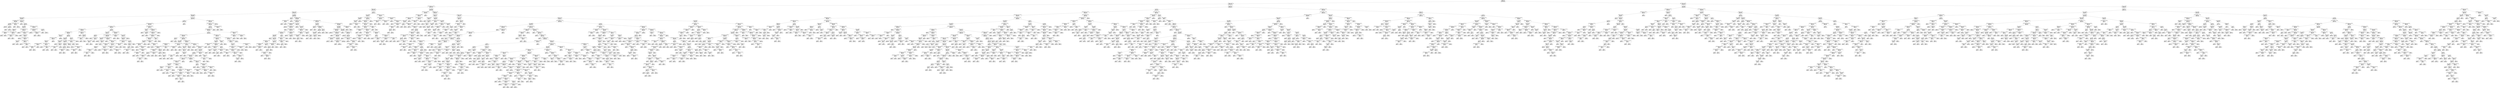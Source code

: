 digraph Tree {
node [shape=box] ;
0 [label="IsCallLast <= 0.5\ngini = 0.2138\nsamples = 23062\nvalue = [20255, 2807]"] ;
1 [label="UnitsLast <= 1.1667\ngini = 0.1054\nsamples = 20299\nvalue = [19166, 1133]"] ;
0 -> 1 [labeldistance=2.5, labelangle=45, headlabel="True"] ;
2 [label="DaysLateLastThree <= 100.9314\ngini = 0.0559\nsamples = 17788\nvalue = [17276, 512]"] ;
1 -> 2 ;
3 [label="UnitsLast <= 0.1667\ngini = 0.0224\nsamples = 14894\nvalue = [14725, 169]"] ;
2 -> 3 ;
4 [label="UnitsLast <= -0.1667\ngini = 0.0196\nsamples = 14681\nvalue = [14536, 145]"] ;
3 -> 4 ;
5 [label="UnitsLast <= -6.8333\ngini = 0.0342\nsamples = 6038\nvalue = [5933, 105]"] ;
4 -> 5 ;
6 [label="UnitsLast <= -18.8333\ngini = 0.0062\nsamples = 3828\nvalue = [3816, 12]"] ;
5 -> 6 ;
7 [label="DaysLateLastThree <= 99.98\ngini = 0.0012\nsamples = 3306\nvalue = [3304, 2]"] ;
6 -> 7 ;
8 [label="IP <= 46.5\ngini = 0.0006\nsamples = 3292\nvalue = [3291, 1]"] ;
7 -> 8 ;
9 [label="gini = 0.0\nsamples = 3147\nvalue = [3147, 0]"] ;
8 -> 9 ;
10 [label="IP <= 47.5\ngini = 0.0137\nsamples = 145\nvalue = [144, 1]"] ;
8 -> 10 ;
11 [label="gini = 0.0\nsamples = 1\nvalue = [0, 1]"] ;
10 -> 11 ;
12 [label="gini = 0.0\nsamples = 144\nvalue = [144, 0]"] ;
10 -> 12 ;
13 [label="DaysLateLastThree <= 100.053\ngini = 0.1327\nsamples = 14\nvalue = [13, 1]"] ;
7 -> 13 ;
14 [label="gini = 0.0\nsamples = 1\nvalue = [0, 1]"] ;
13 -> 14 ;
15 [label="gini = 0.0\nsamples = 13\nvalue = [13, 0]"] ;
13 -> 15 ;
16 [label="UnitsLast <= -17.8333\ngini = 0.0376\nsamples = 522\nvalue = [512, 10]"] ;
6 -> 16 ;
17 [label="gini = 0.0\nsamples = 3\nvalue = [0, 3]"] ;
16 -> 17 ;
18 [label="IP <= 3.5\ngini = 0.0266\nsamples = 519\nvalue = [512, 7]"] ;
16 -> 18 ;
19 [label="Close <= 919.23\ngini = 0.0584\nsamples = 166\nvalue = [161, 5]"] ;
18 -> 19 ;
20 [label="UnitsLast <= -9.5\ngini = 0.1588\nsamples = 23\nvalue = [21, 2]"] ;
19 -> 20 ;
21 [label="DaysLateLastThree <= 91.2199\ngini = 0.4444\nsamples = 3\nvalue = [2, 1]"] ;
20 -> 21 ;
22 [label="gini = 0.0\nsamples = 2\nvalue = [2, 0]"] ;
21 -> 22 ;
23 [label="gini = 0.0\nsamples = 1\nvalue = [0, 1]"] ;
21 -> 23 ;
24 [label="TotalSaleLastThree <= 143633.0\ngini = 0.095\nsamples = 20\nvalue = [19, 1]"] ;
20 -> 24 ;
25 [label="TotalSaleAvgLast <= 47020.8359\ngini = 0.32\nsamples = 5\nvalue = [4, 1]"] ;
24 -> 25 ;
26 [label="gini = 0.0\nsamples = 4\nvalue = [4, 0]"] ;
25 -> 26 ;
27 [label="gini = 0.0\nsamples = 1\nvalue = [0, 1]"] ;
25 -> 27 ;
28 [label="gini = 0.0\nsamples = 15\nvalue = [15, 0]"] ;
24 -> 28 ;
29 [label="TotalSaleAvgLast <= 209887.6719\ngini = 0.0411\nsamples = 143\nvalue = [140, 3]"] ;
19 -> 29 ;
30 [label="gini = 0.0\nsamples = 95\nvalue = [95, 0]"] ;
29 -> 30 ;
31 [label="TotalSaleAvgLast <= 212315.8438\ngini = 0.1172\nsamples = 48\nvalue = [45, 3]"] ;
29 -> 31 ;
32 [label="gini = 0.0\nsamples = 1\nvalue = [0, 1]"] ;
31 -> 32 ;
33 [label="UnitsLast <= -8.1667\ngini = 0.0815\nsamples = 47\nvalue = [45, 2]"] ;
31 -> 33 ;
34 [label="gini = 0.0\nsamples = 28\nvalue = [28, 0]"] ;
33 -> 34 ;
35 [label="DaysLateLastThree <= 91.8514\ngini = 0.1884\nsamples = 19\nvalue = [17, 2]"] ;
33 -> 35 ;
36 [label="Close <= 1051.29\ngini = 0.4444\nsamples = 3\nvalue = [2, 1]"] ;
35 -> 36 ;
37 [label="gini = 0.0\nsamples = 2\nvalue = [2, 0]"] ;
36 -> 37 ;
38 [label="gini = 0.0\nsamples = 1\nvalue = [0, 1]"] ;
36 -> 38 ;
39 [label="TotalSaleAvgLast <= 736318.5\ngini = 0.1172\nsamples = 16\nvalue = [15, 1]"] ;
35 -> 39 ;
40 [label="gini = 0.0\nsamples = 11\nvalue = [11, 0]"] ;
39 -> 40 ;
41 [label="TotalSaleAvgLast <= 751798.75\ngini = 0.32\nsamples = 5\nvalue = [4, 1]"] ;
39 -> 41 ;
42 [label="gini = 0.0\nsamples = 1\nvalue = [0, 1]"] ;
41 -> 42 ;
43 [label="gini = 0.0\nsamples = 4\nvalue = [4, 0]"] ;
41 -> 43 ;
44 [label="TotalSaleLastThree <= 12825656.0\ngini = 0.0113\nsamples = 353\nvalue = [351, 2]"] ;
18 -> 44 ;
45 [label="TotalSaleAvgLast <= 402596.3125\ngini = 0.0058\nsamples = 341\nvalue = [340, 1]"] ;
44 -> 45 ;
46 [label="gini = 0.0\nsamples = 307\nvalue = [307, 0]"] ;
45 -> 46 ;
47 [label="TotalSaleAvgLast <= 424479.9375\ngini = 0.0571\nsamples = 34\nvalue = [33, 1]"] ;
45 -> 47 ;
48 [label="gini = 0.0\nsamples = 1\nvalue = [0, 1]"] ;
47 -> 48 ;
49 [label="gini = 0.0\nsamples = 33\nvalue = [33, 0]"] ;
47 -> 49 ;
50 [label="IP <= 61.0\ngini = 0.1528\nsamples = 12\nvalue = [11, 1]"] ;
44 -> 50 ;
51 [label="gini = 0.0\nsamples = 1\nvalue = [0, 1]"] ;
50 -> 51 ;
52 [label="gini = 0.0\nsamples = 11\nvalue = [11, 0]"] ;
50 -> 52 ;
53 [label="UnitsLast <= -3.1667\ngini = 0.0806\nsamples = 2210\nvalue = [2117, 93]"] ;
5 -> 53 ;
54 [label="IP <= 252.0\ngini = 0.061\nsamples = 1206\nvalue = [1168, 38]"] ;
53 -> 54 ;
55 [label="TotalSaleAvgLast <= 295264.875\ngini = 0.0595\nsamples = 1205\nvalue = [1168, 37]"] ;
54 -> 55 ;
56 [label="DaysLateLastThree <= 96.5266\ngini = 0.05\nsamples = 1013\nvalue = [987, 26]"] ;
55 -> 56 ;
57 [label="TotalSaleLastThree <= 5778979.0\ngini = 0.0302\nsamples = 587\nvalue = [578, 9]"] ;
56 -> 57 ;
58 [label="DaysLateLastThree <= 88.0484\ngini = 0.0244\nsamples = 566\nvalue = [559, 7]"] ;
57 -> 58 ;
59 [label="UnitsLast <= -5.1667\ngini = 0.1172\nsamples = 48\nvalue = [45, 3]"] ;
58 -> 59 ;
60 [label="TotalSaleLastThree <= 640403.75\ngini = 0.2778\nsamples = 18\nvalue = [15, 3]"] ;
59 -> 60 ;
61 [label="UnitsLast <= -5.5\ngini = 0.4444\nsamples = 9\nvalue = [6, 3]"] ;
60 -> 61 ;
62 [label="TotalSaleAvgLast <= 52486.8633\ngini = 0.2778\nsamples = 6\nvalue = [5, 1]"] ;
61 -> 62 ;
63 [label="DaysLateLastThree <= 87.5941\ngini = 0.5\nsamples = 2\nvalue = [1, 1]"] ;
62 -> 63 ;
64 [label="gini = 0.0\nsamples = 1\nvalue = [0, 1]"] ;
63 -> 64 ;
65 [label="gini = 0.0\nsamples = 1\nvalue = [1, 0]"] ;
63 -> 65 ;
66 [label="gini = 0.0\nsamples = 4\nvalue = [4, 0]"] ;
62 -> 66 ;
67 [label="DaysLateLastThree <= 87.5941\ngini = 0.4444\nsamples = 3\nvalue = [1, 2]"] ;
61 -> 67 ;
68 [label="gini = 0.0\nsamples = 1\nvalue = [0, 1]"] ;
67 -> 68 ;
69 [label="TotalSaleAvgLast <= 71860.75\ngini = 0.5\nsamples = 2\nvalue = [1, 1]"] ;
67 -> 69 ;
70 [label="gini = 0.0\nsamples = 1\nvalue = [0, 1]"] ;
69 -> 70 ;
71 [label="gini = 0.0\nsamples = 1\nvalue = [1, 0]"] ;
69 -> 71 ;
72 [label="gini = 0.0\nsamples = 9\nvalue = [9, 0]"] ;
60 -> 72 ;
73 [label="gini = 0.0\nsamples = 30\nvalue = [30, 0]"] ;
59 -> 73 ;
74 [label="IP <= 35.5\ngini = 0.0153\nsamples = 518\nvalue = [514, 4]"] ;
58 -> 74 ;
75 [label="Close <= 766.48\ngini = 0.0119\nsamples = 501\nvalue = [498, 3]"] ;
74 -> 75 ;
76 [label="UnitsLast <= -3.8333\ngini = 0.0868\nsamples = 22\nvalue = [21, 1]"] ;
75 -> 76 ;
77 [label="gini = 0.0\nsamples = 15\nvalue = [15, 0]"] ;
76 -> 77 ;
78 [label="UnitsLast <= -3.5\ngini = 0.2449\nsamples = 7\nvalue = [6, 1]"] ;
76 -> 78 ;
79 [label="TotalSaleLastThree <= 684628.375\ngini = 0.5\nsamples = 2\nvalue = [1, 1]"] ;
78 -> 79 ;
80 [label="gini = 0.0\nsamples = 1\nvalue = [0, 1]"] ;
79 -> 80 ;
81 [label="gini = 0.0\nsamples = 1\nvalue = [1, 0]"] ;
79 -> 81 ;
82 [label="gini = 0.0\nsamples = 5\nvalue = [5, 0]"] ;
78 -> 82 ;
83 [label="Close <= 1306.6699\ngini = 0.0083\nsamples = 479\nvalue = [477, 2]"] ;
75 -> 83 ;
84 [label="UnitsLast <= -6.5\ngini = 0.0044\nsamples = 453\nvalue = [452, 1]"] ;
83 -> 84 ;
85 [label="IP <= 1.5\ngini = 0.0666\nsamples = 29\nvalue = [28, 1]"] ;
84 -> 85 ;
86 [label="TotalSaleAvgLast <= 196965.0\ngini = 0.375\nsamples = 4\nvalue = [3, 1]"] ;
85 -> 86 ;
87 [label="gini = 0.0\nsamples = 3\nvalue = [3, 0]"] ;
86 -> 87 ;
88 [label="gini = 0.0\nsamples = 1\nvalue = [0, 1]"] ;
86 -> 88 ;
89 [label="gini = 0.0\nsamples = 25\nvalue = [25, 0]"] ;
85 -> 89 ;
90 [label="gini = 0.0\nsamples = 424\nvalue = [424, 0]"] ;
84 -> 90 ;
91 [label="UnitsLast <= -3.5\ngini = 0.074\nsamples = 26\nvalue = [25, 1]"] ;
83 -> 91 ;
92 [label="gini = 0.0\nsamples = 21\nvalue = [21, 0]"] ;
91 -> 92 ;
93 [label="TotalSaleAvgLast <= 102477.4219\ngini = 0.32\nsamples = 5\nvalue = [4, 1]"] ;
91 -> 93 ;
94 [label="TotalSaleAvgLast <= 46859.2617\ngini = 0.5\nsamples = 2\nvalue = [1, 1]"] ;
93 -> 94 ;
95 [label="gini = 0.0\nsamples = 1\nvalue = [1, 0]"] ;
94 -> 95 ;
96 [label="gini = 0.0\nsamples = 1\nvalue = [0, 1]"] ;
94 -> 96 ;
97 [label="gini = 0.0\nsamples = 3\nvalue = [3, 0]"] ;
93 -> 97 ;
98 [label="IP <= 36.5\ngini = 0.1107\nsamples = 17\nvalue = [16, 1]"] ;
74 -> 98 ;
99 [label="TotalSaleAvgLast <= 25252.7676\ngini = 0.5\nsamples = 2\nvalue = [1, 1]"] ;
98 -> 99 ;
100 [label="gini = 0.0\nsamples = 1\nvalue = [1, 0]"] ;
99 -> 100 ;
101 [label="gini = 0.0\nsamples = 1\nvalue = [0, 1]"] ;
99 -> 101 ;
102 [label="gini = 0.0\nsamples = 15\nvalue = [15, 0]"] ;
98 -> 102 ;
103 [label="TotalSaleLastThree <= 6160117.0\ngini = 0.1723\nsamples = 21\nvalue = [19, 2]"] ;
57 -> 103 ;
104 [label="gini = 0.0\nsamples = 1\nvalue = [0, 1]"] ;
103 -> 104 ;
105 [label="Close <= 850.56\ngini = 0.095\nsamples = 20\nvalue = [19, 1]"] ;
103 -> 105 ;
106 [label="TotalSaleAvgLast <= 212811.1875\ngini = 0.5\nsamples = 2\nvalue = [1, 1]"] ;
105 -> 106 ;
107 [label="gini = 0.0\nsamples = 1\nvalue = [0, 1]"] ;
106 -> 107 ;
108 [label="gini = 0.0\nsamples = 1\nvalue = [1, 0]"] ;
106 -> 108 ;
109 [label="gini = 0.0\nsamples = 18\nvalue = [18, 0]"] ;
105 -> 109 ;
110 [label="IP <= 9.5\ngini = 0.0766\nsamples = 426\nvalue = [409, 17]"] ;
56 -> 110 ;
111 [label="Close <= 1050.085\ngini = 0.1177\nsamples = 207\nvalue = [194, 13]"] ;
110 -> 111 ;
112 [label="IP <= 3.5\ngini = 0.3967\nsamples = 11\nvalue = [8, 3]"] ;
111 -> 112 ;
113 [label="gini = 0.0\nsamples = 5\nvalue = [5, 0]"] ;
112 -> 113 ;
114 [label="UnitsLast <= -4.3333\ngini = 0.5\nsamples = 6\nvalue = [3, 3]"] ;
112 -> 114 ;
115 [label="UnitsLast <= -5.3333\ngini = 0.375\nsamples = 4\nvalue = [3, 1]"] ;
114 -> 115 ;
116 [label="gini = 0.0\nsamples = 1\nvalue = [0, 1]"] ;
115 -> 116 ;
117 [label="gini = 0.0\nsamples = 3\nvalue = [3, 0]"] ;
115 -> 117 ;
118 [label="gini = 0.0\nsamples = 2\nvalue = [0, 2]"] ;
114 -> 118 ;
119 [label="TotalSaleLastThree <= 390642.7188\ngini = 0.0968\nsamples = 196\nvalue = [186, 10]"] ;
111 -> 119 ;
120 [label="Close <= 1428.425\ngini = 0.0225\nsamples = 88\nvalue = [87, 1]"] ;
119 -> 120 ;
121 [label="gini = 0.0\nsamples = 85\nvalue = [85, 0]"] ;
120 -> 121 ;
122 [label="UnitsLast <= -4.6667\ngini = 0.4444\nsamples = 3\nvalue = [2, 1]"] ;
120 -> 122 ;
123 [label="gini = 0.0\nsamples = 2\nvalue = [2, 0]"] ;
122 -> 123 ;
124 [label="gini = 0.0\nsamples = 1\nvalue = [0, 1]"] ;
122 -> 124 ;
125 [label="TotalSaleLastThree <= 399769.375\ngini = 0.1528\nsamples = 108\nvalue = [99, 9]"] ;
119 -> 125 ;
126 [label="gini = 0.0\nsamples = 1\nvalue = [0, 1]"] ;
125 -> 126 ;
127 [label="TotalSaleLastThree <= 749382.375\ngini = 0.1384\nsamples = 107\nvalue = [99, 8]"] ;
125 -> 127 ;
128 [label="TotalSaleLastThree <= 555613.0\ngini = 0.3122\nsamples = 31\nvalue = [25, 6]"] ;
127 -> 128 ;
129 [label="UnitsLast <= -6.5\ngini = 0.0907\nsamples = 21\nvalue = [20, 1]"] ;
128 -> 129 ;
130 [label="TotalSaleAvgLast <= 78777.1719\ngini = 0.2778\nsamples = 6\nvalue = [5, 1]"] ;
129 -> 130 ;
131 [label="TotalSaleLastThree <= 466954.5\ngini = 0.5\nsamples = 2\nvalue = [1, 1]"] ;
130 -> 131 ;
132 [label="gini = 0.0\nsamples = 1\nvalue = [1, 0]"] ;
131 -> 132 ;
133 [label="gini = 0.0\nsamples = 1\nvalue = [0, 1]"] ;
131 -> 133 ;
134 [label="gini = 0.0\nsamples = 4\nvalue = [4, 0]"] ;
130 -> 134 ;
135 [label="gini = 0.0\nsamples = 15\nvalue = [15, 0]"] ;
129 -> 135 ;
136 [label="UnitsLast <= -5.8333\ngini = 0.5\nsamples = 10\nvalue = [5, 5]"] ;
128 -> 136 ;
137 [label="gini = 0.0\nsamples = 3\nvalue = [0, 3]"] ;
136 -> 137 ;
138 [label="TotalSaleAvgLast <= 76033.2812\ngini = 0.4082\nsamples = 7\nvalue = [5, 2]"] ;
136 -> 138 ;
139 [label="gini = 0.0\nsamples = 2\nvalue = [0, 2]"] ;
138 -> 139 ;
140 [label="gini = 0.0\nsamples = 5\nvalue = [5, 0]"] ;
138 -> 140 ;
141 [label="UnitsLast <= -5.1667\ngini = 0.0512\nsamples = 76\nvalue = [74, 2]"] ;
127 -> 141 ;
142 [label="TotalSaleLastThree <= 1239228.5\ngini = 0.1139\nsamples = 33\nvalue = [31, 2]"] ;
141 -> 142 ;
143 [label="gini = 0.0\nsamples = 18\nvalue = [18, 0]"] ;
142 -> 143 ;
144 [label="TotalSaleLastThree <= 1377693.375\ngini = 0.2311\nsamples = 15\nvalue = [13, 2]"] ;
142 -> 144 ;
145 [label="gini = 0.0\nsamples = 2\nvalue = [0, 2]"] ;
144 -> 145 ;
146 [label="gini = 0.0\nsamples = 13\nvalue = [13, 0]"] ;
144 -> 146 ;
147 [label="gini = 0.0\nsamples = 43\nvalue = [43, 0]"] ;
141 -> 147 ;
148 [label="TotalSaleAvgLast <= 19576.1836\ngini = 0.0359\nsamples = 219\nvalue = [215, 4]"] ;
110 -> 148 ;
149 [label="DaysLateLastThree <= 98.4774\ngini = 0.4444\nsamples = 3\nvalue = [2, 1]"] ;
148 -> 149 ;
150 [label="gini = 0.0\nsamples = 2\nvalue = [2, 0]"] ;
149 -> 150 ;
151 [label="gini = 0.0\nsamples = 1\nvalue = [0, 1]"] ;
149 -> 151 ;
152 [label="Close <= 1274.9399\ngini = 0.0274\nsamples = 216\nvalue = [213, 3]"] ;
148 -> 152 ;
153 [label="UnitsLast <= -3.8333\ngini = 0.088\nsamples = 65\nvalue = [62, 3]"] ;
152 -> 153 ;
154 [label="TotalSaleLastThree <= 1026901.625\ngini = 0.0384\nsamples = 51\nvalue = [50, 1]"] ;
153 -> 154 ;
155 [label="TotalSaleLastThree <= 913529.3125\ngini = 0.2188\nsamples = 8\nvalue = [7, 1]"] ;
154 -> 155 ;
156 [label="gini = 0.0\nsamples = 7\nvalue = [7, 0]"] ;
155 -> 156 ;
157 [label="gini = 0.0\nsamples = 1\nvalue = [0, 1]"] ;
155 -> 157 ;
158 [label="gini = 0.0\nsamples = 43\nvalue = [43, 0]"] ;
154 -> 158 ;
159 [label="IP <= 75.5\ngini = 0.2449\nsamples = 14\nvalue = [12, 2]"] ;
153 -> 159 ;
160 [label="UnitsLast <= -3.5\ngini = 0.142\nsamples = 13\nvalue = [12, 1]"] ;
159 -> 160 ;
161 [label="IP <= 26.5\ngini = 0.32\nsamples = 5\nvalue = [4, 1]"] ;
160 -> 161 ;
162 [label="TotalSaleAvgLast <= 144363.1719\ngini = 0.5\nsamples = 2\nvalue = [1, 1]"] ;
161 -> 162 ;
163 [label="gini = 0.0\nsamples = 1\nvalue = [0, 1]"] ;
162 -> 163 ;
164 [label="gini = 0.0\nsamples = 1\nvalue = [1, 0]"] ;
162 -> 164 ;
165 [label="gini = 0.0\nsamples = 3\nvalue = [3, 0]"] ;
161 -> 165 ;
166 [label="gini = 0.0\nsamples = 8\nvalue = [8, 0]"] ;
160 -> 166 ;
167 [label="gini = 0.0\nsamples = 1\nvalue = [0, 1]"] ;
159 -> 167 ;
168 [label="gini = 0.0\nsamples = 151\nvalue = [151, 0]"] ;
152 -> 168 ;
169 [label="TotalSaleAvgLast <= 299858.75\ngini = 0.108\nsamples = 192\nvalue = [181, 11]"] ;
55 -> 169 ;
170 [label="UnitsLast <= -5.5\ngini = 0.5\nsamples = 6\nvalue = [3, 3]"] ;
169 -> 170 ;
171 [label="gini = 0.0\nsamples = 2\nvalue = [0, 2]"] ;
170 -> 171 ;
172 [label="Close <= 1069.0901\ngini = 0.375\nsamples = 4\nvalue = [3, 1]"] ;
170 -> 172 ;
173 [label="gini = 0.0\nsamples = 1\nvalue = [0, 1]"] ;
172 -> 173 ;
174 [label="gini = 0.0\nsamples = 3\nvalue = [3, 0]"] ;
172 -> 174 ;
175 [label="TotalSaleLastThree <= 2916118.0\ngini = 0.0823\nsamples = 186\nvalue = [178, 8]"] ;
169 -> 175 ;
176 [label="TotalSaleLastThree <= 2874072.0\ngini = 0.1408\nsamples = 105\nvalue = [97, 8]"] ;
175 -> 176 ;
177 [label="DaysLateLastThree <= 100.5392\ngini = 0.1256\nsamples = 104\nvalue = [97, 7]"] ;
176 -> 177 ;
178 [label="TotalSaleAvgLast <= 1042887.5\ngini = 0.1107\nsamples = 102\nvalue = [96, 6]"] ;
177 -> 178 ;
179 [label="Close <= 1081.64\ngini = 0.0807\nsamples = 95\nvalue = [91, 4]"] ;
178 -> 179 ;
180 [label="DaysLateLastThree <= 91.7061\ngini = 0.2248\nsamples = 31\nvalue = [27, 4]"] ;
179 -> 180 ;
181 [label="gini = 0.0\nsamples = 19\nvalue = [19, 0]"] ;
180 -> 181 ;
182 [label="TotalSaleAvgLast <= 373099.875\ngini = 0.4444\nsamples = 12\nvalue = [8, 4]"] ;
180 -> 182 ;
183 [label="gini = 0.0\nsamples = 5\nvalue = [5, 0]"] ;
182 -> 183 ;
184 [label="TotalSaleAvgLast <= 710533.375\ngini = 0.4898\nsamples = 7\nvalue = [3, 4]"] ;
182 -> 184 ;
185 [label="DaysLateLastThree <= 97.1595\ngini = 0.32\nsamples = 5\nvalue = [1, 4]"] ;
184 -> 185 ;
186 [label="gini = 0.0\nsamples = 4\nvalue = [0, 4]"] ;
185 -> 186 ;
187 [label="gini = 0.0\nsamples = 1\nvalue = [1, 0]"] ;
185 -> 187 ;
188 [label="gini = 0.0\nsamples = 2\nvalue = [2, 0]"] ;
184 -> 188 ;
189 [label="gini = 0.0\nsamples = 64\nvalue = [64, 0]"] ;
179 -> 189 ;
190 [label="TotalSaleAvgLast <= 1106237.5\ngini = 0.4082\nsamples = 7\nvalue = [5, 2]"] ;
178 -> 190 ;
191 [label="gini = 0.0\nsamples = 1\nvalue = [0, 1]"] ;
190 -> 191 ;
192 [label="DaysLateLastThree <= 99.9216\ngini = 0.2778\nsamples = 6\nvalue = [5, 1]"] ;
190 -> 192 ;
193 [label="gini = 0.0\nsamples = 5\nvalue = [5, 0]"] ;
192 -> 193 ;
194 [label="gini = 0.0\nsamples = 1\nvalue = [0, 1]"] ;
192 -> 194 ;
195 [label="UnitsLast <= -4.6667\ngini = 0.5\nsamples = 2\nvalue = [1, 1]"] ;
177 -> 195 ;
196 [label="gini = 0.0\nsamples = 1\nvalue = [1, 0]"] ;
195 -> 196 ;
197 [label="gini = 0.0\nsamples = 1\nvalue = [0, 1]"] ;
195 -> 197 ;
198 [label="gini = 0.0\nsamples = 1\nvalue = [0, 1]"] ;
176 -> 198 ;
199 [label="gini = 0.0\nsamples = 81\nvalue = [81, 0]"] ;
175 -> 199 ;
200 [label="gini = 0.0\nsamples = 1\nvalue = [0, 1]"] ;
54 -> 200 ;
201 [label="TotalSaleLastThree <= 7239105.5\ngini = 0.1036\nsamples = 1004\nvalue = [949, 55]"] ;
53 -> 201 ;
202 [label="TotalSaleLastThree <= 7173189.5\ngini = 0.1149\nsamples = 899\nvalue = [844, 55]"] ;
201 -> 202 ;
203 [label="IP <= 111.5\ngini = 0.1113\nsamples = 896\nvalue = [843, 53]"] ;
202 -> 203 ;
204 [label="TotalSaleAvgLast <= 1272985.0\ngini = 0.1094\nsamples = 895\nvalue = [843, 52]"] ;
203 -> 204 ;
205 [label="IP <= 17.5\ngini = 0.1047\nsamples = 884\nvalue = [835, 49]"] ;
204 -> 205 ;
206 [label="TotalSaleLastThree <= -32310.166\ngini = 0.0836\nsamples = 709\nvalue = [678, 31]"] ;
205 -> 206 ;
207 [label="IP <= 1.5\ngini = 0.4444\nsamples = 3\nvalue = [2, 1]"] ;
206 -> 207 ;
208 [label="gini = 0.0\nsamples = 2\nvalue = [2, 0]"] ;
207 -> 208 ;
209 [label="gini = 0.0\nsamples = 1\nvalue = [0, 1]"] ;
207 -> 209 ;
210 [label="DaysLateLastThree <= 95.4315\ngini = 0.0814\nsamples = 706\nvalue = [676, 30]"] ;
206 -> 210 ;
211 [label="Close <= 1004.05\ngini = 0.0409\nsamples = 287\nvalue = [281, 6]"] ;
210 -> 211 ;
212 [label="TotalSaleAvgLast <= 574875.0\ngini = 0.0987\nsamples = 96\nvalue = [91, 5]"] ;
211 -> 212 ;
213 [label="TotalSaleAvgLast <= 59172.6562\ngini = 0.0815\nsamples = 94\nvalue = [90, 4]"] ;
212 -> 213 ;
214 [label="TotalSaleAvgLast <= 48196.3359\ngini = 0.1913\nsamples = 28\nvalue = [25, 3]"] ;
213 -> 214 ;
215 [label="IP <= 1.5\ngini = 0.0768\nsamples = 25\nvalue = [24, 1]"] ;
214 -> 215 ;
216 [label="DaysLateLastThree <= 88.0484\ngini = 0.2778\nsamples = 6\nvalue = [5, 1]"] ;
215 -> 216 ;
217 [label="TotalSaleLastThree <= 979756.0\ngini = 0.5\nsamples = 2\nvalue = [1, 1]"] ;
216 -> 217 ;
218 [label="gini = 0.0\nsamples = 1\nvalue = [0, 1]"] ;
217 -> 218 ;
219 [label="gini = 0.0\nsamples = 1\nvalue = [1, 0]"] ;
217 -> 219 ;
220 [label="gini = 0.0\nsamples = 4\nvalue = [4, 0]"] ;
216 -> 220 ;
221 [label="gini = 0.0\nsamples = 19\nvalue = [19, 0]"] ;
215 -> 221 ;
222 [label="TotalSaleLastThree <= 648529.9375\ngini = 0.4444\nsamples = 3\nvalue = [1, 2]"] ;
214 -> 222 ;
223 [label="gini = 0.0\nsamples = 2\nvalue = [0, 2]"] ;
222 -> 223 ;
224 [label="gini = 0.0\nsamples = 1\nvalue = [1, 0]"] ;
222 -> 224 ;
225 [label="UnitsLast <= -2.5\ngini = 0.0298\nsamples = 66\nvalue = [65, 1]"] ;
213 -> 225 ;
226 [label="IP <= 8.0\ngini = 0.1049\nsamples = 18\nvalue = [17, 1]"] ;
225 -> 226 ;
227 [label="gini = 0.0\nsamples = 14\nvalue = [14, 0]"] ;
226 -> 227 ;
228 [label="Close <= 849.345\ngini = 0.375\nsamples = 4\nvalue = [3, 1]"] ;
226 -> 228 ;
229 [label="gini = 0.0\nsamples = 3\nvalue = [3, 0]"] ;
228 -> 229 ;
230 [label="gini = 0.0\nsamples = 1\nvalue = [0, 1]"] ;
228 -> 230 ;
231 [label="gini = 0.0\nsamples = 48\nvalue = [48, 0]"] ;
225 -> 231 ;
232 [label="TotalSaleLastThree <= 2368123.25\ngini = 0.5\nsamples = 2\nvalue = [1, 1]"] ;
212 -> 232 ;
233 [label="gini = 0.0\nsamples = 1\nvalue = [1, 0]"] ;
232 -> 233 ;
234 [label="gini = 0.0\nsamples = 1\nvalue = [0, 1]"] ;
232 -> 234 ;
235 [label="TotalSaleLastThree <= 131538.6562\ngini = 0.0104\nsamples = 191\nvalue = [190, 1]"] ;
211 -> 235 ;
236 [label="TotalSaleLastThree <= 130911.5\ngini = 0.0868\nsamples = 22\nvalue = [21, 1]"] ;
235 -> 236 ;
237 [label="gini = 0.0\nsamples = 21\nvalue = [21, 0]"] ;
236 -> 237 ;
238 [label="gini = 0.0\nsamples = 1\nvalue = [0, 1]"] ;
236 -> 238 ;
239 [label="gini = 0.0\nsamples = 169\nvalue = [169, 0]"] ;
235 -> 239 ;
240 [label="DaysLateLastThree <= 95.6227\ngini = 0.108\nsamples = 419\nvalue = [395, 24]"] ;
210 -> 240 ;
241 [label="TotalSaleLastThree <= 2244105.5\ngini = 0.375\nsamples = 24\nvalue = [18, 6]"] ;
240 -> 241 ;
242 [label="UnitsLast <= -2.8333\ngini = 0.3084\nsamples = 21\nvalue = [17, 4]"] ;
241 -> 242 ;
243 [label="gini = 0.0\nsamples = 1\nvalue = [0, 1]"] ;
242 -> 243 ;
244 [label="UnitsLast <= -1.1667\ngini = 0.255\nsamples = 20\nvalue = [17, 3]"] ;
242 -> 244 ;
245 [label="IP <= 1.5\ngini = 0.1327\nsamples = 14\nvalue = [13, 1]"] ;
244 -> 245 ;
246 [label="TotalSaleLastThree <= 655086.5\ngini = 0.5\nsamples = 2\nvalue = [1, 1]"] ;
245 -> 246 ;
247 [label="gini = 0.0\nsamples = 1\nvalue = [0, 1]"] ;
246 -> 247 ;
248 [label="gini = 0.0\nsamples = 1\nvalue = [1, 0]"] ;
246 -> 248 ;
249 [label="gini = 0.0\nsamples = 12\nvalue = [12, 0]"] ;
245 -> 249 ;
250 [label="UnitsLast <= -0.8333\ngini = 0.4444\nsamples = 6\nvalue = [4, 2]"] ;
244 -> 250 ;
251 [label="gini = 0.0\nsamples = 2\nvalue = [0, 2]"] ;
250 -> 251 ;
252 [label="gini = 0.0\nsamples = 4\nvalue = [4, 0]"] ;
250 -> 252 ;
253 [label="UnitsLast <= -2.0\ngini = 0.4444\nsamples = 3\nvalue = [1, 2]"] ;
241 -> 253 ;
254 [label="gini = 0.0\nsamples = 1\nvalue = [1, 0]"] ;
253 -> 254 ;
255 [label="gini = 0.0\nsamples = 2\nvalue = [0, 2]"] ;
253 -> 255 ;
256 [label="TotalSaleLastThree <= 271101.125\ngini = 0.087\nsamples = 395\nvalue = [377, 18]"] ;
240 -> 256 ;
257 [label="gini = 0.0\nsamples = 62\nvalue = [62, 0]"] ;
256 -> 257 ;
258 [label="TotalSaleLastThree <= 276953.4375\ngini = 0.1023\nsamples = 333\nvalue = [315, 18]"] ;
256 -> 258 ;
259 [label="gini = 0.0\nsamples = 1\nvalue = [0, 1]"] ;
258 -> 259 ;
260 [label="Close <= 1428.425\ngini = 0.0972\nsamples = 332\nvalue = [315, 17]"] ;
258 -> 260 ;
261 [label="IP <= 13.5\ngini = 0.0891\nsamples = 321\nvalue = [306, 15]"] ;
260 -> 261 ;
262 [label="TotalSaleAvgLast <= 164117.5156\ngini = 0.1014\nsamples = 280\nvalue = [265, 15]"] ;
261 -> 262 ;
263 [label="TotalSaleAvgLast <= 163032.8594\ngini = 0.142\nsamples = 130\nvalue = [120, 10]"] ;
262 -> 263 ;
264 [label="TotalSaleAvgLast <= 106326.6719\ngini = 0.1172\nsamples = 128\nvalue = [120, 8]"] ;
263 -> 264 ;
265 [label="Close <= 1050.085\ngini = 0.0506\nsamples = 77\nvalue = [75, 2]"] ;
264 -> 265 ;
266 [label="UnitsLast <= -2.0\ngini = 0.4444\nsamples = 3\nvalue = [2, 1]"] ;
265 -> 266 ;
267 [label="gini = 0.0\nsamples = 2\nvalue = [2, 0]"] ;
266 -> 267 ;
268 [label="gini = 0.0\nsamples = 1\nvalue = [0, 1]"] ;
266 -> 268 ;
269 [label="TotalSaleLastThree <= 305186.8125\ngini = 0.0267\nsamples = 74\nvalue = [73, 1]"] ;
265 -> 269 ;
270 [label="TotalSaleLastThree <= 302784.25\ngini = 0.32\nsamples = 5\nvalue = [4, 1]"] ;
269 -> 270 ;
271 [label="gini = 0.0\nsamples = 4\nvalue = [4, 0]"] ;
270 -> 271 ;
272 [label="gini = 0.0\nsamples = 1\nvalue = [0, 1]"] ;
270 -> 272 ;
273 [label="gini = 0.0\nsamples = 69\nvalue = [69, 0]"] ;
269 -> 273 ;
274 [label="TotalSaleAvgLast <= 107949.4219\ngini = 0.2076\nsamples = 51\nvalue = [45, 6]"] ;
264 -> 274 ;
275 [label="gini = 0.0\nsamples = 1\nvalue = [0, 1]"] ;
274 -> 275 ;
276 [label="IP <= 9.5\ngini = 0.18\nsamples = 50\nvalue = [45, 5]"] ;
274 -> 276 ;
277 [label="DaysLateLastThree <= 95.6682\ngini = 0.0907\nsamples = 42\nvalue = [40, 2]"] ;
276 -> 277 ;
278 [label="TotalSaleAvgLast <= 135757.2188\ngini = 0.5\nsamples = 2\nvalue = [1, 1]"] ;
277 -> 278 ;
279 [label="gini = 0.0\nsamples = 1\nvalue = [1, 0]"] ;
278 -> 279 ;
280 [label="gini = 0.0\nsamples = 1\nvalue = [0, 1]"] ;
278 -> 280 ;
281 [label="DaysLateLastThree <= 96.431\ngini = 0.0487\nsamples = 40\nvalue = [39, 1]"] ;
277 -> 281 ;
282 [label="DaysLateLastThree <= 96.2197\ngini = 0.2188\nsamples = 8\nvalue = [7, 1]"] ;
281 -> 282 ;
283 [label="gini = 0.0\nsamples = 6\nvalue = [6, 0]"] ;
282 -> 283 ;
284 [label="UnitsLast <= -1.6667\ngini = 0.5\nsamples = 2\nvalue = [1, 1]"] ;
282 -> 284 ;
285 [label="gini = 0.0\nsamples = 1\nvalue = [0, 1]"] ;
284 -> 285 ;
286 [label="gini = 0.0\nsamples = 1\nvalue = [1, 0]"] ;
284 -> 286 ;
287 [label="gini = 0.0\nsamples = 32\nvalue = [32, 0]"] ;
281 -> 287 ;
288 [label="TotalSaleAvgLast <= 139595.0625\ngini = 0.4688\nsamples = 8\nvalue = [5, 3]"] ;
276 -> 288 ;
289 [label="TotalSaleLastThree <= 2337523.5\ngini = 0.375\nsamples = 4\nvalue = [1, 3]"] ;
288 -> 289 ;
290 [label="gini = 0.0\nsamples = 3\nvalue = [0, 3]"] ;
289 -> 290 ;
291 [label="gini = 0.0\nsamples = 1\nvalue = [1, 0]"] ;
289 -> 291 ;
292 [label="gini = 0.0\nsamples = 4\nvalue = [4, 0]"] ;
288 -> 292 ;
293 [label="gini = 0.0\nsamples = 2\nvalue = [0, 2]"] ;
263 -> 293 ;
294 [label="DaysLateLastThree <= 97.7787\ngini = 0.0644\nsamples = 150\nvalue = [145, 5]"] ;
262 -> 294 ;
295 [label="gini = 0.0\nsamples = 92\nvalue = [92, 0]"] ;
294 -> 295 ;
296 [label="TotalSaleLastThree <= 788200.625\ngini = 0.1576\nsamples = 58\nvalue = [53, 5]"] ;
294 -> 296 ;
297 [label="IP <= 5.0\ngini = 0.48\nsamples = 5\nvalue = [3, 2]"] ;
296 -> 297 ;
298 [label="gini = 0.0\nsamples = 2\nvalue = [0, 2]"] ;
297 -> 298 ;
299 [label="gini = 0.0\nsamples = 3\nvalue = [3, 0]"] ;
297 -> 299 ;
300 [label="TotalSaleAvgLast <= 826061.5\ngini = 0.1068\nsamples = 53\nvalue = [50, 3]"] ;
296 -> 300 ;
301 [label="DaysLateLastThree <= 98.0383\ngini = 0.0768\nsamples = 50\nvalue = [48, 2]"] ;
300 -> 301 ;
302 [label="TotalSaleAvgLast <= 314987.375\ngini = 0.375\nsamples = 4\nvalue = [3, 1]"] ;
301 -> 302 ;
303 [label="gini = 0.0\nsamples = 1\nvalue = [0, 1]"] ;
302 -> 303 ;
304 [label="gini = 0.0\nsamples = 3\nvalue = [3, 0]"] ;
302 -> 304 ;
305 [label="DaysLateLastThree <= 100.2639\ngini = 0.0425\nsamples = 46\nvalue = [45, 1]"] ;
301 -> 305 ;
306 [label="gini = 0.0\nsamples = 37\nvalue = [37, 0]"] ;
305 -> 306 ;
307 [label="DaysLateLastThree <= 100.5392\ngini = 0.1975\nsamples = 9\nvalue = [8, 1]"] ;
305 -> 307 ;
308 [label="gini = 0.0\nsamples = 1\nvalue = [0, 1]"] ;
307 -> 308 ;
309 [label="gini = 0.0\nsamples = 8\nvalue = [8, 0]"] ;
307 -> 309 ;
310 [label="TotalSaleAvgLast <= 888438.5\ngini = 0.4444\nsamples = 3\nvalue = [2, 1]"] ;
300 -> 310 ;
311 [label="gini = 0.0\nsamples = 1\nvalue = [0, 1]"] ;
310 -> 311 ;
312 [label="gini = 0.0\nsamples = 2\nvalue = [2, 0]"] ;
310 -> 312 ;
313 [label="gini = 0.0\nsamples = 41\nvalue = [41, 0]"] ;
261 -> 313 ;
314 [label="TotalSaleLastThree <= 550081.1875\ngini = 0.2975\nsamples = 11\nvalue = [9, 2]"] ;
260 -> 314 ;
315 [label="gini = 0.0\nsamples = 1\nvalue = [0, 1]"] ;
314 -> 315 ;
316 [label="UnitsLast <= -2.8333\ngini = 0.18\nsamples = 10\nvalue = [9, 1]"] ;
314 -> 316 ;
317 [label="TotalSaleLastThree <= 1364323.25\ngini = 0.5\nsamples = 2\nvalue = [1, 1]"] ;
316 -> 317 ;
318 [label="gini = 0.0\nsamples = 1\nvalue = [0, 1]"] ;
317 -> 318 ;
319 [label="gini = 0.0\nsamples = 1\nvalue = [1, 0]"] ;
317 -> 319 ;
320 [label="gini = 0.0\nsamples = 8\nvalue = [8, 0]"] ;
316 -> 320 ;
321 [label="DaysLateLastThree <= 95.6227\ngini = 0.1846\nsamples = 175\nvalue = [157, 18]"] ;
205 -> 321 ;
322 [label="TotalSaleAvgLast <= 220013.1875\ngini = 0.3628\nsamples = 42\nvalue = [32, 10]"] ;
321 -> 322 ;
323 [label="Close <= 811.875\ngini = 0.3006\nsamples = 38\nvalue = [31, 7]"] ;
322 -> 323 ;
324 [label="TotalSaleAvgLast <= 108929.6797\ngini = 0.4444\nsamples = 3\nvalue = [1, 2]"] ;
323 -> 324 ;
325 [label="gini = 0.0\nsamples = 2\nvalue = [0, 2]"] ;
324 -> 325 ;
326 [label="gini = 0.0\nsamples = 1\nvalue = [1, 0]"] ;
324 -> 326 ;
327 [label="DaysLateLastThree <= 95.4315\ngini = 0.2449\nsamples = 35\nvalue = [30, 5]"] ;
323 -> 327 ;
328 [label="TotalSaleAvgLast <= 26818.332\ngini = 0.1284\nsamples = 29\nvalue = [27, 2]"] ;
327 -> 328 ;
329 [label="Close <= 1113.255\ngini = 0.5\nsamples = 2\nvalue = [1, 1]"] ;
328 -> 329 ;
330 [label="gini = 0.0\nsamples = 1\nvalue = [0, 1]"] ;
329 -> 330 ;
331 [label="gini = 0.0\nsamples = 1\nvalue = [1, 0]"] ;
329 -> 331 ;
332 [label="Close <= 1178.0601\ngini = 0.0713\nsamples = 27\nvalue = [26, 1]"] ;
328 -> 332 ;
333 [label="gini = 0.0\nsamples = 25\nvalue = [25, 0]"] ;
332 -> 333 ;
334 [label="IP <= 23.5\ngini = 0.5\nsamples = 2\nvalue = [1, 1]"] ;
332 -> 334 ;
335 [label="gini = 0.0\nsamples = 1\nvalue = [0, 1]"] ;
334 -> 335 ;
336 [label="gini = 0.0\nsamples = 1\nvalue = [1, 0]"] ;
334 -> 336 ;
337 [label="IP <= 26.0\ngini = 0.5\nsamples = 6\nvalue = [3, 3]"] ;
327 -> 337 ;
338 [label="TotalSaleAvgLast <= 90261.7188\ngini = 0.375\nsamples = 4\nvalue = [1, 3]"] ;
337 -> 338 ;
339 [label="gini = 0.0\nsamples = 2\nvalue = [0, 2]"] ;
338 -> 339 ;
340 [label="TotalSaleAvgLast <= 115279.0234\ngini = 0.5\nsamples = 2\nvalue = [1, 1]"] ;
338 -> 340 ;
341 [label="gini = 0.0\nsamples = 1\nvalue = [1, 0]"] ;
340 -> 341 ;
342 [label="gini = 0.0\nsamples = 1\nvalue = [0, 1]"] ;
340 -> 342 ;
343 [label="gini = 0.0\nsamples = 2\nvalue = [2, 0]"] ;
337 -> 343 ;
344 [label="UnitsLast <= -2.1667\ngini = 0.375\nsamples = 4\nvalue = [1, 3]"] ;
322 -> 344 ;
345 [label="gini = 0.0\nsamples = 3\nvalue = [0, 3]"] ;
344 -> 345 ;
346 [label="gini = 0.0\nsamples = 1\nvalue = [1, 0]"] ;
344 -> 346 ;
347 [label="DaysLateLastThree <= 98.3453\ngini = 0.1131\nsamples = 133\nvalue = [125, 8]"] ;
321 -> 347 ;
348 [label="DaysLateLastThree <= 98.0383\ngini = 0.178\nsamples = 81\nvalue = [73, 8]"] ;
347 -> 348 ;
349 [label="Close <= 1354.405\ngini = 0.142\nsamples = 78\nvalue = [72, 6]"] ;
348 -> 349 ;
350 [label="TotalSaleLastThree <= 2296551.75\ngini = 0.1049\nsamples = 72\nvalue = [68, 4]"] ;
349 -> 350 ;
351 [label="TotalSaleLastThree <= 2289946.0\ngini = 0.2188\nsamples = 32\nvalue = [28, 4]"] ;
350 -> 351 ;
352 [label="TotalSaleLastThree <= 1699422.25\ngini = 0.1748\nsamples = 31\nvalue = [28, 3]"] ;
351 -> 352 ;
353 [label="gini = 0.0\nsamples = 15\nvalue = [15, 0]"] ;
352 -> 353 ;
354 [label="TotalSaleLastThree <= 1848202.0\ngini = 0.3047\nsamples = 16\nvalue = [13, 3]"] ;
352 -> 354 ;
355 [label="Close <= 1181.905\ngini = 0.375\nsamples = 4\nvalue = [1, 3]"] ;
354 -> 355 ;
356 [label="gini = 0.0\nsamples = 1\nvalue = [1, 0]"] ;
355 -> 356 ;
357 [label="gini = 0.0\nsamples = 3\nvalue = [0, 3]"] ;
355 -> 357 ;
358 [label="gini = 0.0\nsamples = 12\nvalue = [12, 0]"] ;
354 -> 358 ;
359 [label="gini = 0.0\nsamples = 1\nvalue = [0, 1]"] ;
351 -> 359 ;
360 [label="gini = 0.0\nsamples = 40\nvalue = [40, 0]"] ;
350 -> 360 ;
361 [label="TotalSaleAvgLast <= 208312.9375\ngini = 0.4444\nsamples = 6\nvalue = [4, 2]"] ;
349 -> 361 ;
362 [label="gini = 0.0\nsamples = 4\nvalue = [4, 0]"] ;
361 -> 362 ;
363 [label="gini = 0.0\nsamples = 2\nvalue = [0, 2]"] ;
361 -> 363 ;
364 [label="TotalSaleAvgLast <= 90184.2734\ngini = 0.4444\nsamples = 3\nvalue = [1, 2]"] ;
348 -> 364 ;
365 [label="gini = 0.0\nsamples = 1\nvalue = [1, 0]"] ;
364 -> 365 ;
366 [label="gini = 0.0\nsamples = 2\nvalue = [0, 2]"] ;
364 -> 366 ;
367 [label="gini = 0.0\nsamples = 52\nvalue = [52, 0]"] ;
347 -> 367 ;
368 [label="TotalSaleAvgLast <= 1414696.875\ngini = 0.3967\nsamples = 11\nvalue = [8, 3]"] ;
204 -> 368 ;
369 [label="DaysLateLastThree <= 91.1021\ngini = 0.4444\nsamples = 3\nvalue = [1, 2]"] ;
368 -> 369 ;
370 [label="gini = 0.0\nsamples = 1\nvalue = [1, 0]"] ;
369 -> 370 ;
371 [label="gini = 0.0\nsamples = 2\nvalue = [0, 2]"] ;
369 -> 371 ;
372 [label="DaysLateLastThree <= 98.2279\ngini = 0.2188\nsamples = 8\nvalue = [7, 1]"] ;
368 -> 372 ;
373 [label="gini = 0.0\nsamples = 7\nvalue = [7, 0]"] ;
372 -> 373 ;
374 [label="gini = 0.0\nsamples = 1\nvalue = [0, 1]"] ;
372 -> 374 ;
375 [label="gini = 0.0\nsamples = 1\nvalue = [0, 1]"] ;
203 -> 375 ;
376 [label="TotalSaleAvgLast <= 295336.4062\ngini = 0.4444\nsamples = 3\nvalue = [1, 2]"] ;
202 -> 376 ;
377 [label="gini = 0.0\nsamples = 2\nvalue = [0, 2]"] ;
376 -> 377 ;
378 [label="gini = 0.0\nsamples = 1\nvalue = [1, 0]"] ;
376 -> 378 ;
379 [label="gini = 0.0\nsamples = 105\nvalue = [105, 0]"] ;
201 -> 379 ;
380 [label="Close <= 806.575\ngini = 0.0092\nsamples = 8643\nvalue = [8603, 40]"] ;
4 -> 380 ;
381 [label="IP <= 1.0\ngini = 0.48\nsamples = 5\nvalue = [3, 2]"] ;
380 -> 381 ;
382 [label="DaysLateLastThree <= 90.2176\ngini = 0.4444\nsamples = 3\nvalue = [1, 2]"] ;
381 -> 382 ;
383 [label="gini = 0.0\nsamples = 1\nvalue = [0, 1]"] ;
382 -> 383 ;
384 [label="gini = 0.5\nsamples = 2\nvalue = [1, 1]"] ;
382 -> 384 ;
385 [label="gini = 0.0\nsamples = 2\nvalue = [2, 0]"] ;
381 -> 385 ;
386 [label="TotalSaleLastThree <= 96.3333\ngini = 0.0088\nsamples = 8638\nvalue = [8600, 38]"] ;
380 -> 386 ;
387 [label="DaysLateLastThree <= 96.3801\ngini = 0.0448\nsamples = 1091\nvalue = [1066, 25]"] ;
386 -> 387 ;
388 [label="DaysLateLastThree <= 88.0883\ngini = 0.0302\nsamples = 978\nvalue = [963, 15]"] ;
387 -> 388 ;
389 [label="gini = 0.0\nsamples = 489\nvalue = [489, 0]"] ;
388 -> 389 ;
390 [label="DaysLateLastThree <= 88.3717\ngini = 0.0595\nsamples = 489\nvalue = [474, 15]"] ;
388 -> 390 ;
391 [label="gini = 0.0\nsamples = 1\nvalue = [0, 1]"] ;
390 -> 391 ;
392 [label="DaysLateLastThree <= 92.8669\ngini = 0.0557\nsamples = 488\nvalue = [474, 14]"] ;
390 -> 392 ;
393 [label="DaysLateLastThree <= 92.6996\ngini = 0.1033\nsamples = 238\nvalue = [225, 13]"] ;
392 -> 393 ;
394 [label="Close <= 891.58\ngini = 0.0825\nsamples = 232\nvalue = [222, 10]"] ;
393 -> 394 ;
395 [label="gini = 0.0\nsamples = 1\nvalue = [0, 1]"] ;
394 -> 395 ;
396 [label="Close <= 1105.61\ngini = 0.0749\nsamples = 231\nvalue = [222, 9]"] ;
394 -> 396 ;
397 [label="DaysLateLastThree <= 90.4429\ngini = 0.213\nsamples = 66\nvalue = [58, 8]"] ;
396 -> 397 ;
398 [label="DaysLateLastThree <= 89.2395\ngini = 0.0512\nsamples = 38\nvalue = [37, 1]"] ;
397 -> 398 ;
399 [label="gini = 0.0\nsamples = 26\nvalue = [26, 0]"] ;
398 -> 399 ;
400 [label="DaysLateLastThree <= 89.3168\ngini = 0.1528\nsamples = 12\nvalue = [11, 1]"] ;
398 -> 400 ;
401 [label="gini = 0.5\nsamples = 2\nvalue = [1, 1]"] ;
400 -> 401 ;
402 [label="gini = 0.0\nsamples = 10\nvalue = [10, 0]"] ;
400 -> 402 ;
403 [label="Close <= 1066.825\ngini = 0.375\nsamples = 28\nvalue = [21, 7]"] ;
397 -> 403 ;
404 [label="gini = 0.0\nsamples = 16\nvalue = [16, 0]"] ;
403 -> 404 ;
405 [label="IP <= 2.0\ngini = 0.4861\nsamples = 12\nvalue = [5, 7]"] ;
403 -> 405 ;
406 [label="IP <= 0.5\ngini = 0.3457\nsamples = 9\nvalue = [2, 7]"] ;
405 -> 406 ;
407 [label="DaysLateLastThree <= 91.2698\ngini = 0.375\nsamples = 8\nvalue = [2, 6]"] ;
406 -> 407 ;
408 [label="gini = 0.5\nsamples = 2\nvalue = [1, 1]"] ;
407 -> 408 ;
409 [label="DaysLateLastThree <= 92.06\ngini = 0.2778\nsamples = 6\nvalue = [1, 5]"] ;
407 -> 409 ;
410 [label="gini = 0.32\nsamples = 5\nvalue = [1, 4]"] ;
409 -> 410 ;
411 [label="gini = 0.0\nsamples = 1\nvalue = [0, 1]"] ;
409 -> 411 ;
412 [label="gini = 0.0\nsamples = 1\nvalue = [0, 1]"] ;
406 -> 412 ;
413 [label="gini = 0.0\nsamples = 3\nvalue = [3, 0]"] ;
405 -> 413 ;
414 [label="Close <= 1122.6499\ngini = 0.012\nsamples = 165\nvalue = [164, 1]"] ;
396 -> 414 ;
415 [label="DaysLateLastThree <= 91.3465\ngini = 0.0868\nsamples = 22\nvalue = [21, 1]"] ;
414 -> 415 ;
416 [label="gini = 0.0\nsamples = 1\nvalue = [0, 1]"] ;
415 -> 416 ;
417 [label="gini = 0.0\nsamples = 21\nvalue = [21, 0]"] ;
415 -> 417 ;
418 [label="gini = 0.0\nsamples = 143\nvalue = [143, 0]"] ;
414 -> 418 ;
419 [label="IP <= 11.5\ngini = 0.5\nsamples = 6\nvalue = [3, 3]"] ;
393 -> 419 ;
420 [label="TotalSaleAvgLast <= 154473.75\ngini = 0.48\nsamples = 5\nvalue = [3, 2]"] ;
419 -> 420 ;
421 [label="TotalSaleAvgLast <= 98551.5\ngini = 0.375\nsamples = 4\nvalue = [3, 1]"] ;
420 -> 421 ;
422 [label="IP <= 5.5\ngini = 0.5\nsamples = 2\nvalue = [1, 1]"] ;
421 -> 422 ;
423 [label="gini = 0.0\nsamples = 1\nvalue = [0, 1]"] ;
422 -> 423 ;
424 [label="gini = 0.0\nsamples = 1\nvalue = [1, 0]"] ;
422 -> 424 ;
425 [label="gini = 0.0\nsamples = 2\nvalue = [2, 0]"] ;
421 -> 425 ;
426 [label="gini = 0.0\nsamples = 1\nvalue = [0, 1]"] ;
420 -> 426 ;
427 [label="gini = 0.0\nsamples = 1\nvalue = [0, 1]"] ;
419 -> 427 ;
428 [label="DaysLateLastThree <= 95.5865\ngini = 0.008\nsamples = 250\nvalue = [249, 1]"] ;
392 -> 428 ;
429 [label="gini = 0.0\nsamples = 187\nvalue = [187, 0]"] ;
428 -> 429 ;
430 [label="Close <= 1053.7649\ngini = 0.0312\nsamples = 63\nvalue = [62, 1]"] ;
428 -> 430 ;
431 [label="gini = 0.0\nsamples = 1\nvalue = [0, 1]"] ;
430 -> 431 ;
432 [label="gini = 0.0\nsamples = 62\nvalue = [62, 0]"] ;
430 -> 432 ;
433 [label="Close <= 1240.5701\ngini = 0.1613\nsamples = 113\nvalue = [103, 10]"] ;
387 -> 433 ;
434 [label="gini = 0.0\nsamples = 88\nvalue = [88, 0]"] ;
433 -> 434 ;
435 [label="Close <= 1419.6499\ngini = 0.48\nsamples = 25\nvalue = [15, 10]"] ;
433 -> 435 ;
436 [label="DaysLateLastThree <= 99.831\ngini = 0.4986\nsamples = 19\nvalue = [9, 10]"] ;
435 -> 436 ;
437 [label="DaysLateLastThree <= 97.799\ngini = 0.426\nsamples = 13\nvalue = [4, 9]"] ;
436 -> 437 ;
438 [label="TotalSaleAvgLast <= 162900.7812\ngini = 0.4898\nsamples = 7\nvalue = [4, 3]"] ;
437 -> 438 ;
439 [label="IP <= 0.5\ngini = 0.32\nsamples = 5\nvalue = [4, 1]"] ;
438 -> 439 ;
440 [label="gini = 0.0\nsamples = 1\nvalue = [0, 1]"] ;
439 -> 440 ;
441 [label="gini = 0.0\nsamples = 4\nvalue = [4, 0]"] ;
439 -> 441 ;
442 [label="gini = 0.0\nsamples = 2\nvalue = [0, 2]"] ;
438 -> 442 ;
443 [label="gini = 0.0\nsamples = 6\nvalue = [0, 6]"] ;
437 -> 443 ;
444 [label="Close <= 1344.825\ngini = 0.2778\nsamples = 6\nvalue = [5, 1]"] ;
436 -> 444 ;
445 [label="gini = 0.0\nsamples = 4\nvalue = [4, 0]"] ;
444 -> 445 ;
446 [label="IP <= 2.5\ngini = 0.5\nsamples = 2\nvalue = [1, 1]"] ;
444 -> 446 ;
447 [label="gini = 0.0\nsamples = 1\nvalue = [0, 1]"] ;
446 -> 447 ;
448 [label="gini = 0.0\nsamples = 1\nvalue = [1, 0]"] ;
446 -> 448 ;
449 [label="gini = 0.0\nsamples = 6\nvalue = [6, 0]"] ;
435 -> 449 ;
450 [label="DaysLateLastThree <= 90.9855\ngini = 0.0034\nsamples = 7547\nvalue = [7534, 13]"] ;
386 -> 450 ;
451 [label="Close <= 895.975\ngini = 0.0124\nsamples = 642\nvalue = [638, 4]"] ;
450 -> 451 ;
452 [label="IP <= 26.5\ngini = 0.4444\nsamples = 3\nvalue = [2, 1]"] ;
451 -> 452 ;
453 [label="gini = 0.0\nsamples = 1\nvalue = [0, 1]"] ;
452 -> 453 ;
454 [label="gini = 0.0\nsamples = 2\nvalue = [2, 0]"] ;
452 -> 454 ;
455 [label="DaysLateLastThree <= 90.7613\ngini = 0.0093\nsamples = 639\nvalue = [636, 3]"] ;
451 -> 455 ;
456 [label="IP <= 3.5\ngini = 0.0063\nsamples = 635\nvalue = [633, 2]"] ;
455 -> 456 ;
457 [label="Close <= 1063.5049\ngini = 0.0336\nsamples = 117\nvalue = [115, 2]"] ;
456 -> 457 ;
458 [label="Close <= 1018.815\ngini = 0.1372\nsamples = 27\nvalue = [25, 2]"] ;
457 -> 458 ;
459 [label="gini = 0.0\nsamples = 25\nvalue = [25, 0]"] ;
458 -> 459 ;
460 [label="gini = 0.0\nsamples = 2\nvalue = [0, 2]"] ;
458 -> 460 ;
461 [label="gini = 0.0\nsamples = 90\nvalue = [90, 0]"] ;
457 -> 461 ;
462 [label="gini = 0.0\nsamples = 518\nvalue = [518, 0]"] ;
456 -> 462 ;
463 [label="IP <= 13.5\ngini = 0.375\nsamples = 4\nvalue = [3, 1]"] ;
455 -> 463 ;
464 [label="gini = 0.0\nsamples = 3\nvalue = [3, 0]"] ;
463 -> 464 ;
465 [label="gini = 0.0\nsamples = 1\nvalue = [0, 1]"] ;
463 -> 465 ;
466 [label="TotalSaleLastThree <= 25692378.0\ngini = 0.0026\nsamples = 6905\nvalue = [6896, 9]"] ;
450 -> 466 ;
467 [label="Close <= 1284.415\ngini = 0.0023\nsamples = 6851\nvalue = [6843, 8]"] ;
466 -> 467 ;
468 [label="TotalSaleAvgLast <= 88755.75\ngini = 0.0011\nsamples = 5293\nvalue = [5290, 3]"] ;
467 -> 468 ;
469 [label="gini = 0.0\nsamples = 2374\nvalue = [2374, 0]"] ;
468 -> 469 ;
470 [label="TotalSaleAvgLast <= 88816.7812\ngini = 0.0021\nsamples = 2919\nvalue = [2916, 3]"] ;
468 -> 470 ;
471 [label="gini = 0.0\nsamples = 1\nvalue = [0, 1]"] ;
470 -> 471 ;
472 [label="TotalSaleAvgLast <= 96232.7969\ngini = 0.0014\nsamples = 2918\nvalue = [2916, 2]"] ;
470 -> 472 ;
473 [label="TotalSaleAvgLast <= 96218.6406\ngini = 0.0131\nsamples = 152\nvalue = [151, 1]"] ;
472 -> 473 ;
474 [label="gini = 0.0\nsamples = 151\nvalue = [151, 0]"] ;
473 -> 474 ;
475 [label="gini = 0.0\nsamples = 1\nvalue = [0, 1]"] ;
473 -> 475 ;
476 [label="Close <= 907.435\ngini = 0.0007\nsamples = 2766\nvalue = [2765, 1]"] ;
472 -> 476 ;
477 [label="DaysLateLastThree <= 93.7585\ngini = 0.0072\nsamples = 277\nvalue = [276, 1]"] ;
476 -> 477 ;
478 [label="gini = 0.0\nsamples = 1\nvalue = [0, 1]"] ;
477 -> 478 ;
479 [label="gini = 0.0\nsamples = 276\nvalue = [276, 0]"] ;
477 -> 479 ;
480 [label="gini = 0.0\nsamples = 2489\nvalue = [2489, 0]"] ;
476 -> 480 ;
481 [label="Close <= 1286.245\ngini = 0.0064\nsamples = 1558\nvalue = [1553, 5]"] ;
467 -> 481 ;
482 [label="gini = 0.0\nsamples = 1\nvalue = [0, 1]"] ;
481 -> 482 ;
483 [label="DaysLateLastThree <= 96.6042\ngini = 0.0051\nsamples = 1557\nvalue = [1553, 4]"] ;
481 -> 483 ;
484 [label="gini = 0.0\nsamples = 1525\nvalue = [1525, 0]"] ;
483 -> 484 ;
485 [label="IP <= 1.5\ngini = 0.2188\nsamples = 32\nvalue = [28, 4]"] ;
483 -> 485 ;
486 [label="gini = 0.0\nsamples = 1\nvalue = [0, 1]"] ;
485 -> 486 ;
487 [label="TotalSaleAvgLast <= 206293.8125\ngini = 0.1748\nsamples = 31\nvalue = [28, 3]"] ;
485 -> 487 ;
488 [label="gini = 0.0\nsamples = 20\nvalue = [20, 0]"] ;
487 -> 488 ;
489 [label="DaysLateLastThree <= 99.5182\ngini = 0.3967\nsamples = 11\nvalue = [8, 3]"] ;
487 -> 489 ;
490 [label="TotalSaleAvgLast <= 259630.2188\ngini = 0.48\nsamples = 5\nvalue = [2, 3]"] ;
489 -> 490 ;
491 [label="gini = 0.0\nsamples = 2\nvalue = [0, 2]"] ;
490 -> 491 ;
492 [label="TotalSaleLastThree <= 3157255.0\ngini = 0.4444\nsamples = 3\nvalue = [2, 1]"] ;
490 -> 492 ;
493 [label="gini = 0.0\nsamples = 1\nvalue = [0, 1]"] ;
492 -> 493 ;
494 [label="gini = 0.0\nsamples = 2\nvalue = [2, 0]"] ;
492 -> 494 ;
495 [label="gini = 0.0\nsamples = 6\nvalue = [6, 0]"] ;
489 -> 495 ;
496 [label="TotalSaleAvgLast <= 367822.25\ngini = 0.0364\nsamples = 54\nvalue = [53, 1]"] ;
466 -> 496 ;
497 [label="gini = 0.0\nsamples = 53\nvalue = [53, 0]"] ;
496 -> 497 ;
498 [label="gini = 0.0\nsamples = 1\nvalue = [0, 1]"] ;
496 -> 498 ;
499 [label="Close <= 1372.5\ngini = 0.2\nsamples = 213\nvalue = [189, 24]"] ;
3 -> 499 ;
500 [label="Close <= 1053.205\ngini = 0.1375\nsamples = 175\nvalue = [162, 13]"] ;
499 -> 500 ;
501 [label="Close <= 849.345\ngini = 0.0333\nsamples = 59\nvalue = [58, 1]"] ;
500 -> 501 ;
502 [label="Close <= 811.875\ngini = 0.1975\nsamples = 9\nvalue = [8, 1]"] ;
501 -> 502 ;
503 [label="gini = 0.0\nsamples = 6\nvalue = [6, 0]"] ;
502 -> 503 ;
504 [label="TotalSaleAvgLast <= 106747.4766\ngini = 0.4444\nsamples = 3\nvalue = [2, 1]"] ;
502 -> 504 ;
505 [label="gini = 0.0\nsamples = 2\nvalue = [2, 0]"] ;
504 -> 505 ;
506 [label="gini = 0.0\nsamples = 1\nvalue = [0, 1]"] ;
504 -> 506 ;
507 [label="gini = 0.0\nsamples = 50\nvalue = [50, 0]"] ;
501 -> 507 ;
508 [label="DaysLateLastThree <= 97.7715\ngini = 0.1855\nsamples = 116\nvalue = [104, 12]"] ;
500 -> 508 ;
509 [label="DaysLateLastThree <= 97.5322\ngini = 0.2425\nsamples = 85\nvalue = [73, 12]"] ;
508 -> 509 ;
510 [label="TotalSaleAvgLast <= 1566607.0\ngini = 0.2119\nsamples = 83\nvalue = [73, 10]"] ;
509 -> 510 ;
511 [label="TotalSaleLastThree <= 335845.0\ngini = 0.1975\nsamples = 81\nvalue = [72, 9]"] ;
510 -> 511 ;
512 [label="TotalSaleAvgLast <= 44477.3203\ngini = 0.4444\nsamples = 6\nvalue = [4, 2]"] ;
511 -> 512 ;
513 [label="gini = 0.0\nsamples = 4\nvalue = [4, 0]"] ;
512 -> 513 ;
514 [label="gini = 0.0\nsamples = 2\nvalue = [0, 2]"] ;
512 -> 514 ;
515 [label="DaysLateLastThree <= 96.2197\ngini = 0.1692\nsamples = 75\nvalue = [68, 7]"] ;
511 -> 515 ;
516 [label="TotalSaleLastThree <= 10798026.0\ngini = 0.0832\nsamples = 46\nvalue = [44, 2]"] ;
515 -> 516 ;
517 [label="TotalSaleAvgLast <= 450835.0\ngini = 0.0465\nsamples = 42\nvalue = [41, 1]"] ;
516 -> 517 ;
518 [label="gini = 0.0\nsamples = 38\nvalue = [38, 0]"] ;
517 -> 518 ;
519 [label="TotalSaleAvgLast <= 525500.0\ngini = 0.375\nsamples = 4\nvalue = [3, 1]"] ;
517 -> 519 ;
520 [label="gini = 0.0\nsamples = 1\nvalue = [0, 1]"] ;
519 -> 520 ;
521 [label="gini = 0.0\nsamples = 3\nvalue = [3, 0]"] ;
519 -> 521 ;
522 [label="TotalSaleLastThree <= 12958388.0\ngini = 0.375\nsamples = 4\nvalue = [3, 1]"] ;
516 -> 522 ;
523 [label="gini = 0.0\nsamples = 1\nvalue = [0, 1]"] ;
522 -> 523 ;
524 [label="gini = 0.0\nsamples = 3\nvalue = [3, 0]"] ;
522 -> 524 ;
525 [label="TotalSaleAvgLast <= 82499.0\ngini = 0.2854\nsamples = 29\nvalue = [24, 5]"] ;
515 -> 525 ;
526 [label="IP <= 13.5\ngini = 0.5\nsamples = 6\nvalue = [3, 3]"] ;
525 -> 526 ;
527 [label="gini = 0.0\nsamples = 2\nvalue = [0, 2]"] ;
526 -> 527 ;
528 [label="TotalSaleAvgLast <= 67099.375\ngini = 0.375\nsamples = 4\nvalue = [3, 1]"] ;
526 -> 528 ;
529 [label="gini = 0.0\nsamples = 3\nvalue = [3, 0]"] ;
528 -> 529 ;
530 [label="gini = 0.0\nsamples = 1\nvalue = [0, 1]"] ;
528 -> 530 ;
531 [label="TotalSaleLastThree <= 18970932.0\ngini = 0.1588\nsamples = 23\nvalue = [21, 2]"] ;
525 -> 531 ;
532 [label="TotalSaleLastThree <= 756514.8125\ngini = 0.0907\nsamples = 21\nvalue = [20, 1]"] ;
531 -> 532 ;
533 [label="UnitsLast <= 0.6667\ngini = 0.375\nsamples = 4\nvalue = [3, 1]"] ;
532 -> 533 ;
534 [label="gini = 0.0\nsamples = 1\nvalue = [0, 1]"] ;
533 -> 534 ;
535 [label="gini = 0.0\nsamples = 3\nvalue = [3, 0]"] ;
533 -> 535 ;
536 [label="gini = 0.0\nsamples = 17\nvalue = [17, 0]"] ;
532 -> 536 ;
537 [label="DaysLateLastThree <= 96.849\ngini = 0.5\nsamples = 2\nvalue = [1, 1]"] ;
531 -> 537 ;
538 [label="gini = 0.0\nsamples = 1\nvalue = [1, 0]"] ;
537 -> 538 ;
539 [label="gini = 0.0\nsamples = 1\nvalue = [0, 1]"] ;
537 -> 539 ;
540 [label="DaysLateLastThree <= 94.827\ngini = 0.5\nsamples = 2\nvalue = [1, 1]"] ;
510 -> 540 ;
541 [label="gini = 0.0\nsamples = 1\nvalue = [0, 1]"] ;
540 -> 541 ;
542 [label="gini = 0.0\nsamples = 1\nvalue = [1, 0]"] ;
540 -> 542 ;
543 [label="gini = 0.0\nsamples = 2\nvalue = [0, 2]"] ;
509 -> 543 ;
544 [label="gini = 0.0\nsamples = 31\nvalue = [31, 0]"] ;
508 -> 544 ;
545 [label="TotalSaleAvgLast <= 181187.9062\ngini = 0.4114\nsamples = 38\nvalue = [27, 11]"] ;
499 -> 545 ;
546 [label="TotalSaleAvgLast <= 28845.0938\ngini = 0.2449\nsamples = 21\nvalue = [18, 3]"] ;
545 -> 546 ;
547 [label="TotalSaleLastThree <= 127865.6641\ngini = 0.4444\nsamples = 3\nvalue = [1, 2]"] ;
546 -> 547 ;
548 [label="gini = 0.0\nsamples = 1\nvalue = [1, 0]"] ;
547 -> 548 ;
549 [label="gini = 0.0\nsamples = 2\nvalue = [0, 2]"] ;
547 -> 549 ;
550 [label="TotalSaleLastThree <= 153133.3281\ngini = 0.1049\nsamples = 18\nvalue = [17, 1]"] ;
546 -> 550 ;
551 [label="gini = 0.0\nsamples = 1\nvalue = [0, 1]"] ;
550 -> 551 ;
552 [label="gini = 0.0\nsamples = 17\nvalue = [17, 0]"] ;
550 -> 552 ;
553 [label="TotalSaleAvgLast <= 240637.0625\ngini = 0.4983\nsamples = 17\nvalue = [9, 8]"] ;
545 -> 553 ;
554 [label="gini = 0.0\nsamples = 4\nvalue = [0, 4]"] ;
553 -> 554 ;
555 [label="TotalSaleLastThree <= 1015675.375\ngini = 0.426\nsamples = 13\nvalue = [9, 4]"] ;
553 -> 555 ;
556 [label="gini = 0.0\nsamples = 2\nvalue = [0, 2]"] ;
555 -> 556 ;
557 [label="TotalSaleAvgLast <= 2118903.75\ngini = 0.2975\nsamples = 11\nvalue = [9, 2]"] ;
555 -> 557 ;
558 [label="TotalSaleAvgLast <= 314448.75\ngini = 0.18\nsamples = 10\nvalue = [9, 1]"] ;
557 -> 558 ;
559 [label="IP <= 7.5\ngini = 0.4444\nsamples = 3\nvalue = [2, 1]"] ;
558 -> 559 ;
560 [label="gini = 0.0\nsamples = 1\nvalue = [0, 1]"] ;
559 -> 560 ;
561 [label="gini = 0.0\nsamples = 2\nvalue = [2, 0]"] ;
559 -> 561 ;
562 [label="gini = 0.0\nsamples = 7\nvalue = [7, 0]"] ;
558 -> 562 ;
563 [label="gini = 0.0\nsamples = 1\nvalue = [0, 1]"] ;
557 -> 563 ;
564 [label="Close <= 1257.835\ngini = 0.2089\nsamples = 2894\nvalue = [2551, 343]"] ;
2 -> 564 ;
565 [label="TotalSaleAvgLast <= 859237.6875\ngini = 0.2301\nsamples = 98\nvalue = [13, 85]"] ;
564 -> 565 ;
566 [label="TotalSaleAvgLast <= 134939.625\ngini = 0.2168\nsamples = 97\nvalue = [12, 85]"] ;
565 -> 566 ;
567 [label="TotalSaleAvgLast <= 127179.2031\ngini = 0.2956\nsamples = 61\nvalue = [11, 50]"] ;
566 -> 567 ;
568 [label="UnitsLast <= -15.1667\ngini = 0.2585\nsamples = 59\nvalue = [9, 50]"] ;
567 -> 568 ;
569 [label="IP <= 7.0\ngini = 0.5\nsamples = 4\nvalue = [2, 2]"] ;
568 -> 569 ;
570 [label="gini = 0.0\nsamples = 2\nvalue = [0, 2]"] ;
569 -> 570 ;
571 [label="gini = 0.0\nsamples = 2\nvalue = [2, 0]"] ;
569 -> 571 ;
572 [label="TotalSaleAvgLast <= 58235.3203\ngini = 0.2221\nsamples = 55\nvalue = [7, 48]"] ;
568 -> 572 ;
573 [label="gini = 0.0\nsamples = 13\nvalue = [0, 13]"] ;
572 -> 573 ;
574 [label="TotalSaleAvgLast <= 60679.7461\ngini = 0.2778\nsamples = 42\nvalue = [7, 35]"] ;
572 -> 574 ;
575 [label="gini = 0.0\nsamples = 1\nvalue = [1, 0]"] ;
574 -> 575 ;
576 [label="IP <= 36.5\ngini = 0.2499\nsamples = 41\nvalue = [6, 35]"] ;
574 -> 576 ;
577 [label="TotalSaleLastThree <= 649455.5\ngini = 0.2076\nsamples = 34\nvalue = [4, 30]"] ;
576 -> 577 ;
578 [label="TotalSaleLastThree <= 493952.3438\ngini = 0.355\nsamples = 13\nvalue = [3, 10]"] ;
577 -> 578 ;
579 [label="IP <= 4.5\ngini = 0.1653\nsamples = 11\nvalue = [1, 10]"] ;
578 -> 579 ;
580 [label="gini = 0.0\nsamples = 7\nvalue = [0, 7]"] ;
579 -> 580 ;
581 [label="TotalSaleLastThree <= 374672.1875\ngini = 0.375\nsamples = 4\nvalue = [1, 3]"] ;
579 -> 581 ;
582 [label="gini = 0.0\nsamples = 1\nvalue = [1, 0]"] ;
581 -> 582 ;
583 [label="gini = 0.0\nsamples = 3\nvalue = [0, 3]"] ;
581 -> 583 ;
584 [label="gini = 0.0\nsamples = 2\nvalue = [2, 0]"] ;
578 -> 584 ;
585 [label="TotalSaleAvgLast <= 68898.8516\ngini = 0.0907\nsamples = 21\nvalue = [1, 20]"] ;
577 -> 585 ;
586 [label="TotalSaleAvgLast <= 67662.5547\ngini = 0.375\nsamples = 4\nvalue = [1, 3]"] ;
585 -> 586 ;
587 [label="gini = 0.0\nsamples = 3\nvalue = [0, 3]"] ;
586 -> 587 ;
588 [label="gini = 0.0\nsamples = 1\nvalue = [1, 0]"] ;
586 -> 588 ;
589 [label="gini = 0.0\nsamples = 17\nvalue = [0, 17]"] ;
585 -> 589 ;
590 [label="IP <= 42.5\ngini = 0.4082\nsamples = 7\nvalue = [2, 5]"] ;
576 -> 590 ;
591 [label="gini = 0.0\nsamples = 2\nvalue = [2, 0]"] ;
590 -> 591 ;
592 [label="gini = 0.0\nsamples = 5\nvalue = [0, 5]"] ;
590 -> 592 ;
593 [label="gini = 0.0\nsamples = 2\nvalue = [2, 0]"] ;
567 -> 593 ;
594 [label="TotalSaleAvgLast <= 200905.0312\ngini = 0.054\nsamples = 36\nvalue = [1, 35]"] ;
566 -> 594 ;
595 [label="TotalSaleAvgLast <= 196947.5625\ngini = 0.1528\nsamples = 12\nvalue = [1, 11]"] ;
594 -> 595 ;
596 [label="gini = 0.0\nsamples = 11\nvalue = [0, 11]"] ;
595 -> 596 ;
597 [label="gini = 0.0\nsamples = 1\nvalue = [1, 0]"] ;
595 -> 597 ;
598 [label="gini = 0.0\nsamples = 24\nvalue = [0, 24]"] ;
594 -> 598 ;
599 [label="gini = 0.0\nsamples = 1\nvalue = [1, 0]"] ;
565 -> 599 ;
600 [label="TotalSaleAvgLast <= 356.0\ngini = 0.1675\nsamples = 2796\nvalue = [2538, 258]"] ;
564 -> 600 ;
601 [label="UnitsLast <= -0.8333\ngini = 0.4717\nsamples = 63\nvalue = [24, 39]"] ;
600 -> 601 ;
602 [label="UnitsLast <= -20.1667\ngini = 0.2604\nsamples = 13\nvalue = [11, 2]"] ;
601 -> 602 ;
603 [label="gini = 0.0\nsamples = 1\nvalue = [0, 1]"] ;
602 -> 603 ;
604 [label="Close <= 1967.02\ngini = 0.1528\nsamples = 12\nvalue = [11, 1]"] ;
602 -> 604 ;
605 [label="gini = 0.0\nsamples = 10\nvalue = [10, 0]"] ;
604 -> 605 ;
606 [label="UnitsLast <= -7.0\ngini = 0.5\nsamples = 2\nvalue = [1, 1]"] ;
604 -> 606 ;
607 [label="gini = 0.0\nsamples = 1\nvalue = [0, 1]"] ;
606 -> 607 ;
608 [label="gini = 0.0\nsamples = 1\nvalue = [1, 0]"] ;
606 -> 608 ;
609 [label="Close <= 1287.765\ngini = 0.3848\nsamples = 50\nvalue = [13, 37]"] ;
601 -> 609 ;
610 [label="TotalSaleLastThree <= 238495.8281\ngini = 0.48\nsamples = 10\nvalue = [6, 4]"] ;
609 -> 610 ;
611 [label="Close <= 1280.3301\ngini = 0.4444\nsamples = 9\nvalue = [6, 3]"] ;
610 -> 611 ;
612 [label="Close <= 1275.1\ngini = 0.4898\nsamples = 7\nvalue = [4, 3]"] ;
611 -> 612 ;
613 [label="gini = 0.5\nsamples = 4\nvalue = [2, 2]"] ;
612 -> 613 ;
614 [label="gini = 0.4444\nsamples = 3\nvalue = [2, 1]"] ;
612 -> 614 ;
615 [label="gini = 0.0\nsamples = 2\nvalue = [2, 0]"] ;
611 -> 615 ;
616 [label="gini = 0.0\nsamples = 1\nvalue = [0, 1]"] ;
610 -> 616 ;
617 [label="Close <= 1516.985\ngini = 0.2887\nsamples = 40\nvalue = [7, 33]"] ;
609 -> 617 ;
618 [label="DaysLateLastThree <= 103.3056\ngini = 0.1327\nsamples = 28\nvalue = [2, 26]"] ;
617 -> 618 ;
619 [label="DaysLateLastThree <= 102.8889\ngini = 0.2604\nsamples = 13\nvalue = [2, 11]"] ;
618 -> 619 ;
620 [label="Close <= 1323.23\ngini = 0.1528\nsamples = 12\nvalue = [1, 11]"] ;
619 -> 620 ;
621 [label="DaysLateLastThree <= 102.0737\ngini = 0.375\nsamples = 4\nvalue = [1, 3]"] ;
620 -> 621 ;
622 [label="gini = 0.0\nsamples = 2\nvalue = [0, 2]"] ;
621 -> 622 ;
623 [label="gini = 0.5\nsamples = 2\nvalue = [1, 1]"] ;
621 -> 623 ;
624 [label="gini = 0.0\nsamples = 8\nvalue = [0, 8]"] ;
620 -> 624 ;
625 [label="gini = 0.0\nsamples = 1\nvalue = [1, 0]"] ;
619 -> 625 ;
626 [label="gini = 0.0\nsamples = 15\nvalue = [0, 15]"] ;
618 -> 626 ;
627 [label="Close <= 1587.735\ngini = 0.4861\nsamples = 12\nvalue = [5, 7]"] ;
617 -> 627 ;
628 [label="gini = 0.0\nsamples = 2\nvalue = [2, 0]"] ;
627 -> 628 ;
629 [label="Close <= 1871.7\ngini = 0.42\nsamples = 10\nvalue = [3, 7]"] ;
627 -> 629 ;
630 [label="DaysLateLastThree <= 103.1216\ngini = 0.4898\nsamples = 7\nvalue = [3, 4]"] ;
629 -> 630 ;
631 [label="DaysLateLastThree <= 102.1421\ngini = 0.4444\nsamples = 6\nvalue = [2, 4]"] ;
630 -> 631 ;
632 [label="DaysLateLastThree <= 101.7119\ngini = 0.5\nsamples = 4\nvalue = [2, 2]"] ;
631 -> 632 ;
633 [label="gini = 0.5\nsamples = 2\nvalue = [1, 1]"] ;
632 -> 633 ;
634 [label="gini = 0.5\nsamples = 2\nvalue = [1, 1]"] ;
632 -> 634 ;
635 [label="gini = 0.0\nsamples = 2\nvalue = [0, 2]"] ;
631 -> 635 ;
636 [label="gini = 0.0\nsamples = 1\nvalue = [1, 0]"] ;
630 -> 636 ;
637 [label="gini = 0.0\nsamples = 3\nvalue = [0, 3]"] ;
629 -> 637 ;
638 [label="UnitsLast <= -24.8333\ngini = 0.1474\nsamples = 2733\nvalue = [2514, 219]"] ;
600 -> 638 ;
639 [label="UnitsLast <= -32.6667\ngini = 0.4991\nsamples = 23\nvalue = [11, 12]"] ;
638 -> 639 ;
640 [label="gini = 0.0\nsamples = 3\nvalue = [3, 0]"] ;
639 -> 640 ;
641 [label="Close <= 1302.74\ngini = 0.48\nsamples = 20\nvalue = [8, 12]"] ;
639 -> 641 ;
642 [label="DaysLateLastThree <= 101.6463\ngini = 0.4734\nsamples = 13\nvalue = [8, 5]"] ;
641 -> 642 ;
643 [label="gini = 0.0\nsamples = 2\nvalue = [0, 2]"] ;
642 -> 643 ;
644 [label="TotalSaleLastThree <= 3001422.5\ngini = 0.3967\nsamples = 11\nvalue = [8, 3]"] ;
642 -> 644 ;
645 [label="Close <= 1287.765\ngini = 0.4898\nsamples = 7\nvalue = [4, 3]"] ;
644 -> 645 ;
646 [label="gini = 0.0\nsamples = 2\nvalue = [2, 0]"] ;
645 -> 646 ;
647 [label="TotalSaleAvgLast <= 71040.9375\ngini = 0.48\nsamples = 5\nvalue = [2, 3]"] ;
645 -> 647 ;
648 [label="gini = 0.0\nsamples = 2\nvalue = [0, 2]"] ;
647 -> 648 ;
649 [label="TotalSaleAvgLast <= 154063.9375\ngini = 0.4444\nsamples = 3\nvalue = [2, 1]"] ;
647 -> 649 ;
650 [label="gini = 0.0\nsamples = 2\nvalue = [2, 0]"] ;
649 -> 650 ;
651 [label="gini = 0.0\nsamples = 1\nvalue = [0, 1]"] ;
649 -> 651 ;
652 [label="gini = 0.0\nsamples = 4\nvalue = [4, 0]"] ;
644 -> 652 ;
653 [label="gini = 0.0\nsamples = 7\nvalue = [0, 7]"] ;
641 -> 653 ;
654 [label="UnitsLast <= -0.1667\ngini = 0.1411\nsamples = 2710\nvalue = [2503, 207]"] ;
638 -> 654 ;
655 [label="DaysLateLastThree <= 105.1455\ngini = 0.1215\nsamples = 2401\nvalue = [2245, 156]"] ;
654 -> 655 ;
656 [label="Close <= 1392.985\ngini = 0.0953\nsamples = 1854\nvalue = [1761, 93]"] ;
655 -> 656 ;
657 [label="TotalSaleLastThree <= 65880.25\ngini = 0.1499\nsamples = 429\nvalue = [394, 35]"] ;
656 -> 657 ;
658 [label="gini = 0.0\nsamples = 2\nvalue = [0, 2]"] ;
657 -> 658 ;
659 [label="TotalSaleAvgLast <= 2595491.5\ngini = 0.1426\nsamples = 427\nvalue = [394, 33]"] ;
657 -> 659 ;
660 [label="TotalSaleLastThree <= 64034432.0\ngini = 0.1389\nsamples = 426\nvalue = [394, 32]"] ;
659 -> 660 ;
661 [label="TotalSaleLastThree <= 985474.75\ngini = 0.1352\nsamples = 425\nvalue = [394, 31]"] ;
660 -> 661 ;
662 [label="TotalSaleLastThree <= 983949.125\ngini = 0.2001\nsamples = 133\nvalue = [118, 15]"] ;
661 -> 662 ;
663 [label="TotalSaleAvgLast <= 57729.2969\ngini = 0.1896\nsamples = 132\nvalue = [118, 14]"] ;
662 -> 663 ;
664 [label="TotalSaleLastThree <= 97700.3594\ngini = 0.0392\nsamples = 50\nvalue = [49, 1]"] ;
663 -> 664 ;
665 [label="TotalSaleAvgLast <= 16740.9941\ngini = 0.4444\nsamples = 3\nvalue = [2, 1]"] ;
664 -> 665 ;
666 [label="gini = 0.0\nsamples = 2\nvalue = [2, 0]"] ;
665 -> 666 ;
667 [label="gini = 0.0\nsamples = 1\nvalue = [0, 1]"] ;
665 -> 667 ;
668 [label="gini = 0.0\nsamples = 47\nvalue = [47, 0]"] ;
664 -> 668 ;
669 [label="TotalSaleAvgLast <= 72780.0\ngini = 0.2668\nsamples = 82\nvalue = [69, 13]"] ;
663 -> 669 ;
670 [label="DaysLateLastThree <= 102.3376\ngini = 0.4734\nsamples = 13\nvalue = [8, 5]"] ;
669 -> 670 ;
671 [label="gini = 0.0\nsamples = 3\nvalue = [0, 3]"] ;
670 -> 671 ;
672 [label="TotalSaleAvgLast <= 58166.5859\ngini = 0.32\nsamples = 10\nvalue = [8, 2]"] ;
670 -> 672 ;
673 [label="gini = 0.0\nsamples = 1\nvalue = [0, 1]"] ;
672 -> 673 ;
674 [label="TotalSaleAvgLast <= 71084.25\ngini = 0.1975\nsamples = 9\nvalue = [8, 1]"] ;
672 -> 674 ;
675 [label="gini = 0.0\nsamples = 8\nvalue = [8, 0]"] ;
674 -> 675 ;
676 [label="gini = 0.0\nsamples = 1\nvalue = [0, 1]"] ;
674 -> 676 ;
677 [label="IP <= 13.0\ngini = 0.205\nsamples = 69\nvalue = [61, 8]"] ;
669 -> 677 ;
678 [label="IP <= 4.5\ngini = 0.1847\nsamples = 68\nvalue = [61, 7]"] ;
677 -> 678 ;
679 [label="TotalSaleAvgLast <= 110647.9219\ngini = 0.2887\nsamples = 40\nvalue = [33, 7]"] ;
678 -> 679 ;
680 [label="UnitsLast <= -2.3333\ngini = 0.4898\nsamples = 7\nvalue = [4, 3]"] ;
679 -> 680 ;
681 [label="gini = 0.0\nsamples = 3\nvalue = [3, 0]"] ;
680 -> 681 ;
682 [label="Close <= 1329.2749\ngini = 0.375\nsamples = 4\nvalue = [1, 3]"] ;
680 -> 682 ;
683 [label="gini = 0.0\nsamples = 3\nvalue = [0, 3]"] ;
682 -> 683 ;
684 [label="gini = 0.0\nsamples = 1\nvalue = [1, 0]"] ;
682 -> 684 ;
685 [label="TotalSaleLastThree <= 914076.6875\ngini = 0.213\nsamples = 33\nvalue = [29, 4]"] ;
679 -> 685 ;
686 [label="DaysLateLastThree <= 103.0787\ngini = 0.1327\nsamples = 28\nvalue = [26, 2]"] ;
685 -> 686 ;
687 [label="gini = 0.0\nsamples = 18\nvalue = [18, 0]"] ;
686 -> 687 ;
688 [label="TotalSaleLastThree <= 300030.1562\ngini = 0.32\nsamples = 10\nvalue = [8, 2]"] ;
686 -> 688 ;
689 [label="gini = 0.0\nsamples = 1\nvalue = [0, 1]"] ;
688 -> 689 ;
690 [label="Close <= 1301.35\ngini = 0.1975\nsamples = 9\nvalue = [8, 1]"] ;
688 -> 690 ;
691 [label="TotalSaleLastThree <= 519317.3125\ngini = 0.5\nsamples = 2\nvalue = [1, 1]"] ;
690 -> 691 ;
692 [label="gini = 0.0\nsamples = 1\nvalue = [1, 0]"] ;
691 -> 692 ;
693 [label="gini = 0.0\nsamples = 1\nvalue = [0, 1]"] ;
691 -> 693 ;
694 [label="gini = 0.0\nsamples = 7\nvalue = [7, 0]"] ;
690 -> 694 ;
695 [label="TotalSaleAvgLast <= 261218.75\ngini = 0.48\nsamples = 5\nvalue = [3, 2]"] ;
685 -> 695 ;
696 [label="gini = 0.0\nsamples = 2\nvalue = [0, 2]"] ;
695 -> 696 ;
697 [label="gini = 0.0\nsamples = 3\nvalue = [3, 0]"] ;
695 -> 697 ;
698 [label="gini = 0.0\nsamples = 28\nvalue = [28, 0]"] ;
678 -> 698 ;
699 [label="gini = 0.0\nsamples = 1\nvalue = [0, 1]"] ;
677 -> 699 ;
700 [label="gini = 0.0\nsamples = 1\nvalue = [0, 1]"] ;
662 -> 700 ;
701 [label="IP <= 10.5\ngini = 0.1036\nsamples = 292\nvalue = [276, 16]"] ;
661 -> 701 ;
702 [label="TotalSaleAvgLast <= 69074.1719\ngini = 0.0354\nsamples = 111\nvalue = [109, 2]"] ;
701 -> 702 ;
703 [label="DaysLateLastThree <= 101.4167\ngini = 0.4444\nsamples = 3\nvalue = [2, 1]"] ;
702 -> 703 ;
704 [label="gini = 0.0\nsamples = 1\nvalue = [0, 1]"] ;
703 -> 704 ;
705 [label="gini = 0.0\nsamples = 2\nvalue = [2, 0]"] ;
703 -> 705 ;
706 [label="Close <= 1381.7649\ngini = 0.0183\nsamples = 108\nvalue = [107, 1]"] ;
702 -> 706 ;
707 [label="gini = 0.0\nsamples = 104\nvalue = [104, 0]"] ;
706 -> 707 ;
708 [label="IP <= 2.5\ngini = 0.375\nsamples = 4\nvalue = [3, 1]"] ;
706 -> 708 ;
709 [label="gini = 0.0\nsamples = 1\nvalue = [0, 1]"] ;
708 -> 709 ;
710 [label="gini = 0.0\nsamples = 3\nvalue = [3, 0]"] ;
708 -> 710 ;
711 [label="TotalSaleAvgLast <= 640624.5\ngini = 0.1427\nsamples = 181\nvalue = [167, 14]"] ;
701 -> 711 ;
712 [label="IP <= 12.5\ngini = 0.1347\nsamples = 179\nvalue = [166, 13]"] ;
711 -> 712 ;
713 [label="UnitsLast <= -2.3333\ngini = 0.2907\nsamples = 17\nvalue = [14, 3]"] ;
712 -> 713 ;
714 [label="DaysLateLastThree <= 104.4097\ngini = 0.1327\nsamples = 14\nvalue = [13, 1]"] ;
713 -> 714 ;
715 [label="gini = 0.0\nsamples = 11\nvalue = [11, 0]"] ;
714 -> 715 ;
716 [label="TotalSaleLastThree <= 2165900.25\ngini = 0.4444\nsamples = 3\nvalue = [2, 1]"] ;
714 -> 716 ;
717 [label="gini = 0.0\nsamples = 2\nvalue = [2, 0]"] ;
716 -> 717 ;
718 [label="gini = 0.0\nsamples = 1\nvalue = [0, 1]"] ;
716 -> 718 ;
719 [label="TotalSaleAvgLast <= 155616.125\ngini = 0.4444\nsamples = 3\nvalue = [1, 2]"] ;
713 -> 719 ;
720 [label="gini = 0.0\nsamples = 1\nvalue = [1, 0]"] ;
719 -> 720 ;
721 [label="gini = 0.0\nsamples = 2\nvalue = [0, 2]"] ;
719 -> 721 ;
722 [label="UnitsLast <= -19.1667\ngini = 0.1158\nsamples = 162\nvalue = [152, 10]"] ;
712 -> 722 ;
723 [label="UnitsLast <= -20.0\ngini = 0.4444\nsamples = 3\nvalue = [2, 1]"] ;
722 -> 723 ;
724 [label="gini = 0.0\nsamples = 2\nvalue = [2, 0]"] ;
723 -> 724 ;
725 [label="gini = 0.0\nsamples = 1\nvalue = [0, 1]"] ;
723 -> 725 ;
726 [label="IP <= 14.5\ngini = 0.1068\nsamples = 159\nvalue = [150, 9]"] ;
722 -> 726 ;
727 [label="gini = 0.0\nsamples = 24\nvalue = [24, 0]"] ;
726 -> 727 ;
728 [label="IP <= 24.5\ngini = 0.1244\nsamples = 135\nvalue = [126, 9]"] ;
726 -> 728 ;
729 [label="TotalSaleLastThree <= 5474449.0\ngini = 0.1913\nsamples = 56\nvalue = [50, 6]"] ;
728 -> 729 ;
730 [label="UnitsLast <= -8.1667\ngini = 0.1372\nsamples = 54\nvalue = [50, 4]"] ;
729 -> 730 ;
731 [label="gini = 0.0\nsamples = 1\nvalue = [0, 1]"] ;
730 -> 731 ;
732 [label="UnitsLast <= -6.1667\ngini = 0.1068\nsamples = 53\nvalue = [50, 3]"] ;
730 -> 732 ;
733 [label="DaysLateLastThree <= 104.4097\ngini = 0.32\nsamples = 5\nvalue = [4, 1]"] ;
732 -> 733 ;
734 [label="gini = 0.0\nsamples = 3\nvalue = [3, 0]"] ;
733 -> 734 ;
735 [label="TotalSaleAvgLast <= 190395.5156\ngini = 0.5\nsamples = 2\nvalue = [1, 1]"] ;
733 -> 735 ;
736 [label="gini = 0.0\nsamples = 1\nvalue = [0, 1]"] ;
735 -> 736 ;
737 [label="gini = 0.0\nsamples = 1\nvalue = [1, 0]"] ;
735 -> 737 ;
738 [label="DaysLateLastThree <= 102.6451\ngini = 0.0799\nsamples = 48\nvalue = [46, 2]"] ;
732 -> 738 ;
739 [label="TotalSaleLastThree <= 1548093.0\ngini = 0.2188\nsamples = 16\nvalue = [14, 2]"] ;
738 -> 739 ;
740 [label="TotalSaleLastThree <= 1388557.75\ngini = 0.4082\nsamples = 7\nvalue = [5, 2]"] ;
739 -> 740 ;
741 [label="DaysLateLastThree <= 102.5759\ngini = 0.2778\nsamples = 6\nvalue = [5, 1]"] ;
740 -> 741 ;
742 [label="gini = 0.0\nsamples = 4\nvalue = [4, 0]"] ;
741 -> 742 ;
743 [label="UnitsLast <= -2.6667\ngini = 0.5\nsamples = 2\nvalue = [1, 1]"] ;
741 -> 743 ;
744 [label="gini = 0.0\nsamples = 1\nvalue = [0, 1]"] ;
743 -> 744 ;
745 [label="gini = 0.0\nsamples = 1\nvalue = [1, 0]"] ;
743 -> 745 ;
746 [label="gini = 0.0\nsamples = 1\nvalue = [0, 1]"] ;
740 -> 746 ;
747 [label="gini = 0.0\nsamples = 9\nvalue = [9, 0]"] ;
739 -> 747 ;
748 [label="gini = 0.0\nsamples = 32\nvalue = [32, 0]"] ;
738 -> 748 ;
749 [label="gini = 0.0\nsamples = 2\nvalue = [0, 2]"] ;
729 -> 749 ;
750 [label="TotalSaleAvgLast <= 95693.5156\ngini = 0.0731\nsamples = 79\nvalue = [76, 3]"] ;
728 -> 750 ;
751 [label="TotalSaleAvgLast <= 95592.5\ngini = 0.1567\nsamples = 35\nvalue = [32, 3]"] ;
750 -> 751 ;
752 [label="IP <= 46.0\ngini = 0.1107\nsamples = 34\nvalue = [32, 2]"] ;
751 -> 752 ;
753 [label="gini = 0.0\nsamples = 20\nvalue = [20, 0]"] ;
752 -> 753 ;
754 [label="DaysLateLastThree <= 104.4097\ngini = 0.2449\nsamples = 14\nvalue = [12, 2]"] ;
752 -> 754 ;
755 [label="DaysLateLastThree <= 102.3294\ngini = 0.142\nsamples = 13\nvalue = [12, 1]"] ;
754 -> 755 ;
756 [label="TotalSaleAvgLast <= 81825.0312\ngini = 0.5\nsamples = 2\nvalue = [1, 1]"] ;
755 -> 756 ;
757 [label="gini = 0.0\nsamples = 1\nvalue = [0, 1]"] ;
756 -> 757 ;
758 [label="gini = 0.0\nsamples = 1\nvalue = [1, 0]"] ;
756 -> 758 ;
759 [label="gini = 0.0\nsamples = 11\nvalue = [11, 0]"] ;
755 -> 759 ;
760 [label="gini = 0.0\nsamples = 1\nvalue = [0, 1]"] ;
754 -> 760 ;
761 [label="gini = 0.0\nsamples = 1\nvalue = [0, 1]"] ;
751 -> 761 ;
762 [label="gini = 0.0\nsamples = 44\nvalue = [44, 0]"] ;
750 -> 762 ;
763 [label="Close <= 1322.6599\ngini = 0.5\nsamples = 2\nvalue = [1, 1]"] ;
711 -> 763 ;
764 [label="gini = 0.0\nsamples = 1\nvalue = [1, 0]"] ;
763 -> 764 ;
765 [label="gini = 0.0\nsamples = 1\nvalue = [0, 1]"] ;
763 -> 765 ;
766 [label="gini = 0.0\nsamples = 1\nvalue = [0, 1]"] ;
660 -> 766 ;
767 [label="gini = 0.0\nsamples = 1\nvalue = [0, 1]"] ;
659 -> 767 ;
768 [label="TotalSaleAvgLast <= 45665.0312\ngini = 0.0781\nsamples = 1425\nvalue = [1367, 58]"] ;
656 -> 768 ;
769 [label="TotalSaleAvgLast <= 14926.8008\ngini = 0.0196\nsamples = 202\nvalue = [200, 2]"] ;
768 -> 769 ;
770 [label="TotalSaleAvgLast <= 14879.7002\ngini = 0.0849\nsamples = 45\nvalue = [43, 2]"] ;
769 -> 770 ;
771 [label="UnitsLast <= -1.5\ngini = 0.0444\nsamples = 44\nvalue = [43, 1]"] ;
770 -> 771 ;
772 [label="gini = 0.0\nsamples = 38\nvalue = [38, 0]"] ;
771 -> 772 ;
773 [label="TotalSaleLastThree <= 66929.2031\ngini = 0.2778\nsamples = 6\nvalue = [5, 1]"] ;
771 -> 773 ;
774 [label="gini = 0.0\nsamples = 1\nvalue = [0, 1]"] ;
773 -> 774 ;
775 [label="gini = 0.0\nsamples = 5\nvalue = [5, 0]"] ;
773 -> 775 ;
776 [label="gini = 0.0\nsamples = 1\nvalue = [0, 1]"] ;
770 -> 776 ;
777 [label="gini = 0.0\nsamples = 157\nvalue = [157, 0]"] ;
769 -> 777 ;
778 [label="TotalSaleAvgLast <= 45794.7422\ngini = 0.0874\nsamples = 1223\nvalue = [1167, 56]"] ;
768 -> 778 ;
779 [label="gini = 0.0\nsamples = 1\nvalue = [0, 1]"] ;
778 -> 779 ;
780 [label="TotalSaleLastThree <= 308545.0\ngini = 0.086\nsamples = 1222\nvalue = [1167, 55]"] ;
778 -> 780 ;
781 [label="gini = 0.0\nsamples = 81\nvalue = [81, 0]"] ;
780 -> 781 ;
782 [label="TotalSaleLastThree <= 312342.5\ngini = 0.0918\nsamples = 1141\nvalue = [1086, 55]"] ;
780 -> 782 ;
783 [label="gini = 0.0\nsamples = 1\nvalue = [0, 1]"] ;
782 -> 783 ;
784 [label="TotalSaleAvgLast <= 73039.0\ngini = 0.0902\nsamples = 1140\nvalue = [1086, 54]"] ;
782 -> 784 ;
785 [label="TotalSaleAvgLast <= 72682.3281\ngini = 0.1517\nsamples = 133\nvalue = [122, 11]"] ;
784 -> 785 ;
786 [label="IP <= 5.5\ngini = 0.14\nsamples = 132\nvalue = [122, 10]"] ;
785 -> 786 ;
787 [label="IP <= 3.5\ngini = 0.2873\nsamples = 23\nvalue = [19, 4]"] ;
786 -> 787 ;
788 [label="gini = 0.0\nsamples = 13\nvalue = [13, 0]"] ;
787 -> 788 ;
789 [label="Close <= 1865.895\ngini = 0.48\nsamples = 10\nvalue = [6, 4]"] ;
787 -> 789 ;
790 [label="TotalSaleLastThree <= 913773.25\ngini = 0.4898\nsamples = 7\nvalue = [3, 4]"] ;
789 -> 790 ;
791 [label="gini = 0.0\nsamples = 3\nvalue = [0, 3]"] ;
790 -> 791 ;
792 [label="TotalSaleAvgLast <= 65122.0\ngini = 0.375\nsamples = 4\nvalue = [3, 1]"] ;
790 -> 792 ;
793 [label="gini = 0.0\nsamples = 1\nvalue = [0, 1]"] ;
792 -> 793 ;
794 [label="gini = 0.0\nsamples = 3\nvalue = [3, 0]"] ;
792 -> 794 ;
795 [label="gini = 0.0\nsamples = 3\nvalue = [3, 0]"] ;
789 -> 795 ;
796 [label="UnitsLast <= -3.1667\ngini = 0.104\nsamples = 109\nvalue = [103, 6]"] ;
786 -> 796 ;
797 [label="TotalSaleLastThree <= 1764540.5\ngini = 0.1676\nsamples = 65\nvalue = [59, 6]"] ;
796 -> 797 ;
798 [label="DaysLateLastThree <= 104.2955\ngini = 0.0815\nsamples = 47\nvalue = [45, 2]"] ;
797 -> 798 ;
799 [label="gini = 0.0\nsamples = 35\nvalue = [35, 0]"] ;
798 -> 799 ;
800 [label="IP <= 7.5\ngini = 0.2778\nsamples = 12\nvalue = [10, 2]"] ;
798 -> 800 ;
801 [label="gini = 0.0\nsamples = 1\nvalue = [0, 1]"] ;
800 -> 801 ;
802 [label="IP <= 20.0\ngini = 0.1653\nsamples = 11\nvalue = [10, 1]"] ;
800 -> 802 ;
803 [label="gini = 0.0\nsamples = 9\nvalue = [9, 0]"] ;
802 -> 803 ;
804 [label="UnitsLast <= -5.5\ngini = 0.5\nsamples = 2\nvalue = [1, 1]"] ;
802 -> 804 ;
805 [label="gini = 0.0\nsamples = 1\nvalue = [1, 0]"] ;
804 -> 805 ;
806 [label="gini = 0.0\nsamples = 1\nvalue = [0, 1]"] ;
804 -> 806 ;
807 [label="TotalSaleLastThree <= 1819795.0\ngini = 0.3457\nsamples = 18\nvalue = [14, 4]"] ;
797 -> 807 ;
808 [label="gini = 0.0\nsamples = 1\nvalue = [0, 1]"] ;
807 -> 808 ;
809 [label="Close <= 1522.65\ngini = 0.2907\nsamples = 17\nvalue = [14, 3]"] ;
807 -> 809 ;
810 [label="Close <= 1432.215\ngini = 0.42\nsamples = 10\nvalue = [7, 3]"] ;
809 -> 810 ;
811 [label="gini = 0.0\nsamples = 5\nvalue = [5, 0]"] ;
810 -> 811 ;
812 [label="IP <= 38.5\ngini = 0.48\nsamples = 5\nvalue = [2, 3]"] ;
810 -> 812 ;
813 [label="gini = 0.0\nsamples = 2\nvalue = [0, 2]"] ;
812 -> 813 ;
814 [label="TotalSaleLastThree <= 33634952.0\ngini = 0.4444\nsamples = 3\nvalue = [2, 1]"] ;
812 -> 814 ;
815 [label="gini = 0.0\nsamples = 2\nvalue = [2, 0]"] ;
814 -> 815 ;
816 [label="gini = 0.0\nsamples = 1\nvalue = [0, 1]"] ;
814 -> 816 ;
817 [label="gini = 0.0\nsamples = 7\nvalue = [7, 0]"] ;
809 -> 817 ;
818 [label="gini = 0.0\nsamples = 44\nvalue = [44, 0]"] ;
796 -> 818 ;
819 [label="gini = 0.0\nsamples = 1\nvalue = [0, 1]"] ;
785 -> 819 ;
820 [label="UnitsLast <= -1.1667\ngini = 0.0818\nsamples = 1007\nvalue = [964, 43]"] ;
784 -> 820 ;
821 [label="TotalSaleAvgLast <= 529299.375\ngini = 0.0743\nsamples = 906\nvalue = [871, 35]"] ;
820 -> 821 ;
822 [label="Close <= 1794.2\ngini = 0.0678\nsamples = 826\nvalue = [797, 29]"] ;
821 -> 822 ;
823 [label="TotalSaleLastThree <= 442227.625\ngini = 0.0814\nsamples = 612\nvalue = [586, 26]"] ;
822 -> 823 ;
824 [label="TotalSaleLastThree <= 436076.1562\ngini = 0.2024\nsamples = 35\nvalue = [31, 4]"] ;
823 -> 824 ;
825 [label="DaysLateLastThree <= 102.828\ngini = 0.1172\nsamples = 32\nvalue = [30, 2]"] ;
824 -> 825 ;
826 [label="gini = 0.0\nsamples = 25\nvalue = [25, 0]"] ;
825 -> 826 ;
827 [label="TotalSaleAvgLast <= 105284.0\ngini = 0.4082\nsamples = 7\nvalue = [5, 2]"] ;
825 -> 827 ;
828 [label="gini = 0.0\nsamples = 1\nvalue = [0, 1]"] ;
827 -> 828 ;
829 [label="TotalSaleAvgLast <= 176130.0\ngini = 0.2778\nsamples = 6\nvalue = [5, 1]"] ;
827 -> 829 ;
830 [label="gini = 0.0\nsamples = 4\nvalue = [4, 0]"] ;
829 -> 830 ;
831 [label="UnitsLast <= -5.5\ngini = 0.5\nsamples = 2\nvalue = [1, 1]"] ;
829 -> 831 ;
832 [label="gini = 0.0\nsamples = 1\nvalue = [0, 1]"] ;
831 -> 832 ;
833 [label="gini = 0.0\nsamples = 1\nvalue = [1, 0]"] ;
831 -> 833 ;
834 [label="UnitsLast <= -4.0\ngini = 0.4444\nsamples = 3\nvalue = [1, 2]"] ;
824 -> 834 ;
835 [label="gini = 0.0\nsamples = 1\nvalue = [1, 0]"] ;
834 -> 835 ;
836 [label="gini = 0.0\nsamples = 2\nvalue = [0, 2]"] ;
834 -> 836 ;
837 [label="UnitsLast <= -1.8333\ngini = 0.0733\nsamples = 577\nvalue = [555, 22]"] ;
823 -> 837 ;
838 [label="DaysLateLastThree <= 101.7262\ngini = 0.0657\nsamples = 529\nvalue = [511, 18]"] ;
837 -> 838 ;
839 [label="TotalSaleAvgLast <= 456313.3125\ngini = 0.028\nsamples = 211\nvalue = [208, 3]"] ;
838 -> 839 ;
840 [label="IP <= 1.5\ngini = 0.0191\nsamples = 207\nvalue = [205, 2]"] ;
839 -> 840 ;
841 [label="UnitsLast <= -3.5\ngini = 0.1653\nsamples = 11\nvalue = [10, 1]"] ;
840 -> 841 ;
842 [label="gini = 0.0\nsamples = 9\nvalue = [9, 0]"] ;
841 -> 842 ;
843 [label="DaysLateLastThree <= 101.5303\ngini = 0.5\nsamples = 2\nvalue = [1, 1]"] ;
841 -> 843 ;
844 [label="gini = 0.0\nsamples = 1\nvalue = [0, 1]"] ;
843 -> 844 ;
845 [label="gini = 0.0\nsamples = 1\nvalue = [1, 0]"] ;
843 -> 845 ;
846 [label="TotalSaleAvgLast <= 313536.1875\ngini = 0.0102\nsamples = 196\nvalue = [195, 1]"] ;
840 -> 846 ;
847 [label="gini = 0.0\nsamples = 169\nvalue = [169, 0]"] ;
846 -> 847 ;
848 [label="TotalSaleAvgLast <= 314842.3125\ngini = 0.0713\nsamples = 27\nvalue = [26, 1]"] ;
846 -> 848 ;
849 [label="gini = 0.0\nsamples = 1\nvalue = [0, 1]"] ;
848 -> 849 ;
850 [label="gini = 0.0\nsamples = 26\nvalue = [26, 0]"] ;
848 -> 850 ;
851 [label="DaysLateLastThree <= 101.3612\ngini = 0.375\nsamples = 4\nvalue = [3, 1]"] ;
839 -> 851 ;
852 [label="gini = 0.0\nsamples = 3\nvalue = [3, 0]"] ;
851 -> 852 ;
853 [label="gini = 0.0\nsamples = 1\nvalue = [0, 1]"] ;
851 -> 853 ;
854 [label="TotalSaleLastThree <= 10234662.0\ngini = 0.0899\nsamples = 318\nvalue = [303, 15]"] ;
838 -> 854 ;
855 [label="TotalSaleAvgLast <= 238905.7031\ngini = 0.078\nsamples = 295\nvalue = [283, 12]"] ;
854 -> 855 ;
856 [label="TotalSaleAvgLast <= 237173.7812\ngini = 0.1014\nsamples = 224\nvalue = [212, 12]"] ;
855 -> 856 ;
857 [label="TotalSaleAvgLast <= 205661.0\ngini = 0.0938\nsamples = 223\nvalue = [212, 11]"] ;
856 -> 857 ;
858 [label="TotalSaleAvgLast <= 105467.6406\ngini = 0.0679\nsamples = 199\nvalue = [192, 7]"] ;
857 -> 858 ;
859 [label="TotalSaleAvgLast <= 104987.2812\ngini = 0.1284\nsamples = 87\nvalue = [81, 6]"] ;
858 -> 859 ;
860 [label="TotalSaleAvgLast <= 77870.1406\ngini = 0.1095\nsamples = 86\nvalue = [81, 5]"] ;
859 -> 860 ;
861 [label="UnitsLast <= -4.3333\ngini = 0.2449\nsamples = 14\nvalue = [12, 2]"] ;
860 -> 861 ;
862 [label="gini = 0.0\nsamples = 2\nvalue = [0, 2]"] ;
861 -> 862 ;
863 [label="gini = 0.0\nsamples = 12\nvalue = [12, 0]"] ;
861 -> 863 ;
864 [label="TotalSaleAvgLast <= 98123.0312\ngini = 0.0799\nsamples = 72\nvalue = [69, 3]"] ;
860 -> 864 ;
865 [label="TotalSaleLastThree <= 3000305.25\ngini = 0.0351\nsamples = 56\nvalue = [55, 1]"] ;
864 -> 865 ;
866 [label="gini = 0.0\nsamples = 49\nvalue = [49, 0]"] ;
865 -> 866 ;
867 [label="TotalSaleLastThree <= 3208103.5\ngini = 0.2449\nsamples = 7\nvalue = [6, 1]"] ;
865 -> 867 ;
868 [label="gini = 0.0\nsamples = 1\nvalue = [0, 1]"] ;
867 -> 868 ;
869 [label="gini = 0.0\nsamples = 6\nvalue = [6, 0]"] ;
867 -> 869 ;
870 [label="UnitsLast <= -2.5\ngini = 0.2188\nsamples = 16\nvalue = [14, 2]"] ;
864 -> 870 ;
871 [label="TotalSaleAvgLast <= 98878.6406\ngini = 0.1244\nsamples = 15\nvalue = [14, 1]"] ;
870 -> 871 ;
872 [label="gini = 0.0\nsamples = 1\nvalue = [0, 1]"] ;
871 -> 872 ;
873 [label="gini = 0.0\nsamples = 14\nvalue = [14, 0]"] ;
871 -> 873 ;
874 [label="gini = 0.0\nsamples = 1\nvalue = [0, 1]"] ;
870 -> 874 ;
875 [label="gini = 0.0\nsamples = 1\nvalue = [0, 1]"] ;
859 -> 875 ;
876 [label="DaysLateLastThree <= 105.1292\ngini = 0.0177\nsamples = 112\nvalue = [111, 1]"] ;
858 -> 876 ;
877 [label="gini = 0.0\nsamples = 104\nvalue = [104, 0]"] ;
876 -> 877 ;
878 [label="TotalSaleAvgLast <= 125466.7969\ngini = 0.2188\nsamples = 8\nvalue = [7, 1]"] ;
876 -> 878 ;
879 [label="TotalSaleAvgLast <= 117312.6094\ngini = 0.5\nsamples = 2\nvalue = [1, 1]"] ;
878 -> 879 ;
880 [label="gini = 0.0\nsamples = 1\nvalue = [1, 0]"] ;
879 -> 880 ;
881 [label="gini = 0.0\nsamples = 1\nvalue = [0, 1]"] ;
879 -> 881 ;
882 [label="gini = 0.0\nsamples = 6\nvalue = [6, 0]"] ;
878 -> 882 ;
883 [label="TotalSaleAvgLast <= 206149.5938\ngini = 0.2778\nsamples = 24\nvalue = [20, 4]"] ;
857 -> 883 ;
884 [label="gini = 0.0\nsamples = 1\nvalue = [0, 1]"] ;
883 -> 884 ;
885 [label="Close <= 1506.495\ngini = 0.2268\nsamples = 23\nvalue = [20, 3]"] ;
883 -> 885 ;
886 [label="TotalSaleLastThree <= 2235137.5\ngini = 0.4444\nsamples = 9\nvalue = [6, 3]"] ;
885 -> 886 ;
887 [label="UnitsLast <= -8.0\ngini = 0.375\nsamples = 4\nvalue = [1, 3]"] ;
886 -> 887 ;
888 [label="gini = 0.0\nsamples = 1\nvalue = [1, 0]"] ;
887 -> 888 ;
889 [label="gini = 0.0\nsamples = 3\nvalue = [0, 3]"] ;
887 -> 889 ;
890 [label="gini = 0.0\nsamples = 5\nvalue = [5, 0]"] ;
886 -> 890 ;
891 [label="gini = 0.0\nsamples = 14\nvalue = [14, 0]"] ;
885 -> 891 ;
892 [label="gini = 0.0\nsamples = 1\nvalue = [0, 1]"] ;
856 -> 892 ;
893 [label="gini = 0.0\nsamples = 71\nvalue = [71, 0]"] ;
855 -> 893 ;
894 [label="TotalSaleAvgLast <= 167863.3438\ngini = 0.2268\nsamples = 23\nvalue = [20, 3]"] ;
854 -> 894 ;
895 [label="Close <= 1513.5701\ngini = 0.4444\nsamples = 3\nvalue = [1, 2]"] ;
894 -> 895 ;
896 [label="gini = 0.0\nsamples = 1\nvalue = [1, 0]"] ;
895 -> 896 ;
897 [label="gini = 0.0\nsamples = 2\nvalue = [0, 2]"] ;
895 -> 897 ;
898 [label="UnitsLast <= -6.6667\ngini = 0.095\nsamples = 20\nvalue = [19, 1]"] ;
894 -> 898 ;
899 [label="TotalSaleLastThree <= 29937872.0\ngini = 0.5\nsamples = 2\nvalue = [1, 1]"] ;
898 -> 899 ;
900 [label="gini = 0.0\nsamples = 1\nvalue = [0, 1]"] ;
899 -> 900 ;
901 [label="gini = 0.0\nsamples = 1\nvalue = [1, 0]"] ;
899 -> 901 ;
902 [label="gini = 0.0\nsamples = 18\nvalue = [18, 0]"] ;
898 -> 902 ;
903 [label="TotalSaleAvgLast <= 256540.9375\ngini = 0.1528\nsamples = 48\nvalue = [44, 4]"] ;
837 -> 903 ;
904 [label="TotalSaleAvgLast <= 82188.7812\ngini = 0.05\nsamples = 39\nvalue = [38, 1]"] ;
903 -> 904 ;
905 [label="TotalSaleAvgLast <= 80236.1719\ngini = 0.32\nsamples = 5\nvalue = [4, 1]"] ;
904 -> 905 ;
906 [label="gini = 0.0\nsamples = 4\nvalue = [4, 0]"] ;
905 -> 906 ;
907 [label="gini = 0.0\nsamples = 1\nvalue = [0, 1]"] ;
905 -> 907 ;
908 [label="gini = 0.0\nsamples = 34\nvalue = [34, 0]"] ;
904 -> 908 ;
909 [label="DaysLateLastThree <= 102.0152\ngini = 0.4444\nsamples = 9\nvalue = [6, 3]"] ;
903 -> 909 ;
910 [label="gini = 0.0\nsamples = 3\nvalue = [0, 3]"] ;
909 -> 910 ;
911 [label="gini = 0.0\nsamples = 6\nvalue = [6, 0]"] ;
909 -> 911 ;
912 [label="TotalSaleLastThree <= 2968972.0\ngini = 0.0276\nsamples = 214\nvalue = [211, 3]"] ;
822 -> 912 ;
913 [label="gini = 0.0\nsamples = 143\nvalue = [143, 0]"] ;
912 -> 913 ;
914 [label="TotalSaleLastThree <= 3022634.0\ngini = 0.0809\nsamples = 71\nvalue = [68, 3]"] ;
912 -> 914 ;
915 [label="gini = 0.0\nsamples = 1\nvalue = [0, 1]"] ;
914 -> 915 ;
916 [label="TotalSaleLastThree <= 3182065.0\ngini = 0.0555\nsamples = 70\nvalue = [68, 2]"] ;
914 -> 916 ;
917 [label="UnitsLast <= -7.1667\ngini = 0.2778\nsamples = 6\nvalue = [5, 1]"] ;
916 -> 917 ;
918 [label="gini = 0.0\nsamples = 1\nvalue = [0, 1]"] ;
917 -> 918 ;
919 [label="gini = 0.0\nsamples = 5\nvalue = [5, 0]"] ;
917 -> 919 ;
920 [label="TotalSaleAvgLast <= 111710.0156\ngini = 0.0308\nsamples = 64\nvalue = [63, 1]"] ;
916 -> 920 ;
921 [label="DaysLateLastThree <= 104.3718\ngini = 0.1975\nsamples = 9\nvalue = [8, 1]"] ;
920 -> 921 ;
922 [label="gini = 0.0\nsamples = 8\nvalue = [8, 0]"] ;
921 -> 922 ;
923 [label="gini = 0.0\nsamples = 1\nvalue = [0, 1]"] ;
921 -> 923 ;
924 [label="gini = 0.0\nsamples = 55\nvalue = [55, 0]"] ;
920 -> 924 ;
925 [label="TotalSaleAvgLast <= 535117.875\ngini = 0.1388\nsamples = 80\nvalue = [74, 6]"] ;
821 -> 925 ;
926 [label="gini = 0.0\nsamples = 1\nvalue = [0, 1]"] ;
925 -> 926 ;
927 [label="TotalSaleLastThree <= 1008208.1875\ngini = 0.1186\nsamples = 79\nvalue = [74, 5]"] ;
925 -> 927 ;
928 [label="UnitsLast <= -8.1667\ngini = 0.4082\nsamples = 7\nvalue = [5, 2]"] ;
927 -> 928 ;
929 [label="gini = 0.0\nsamples = 1\nvalue = [0, 1]"] ;
928 -> 929 ;
930 [label="UnitsLast <= -6.5\ngini = 0.2778\nsamples = 6\nvalue = [5, 1]"] ;
928 -> 930 ;
931 [label="gini = 0.0\nsamples = 3\nvalue = [3, 0]"] ;
930 -> 931 ;
932 [label="TotalSaleLastThree <= 753583.3125\ngini = 0.4444\nsamples = 3\nvalue = [2, 1]"] ;
930 -> 932 ;
933 [label="gini = 0.0\nsamples = 1\nvalue = [0, 1]"] ;
932 -> 933 ;
934 [label="gini = 0.0\nsamples = 2\nvalue = [2, 0]"] ;
932 -> 934 ;
935 [label="DaysLateLastThree <= 100.9998\ngini = 0.0799\nsamples = 72\nvalue = [69, 3]"] ;
927 -> 935 ;
936 [label="TotalSaleLastThree <= 5465775.0\ngini = 0.4444\nsamples = 3\nvalue = [2, 1]"] ;
935 -> 936 ;
937 [label="gini = 0.0\nsamples = 1\nvalue = [0, 1]"] ;
936 -> 937 ;
938 [label="gini = 0.0\nsamples = 2\nvalue = [2, 0]"] ;
936 -> 938 ;
939 [label="TotalSaleLastThree <= 4905319.0\ngini = 0.0563\nsamples = 69\nvalue = [67, 2]"] ;
935 -> 939 ;
940 [label="gini = 0.0\nsamples = 44\nvalue = [44, 0]"] ;
939 -> 940 ;
941 [label="TotalSaleLastThree <= 5115014.5\ngini = 0.1472\nsamples = 25\nvalue = [23, 2]"] ;
939 -> 941 ;
942 [label="gini = 0.0\nsamples = 1\nvalue = [0, 1]"] ;
941 -> 942 ;
943 [label="TotalSaleAvgLast <= 1718351.25\ngini = 0.0799\nsamples = 24\nvalue = [23, 1]"] ;
941 -> 943 ;
944 [label="gini = 0.0\nsamples = 20\nvalue = [20, 0]"] ;
943 -> 944 ;
945 [label="TotalSaleLastThree <= 6495154.0\ngini = 0.375\nsamples = 4\nvalue = [3, 1]"] ;
943 -> 945 ;
946 [label="gini = 0.0\nsamples = 1\nvalue = [0, 1]"] ;
945 -> 946 ;
947 [label="gini = 0.0\nsamples = 3\nvalue = [3, 0]"] ;
945 -> 947 ;
948 [label="DaysLateLastThree <= 101.6159\ngini = 0.1459\nsamples = 101\nvalue = [93, 8]"] ;
820 -> 948 ;
949 [label="Close <= 1462.1499\ngini = 0.32\nsamples = 20\nvalue = [16, 4]"] ;
948 -> 949 ;
950 [label="gini = 0.0\nsamples = 1\nvalue = [0, 1]"] ;
949 -> 950 ;
951 [label="TotalSaleLastThree <= 2422666.5\ngini = 0.2659\nsamples = 19\nvalue = [16, 3]"] ;
949 -> 951 ;
952 [label="gini = 0.0\nsamples = 12\nvalue = [12, 0]"] ;
951 -> 952 ;
953 [label="TotalSaleAvgLast <= 95850.3125\ngini = 0.4898\nsamples = 7\nvalue = [4, 3]"] ;
951 -> 953 ;
954 [label="gini = 0.0\nsamples = 2\nvalue = [2, 0]"] ;
953 -> 954 ;
955 [label="DaysLateLastThree <= 101.4134\ngini = 0.48\nsamples = 5\nvalue = [2, 3]"] ;
953 -> 955 ;
956 [label="TotalSaleAvgLast <= 158285.5312\ngini = 0.4444\nsamples = 3\nvalue = [2, 1]"] ;
955 -> 956 ;
957 [label="gini = 0.0\nsamples = 1\nvalue = [0, 1]"] ;
956 -> 957 ;
958 [label="gini = 0.0\nsamples = 2\nvalue = [2, 0]"] ;
956 -> 958 ;
959 [label="gini = 0.0\nsamples = 2\nvalue = [0, 2]"] ;
955 -> 959 ;
960 [label="IP <= 18.5\ngini = 0.0939\nsamples = 81\nvalue = [77, 4]"] ;
948 -> 960 ;
961 [label="IP <= 17.0\ngini = 0.1499\nsamples = 49\nvalue = [45, 4]"] ;
960 -> 961 ;
962 [label="TotalSaleLastThree <= 8689170.0\ngini = 0.1195\nsamples = 47\nvalue = [44, 3]"] ;
961 -> 962 ;
963 [label="TotalSaleLastThree <= 1253428.125\ngini = 0.0868\nsamples = 44\nvalue = [42, 2]"] ;
962 -> 963 ;
964 [label="IP <= 9.5\ngini = 0.2076\nsamples = 17\nvalue = [15, 2]"] ;
963 -> 964 ;
965 [label="TotalSaleAvgLast <= 212362.75\ngini = 0.1172\nsamples = 16\nvalue = [15, 1]"] ;
964 -> 965 ;
966 [label="gini = 0.0\nsamples = 14\nvalue = [14, 0]"] ;
965 -> 966 ;
967 [label="TotalSaleLastThree <= 790798.625\ngini = 0.5\nsamples = 2\nvalue = [1, 1]"] ;
965 -> 967 ;
968 [label="gini = 0.0\nsamples = 1\nvalue = [0, 1]"] ;
967 -> 968 ;
969 [label="gini = 0.0\nsamples = 1\nvalue = [1, 0]"] ;
967 -> 969 ;
970 [label="gini = 0.0\nsamples = 1\nvalue = [0, 1]"] ;
964 -> 970 ;
971 [label="gini = 0.0\nsamples = 27\nvalue = [27, 0]"] ;
963 -> 971 ;
972 [label="DaysLateLastThree <= 104.7325\ngini = 0.4444\nsamples = 3\nvalue = [2, 1]"] ;
962 -> 972 ;
973 [label="gini = 0.0\nsamples = 1\nvalue = [0, 1]"] ;
972 -> 973 ;
974 [label="gini = 0.0\nsamples = 2\nvalue = [2, 0]"] ;
972 -> 974 ;
975 [label="Close <= 1764.9551\ngini = 0.5\nsamples = 2\nvalue = [1, 1]"] ;
961 -> 975 ;
976 [label="gini = 0.0\nsamples = 1\nvalue = [1, 0]"] ;
975 -> 976 ;
977 [label="gini = 0.0\nsamples = 1\nvalue = [0, 1]"] ;
975 -> 977 ;
978 [label="gini = 0.0\nsamples = 32\nvalue = [32, 0]"] ;
960 -> 978 ;
979 [label="IP <= 2.5\ngini = 0.2038\nsamples = 547\nvalue = [484, 63]"] ;
655 -> 979 ;
980 [label="TotalSaleLastThree <= 177677.8281\ngini = 0.4043\nsamples = 64\nvalue = [46, 18]"] ;
979 -> 980 ;
981 [label="DaysLateLastThree <= 105.5349\ngini = 0.4688\nsamples = 8\nvalue = [3, 5]"] ;
980 -> 981 ;
982 [label="TotalSaleLastThree <= 12483.334\ngini = 0.2778\nsamples = 6\nvalue = [1, 5]"] ;
981 -> 982 ;
983 [label="gini = 0.0\nsamples = 1\nvalue = [1, 0]"] ;
982 -> 983 ;
984 [label="gini = 0.0\nsamples = 5\nvalue = [0, 5]"] ;
982 -> 984 ;
985 [label="gini = 0.0\nsamples = 2\nvalue = [2, 0]"] ;
981 -> 985 ;
986 [label="TotalSaleLastThree <= 805383.3125\ngini = 0.3565\nsamples = 56\nvalue = [43, 13]"] ;
980 -> 986 ;
987 [label="TotalSaleLastThree <= 526187.375\ngini = 0.2392\nsamples = 36\nvalue = [31, 5]"] ;
986 -> 987 ;
988 [label="UnitsLast <= -8.0\ngini = 0.3299\nsamples = 24\nvalue = [19, 5]"] ;
987 -> 988 ;
989 [label="gini = 0.0\nsamples = 1\nvalue = [0, 1]"] ;
988 -> 989 ;
990 [label="TotalSaleLastThree <= 512657.6875\ngini = 0.2873\nsamples = 23\nvalue = [19, 4]"] ;
988 -> 990 ;
991 [label="UnitsLast <= -2.8333\ngini = 0.2355\nsamples = 22\nvalue = [19, 3]"] ;
990 -> 991 ;
992 [label="IP <= 1.5\ngini = 0.1049\nsamples = 18\nvalue = [17, 1]"] ;
991 -> 992 ;
993 [label="TotalSaleAvgLast <= 144400.0\ngini = 0.2449\nsamples = 7\nvalue = [6, 1]"] ;
992 -> 993 ;
994 [label="Close <= 1723.14\ngini = 0.5\nsamples = 2\nvalue = [1, 1]"] ;
993 -> 994 ;
995 [label="gini = 0.0\nsamples = 1\nvalue = [1, 0]"] ;
994 -> 995 ;
996 [label="gini = 0.0\nsamples = 1\nvalue = [0, 1]"] ;
994 -> 996 ;
997 [label="gini = 0.0\nsamples = 5\nvalue = [5, 0]"] ;
993 -> 997 ;
998 [label="gini = 0.0\nsamples = 11\nvalue = [11, 0]"] ;
992 -> 998 ;
999 [label="TotalSaleLastThree <= 238593.3438\ngini = 0.5\nsamples = 4\nvalue = [2, 2]"] ;
991 -> 999 ;
1000 [label="gini = 0.0\nsamples = 1\nvalue = [1, 0]"] ;
999 -> 1000 ;
1001 [label="TotalSaleLastThree <= 416457.0\ngini = 0.4444\nsamples = 3\nvalue = [1, 2]"] ;
999 -> 1001 ;
1002 [label="gini = 0.0\nsamples = 2\nvalue = [0, 2]"] ;
1001 -> 1002 ;
1003 [label="gini = 0.0\nsamples = 1\nvalue = [1, 0]"] ;
1001 -> 1003 ;
1004 [label="gini = 0.0\nsamples = 1\nvalue = [0, 1]"] ;
990 -> 1004 ;
1005 [label="gini = 0.0\nsamples = 12\nvalue = [12, 0]"] ;
987 -> 1005 ;
1006 [label="TotalSaleLastThree <= 1775049.375\ngini = 0.48\nsamples = 20\nvalue = [12, 8]"] ;
986 -> 1006 ;
1007 [label="Close <= 1492.245\ngini = 0.3457\nsamples = 9\nvalue = [2, 7]"] ;
1006 -> 1007 ;
1008 [label="gini = 0.0\nsamples = 1\nvalue = [1, 0]"] ;
1007 -> 1008 ;
1009 [label="TotalSaleLastThree <= 938446.875\ngini = 0.2188\nsamples = 8\nvalue = [1, 7]"] ;
1007 -> 1009 ;
1010 [label="Close <= 1994.7849\ngini = 0.5\nsamples = 2\nvalue = [1, 1]"] ;
1009 -> 1010 ;
1011 [label="gini = 0.0\nsamples = 1\nvalue = [1, 0]"] ;
1010 -> 1011 ;
1012 [label="gini = 0.0\nsamples = 1\nvalue = [0, 1]"] ;
1010 -> 1012 ;
1013 [label="gini = 0.0\nsamples = 6\nvalue = [0, 6]"] ;
1009 -> 1013 ;
1014 [label="UnitsLast <= -5.5\ngini = 0.1653\nsamples = 11\nvalue = [10, 1]"] ;
1006 -> 1014 ;
1015 [label="TotalSaleAvgLast <= 605500.0\ngini = 0.4444\nsamples = 3\nvalue = [2, 1]"] ;
1014 -> 1015 ;
1016 [label="gini = 0.0\nsamples = 1\nvalue = [0, 1]"] ;
1015 -> 1016 ;
1017 [label="gini = 0.0\nsamples = 2\nvalue = [2, 0]"] ;
1015 -> 1017 ;
1018 [label="gini = 0.0\nsamples = 8\nvalue = [8, 0]"] ;
1014 -> 1018 ;
1019 [label="TotalSaleAvgLast <= 94078.75\ngini = 0.169\nsamples = 483\nvalue = [438, 45]"] ;
979 -> 1019 ;
1020 [label="TotalSaleLastThree <= 1423809.0\ngini = 0.0965\nsamples = 177\nvalue = [168, 9]"] ;
1019 -> 1020 ;
1021 [label="TotalSaleLastThree <= 1403832.5\ngini = 0.142\nsamples = 117\nvalue = [108, 9]"] ;
1020 -> 1021 ;
1022 [label="IP <= 21.5\ngini = 0.1284\nsamples = 116\nvalue = [108, 8]"] ;
1021 -> 1022 ;
1023 [label="Close <= 1538.0649\ngini = 0.0775\nsamples = 99\nvalue = [95, 4]"] ;
1022 -> 1023 ;
1024 [label="gini = 0.0\nsamples = 54\nvalue = [54, 0]"] ;
1023 -> 1024 ;
1025 [label="TotalSaleAvgLast <= 49851.4766\ngini = 0.162\nsamples = 45\nvalue = [41, 4]"] ;
1023 -> 1025 ;
1026 [label="gini = 0.0\nsamples = 21\nvalue = [21, 0]"] ;
1025 -> 1026 ;
1027 [label="TotalSaleAvgLast <= 52650.6484\ngini = 0.2778\nsamples = 24\nvalue = [20, 4]"] ;
1025 -> 1027 ;
1028 [label="gini = 0.0\nsamples = 1\nvalue = [0, 1]"] ;
1027 -> 1028 ;
1029 [label="TotalSaleAvgLast <= 71298.8438\ngini = 0.2268\nsamples = 23\nvalue = [20, 3]"] ;
1027 -> 1029 ;
1030 [label="IP <= 13.0\ngini = 0.3967\nsamples = 11\nvalue = [8, 3]"] ;
1029 -> 1030 ;
1031 [label="Close <= 2042.8051\ngini = 0.1975\nsamples = 9\nvalue = [8, 1]"] ;
1030 -> 1031 ;
1032 [label="gini = 0.0\nsamples = 6\nvalue = [6, 0]"] ;
1031 -> 1032 ;
1033 [label="TotalSaleLastThree <= 568910.6875\ngini = 0.4444\nsamples = 3\nvalue = [2, 1]"] ;
1031 -> 1033 ;
1034 [label="gini = 0.0\nsamples = 1\nvalue = [0, 1]"] ;
1033 -> 1034 ;
1035 [label="gini = 0.0\nsamples = 2\nvalue = [2, 0]"] ;
1033 -> 1035 ;
1036 [label="gini = 0.0\nsamples = 2\nvalue = [0, 2]"] ;
1030 -> 1036 ;
1037 [label="gini = 0.0\nsamples = 12\nvalue = [12, 0]"] ;
1029 -> 1037 ;
1038 [label="DaysLateLastThree <= 105.6943\ngini = 0.3599\nsamples = 17\nvalue = [13, 4]"] ;
1022 -> 1038 ;
1039 [label="TotalSaleLastThree <= 324638.375\ngini = 0.142\nsamples = 13\nvalue = [12, 1]"] ;
1038 -> 1039 ;
1040 [label="gini = 0.0\nsamples = 1\nvalue = [0, 1]"] ;
1039 -> 1040 ;
1041 [label="gini = 0.0\nsamples = 12\nvalue = [12, 0]"] ;
1039 -> 1041 ;
1042 [label="DaysLateLastThree <= 105.7273\ngini = 0.375\nsamples = 4\nvalue = [1, 3]"] ;
1038 -> 1042 ;
1043 [label="TotalSaleAvgLast <= 57308.3359\ngini = 0.5\nsamples = 2\nvalue = [1, 1]"] ;
1042 -> 1043 ;
1044 [label="gini = 0.0\nsamples = 1\nvalue = [1, 0]"] ;
1043 -> 1044 ;
1045 [label="gini = 0.0\nsamples = 1\nvalue = [0, 1]"] ;
1043 -> 1045 ;
1046 [label="gini = 0.0\nsamples = 2\nvalue = [0, 2]"] ;
1042 -> 1046 ;
1047 [label="gini = 0.0\nsamples = 1\nvalue = [0, 1]"] ;
1021 -> 1047 ;
1048 [label="gini = 0.0\nsamples = 60\nvalue = [60, 0]"] ;
1020 -> 1048 ;
1049 [label="TotalSaleAvgLast <= 95102.4531\ngini = 0.2076\nsamples = 306\nvalue = [270, 36]"] ;
1019 -> 1049 ;
1050 [label="UnitsLast <= -8.1667\ngini = 0.375\nsamples = 4\nvalue = [1, 3]"] ;
1049 -> 1050 ;
1051 [label="gini = 0.0\nsamples = 1\nvalue = [1, 0]"] ;
1050 -> 1051 ;
1052 [label="gini = 0.0\nsamples = 3\nvalue = [0, 3]"] ;
1050 -> 1052 ;
1053 [label="TotalSaleLastThree <= 54755020.0\ngini = 0.1947\nsamples = 302\nvalue = [269, 33]"] ;
1049 -> 1053 ;
1054 [label="DaysLateLastThree <= 105.2619\ngini = 0.19\nsamples = 301\nvalue = [269, 32]"] ;
1053 -> 1054 ;
1055 [label="TotalSaleAvgLast <= 98633.2969\ngini = 0.28\nsamples = 101\nvalue = [84, 17]"] ;
1054 -> 1055 ;
1056 [label="TotalSaleLastThree <= 1403262.375\ngini = 0.4444\nsamples = 3\nvalue = [1, 2]"] ;
1055 -> 1056 ;
1057 [label="gini = 0.0\nsamples = 2\nvalue = [0, 2]"] ;
1056 -> 1057 ;
1058 [label="gini = 0.0\nsamples = 1\nvalue = [1, 0]"] ;
1056 -> 1058 ;
1059 [label="TotalSaleAvgLast <= 644207.0\ngini = 0.2593\nsamples = 98\nvalue = [83, 15]"] ;
1055 -> 1059 ;
1060 [label="IP <= 211.5\ngini = 0.2268\nsamples = 92\nvalue = [80, 12]"] ;
1059 -> 1060 ;
1061 [label="TotalSaleAvgLast <= 290133.8438\ngini = 0.2125\nsamples = 91\nvalue = [80, 11]"] ;
1060 -> 1061 ;
1062 [label="TotalSaleAvgLast <= 284715.0625\ngini = 0.2531\nsamples = 74\nvalue = [63, 11]"] ;
1061 -> 1062 ;
1063 [label="UnitsLast <= -6.1667\ngini = 0.2188\nsamples = 72\nvalue = [63, 9]"] ;
1062 -> 1063 ;
1064 [label="gini = 0.0\nsamples = 15\nvalue = [15, 0]"] ;
1063 -> 1064 ;
1065 [label="UnitsLast <= -3.1667\ngini = 0.2659\nsamples = 57\nvalue = [48, 9]"] ;
1063 -> 1065 ;
1066 [label="DaysLateLastThree <= 105.1535\ngini = 0.3841\nsamples = 27\nvalue = [20, 7]"] ;
1065 -> 1066 ;
1067 [label="gini = 0.0\nsamples = 7\nvalue = [7, 0]"] ;
1066 -> 1067 ;
1068 [label="UnitsLast <= -3.5\ngini = 0.455\nsamples = 20\nvalue = [13, 7]"] ;
1066 -> 1068 ;
1069 [label="TotalSaleAvgLast <= 104138.6094\ngini = 0.4012\nsamples = 18\nvalue = [13, 5]"] ;
1068 -> 1069 ;
1070 [label="gini = 0.0\nsamples = 1\nvalue = [0, 1]"] ;
1069 -> 1070 ;
1071 [label="TotalSaleAvgLast <= 241507.9219\ngini = 0.3599\nsamples = 17\nvalue = [13, 4]"] ;
1069 -> 1071 ;
1072 [label="IP <= 24.0\ngini = 0.2449\nsamples = 14\nvalue = [12, 2]"] ;
1071 -> 1072 ;
1073 [label="gini = 0.0\nsamples = 11\nvalue = [11, 0]"] ;
1072 -> 1073 ;
1074 [label="IP <= 82.0\ngini = 0.4444\nsamples = 3\nvalue = [1, 2]"] ;
1072 -> 1074 ;
1075 [label="gini = 0.0\nsamples = 2\nvalue = [0, 2]"] ;
1074 -> 1075 ;
1076 [label="gini = 0.0\nsamples = 1\nvalue = [1, 0]"] ;
1074 -> 1076 ;
1077 [label="TotalSaleLastThree <= 1636420.25\ngini = 0.4444\nsamples = 3\nvalue = [1, 2]"] ;
1071 -> 1077 ;
1078 [label="gini = 0.0\nsamples = 2\nvalue = [0, 2]"] ;
1077 -> 1078 ;
1079 [label="gini = 0.0\nsamples = 1\nvalue = [1, 0]"] ;
1077 -> 1079 ;
1080 [label="gini = 0.0\nsamples = 2\nvalue = [0, 2]"] ;
1068 -> 1080 ;
1081 [label="TotalSaleAvgLast <= 214321.4375\ngini = 0.1244\nsamples = 30\nvalue = [28, 2]"] ;
1065 -> 1081 ;
1082 [label="gini = 0.0\nsamples = 21\nvalue = [21, 0]"] ;
1081 -> 1082 ;
1083 [label="TotalSaleAvgLast <= 228251.5625\ngini = 0.3457\nsamples = 9\nvalue = [7, 2]"] ;
1081 -> 1083 ;
1084 [label="gini = 0.0\nsamples = 2\nvalue = [0, 2]"] ;
1083 -> 1084 ;
1085 [label="gini = 0.0\nsamples = 7\nvalue = [7, 0]"] ;
1083 -> 1085 ;
1086 [label="gini = 0.0\nsamples = 2\nvalue = [0, 2]"] ;
1062 -> 1086 ;
1087 [label="gini = 0.0\nsamples = 17\nvalue = [17, 0]"] ;
1061 -> 1087 ;
1088 [label="gini = 0.0\nsamples = 1\nvalue = [0, 1]"] ;
1060 -> 1088 ;
1089 [label="DaysLateLastThree <= 105.1792\ngini = 0.5\nsamples = 6\nvalue = [3, 3]"] ;
1059 -> 1089 ;
1090 [label="gini = 0.0\nsamples = 3\nvalue = [3, 0]"] ;
1089 -> 1090 ;
1091 [label="gini = 0.0\nsamples = 3\nvalue = [0, 3]"] ;
1089 -> 1091 ;
1092 [label="TotalSaleLastThree <= 517574.3438\ngini = 0.1388\nsamples = 200\nvalue = [185, 15]"] ;
1054 -> 1092 ;
1093 [label="IP <= 4.5\ngini = 0.4444\nsamples = 9\nvalue = [6, 3]"] ;
1092 -> 1093 ;
1094 [label="TotalSaleLastThree <= 398404.9688\ngini = 0.375\nsamples = 4\nvalue = [1, 3]"] ;
1093 -> 1094 ;
1095 [label="gini = 0.0\nsamples = 1\nvalue = [1, 0]"] ;
1094 -> 1095 ;
1096 [label="gini = 0.0\nsamples = 3\nvalue = [0, 3]"] ;
1094 -> 1096 ;
1097 [label="gini = 0.0\nsamples = 5\nvalue = [5, 0]"] ;
1093 -> 1097 ;
1098 [label="DaysLateLastThree <= 105.491\ngini = 0.1178\nsamples = 191\nvalue = [179, 12]"] ;
1092 -> 1098 ;
1099 [label="gini = 0.0\nsamples = 42\nvalue = [42, 0]"] ;
1098 -> 1099 ;
1100 [label="UnitsLast <= -4.8333\ngini = 0.1481\nsamples = 149\nvalue = [137, 12]"] ;
1098 -> 1100 ;
1101 [label="TotalSaleAvgLast <= 754221.3125\ngini = 0.0435\nsamples = 45\nvalue = [44, 1]"] ;
1100 -> 1101 ;
1102 [label="gini = 0.0\nsamples = 41\nvalue = [41, 0]"] ;
1101 -> 1102 ;
1103 [label="Close <= 2042.8051\ngini = 0.375\nsamples = 4\nvalue = [3, 1]"] ;
1101 -> 1103 ;
1104 [label="gini = 0.0\nsamples = 3\nvalue = [3, 0]"] ;
1103 -> 1104 ;
1105 [label="gini = 0.0\nsamples = 1\nvalue = [0, 1]"] ;
1103 -> 1105 ;
1106 [label="IP <= 38.5\ngini = 0.1892\nsamples = 104\nvalue = [93, 11]"] ;
1100 -> 1106 ;
1107 [label="TotalSaleLastThree <= 2140018.0\ngini = 0.1572\nsamples = 93\nvalue = [85, 8]"] ;
1106 -> 1107 ;
1108 [label="Close <= 1503.9451\ngini = 0.2535\nsamples = 47\nvalue = [40, 7]"] ;
1107 -> 1108 ;
1109 [label="TotalSaleAvgLast <= 188701.4375\ngini = 0.4959\nsamples = 11\nvalue = [6, 5]"] ;
1108 -> 1109 ;
1110 [label="gini = 0.0\nsamples = 5\nvalue = [5, 0]"] ;
1109 -> 1110 ;
1111 [label="TotalSaleLastThree <= 724986.625\ngini = 0.2778\nsamples = 6\nvalue = [1, 5]"] ;
1109 -> 1111 ;
1112 [label="gini = 0.0\nsamples = 1\nvalue = [1, 0]"] ;
1111 -> 1112 ;
1113 [label="gini = 0.0\nsamples = 5\nvalue = [0, 5]"] ;
1111 -> 1113 ;
1114 [label="TotalSaleAvgLast <= 120270.0\ngini = 0.1049\nsamples = 36\nvalue = [34, 2]"] ;
1108 -> 1114 ;
1115 [label="DaysLateLastThree <= 105.6535\ngini = 0.4444\nsamples = 6\nvalue = [4, 2]"] ;
1114 -> 1115 ;
1116 [label="gini = 0.0\nsamples = 4\nvalue = [4, 0]"] ;
1115 -> 1116 ;
1117 [label="gini = 0.0\nsamples = 2\nvalue = [0, 2]"] ;
1115 -> 1117 ;
1118 [label="gini = 0.0\nsamples = 30\nvalue = [30, 0]"] ;
1114 -> 1118 ;
1119 [label="DaysLateLastThree <= 105.6095\ngini = 0.0425\nsamples = 46\nvalue = [45, 1]"] ;
1107 -> 1119 ;
1120 [label="TotalSaleLastThree <= 4320756.5\ngini = 0.2778\nsamples = 6\nvalue = [5, 1]"] ;
1119 -> 1120 ;
1121 [label="gini = 0.0\nsamples = 1\nvalue = [0, 1]"] ;
1120 -> 1121 ;
1122 [label="gini = 0.0\nsamples = 5\nvalue = [5, 0]"] ;
1120 -> 1122 ;
1123 [label="gini = 0.0\nsamples = 40\nvalue = [40, 0]"] ;
1119 -> 1123 ;
1124 [label="IP <= 45.0\ngini = 0.3967\nsamples = 11\nvalue = [8, 3]"] ;
1106 -> 1124 ;
1125 [label="gini = 0.0\nsamples = 2\nvalue = [0, 2]"] ;
1124 -> 1125 ;
1126 [label="UnitsLast <= -4.5\ngini = 0.1975\nsamples = 9\nvalue = [8, 1]"] ;
1124 -> 1126 ;
1127 [label="gini = 0.0\nsamples = 1\nvalue = [0, 1]"] ;
1126 -> 1127 ;
1128 [label="gini = 0.0\nsamples = 8\nvalue = [8, 0]"] ;
1126 -> 1128 ;
1129 [label="gini = 0.0\nsamples = 1\nvalue = [0, 1]"] ;
1053 -> 1129 ;
1130 [label="Close <= 1307.215\ngini = 0.2756\nsamples = 309\nvalue = [258, 51]"] ;
654 -> 1130 ;
1131 [label="DaysLateLastThree <= 102.3294\ngini = 0.4831\nsamples = 49\nvalue = [29, 20]"] ;
1130 -> 1131 ;
1132 [label="TotalSaleAvgLast <= 266600.5\ngini = 0.4297\nsamples = 16\nvalue = [5, 11]"] ;
1131 -> 1132 ;
1133 [label="TotalSaleLastThree <= 14847909.0\ngini = 0.2604\nsamples = 13\nvalue = [2, 11]"] ;
1132 -> 1133 ;
1134 [label="TotalSaleLastThree <= 32517.166\ngini = 0.1528\nsamples = 12\nvalue = [1, 11]"] ;
1133 -> 1134 ;
1135 [label="Close <= 1276.46\ngini = 0.5\nsamples = 2\nvalue = [1, 1]"] ;
1134 -> 1135 ;
1136 [label="gini = 0.0\nsamples = 1\nvalue = [0, 1]"] ;
1135 -> 1136 ;
1137 [label="gini = 0.0\nsamples = 1\nvalue = [1, 0]"] ;
1135 -> 1137 ;
1138 [label="gini = 0.0\nsamples = 10\nvalue = [0, 10]"] ;
1134 -> 1138 ;
1139 [label="gini = 0.0\nsamples = 1\nvalue = [1, 0]"] ;
1133 -> 1139 ;
1140 [label="gini = 0.0\nsamples = 3\nvalue = [3, 0]"] ;
1132 -> 1140 ;
1141 [label="TotalSaleAvgLast <= 255784.9531\ngini = 0.3967\nsamples = 33\nvalue = [24, 9]"] ;
1131 -> 1141 ;
1142 [label="IP <= 2.5\ngini = 0.2604\nsamples = 26\nvalue = [22, 4]"] ;
1141 -> 1142 ;
1143 [label="gini = 0.0\nsamples = 1\nvalue = [0, 1]"] ;
1142 -> 1143 ;
1144 [label="TotalSaleAvgLast <= 66945.7266\ngini = 0.2112\nsamples = 25\nvalue = [22, 3]"] ;
1142 -> 1144 ;
1145 [label="TotalSaleLastThree <= 450728.9062\ngini = 0.4444\nsamples = 6\nvalue = [4, 2]"] ;
1144 -> 1145 ;
1146 [label="gini = 0.0\nsamples = 3\nvalue = [3, 0]"] ;
1145 -> 1146 ;
1147 [label="IP <= 6.5\ngini = 0.4444\nsamples = 3\nvalue = [1, 2]"] ;
1145 -> 1147 ;
1148 [label="gini = 0.0\nsamples = 1\nvalue = [1, 0]"] ;
1147 -> 1148 ;
1149 [label="gini = 0.0\nsamples = 2\nvalue = [0, 2]"] ;
1147 -> 1149 ;
1150 [label="DaysLateLastThree <= 103.0787\ngini = 0.0997\nsamples = 19\nvalue = [18, 1]"] ;
1144 -> 1150 ;
1151 [label="gini = 0.0\nsamples = 16\nvalue = [16, 0]"] ;
1150 -> 1151 ;
1152 [label="IP <= 17.5\ngini = 0.4444\nsamples = 3\nvalue = [2, 1]"] ;
1150 -> 1152 ;
1153 [label="gini = 0.0\nsamples = 2\nvalue = [2, 0]"] ;
1152 -> 1153 ;
1154 [label="gini = 0.0\nsamples = 1\nvalue = [0, 1]"] ;
1152 -> 1154 ;
1155 [label="DaysLateLastThree <= 103.0787\ngini = 0.4082\nsamples = 7\nvalue = [2, 5]"] ;
1141 -> 1155 ;
1156 [label="gini = 0.0\nsamples = 5\nvalue = [0, 5]"] ;
1155 -> 1156 ;
1157 [label="gini = 0.0\nsamples = 2\nvalue = [2, 0]"] ;
1155 -> 1157 ;
1158 [label="TotalSaleAvgLast <= 1863594.625\ngini = 0.21\nsamples = 260\nvalue = [229, 31]"] ;
1130 -> 1158 ;
1159 [label="TotalSaleLastThree <= 2133543.25\ngini = 0.1955\nsamples = 255\nvalue = [227, 28]"] ;
1158 -> 1159 ;
1160 [label="TotalSaleLastThree <= 2086204.0\ngini = 0.2778\nsamples = 150\nvalue = [125, 25]"] ;
1159 -> 1160 ;
1161 [label="Close <= 1987.8301\ngini = 0.2625\nsamples = 148\nvalue = [125, 23]"] ;
1160 -> 1161 ;
1162 [label="TotalSaleAvgLast <= 133619.7812\ngini = 0.2326\nsamples = 134\nvalue = [116, 18]"] ;
1161 -> 1162 ;
1163 [label="DaysLateLastThree <= 100.9998\ngini = 0.1023\nsamples = 74\nvalue = [70, 4]"] ;
1162 -> 1163 ;
1164 [label="IP <= 33.0\ngini = 0.4444\nsamples = 3\nvalue = [2, 1]"] ;
1163 -> 1164 ;
1165 [label="gini = 0.0\nsamples = 2\nvalue = [2, 0]"] ;
1164 -> 1165 ;
1166 [label="gini = 0.0\nsamples = 1\nvalue = [0, 1]"] ;
1164 -> 1166 ;
1167 [label="Close <= 1927.12\ngini = 0.0809\nsamples = 71\nvalue = [68, 3]"] ;
1163 -> 1167 ;
1168 [label="IP <= 3.5\ngini = 0.0579\nsamples = 67\nvalue = [65, 2]"] ;
1167 -> 1168 ;
1169 [label="TotalSaleLastThree <= 372263.5\ngini = 0.2076\nsamples = 17\nvalue = [15, 2]"] ;
1168 -> 1169 ;
1170 [label="gini = 0.0\nsamples = 12\nvalue = [12, 0]"] ;
1169 -> 1170 ;
1171 [label="TotalSaleLastThree <= 439784.5\ngini = 0.48\nsamples = 5\nvalue = [3, 2]"] ;
1169 -> 1171 ;
1172 [label="gini = 0.0\nsamples = 1\nvalue = [0, 1]"] ;
1171 -> 1172 ;
1173 [label="Close <= 1639.5601\ngini = 0.375\nsamples = 4\nvalue = [3, 1]"] ;
1171 -> 1173 ;
1174 [label="gini = 0.0\nsamples = 3\nvalue = [3, 0]"] ;
1173 -> 1174 ;
1175 [label="gini = 0.0\nsamples = 1\nvalue = [0, 1]"] ;
1173 -> 1175 ;
1176 [label="gini = 0.0\nsamples = 50\nvalue = [50, 0]"] ;
1168 -> 1176 ;
1177 [label="TotalSaleLastThree <= 363275.8438\ngini = 0.375\nsamples = 4\nvalue = [3, 1]"] ;
1167 -> 1177 ;
1178 [label="gini = 0.0\nsamples = 3\nvalue = [3, 0]"] ;
1177 -> 1178 ;
1179 [label="gini = 0.0\nsamples = 1\nvalue = [0, 1]"] ;
1177 -> 1179 ;
1180 [label="Close <= 1438.0649\ngini = 0.3578\nsamples = 60\nvalue = [46, 14]"] ;
1162 -> 1180 ;
1181 [label="TotalSaleAvgLast <= 244370.0625\ngini = 0.48\nsamples = 15\nvalue = [6, 9]"] ;
1180 -> 1181 ;
1182 [label="TotalSaleAvgLast <= 190388.75\ngini = 0.48\nsamples = 10\nvalue = [6, 4]"] ;
1181 -> 1182 ;
1183 [label="Close <= 1403.725\ngini = 0.4444\nsamples = 6\nvalue = [2, 4]"] ;
1182 -> 1183 ;
1184 [label="gini = 0.0\nsamples = 3\nvalue = [0, 3]"] ;
1183 -> 1184 ;
1185 [label="DaysLateLastThree <= 104.261\ngini = 0.4444\nsamples = 3\nvalue = [2, 1]"] ;
1183 -> 1185 ;
1186 [label="gini = 0.0\nsamples = 2\nvalue = [2, 0]"] ;
1185 -> 1186 ;
1187 [label="gini = 0.0\nsamples = 1\nvalue = [0, 1]"] ;
1185 -> 1187 ;
1188 [label="gini = 0.0\nsamples = 4\nvalue = [4, 0]"] ;
1182 -> 1188 ;
1189 [label="gini = 0.0\nsamples = 5\nvalue = [0, 5]"] ;
1181 -> 1189 ;
1190 [label="TotalSaleAvgLast <= 212421.6562\ngini = 0.1975\nsamples = 45\nvalue = [40, 5]"] ;
1180 -> 1190 ;
1191 [label="DaysLateLastThree <= 101.6064\ngini = 0.4444\nsamples = 15\nvalue = [10, 5]"] ;
1190 -> 1191 ;
1192 [label="gini = 0.0\nsamples = 2\nvalue = [0, 2]"] ;
1191 -> 1192 ;
1193 [label="DaysLateLastThree <= 104.8882\ngini = 0.355\nsamples = 13\nvalue = [10, 3]"] ;
1191 -> 1193 ;
1194 [label="gini = 0.0\nsamples = 7\nvalue = [7, 0]"] ;
1193 -> 1194 ;
1195 [label="TotalSaleLastThree <= 604181.0625\ngini = 0.5\nsamples = 6\nvalue = [3, 3]"] ;
1193 -> 1195 ;
1196 [label="gini = 0.0\nsamples = 2\nvalue = [2, 0]"] ;
1195 -> 1196 ;
1197 [label="TotalSaleLastThree <= 1974259.25\ngini = 0.375\nsamples = 4\nvalue = [1, 3]"] ;
1195 -> 1197 ;
1198 [label="gini = 0.0\nsamples = 3\nvalue = [0, 3]"] ;
1197 -> 1198 ;
1199 [label="gini = 0.0\nsamples = 1\nvalue = [1, 0]"] ;
1197 -> 1199 ;
1200 [label="gini = 0.0\nsamples = 30\nvalue = [30, 0]"] ;
1190 -> 1200 ;
1201 [label="TotalSaleAvgLast <= 92509.4531\ngini = 0.4592\nsamples = 14\nvalue = [9, 5]"] ;
1161 -> 1201 ;
1202 [label="IP <= 24.0\ngini = 0.4444\nsamples = 6\nvalue = [2, 4]"] ;
1201 -> 1202 ;
1203 [label="TotalSaleAvgLast <= 69441.3594\ngini = 0.32\nsamples = 5\nvalue = [1, 4]"] ;
1202 -> 1203 ;
1204 [label="gini = 0.0\nsamples = 3\nvalue = [0, 3]"] ;
1203 -> 1204 ;
1205 [label="UnitsLast <= 0.5\ngini = 0.5\nsamples = 2\nvalue = [1, 1]"] ;
1203 -> 1205 ;
1206 [label="gini = 0.0\nsamples = 1\nvalue = [1, 0]"] ;
1205 -> 1206 ;
1207 [label="gini = 0.0\nsamples = 1\nvalue = [0, 1]"] ;
1205 -> 1207 ;
1208 [label="gini = 0.0\nsamples = 1\nvalue = [1, 0]"] ;
1202 -> 1208 ;
1209 [label="TotalSaleLastThree <= 559439.1875\ngini = 0.2188\nsamples = 8\nvalue = [7, 1]"] ;
1201 -> 1209 ;
1210 [label="gini = 0.0\nsamples = 1\nvalue = [0, 1]"] ;
1209 -> 1210 ;
1211 [label="gini = 0.0\nsamples = 7\nvalue = [7, 0]"] ;
1209 -> 1211 ;
1212 [label="gini = 0.0\nsamples = 2\nvalue = [0, 2]"] ;
1160 -> 1212 ;
1213 [label="DaysLateLastThree <= 100.9998\ngini = 0.0555\nsamples = 105\nvalue = [102, 3]"] ;
1159 -> 1213 ;
1214 [label="TotalSaleAvgLast <= 374417.1875\ngini = 0.5\nsamples = 2\nvalue = [1, 1]"] ;
1213 -> 1214 ;
1215 [label="gini = 0.0\nsamples = 1\nvalue = [1, 0]"] ;
1214 -> 1215 ;
1216 [label="gini = 0.0\nsamples = 1\nvalue = [0, 1]"] ;
1214 -> 1216 ;
1217 [label="TotalSaleLastThree <= 4080673.5\ngini = 0.0381\nsamples = 103\nvalue = [101, 2]"] ;
1213 -> 1217 ;
1218 [label="TotalSaleLastThree <= 4061254.5\ngini = 0.0868\nsamples = 44\nvalue = [42, 2]"] ;
1217 -> 1218 ;
1219 [label="DaysLateLastThree <= 102.5119\ngini = 0.0454\nsamples = 43\nvalue = [42, 1]"] ;
1218 -> 1219 ;
1220 [label="DaysLateLastThree <= 102.4734\ngini = 0.18\nsamples = 10\nvalue = [9, 1]"] ;
1219 -> 1220 ;
1221 [label="gini = 0.0\nsamples = 8\nvalue = [8, 0]"] ;
1220 -> 1221 ;
1222 [label="TotalSaleAvgLast <= 269020.8125\ngini = 0.5\nsamples = 2\nvalue = [1, 1]"] ;
1220 -> 1222 ;
1223 [label="gini = 0.0\nsamples = 1\nvalue = [1, 0]"] ;
1222 -> 1223 ;
1224 [label="gini = 0.0\nsamples = 1\nvalue = [0, 1]"] ;
1222 -> 1224 ;
1225 [label="gini = 0.0\nsamples = 33\nvalue = [33, 0]"] ;
1219 -> 1225 ;
1226 [label="gini = 0.0\nsamples = 1\nvalue = [0, 1]"] ;
1218 -> 1226 ;
1227 [label="gini = 0.0\nsamples = 59\nvalue = [59, 0]"] ;
1217 -> 1227 ;
1228 [label="TotalSaleAvgLast <= 2181041.0\ngini = 0.48\nsamples = 5\nvalue = [2, 3]"] ;
1158 -> 1228 ;
1229 [label="gini = 0.0\nsamples = 2\nvalue = [0, 2]"] ;
1228 -> 1229 ;
1230 [label="TotalSaleLastThree <= 3920150.25\ngini = 0.4444\nsamples = 3\nvalue = [2, 1]"] ;
1228 -> 1230 ;
1231 [label="gini = 0.0\nsamples = 1\nvalue = [0, 1]"] ;
1230 -> 1231 ;
1232 [label="gini = 0.0\nsamples = 2\nvalue = [2, 0]"] ;
1230 -> 1232 ;
1233 [label="UnitsLast <= 6.1667\ngini = 0.3723\nsamples = 2511\nvalue = [1890, 621]"] ;
1 -> 1233 ;
1234 [label="IP <= 47.5\ngini = 0.286\nsamples = 1336\nvalue = [1105, 231]"] ;
1233 -> 1234 ;
1235 [label="TotalSaleLastThree <= 4150314.5\ngini = 0.3018\nsamples = 1204\nvalue = [981, 223]"] ;
1234 -> 1235 ;
1236 [label="TotalSaleLastThree <= 467217.6562\ngini = 0.2808\nsamples = 1018\nvalue = [846, 172]"] ;
1235 -> 1236 ;
1237 [label="TotalSaleAvgLast <= 52461.0\ngini = 0.3713\nsamples = 203\nvalue = [153, 50]"] ;
1236 -> 1237 ;
1238 [label="TotalSaleLastThree <= 107606.4531\ngini = 0.2682\nsamples = 94\nvalue = [79, 15]"] ;
1237 -> 1238 ;
1239 [label="UnitsLast <= 2.5\ngini = 0.3878\nsamples = 38\nvalue = [28, 10]"] ;
1238 -> 1239 ;
1240 [label="TotalSaleLastThree <= 69993.3359\ngini = 0.497\nsamples = 13\nvalue = [7, 6]"] ;
1239 -> 1240 ;
1241 [label="DaysLateLastThree <= 101.1833\ngini = 0.42\nsamples = 10\nvalue = [7, 3]"] ;
1240 -> 1241 ;
1242 [label="IP <= 2.0\ngini = 0.2188\nsamples = 8\nvalue = [7, 1]"] ;
1241 -> 1242 ;
1243 [label="Close <= 944.035\ngini = 0.5\nsamples = 2\nvalue = [1, 1]"] ;
1242 -> 1243 ;
1244 [label="gini = 0.0\nsamples = 1\nvalue = [1, 0]"] ;
1243 -> 1244 ;
1245 [label="gini = 0.0\nsamples = 1\nvalue = [0, 1]"] ;
1243 -> 1245 ;
1246 [label="gini = 0.0\nsamples = 6\nvalue = [6, 0]"] ;
1242 -> 1246 ;
1247 [label="gini = 0.0\nsamples = 2\nvalue = [0, 2]"] ;
1241 -> 1247 ;
1248 [label="gini = 0.0\nsamples = 3\nvalue = [0, 3]"] ;
1240 -> 1248 ;
1249 [label="Close <= 851.92\ngini = 0.2688\nsamples = 25\nvalue = [21, 4]"] ;
1239 -> 1249 ;
1250 [label="gini = 0.0\nsamples = 1\nvalue = [0, 1]"] ;
1249 -> 1250 ;
1251 [label="TotalSaleLastThree <= 43649.0\ngini = 0.2188\nsamples = 24\nvalue = [21, 3]"] ;
1249 -> 1251 ;
1252 [label="UnitsLast <= 4.8333\ngini = 0.4898\nsamples = 7\nvalue = [4, 3]"] ;
1251 -> 1252 ;
1253 [label="Close <= 1222.165\ngini = 0.32\nsamples = 5\nvalue = [4, 1]"] ;
1252 -> 1253 ;
1254 [label="gini = 0.0\nsamples = 3\nvalue = [3, 0]"] ;
1253 -> 1254 ;
1255 [label="TotalSaleAvgLast <= 11000.0\ngini = 0.5\nsamples = 2\nvalue = [1, 1]"] ;
1253 -> 1255 ;
1256 [label="gini = 0.0\nsamples = 1\nvalue = [1, 0]"] ;
1255 -> 1256 ;
1257 [label="gini = 0.0\nsamples = 1\nvalue = [0, 1]"] ;
1255 -> 1257 ;
1258 [label="gini = 0.0\nsamples = 2\nvalue = [0, 2]"] ;
1252 -> 1258 ;
1259 [label="gini = 0.0\nsamples = 17\nvalue = [17, 0]"] ;
1251 -> 1259 ;
1260 [label="IP <= 4.5\ngini = 0.1626\nsamples = 56\nvalue = [51, 5]"] ;
1238 -> 1260 ;
1261 [label="TotalSaleLastThree <= 408388.7812\ngini = 0.0624\nsamples = 31\nvalue = [30, 1]"] ;
1260 -> 1261 ;
1262 [label="gini = 0.0\nsamples = 27\nvalue = [27, 0]"] ;
1261 -> 1262 ;
1263 [label="DaysLateLastThree <= 100.4902\ngini = 0.375\nsamples = 4\nvalue = [3, 1]"] ;
1261 -> 1263 ;
1264 [label="gini = 0.0\nsamples = 3\nvalue = [3, 0]"] ;
1263 -> 1264 ;
1265 [label="gini = 0.0\nsamples = 1\nvalue = [0, 1]"] ;
1263 -> 1265 ;
1266 [label="Close <= 1301.35\ngini = 0.2688\nsamples = 25\nvalue = [21, 4]"] ;
1260 -> 1266 ;
1267 [label="UnitsLast <= 2.8333\ngini = 0.375\nsamples = 16\nvalue = [12, 4]"] ;
1266 -> 1267 ;
1268 [label="TotalSaleLastThree <= 303938.5\ngini = 0.48\nsamples = 5\nvalue = [2, 3]"] ;
1267 -> 1268 ;
1269 [label="gini = 0.0\nsamples = 3\nvalue = [0, 3]"] ;
1268 -> 1269 ;
1270 [label="gini = 0.0\nsamples = 2\nvalue = [2, 0]"] ;
1268 -> 1270 ;
1271 [label="TotalSaleLastThree <= 364153.1875\ngini = 0.1653\nsamples = 11\nvalue = [10, 1]"] ;
1267 -> 1271 ;
1272 [label="gini = 0.0\nsamples = 7\nvalue = [7, 0]"] ;
1271 -> 1272 ;
1273 [label="TotalSaleLastThree <= 411922.8125\ngini = 0.375\nsamples = 4\nvalue = [3, 1]"] ;
1271 -> 1273 ;
1274 [label="gini = 0.0\nsamples = 1\nvalue = [0, 1]"] ;
1273 -> 1274 ;
1275 [label="gini = 0.0\nsamples = 3\nvalue = [3, 0]"] ;
1273 -> 1275 ;
1276 [label="gini = 0.0\nsamples = 9\nvalue = [9, 0]"] ;
1266 -> 1276 ;
1277 [label="TotalSaleAvgLast <= 83253.1719\ngini = 0.436\nsamples = 109\nvalue = [74, 35]"] ;
1237 -> 1277 ;
1278 [label="UnitsLast <= 4.1667\ngini = 0.4978\nsamples = 30\nvalue = [14, 16]"] ;
1277 -> 1278 ;
1279 [label="UnitsLast <= 1.5\ngini = 0.4444\nsamples = 18\nvalue = [12, 6]"] ;
1278 -> 1279 ;
1280 [label="gini = 0.0\nsamples = 3\nvalue = [0, 3]"] ;
1279 -> 1280 ;
1281 [label="TotalSaleAvgLast <= 73517.1016\ngini = 0.32\nsamples = 15\nvalue = [12, 3]"] ;
1279 -> 1281 ;
1282 [label="gini = 0.0\nsamples = 12\nvalue = [12, 0]"] ;
1281 -> 1282 ;
1283 [label="gini = 0.0\nsamples = 3\nvalue = [0, 3]"] ;
1281 -> 1283 ;
1284 [label="IP <= 4.5\ngini = 0.2778\nsamples = 12\nvalue = [2, 10]"] ;
1278 -> 1284 ;
1285 [label="gini = 0.0\nsamples = 8\nvalue = [0, 8]"] ;
1284 -> 1285 ;
1286 [label="Close <= 1199.4199\ngini = 0.5\nsamples = 4\nvalue = [2, 2]"] ;
1284 -> 1286 ;
1287 [label="gini = 0.0\nsamples = 2\nvalue = [2, 0]"] ;
1286 -> 1287 ;
1288 [label="gini = 0.0\nsamples = 2\nvalue = [0, 2]"] ;
1286 -> 1288 ;
1289 [label="TotalSaleLastThree <= 335073.9688\ngini = 0.3653\nsamples = 79\nvalue = [60, 19]"] ;
1277 -> 1289 ;
1290 [label="TotalSaleAvgLast <= 427500.0\ngini = 0.2142\nsamples = 41\nvalue = [36, 5]"] ;
1289 -> 1290 ;
1291 [label="TotalSaleLastThree <= 219666.6562\ngini = 0.18\nsamples = 40\nvalue = [36, 4]"] ;
1290 -> 1291 ;
1292 [label="TotalSaleAvgLast <= 147921.375\ngini = 0.355\nsamples = 13\nvalue = [10, 3]"] ;
1291 -> 1292 ;
1293 [label="gini = 0.0\nsamples = 7\nvalue = [7, 0]"] ;
1292 -> 1293 ;
1294 [label="IP <= 1.5\ngini = 0.5\nsamples = 6\nvalue = [3, 3]"] ;
1292 -> 1294 ;
1295 [label="TotalSaleLastThree <= 215666.6562\ngini = 0.375\nsamples = 4\nvalue = [3, 1]"] ;
1294 -> 1295 ;
1296 [label="gini = 0.0\nsamples = 3\nvalue = [3, 0]"] ;
1295 -> 1296 ;
1297 [label="gini = 0.0\nsamples = 1\nvalue = [0, 1]"] ;
1295 -> 1297 ;
1298 [label="gini = 0.0\nsamples = 2\nvalue = [0, 2]"] ;
1294 -> 1298 ;
1299 [label="IP <= 5.5\ngini = 0.0713\nsamples = 27\nvalue = [26, 1]"] ;
1291 -> 1299 ;
1300 [label="gini = 0.0\nsamples = 24\nvalue = [24, 0]"] ;
1299 -> 1300 ;
1301 [label="Close <= 1085.955\ngini = 0.4444\nsamples = 3\nvalue = [2, 1]"] ;
1299 -> 1301 ;
1302 [label="gini = 0.0\nsamples = 1\nvalue = [0, 1]"] ;
1301 -> 1302 ;
1303 [label="gini = 0.0\nsamples = 2\nvalue = [2, 0]"] ;
1301 -> 1303 ;
1304 [label="gini = 0.0\nsamples = 1\nvalue = [0, 1]"] ;
1290 -> 1304 ;
1305 [label="DaysLateLastThree <= 96.8631\ngini = 0.4654\nsamples = 38\nvalue = [24, 14]"] ;
1289 -> 1305 ;
1306 [label="TotalSaleAvgLast <= 119430.0\ngini = 0.3324\nsamples = 19\nvalue = [15, 4]"] ;
1305 -> 1306 ;
1307 [label="Close <= 1047.245\ngini = 0.4444\nsamples = 3\nvalue = [1, 2]"] ;
1306 -> 1307 ;
1308 [label="gini = 0.0\nsamples = 1\nvalue = [1, 0]"] ;
1307 -> 1308 ;
1309 [label="gini = 0.0\nsamples = 2\nvalue = [0, 2]"] ;
1307 -> 1309 ;
1310 [label="Close <= 835.34\ngini = 0.2188\nsamples = 16\nvalue = [14, 2]"] ;
1306 -> 1310 ;
1311 [label="gini = 0.0\nsamples = 1\nvalue = [0, 1]"] ;
1310 -> 1311 ;
1312 [label="TotalSaleAvgLast <= 346850.0\ngini = 0.1244\nsamples = 15\nvalue = [14, 1]"] ;
1310 -> 1312 ;
1313 [label="gini = 0.0\nsamples = 12\nvalue = [12, 0]"] ;
1312 -> 1313 ;
1314 [label="TotalSaleAvgLast <= 366400.0\ngini = 0.4444\nsamples = 3\nvalue = [2, 1]"] ;
1312 -> 1314 ;
1315 [label="gini = 0.0\nsamples = 1\nvalue = [0, 1]"] ;
1314 -> 1315 ;
1316 [label="gini = 0.0\nsamples = 2\nvalue = [2, 0]"] ;
1314 -> 1316 ;
1317 [label="Close <= 1469.39\ngini = 0.4986\nsamples = 19\nvalue = [9, 10]"] ;
1305 -> 1317 ;
1318 [label="TotalSaleAvgLast <= 96185.75\ngini = 0.32\nsamples = 10\nvalue = [2, 8]"] ;
1317 -> 1318 ;
1319 [label="gini = 0.0\nsamples = 1\nvalue = [1, 0]"] ;
1318 -> 1319 ;
1320 [label="TotalSaleAvgLast <= 256550.3438\ngini = 0.1975\nsamples = 9\nvalue = [1, 8]"] ;
1318 -> 1320 ;
1321 [label="gini = 0.0\nsamples = 6\nvalue = [0, 6]"] ;
1320 -> 1321 ;
1322 [label="TotalSaleAvgLast <= 336417.5\ngini = 0.4444\nsamples = 3\nvalue = [1, 2]"] ;
1320 -> 1322 ;
1323 [label="gini = 0.0\nsamples = 1\nvalue = [1, 0]"] ;
1322 -> 1323 ;
1324 [label="gini = 0.0\nsamples = 2\nvalue = [0, 2]"] ;
1322 -> 1324 ;
1325 [label="TotalSaleAvgLast <= 145997.1562\ngini = 0.3457\nsamples = 9\nvalue = [7, 2]"] ;
1317 -> 1325 ;
1326 [label="gini = 0.0\nsamples = 6\nvalue = [6, 0]"] ;
1325 -> 1326 ;
1327 [label="TotalSaleLastThree <= 463257.25\ngini = 0.4444\nsamples = 3\nvalue = [1, 2]"] ;
1325 -> 1327 ;
1328 [label="gini = 0.0\nsamples = 2\nvalue = [0, 2]"] ;
1327 -> 1328 ;
1329 [label="gini = 0.0\nsamples = 1\nvalue = [1, 0]"] ;
1327 -> 1329 ;
1330 [label="DaysLateLastThree <= 105.1792\ngini = 0.2546\nsamples = 815\nvalue = [693, 122]"] ;
1236 -> 1330 ;
1331 [label="Close <= 1631.855\ngini = 0.2314\nsamples = 734\nvalue = [636, 98]"] ;
1330 -> 1331 ;
1332 [label="Close <= 1109.7949\ngini = 0.2462\nsamples = 626\nvalue = [536, 90]"] ;
1331 -> 1332 ;
1333 [label="TotalSaleAvgLast <= -39618.0\ngini = 0.1454\nsamples = 114\nvalue = [105, 9]"] ;
1332 -> 1333 ;
1334 [label="gini = 0.0\nsamples = 1\nvalue = [0, 1]"] ;
1333 -> 1334 ;
1335 [label="DaysLateLastThree <= 87.5941\ngini = 0.1316\nsamples = 113\nvalue = [105, 8]"] ;
1333 -> 1335 ;
1336 [label="TotalSaleLastThree <= 1098025.625\ngini = 0.4082\nsamples = 7\nvalue = [5, 2]"] ;
1335 -> 1336 ;
1337 [label="TotalSaleLastThree <= 631635.6875\ngini = 0.4444\nsamples = 3\nvalue = [1, 2]"] ;
1336 -> 1337 ;
1338 [label="gini = 0.0\nsamples = 1\nvalue = [1, 0]"] ;
1337 -> 1338 ;
1339 [label="gini = 0.0\nsamples = 2\nvalue = [0, 2]"] ;
1337 -> 1339 ;
1340 [label="gini = 0.0\nsamples = 4\nvalue = [4, 0]"] ;
1336 -> 1340 ;
1341 [label="TotalSaleAvgLast <= 308119.5\ngini = 0.1068\nsamples = 106\nvalue = [100, 6]"] ;
1335 -> 1341 ;
1342 [label="Close <= 811.875\ngini = 0.0494\nsamples = 79\nvalue = [77, 2]"] ;
1341 -> 1342 ;
1343 [label="TotalSaleAvgLast <= 184189.5469\ngini = 0.2188\nsamples = 8\nvalue = [7, 1]"] ;
1342 -> 1343 ;
1344 [label="gini = 0.0\nsamples = 6\nvalue = [6, 0]"] ;
1343 -> 1344 ;
1345 [label="Close <= 766.48\ngini = 0.5\nsamples = 2\nvalue = [1, 1]"] ;
1343 -> 1345 ;
1346 [label="gini = 0.0\nsamples = 1\nvalue = [1, 0]"] ;
1345 -> 1346 ;
1347 [label="gini = 0.0\nsamples = 1\nvalue = [0, 1]"] ;
1345 -> 1347 ;
1348 [label="UnitsLast <= 5.3333\ngini = 0.0278\nsamples = 71\nvalue = [70, 1]"] ;
1342 -> 1348 ;
1349 [label="gini = 0.0\nsamples = 59\nvalue = [59, 0]"] ;
1348 -> 1349 ;
1350 [label="Close <= 1062.8\ngini = 0.1528\nsamples = 12\nvalue = [11, 1]"] ;
1348 -> 1350 ;
1351 [label="gini = 0.0\nsamples = 10\nvalue = [10, 0]"] ;
1350 -> 1351 ;
1352 [label="IP <= 4.5\ngini = 0.5\nsamples = 2\nvalue = [1, 1]"] ;
1350 -> 1352 ;
1353 [label="gini = 0.0\nsamples = 1\nvalue = [1, 0]"] ;
1352 -> 1353 ;
1354 [label="gini = 0.0\nsamples = 1\nvalue = [0, 1]"] ;
1352 -> 1354 ;
1355 [label="IP <= 7.5\ngini = 0.2524\nsamples = 27\nvalue = [23, 4]"] ;
1341 -> 1355 ;
1356 [label="Close <= 1079.34\ngini = 0.0868\nsamples = 22\nvalue = [21, 1]"] ;
1355 -> 1356 ;
1357 [label="gini = 0.0\nsamples = 19\nvalue = [19, 0]"] ;
1356 -> 1357 ;
1358 [label="TotalSaleAvgLast <= 867250.0\ngini = 0.4444\nsamples = 3\nvalue = [2, 1]"] ;
1356 -> 1358 ;
1359 [label="gini = 0.0\nsamples = 2\nvalue = [2, 0]"] ;
1358 -> 1359 ;
1360 [label="gini = 0.0\nsamples = 1\nvalue = [0, 1]"] ;
1358 -> 1360 ;
1361 [label="Close <= 849.345\ngini = 0.48\nsamples = 5\nvalue = [2, 3]"] ;
1355 -> 1361 ;
1362 [label="gini = 0.0\nsamples = 2\nvalue = [0, 2]"] ;
1361 -> 1362 ;
1363 [label="TotalSaleAvgLast <= 362113.375\ngini = 0.4444\nsamples = 3\nvalue = [2, 1]"] ;
1361 -> 1363 ;
1364 [label="gini = 0.0\nsamples = 2\nvalue = [2, 0]"] ;
1363 -> 1364 ;
1365 [label="gini = 0.0\nsamples = 1\nvalue = [0, 1]"] ;
1363 -> 1365 ;
1366 [label="TotalSaleLastThree <= 685268.8125\ngini = 0.2663\nsamples = 512\nvalue = [431, 81]"] ;
1332 -> 1366 ;
1367 [label="DaysLateLastThree <= 93.0059\ngini = 0.3673\nsamples = 66\nvalue = [50, 16]"] ;
1366 -> 1367 ;
1368 [label="gini = 0.0\nsamples = 3\nvalue = [0, 3]"] ;
1367 -> 1368 ;
1369 [label="TotalSaleLastThree <= 657677.0\ngini = 0.3275\nsamples = 63\nvalue = [50, 13]"] ;
1367 -> 1369 ;
1370 [label="TotalSaleAvgLast <= 583447.5\ngini = 0.2486\nsamples = 55\nvalue = [47, 8]"] ;
1369 -> 1370 ;
1371 [label="UnitsLast <= 5.5\ngini = 0.2257\nsamples = 54\nvalue = [47, 7]"] ;
1370 -> 1371 ;
1372 [label="TotalSaleLastThree <= 613220.375\ngini = 0.2008\nsamples = 53\nvalue = [47, 6]"] ;
1371 -> 1372 ;
1373 [label="TotalSaleLastThree <= 611744.0\ngini = 0.2604\nsamples = 39\nvalue = [33, 6]"] ;
1372 -> 1373 ;
1374 [label="UnitsLast <= 3.5\ngini = 0.2285\nsamples = 38\nvalue = [33, 5]"] ;
1373 -> 1374 ;
1375 [label="TotalSaleAvgLast <= 129418.75\ngini = 0.3628\nsamples = 21\nvalue = [16, 5]"] ;
1374 -> 1375 ;
1376 [label="TotalSaleAvgLast <= 45225.375\ngini = 0.2449\nsamples = 14\nvalue = [12, 2]"] ;
1375 -> 1376 ;
1377 [label="TotalSaleAvgLast <= 33857.8203\ngini = 0.5\nsamples = 2\nvalue = [1, 1]"] ;
1376 -> 1377 ;
1378 [label="gini = 0.0\nsamples = 1\nvalue = [1, 0]"] ;
1377 -> 1378 ;
1379 [label="gini = 0.0\nsamples = 1\nvalue = [0, 1]"] ;
1377 -> 1379 ;
1380 [label="Close <= 1468.8201\ngini = 0.1528\nsamples = 12\nvalue = [11, 1]"] ;
1376 -> 1380 ;
1381 [label="gini = 0.0\nsamples = 9\nvalue = [9, 0]"] ;
1380 -> 1381 ;
1382 [label="TotalSaleAvgLast <= 83963.7734\ngini = 0.4444\nsamples = 3\nvalue = [2, 1]"] ;
1380 -> 1382 ;
1383 [label="gini = 0.0\nsamples = 1\nvalue = [0, 1]"] ;
1382 -> 1383 ;
1384 [label="gini = 0.0\nsamples = 2\nvalue = [2, 0]"] ;
1382 -> 1384 ;
1385 [label="TotalSaleLastThree <= 563235.0\ngini = 0.4898\nsamples = 7\nvalue = [4, 3]"] ;
1375 -> 1385 ;
1386 [label="TotalSaleLastThree <= 514573.8125\ngini = 0.375\nsamples = 4\nvalue = [1, 3]"] ;
1385 -> 1386 ;
1387 [label="gini = 0.0\nsamples = 1\nvalue = [1, 0]"] ;
1386 -> 1387 ;
1388 [label="gini = 0.0\nsamples = 3\nvalue = [0, 3]"] ;
1386 -> 1388 ;
1389 [label="gini = 0.0\nsamples = 3\nvalue = [3, 0]"] ;
1385 -> 1389 ;
1390 [label="gini = 0.0\nsamples = 17\nvalue = [17, 0]"] ;
1374 -> 1390 ;
1391 [label="gini = 0.0\nsamples = 1\nvalue = [0, 1]"] ;
1373 -> 1391 ;
1392 [label="gini = 0.0\nsamples = 14\nvalue = [14, 0]"] ;
1372 -> 1392 ;
1393 [label="gini = 0.0\nsamples = 1\nvalue = [0, 1]"] ;
1371 -> 1393 ;
1394 [label="gini = 0.0\nsamples = 1\nvalue = [0, 1]"] ;
1370 -> 1394 ;
1395 [label="TotalSaleAvgLast <= 93021.1094\ngini = 0.4688\nsamples = 8\nvalue = [3, 5]"] ;
1369 -> 1395 ;
1396 [label="gini = 0.0\nsamples = 3\nvalue = [0, 3]"] ;
1395 -> 1396 ;
1397 [label="TotalSaleLastThree <= 667027.6875\ngini = 0.48\nsamples = 5\nvalue = [3, 2]"] ;
1395 -> 1397 ;
1398 [label="gini = 0.0\nsamples = 2\nvalue = [0, 2]"] ;
1397 -> 1398 ;
1399 [label="gini = 0.0\nsamples = 3\nvalue = [3, 0]"] ;
1397 -> 1399 ;
1400 [label="Close <= 1414.17\ngini = 0.249\nsamples = 446\nvalue = [381, 65]"] ;
1366 -> 1400 ;
1401 [label="TotalSaleAvgLast <= 330402.4688\ngini = 0.2133\nsamples = 313\nvalue = [275, 38]"] ;
1400 -> 1401 ;
1402 [label="TotalSaleAvgLast <= 295641.4062\ngini = 0.2432\nsamples = 240\nvalue = [206, 34]"] ;
1401 -> 1402 ;
1403 [label="TotalSaleLastThree <= 806171.6875\ngini = 0.2171\nsamples = 226\nvalue = [198, 28]"] ;
1402 -> 1403 ;
1404 [label="Close <= 1375.635\ngini = 0.0624\nsamples = 31\nvalue = [30, 1]"] ;
1403 -> 1404 ;
1405 [label="gini = 0.0\nsamples = 27\nvalue = [27, 0]"] ;
1404 -> 1405 ;
1406 [label="UnitsLast <= 3.1667\ngini = 0.375\nsamples = 4\nvalue = [3, 1]"] ;
1404 -> 1406 ;
1407 [label="gini = 0.0\nsamples = 1\nvalue = [0, 1]"] ;
1406 -> 1407 ;
1408 [label="gini = 0.0\nsamples = 3\nvalue = [3, 0]"] ;
1406 -> 1408 ;
1409 [label="TotalSaleLastThree <= 827361.8125\ngini = 0.2386\nsamples = 195\nvalue = [168, 27]"] ;
1403 -> 1409 ;
1410 [label="IP <= 7.0\ngini = 0.48\nsamples = 5\nvalue = [2, 3]"] ;
1409 -> 1410 ;
1411 [label="gini = 0.0\nsamples = 3\nvalue = [0, 3]"] ;
1410 -> 1411 ;
1412 [label="gini = 0.0\nsamples = 2\nvalue = [2, 0]"] ;
1410 -> 1412 ;
1413 [label="UnitsLast <= 1.8333\ngini = 0.2207\nsamples = 190\nvalue = [166, 24]"] ;
1409 -> 1413 ;
1414 [label="TotalSaleAvgLast <= 118795.0312\ngini = 0.3496\nsamples = 31\nvalue = [24, 7]"] ;
1413 -> 1414 ;
1415 [label="Close <= 1350.765\ngini = 0.4688\nsamples = 16\nvalue = [10, 6]"] ;
1414 -> 1415 ;
1416 [label="TotalSaleLastThree <= 2759655.5\ngini = 0.355\nsamples = 13\nvalue = [10, 3]"] ;
1415 -> 1416 ;
1417 [label="gini = 0.0\nsamples = 9\nvalue = [9, 0]"] ;
1416 -> 1417 ;
1418 [label="DaysLateLastThree <= 103.0421\ngini = 0.375\nsamples = 4\nvalue = [1, 3]"] ;
1416 -> 1418 ;
1419 [label="gini = 0.0\nsamples = 3\nvalue = [0, 3]"] ;
1418 -> 1419 ;
1420 [label="gini = 0.0\nsamples = 1\nvalue = [1, 0]"] ;
1418 -> 1420 ;
1421 [label="gini = 0.0\nsamples = 3\nvalue = [0, 3]"] ;
1415 -> 1421 ;
1422 [label="DaysLateLastThree <= 102.9137\ngini = 0.1244\nsamples = 15\nvalue = [14, 1]"] ;
1414 -> 1422 ;
1423 [label="gini = 0.0\nsamples = 13\nvalue = [13, 0]"] ;
1422 -> 1423 ;
1424 [label="IP <= 10.0\ngini = 0.5\nsamples = 2\nvalue = [1, 1]"] ;
1422 -> 1424 ;
1425 [label="gini = 0.0\nsamples = 1\nvalue = [0, 1]"] ;
1424 -> 1425 ;
1426 [label="gini = 0.0\nsamples = 1\nvalue = [1, 0]"] ;
1424 -> 1426 ;
1427 [label="TotalSaleAvgLast <= 259391.8906\ngini = 0.191\nsamples = 159\nvalue = [142, 17]"] ;
1413 -> 1427 ;
1428 [label="UnitsLast <= 5.8333\ngini = 0.1588\nsamples = 138\nvalue = [126, 12]"] ;
1427 -> 1428 ;
1429 [label="IP <= 15.5\ngini = 0.14\nsamples = 132\nvalue = [122, 10]"] ;
1428 -> 1429 ;
1430 [label="TotalSaleAvgLast <= 193323.0312\ngini = 0.2098\nsamples = 84\nvalue = [74, 10]"] ;
1429 -> 1430 ;
1431 [label="TotalSaleAvgLast <= 163672.7656\ngini = 0.3062\nsamples = 53\nvalue = [43, 10]"] ;
1430 -> 1431 ;
1432 [label="IP <= 10.5\ngini = 0.2142\nsamples = 41\nvalue = [36, 5]"] ;
1431 -> 1432 ;
1433 [label="IP <= 0.5\ngini = 0.074\nsamples = 26\nvalue = [25, 1]"] ;
1432 -> 1433 ;
1434 [label="IP <= -2.5\ngini = 0.5\nsamples = 2\nvalue = [1, 1]"] ;
1433 -> 1434 ;
1435 [label="gini = 0.0\nsamples = 1\nvalue = [1, 0]"] ;
1434 -> 1435 ;
1436 [label="gini = 0.0\nsamples = 1\nvalue = [0, 1]"] ;
1434 -> 1436 ;
1437 [label="gini = 0.0\nsamples = 24\nvalue = [24, 0]"] ;
1433 -> 1437 ;
1438 [label="DaysLateLastThree <= 97.3322\ngini = 0.3911\nsamples = 15\nvalue = [11, 4]"] ;
1432 -> 1438 ;
1439 [label="gini = 0.0\nsamples = 2\nvalue = [0, 2]"] ;
1438 -> 1439 ;
1440 [label="TotalSaleAvgLast <= 110599.4062\ngini = 0.2604\nsamples = 13\nvalue = [11, 2]"] ;
1438 -> 1440 ;
1441 [label="gini = 0.0\nsamples = 8\nvalue = [8, 0]"] ;
1440 -> 1441 ;
1442 [label="Close <= 1368.115\ngini = 0.48\nsamples = 5\nvalue = [3, 2]"] ;
1440 -> 1442 ;
1443 [label="gini = 0.0\nsamples = 2\nvalue = [0, 2]"] ;
1442 -> 1443 ;
1444 [label="gini = 0.0\nsamples = 3\nvalue = [3, 0]"] ;
1442 -> 1444 ;
1445 [label="UnitsLast <= 3.3333\ngini = 0.4861\nsamples = 12\nvalue = [7, 5]"] ;
1431 -> 1445 ;
1446 [label="gini = 0.0\nsamples = 2\nvalue = [0, 2]"] ;
1445 -> 1446 ;
1447 [label="IP <= 6.5\ngini = 0.42\nsamples = 10\nvalue = [7, 3]"] ;
1445 -> 1447 ;
1448 [label="IP <= 2.0\ngini = 0.48\nsamples = 5\nvalue = [2, 3]"] ;
1447 -> 1448 ;
1449 [label="gini = 0.0\nsamples = 2\nvalue = [2, 0]"] ;
1448 -> 1449 ;
1450 [label="gini = 0.0\nsamples = 3\nvalue = [0, 3]"] ;
1448 -> 1450 ;
1451 [label="gini = 0.0\nsamples = 5\nvalue = [5, 0]"] ;
1447 -> 1451 ;
1452 [label="gini = 0.0\nsamples = 31\nvalue = [31, 0]"] ;
1430 -> 1452 ;
1453 [label="gini = 0.0\nsamples = 48\nvalue = [48, 0]"] ;
1429 -> 1453 ;
1454 [label="TotalSaleLastThree <= 1413177.0\ngini = 0.4444\nsamples = 6\nvalue = [4, 2]"] ;
1428 -> 1454 ;
1455 [label="gini = 0.0\nsamples = 2\nvalue = [0, 2]"] ;
1454 -> 1455 ;
1456 [label="gini = 0.0\nsamples = 4\nvalue = [4, 0]"] ;
1454 -> 1456 ;
1457 [label="TotalSaleLastThree <= 1294467.125\ngini = 0.3628\nsamples = 21\nvalue = [16, 5]"] ;
1427 -> 1457 ;
1458 [label="gini = 0.0\nsamples = 2\nvalue = [0, 2]"] ;
1457 -> 1458 ;
1459 [label="TotalSaleAvgLast <= 261877.5\ngini = 0.2659\nsamples = 19\nvalue = [16, 3]"] ;
1457 -> 1459 ;
1460 [label="gini = 0.0\nsamples = 1\nvalue = [0, 1]"] ;
1459 -> 1460 ;
1461 [label="TotalSaleLastThree <= 3397433.25\ngini = 0.1975\nsamples = 18\nvalue = [16, 2]"] ;
1459 -> 1461 ;
1462 [label="gini = 0.0\nsamples = 14\nvalue = [14, 0]"] ;
1461 -> 1462 ;
1463 [label="UnitsLast <= 3.0\ngini = 0.5\nsamples = 4\nvalue = [2, 2]"] ;
1461 -> 1463 ;
1464 [label="gini = 0.0\nsamples = 2\nvalue = [2, 0]"] ;
1463 -> 1464 ;
1465 [label="gini = 0.0\nsamples = 2\nvalue = [0, 2]"] ;
1463 -> 1465 ;
1466 [label="TotalSaleAvgLast <= 305615.4688\ngini = 0.4898\nsamples = 14\nvalue = [8, 6]"] ;
1402 -> 1466 ;
1467 [label="gini = 0.0\nsamples = 4\nvalue = [0, 4]"] ;
1466 -> 1467 ;
1468 [label="TotalSaleAvgLast <= 321873.3125\ngini = 0.32\nsamples = 10\nvalue = [8, 2]"] ;
1466 -> 1468 ;
1469 [label="gini = 0.0\nsamples = 7\nvalue = [7, 0]"] ;
1468 -> 1469 ;
1470 [label="IP <= 5.5\ngini = 0.4444\nsamples = 3\nvalue = [1, 2]"] ;
1468 -> 1470 ;
1471 [label="gini = 0.0\nsamples = 1\nvalue = [1, 0]"] ;
1470 -> 1471 ;
1472 [label="gini = 0.0\nsamples = 2\nvalue = [0, 2]"] ;
1470 -> 1472 ;
1473 [label="TotalSaleLastThree <= 3758670.75\ngini = 0.1036\nsamples = 73\nvalue = [69, 4]"] ;
1401 -> 1473 ;
1474 [label="Close <= 1167.895\ngini = 0.082\nsamples = 70\nvalue = [67, 3]"] ;
1473 -> 1474 ;
1475 [label="TotalSaleAvgLast <= 439525.0625\ngini = 0.2778\nsamples = 6\nvalue = [5, 1]"] ;
1474 -> 1475 ;
1476 [label="gini = 0.0\nsamples = 4\nvalue = [4, 0]"] ;
1475 -> 1476 ;
1477 [label="Close <= 1153.78\ngini = 0.5\nsamples = 2\nvalue = [1, 1]"] ;
1475 -> 1477 ;
1478 [label="gini = 0.0\nsamples = 1\nvalue = [1, 0]"] ;
1477 -> 1478 ;
1479 [label="gini = 0.0\nsamples = 1\nvalue = [0, 1]"] ;
1477 -> 1479 ;
1480 [label="DaysLateLastThree <= 102.3294\ngini = 0.0605\nsamples = 64\nvalue = [62, 2]"] ;
1474 -> 1480 ;
1481 [label="TotalSaleLastThree <= 2404880.5\ngini = 0.0339\nsamples = 58\nvalue = [57, 1]"] ;
1480 -> 1481 ;
1482 [label="gini = 0.0\nsamples = 41\nvalue = [41, 0]"] ;
1481 -> 1482 ;
1483 [label="TotalSaleLastThree <= 2424107.0\ngini = 0.1107\nsamples = 17\nvalue = [16, 1]"] ;
1481 -> 1483 ;
1484 [label="gini = 0.0\nsamples = 1\nvalue = [0, 1]"] ;
1483 -> 1484 ;
1485 [label="gini = 0.0\nsamples = 16\nvalue = [16, 0]"] ;
1483 -> 1485 ;
1486 [label="DaysLateLastThree <= 102.5139\ngini = 0.2778\nsamples = 6\nvalue = [5, 1]"] ;
1480 -> 1486 ;
1487 [label="gini = 0.0\nsamples = 1\nvalue = [0, 1]"] ;
1486 -> 1487 ;
1488 [label="gini = 0.0\nsamples = 5\nvalue = [5, 0]"] ;
1486 -> 1488 ;
1489 [label="Close <= 1289.5649\ngini = 0.4444\nsamples = 3\nvalue = [2, 1]"] ;
1473 -> 1489 ;
1490 [label="gini = 0.0\nsamples = 1\nvalue = [0, 1]"] ;
1489 -> 1490 ;
1491 [label="gini = 0.0\nsamples = 2\nvalue = [2, 0]"] ;
1489 -> 1491 ;
1492 [label="TotalSaleAvgLast <= 1594887.5\ngini = 0.3236\nsamples = 133\nvalue = [106, 27]"] ;
1400 -> 1492 ;
1493 [label="DaysLateLastThree <= 105.1535\ngini = 0.3163\nsamples = 132\nvalue = [106, 26]"] ;
1492 -> 1493 ;
1494 [label="IP <= 36.5\ngini = 0.3415\nsamples = 119\nvalue = [93, 26]"] ;
1493 -> 1494 ;
1495 [label="IP <= 11.5\ngini = 0.3282\nsamples = 116\nvalue = [92, 24]"] ;
1494 -> 1495 ;
1496 [label="IP <= 6.5\ngini = 0.3817\nsamples = 74\nvalue = [55, 19]"] ;
1495 -> 1496 ;
1497 [label="TotalSaleLastThree <= 726066.1875\ngini = 0.2401\nsamples = 43\nvalue = [37, 6]"] ;
1496 -> 1497 ;
1498 [label="gini = 0.0\nsamples = 1\nvalue = [0, 1]"] ;
1497 -> 1498 ;
1499 [label="Close <= 1417.24\ngini = 0.2098\nsamples = 42\nvalue = [37, 5]"] ;
1497 -> 1499 ;
1500 [label="IP <= 3.5\ngini = 0.4444\nsamples = 6\nvalue = [4, 2]"] ;
1499 -> 1500 ;
1501 [label="gini = 0.0\nsamples = 2\nvalue = [0, 2]"] ;
1500 -> 1501 ;
1502 [label="gini = 0.0\nsamples = 4\nvalue = [4, 0]"] ;
1500 -> 1502 ;
1503 [label="Close <= 1601.925\ngini = 0.1528\nsamples = 36\nvalue = [33, 3]"] ;
1499 -> 1503 ;
1504 [label="TotalSaleAvgLast <= 237305.7812\ngini = 0.0644\nsamples = 30\nvalue = [29, 1]"] ;
1503 -> 1504 ;
1505 [label="TotalSaleAvgLast <= 223592.5625\ngini = 0.2188\nsamples = 8\nvalue = [7, 1]"] ;
1504 -> 1505 ;
1506 [label="gini = 0.0\nsamples = 7\nvalue = [7, 0]"] ;
1505 -> 1506 ;
1507 [label="gini = 0.0\nsamples = 1\nvalue = [0, 1]"] ;
1505 -> 1507 ;
1508 [label="gini = 0.0\nsamples = 22\nvalue = [22, 0]"] ;
1504 -> 1508 ;
1509 [label="IP <= 3.5\ngini = 0.4444\nsamples = 6\nvalue = [4, 2]"] ;
1503 -> 1509 ;
1510 [label="gini = 0.0\nsamples = 3\nvalue = [3, 0]"] ;
1509 -> 1510 ;
1511 [label="TotalSaleAvgLast <= 499311.25\ngini = 0.4444\nsamples = 3\nvalue = [1, 2]"] ;
1509 -> 1511 ;
1512 [label="gini = 0.0\nsamples = 2\nvalue = [0, 2]"] ;
1511 -> 1512 ;
1513 [label="gini = 0.0\nsamples = 1\nvalue = [1, 0]"] ;
1511 -> 1513 ;
1514 [label="TotalSaleLastThree <= 1333092.5\ngini = 0.487\nsamples = 31\nvalue = [18, 13]"] ;
1496 -> 1514 ;
1515 [label="UnitsLast <= 4.1667\ngini = 0.2449\nsamples = 14\nvalue = [12, 2]"] ;
1514 -> 1515 ;
1516 [label="gini = 0.0\nsamples = 11\nvalue = [11, 0]"] ;
1515 -> 1516 ;
1517 [label="DaysLateLastThree <= 102.3498\ngini = 0.4444\nsamples = 3\nvalue = [1, 2]"] ;
1515 -> 1517 ;
1518 [label="gini = 0.0\nsamples = 2\nvalue = [0, 2]"] ;
1517 -> 1518 ;
1519 [label="gini = 0.0\nsamples = 1\nvalue = [1, 0]"] ;
1517 -> 1519 ;
1520 [label="Close <= 1549.905\ngini = 0.4567\nsamples = 17\nvalue = [6, 11]"] ;
1514 -> 1520 ;
1521 [label="DaysLateLastThree <= 104.7238\ngini = 0.2975\nsamples = 11\nvalue = [2, 9]"] ;
1520 -> 1521 ;
1522 [label="gini = 0.0\nsamples = 7\nvalue = [0, 7]"] ;
1521 -> 1522 ;
1523 [label="UnitsLast <= 1.6667\ngini = 0.5\nsamples = 4\nvalue = [2, 2]"] ;
1521 -> 1523 ;
1524 [label="gini = 0.0\nsamples = 1\nvalue = [0, 1]"] ;
1523 -> 1524 ;
1525 [label="DaysLateLastThree <= 105.1206\ngini = 0.4444\nsamples = 3\nvalue = [2, 1]"] ;
1523 -> 1525 ;
1526 [label="gini = 0.0\nsamples = 2\nvalue = [2, 0]"] ;
1525 -> 1526 ;
1527 [label="gini = 0.0\nsamples = 1\nvalue = [0, 1]"] ;
1525 -> 1527 ;
1528 [label="TotalSaleAvgLast <= 151276.4688\ngini = 0.4444\nsamples = 6\nvalue = [4, 2]"] ;
1520 -> 1528 ;
1529 [label="gini = 0.0\nsamples = 2\nvalue = [0, 2]"] ;
1528 -> 1529 ;
1530 [label="gini = 0.0\nsamples = 4\nvalue = [4, 0]"] ;
1528 -> 1530 ;
1531 [label="DaysLateLastThree <= 105.1455\ngini = 0.2098\nsamples = 42\nvalue = [37, 5]"] ;
1495 -> 1531 ;
1532 [label="Close <= 1423.5249\ngini = 0.18\nsamples = 40\nvalue = [36, 4]"] ;
1531 -> 1532 ;
1533 [label="TotalSaleLastThree <= 3321826.75\ngini = 0.3367\nsamples = 14\nvalue = [11, 3]"] ;
1532 -> 1533 ;
1534 [label="TotalSaleAvgLast <= 227738.8594\ngini = 0.2604\nsamples = 13\nvalue = [11, 2]"] ;
1533 -> 1534 ;
1535 [label="TotalSaleAvgLast <= 65634.125\ngini = 0.1528\nsamples = 12\nvalue = [11, 1]"] ;
1534 -> 1535 ;
1536 [label="DaysLateLastThree <= 102.194\ngini = 0.4444\nsamples = 3\nvalue = [2, 1]"] ;
1535 -> 1536 ;
1537 [label="gini = 0.0\nsamples = 2\nvalue = [2, 0]"] ;
1536 -> 1537 ;
1538 [label="gini = 0.0\nsamples = 1\nvalue = [0, 1]"] ;
1536 -> 1538 ;
1539 [label="gini = 0.0\nsamples = 9\nvalue = [9, 0]"] ;
1535 -> 1539 ;
1540 [label="gini = 0.0\nsamples = 1\nvalue = [0, 1]"] ;
1534 -> 1540 ;
1541 [label="gini = 0.0\nsamples = 1\nvalue = [0, 1]"] ;
1533 -> 1541 ;
1542 [label="TotalSaleLastThree <= 1215748.75\ngini = 0.074\nsamples = 26\nvalue = [25, 1]"] ;
1532 -> 1542 ;
1543 [label="IP <= 15.5\ngini = 0.4444\nsamples = 3\nvalue = [2, 1]"] ;
1542 -> 1543 ;
1544 [label="gini = 0.0\nsamples = 2\nvalue = [2, 0]"] ;
1543 -> 1544 ;
1545 [label="gini = 0.0\nsamples = 1\nvalue = [0, 1]"] ;
1543 -> 1545 ;
1546 [label="gini = 0.0\nsamples = 23\nvalue = [23, 0]"] ;
1542 -> 1546 ;
1547 [label="TotalSaleLastThree <= 3118679.0\ngini = 0.5\nsamples = 2\nvalue = [1, 1]"] ;
1531 -> 1547 ;
1548 [label="gini = 0.0\nsamples = 1\nvalue = [0, 1]"] ;
1547 -> 1548 ;
1549 [label="gini = 0.0\nsamples = 1\nvalue = [1, 0]"] ;
1547 -> 1549 ;
1550 [label="IP <= 42.0\ngini = 0.4444\nsamples = 3\nvalue = [1, 2]"] ;
1494 -> 1550 ;
1551 [label="gini = 0.0\nsamples = 2\nvalue = [0, 2]"] ;
1550 -> 1551 ;
1552 [label="gini = 0.0\nsamples = 1\nvalue = [1, 0]"] ;
1550 -> 1552 ;
1553 [label="gini = 0.0\nsamples = 13\nvalue = [13, 0]"] ;
1493 -> 1553 ;
1554 [label="gini = 0.0\nsamples = 1\nvalue = [0, 1]"] ;
1492 -> 1554 ;
1555 [label="DaysLateLastThree <= 104.8882\ngini = 0.1372\nsamples = 108\nvalue = [100, 8]"] ;
1331 -> 1555 ;
1556 [label="TotalSaleAvgLast <= 26178.7168\ngini = 0.0968\nsamples = 98\nvalue = [93, 5]"] ;
1555 -> 1556 ;
1557 [label="TotalSaleLastThree <= 1041066.5\ngini = 0.5\nsamples = 2\nvalue = [1, 1]"] ;
1556 -> 1557 ;
1558 [label="gini = 0.0\nsamples = 1\nvalue = [1, 0]"] ;
1557 -> 1558 ;
1559 [label="gini = 0.0\nsamples = 1\nvalue = [0, 1]"] ;
1557 -> 1559 ;
1560 [label="DaysLateLastThree <= 102.4734\ngini = 0.0799\nsamples = 96\nvalue = [92, 4]"] ;
1556 -> 1560 ;
1561 [label="UnitsLast <= 3.8333\ngini = 0.18\nsamples = 30\nvalue = [27, 3]"] ;
1560 -> 1561 ;
1562 [label="gini = 0.0\nsamples = 19\nvalue = [19, 0]"] ;
1561 -> 1562 ;
1563 [label="DaysLateLastThree <= 102.4454\ngini = 0.3967\nsamples = 11\nvalue = [8, 3]"] ;
1561 -> 1563 ;
1564 [label="IP <= 20.5\ngini = 0.2188\nsamples = 8\nvalue = [7, 1]"] ;
1563 -> 1564 ;
1565 [label="gini = 0.0\nsamples = 7\nvalue = [7, 0]"] ;
1564 -> 1565 ;
1566 [label="gini = 0.0\nsamples = 1\nvalue = [0, 1]"] ;
1564 -> 1566 ;
1567 [label="UnitsLast <= 5.0\ngini = 0.4444\nsamples = 3\nvalue = [1, 2]"] ;
1563 -> 1567 ;
1568 [label="gini = 0.0\nsamples = 2\nvalue = [0, 2]"] ;
1567 -> 1568 ;
1569 [label="gini = 0.0\nsamples = 1\nvalue = [1, 0]"] ;
1567 -> 1569 ;
1570 [label="TotalSaleLastThree <= 894132.125\ngini = 0.0298\nsamples = 66\nvalue = [65, 1]"] ;
1560 -> 1570 ;
1571 [label="TotalSaleLastThree <= 844779.3125\ngini = 0.1528\nsamples = 12\nvalue = [11, 1]"] ;
1570 -> 1571 ;
1572 [label="gini = 0.0\nsamples = 11\nvalue = [11, 0]"] ;
1571 -> 1572 ;
1573 [label="gini = 0.0\nsamples = 1\nvalue = [0, 1]"] ;
1571 -> 1573 ;
1574 [label="gini = 0.0\nsamples = 54\nvalue = [54, 0]"] ;
1570 -> 1574 ;
1575 [label="UnitsLast <= 4.3333\ngini = 0.42\nsamples = 10\nvalue = [7, 3]"] ;
1555 -> 1575 ;
1576 [label="gini = 0.0\nsamples = 6\nvalue = [6, 0]"] ;
1575 -> 1576 ;
1577 [label="IP <= 15.5\ngini = 0.375\nsamples = 4\nvalue = [1, 3]"] ;
1575 -> 1577 ;
1578 [label="gini = 0.0\nsamples = 3\nvalue = [0, 3]"] ;
1577 -> 1578 ;
1579 [label="gini = 0.0\nsamples = 1\nvalue = [1, 0]"] ;
1577 -> 1579 ;
1580 [label="IP <= 5.5\ngini = 0.417\nsamples = 81\nvalue = [57, 24]"] ;
1330 -> 1580 ;
1581 [label="Close <= 2010.71\ngini = 0.4974\nsamples = 28\nvalue = [15, 13]"] ;
1580 -> 1581 ;
1582 [label="TotalSaleAvgLast <= 554479.6875\ngini = 0.4898\nsamples = 21\nvalue = [9, 12]"] ;
1581 -> 1582 ;
1583 [label="TotalSaleAvgLast <= 279534.375\ngini = 0.4983\nsamples = 17\nvalue = [9, 8]"] ;
1582 -> 1583 ;
1584 [label="TotalSaleLastThree <= 591236.125\ngini = 0.42\nsamples = 10\nvalue = [3, 7]"] ;
1583 -> 1584 ;
1585 [label="gini = 0.0\nsamples = 2\nvalue = [2, 0]"] ;
1584 -> 1585 ;
1586 [label="IP <= 2.0\ngini = 0.2188\nsamples = 8\nvalue = [1, 7]"] ;
1584 -> 1586 ;
1587 [label="TotalSaleLastThree <= 761112.125\ngini = 0.5\nsamples = 2\nvalue = [1, 1]"] ;
1586 -> 1587 ;
1588 [label="gini = 0.0\nsamples = 1\nvalue = [1, 0]"] ;
1587 -> 1588 ;
1589 [label="gini = 0.0\nsamples = 1\nvalue = [0, 1]"] ;
1587 -> 1589 ;
1590 [label="gini = 0.0\nsamples = 6\nvalue = [0, 6]"] ;
1586 -> 1590 ;
1591 [label="TotalSaleLastThree <= 1464297.75\ngini = 0.2449\nsamples = 7\nvalue = [6, 1]"] ;
1583 -> 1591 ;
1592 [label="gini = 0.0\nsamples = 5\nvalue = [5, 0]"] ;
1591 -> 1592 ;
1593 [label="TotalSaleLastThree <= 1479325.25\ngini = 0.5\nsamples = 2\nvalue = [1, 1]"] ;
1591 -> 1593 ;
1594 [label="gini = 0.0\nsamples = 1\nvalue = [0, 1]"] ;
1593 -> 1594 ;
1595 [label="gini = 0.0\nsamples = 1\nvalue = [1, 0]"] ;
1593 -> 1595 ;
1596 [label="gini = 0.0\nsamples = 4\nvalue = [0, 4]"] ;
1582 -> 1596 ;
1597 [label="UnitsLast <= 3.1667\ngini = 0.2449\nsamples = 7\nvalue = [6, 1]"] ;
1581 -> 1597 ;
1598 [label="TotalSaleAvgLast <= 338669.1562\ngini = 0.5\nsamples = 2\nvalue = [1, 1]"] ;
1597 -> 1598 ;
1599 [label="gini = 0.0\nsamples = 1\nvalue = [1, 0]"] ;
1598 -> 1599 ;
1600 [label="gini = 0.0\nsamples = 1\nvalue = [0, 1]"] ;
1598 -> 1600 ;
1601 [label="gini = 0.0\nsamples = 5\nvalue = [5, 0]"] ;
1597 -> 1601 ;
1602 [label="IP <= 36.5\ngini = 0.3289\nsamples = 53\nvalue = [42, 11]"] ;
1580 -> 1602 ;
1603 [label="TotalSaleLastThree <= 2006762.25\ngini = 0.2907\nsamples = 51\nvalue = [42, 9]"] ;
1602 -> 1603 ;
1604 [label="DaysLateLastThree <= 106.1236\ngini = 0.3488\nsamples = 40\nvalue = [31, 9]"] ;
1603 -> 1604 ;
1605 [label="TotalSaleAvgLast <= 386635.0625\ngini = 0.3006\nsamples = 38\nvalue = [31, 7]"] ;
1604 -> 1605 ;
1606 [label="IP <= 14.0\ngini = 0.2717\nsamples = 37\nvalue = [31, 6]"] ;
1605 -> 1606 ;
1607 [label="Close <= 1471.175\ngini = 0.1588\nsamples = 23\nvalue = [21, 2]"] ;
1606 -> 1607 ;
1608 [label="UnitsLast <= 3.1667\ngini = 0.4444\nsamples = 6\nvalue = [4, 2]"] ;
1607 -> 1608 ;
1609 [label="IP <= 10.5\ngini = 0.4444\nsamples = 3\nvalue = [1, 2]"] ;
1608 -> 1609 ;
1610 [label="gini = 0.0\nsamples = 2\nvalue = [0, 2]"] ;
1609 -> 1610 ;
1611 [label="gini = 0.0\nsamples = 1\nvalue = [1, 0]"] ;
1609 -> 1611 ;
1612 [label="gini = 0.0\nsamples = 3\nvalue = [3, 0]"] ;
1608 -> 1612 ;
1613 [label="gini = 0.0\nsamples = 17\nvalue = [17, 0]"] ;
1607 -> 1613 ;
1614 [label="TotalSaleLastThree <= 1403023.125\ngini = 0.4082\nsamples = 14\nvalue = [10, 4]"] ;
1606 -> 1614 ;
1615 [label="Close <= 1728.71\ngini = 0.48\nsamples = 5\nvalue = [2, 3]"] ;
1614 -> 1615 ;
1616 [label="TotalSaleLastThree <= 1101927.0\ngini = 0.4444\nsamples = 3\nvalue = [2, 1]"] ;
1615 -> 1616 ;
1617 [label="gini = 0.0\nsamples = 2\nvalue = [2, 0]"] ;
1616 -> 1617 ;
1618 [label="gini = 0.0\nsamples = 1\nvalue = [0, 1]"] ;
1616 -> 1618 ;
1619 [label="gini = 0.0\nsamples = 2\nvalue = [0, 2]"] ;
1615 -> 1619 ;
1620 [label="DaysLateLastThree <= 105.7273\ngini = 0.1975\nsamples = 9\nvalue = [8, 1]"] ;
1614 -> 1620 ;
1621 [label="gini = 0.0\nsamples = 8\nvalue = [8, 0]"] ;
1620 -> 1621 ;
1622 [label="gini = 0.0\nsamples = 1\nvalue = [0, 1]"] ;
1620 -> 1622 ;
1623 [label="gini = 0.0\nsamples = 1\nvalue = [0, 1]"] ;
1605 -> 1623 ;
1624 [label="gini = 0.0\nsamples = 2\nvalue = [0, 2]"] ;
1604 -> 1624 ;
1625 [label="gini = 0.0\nsamples = 11\nvalue = [11, 0]"] ;
1603 -> 1625 ;
1626 [label="gini = 0.0\nsamples = 2\nvalue = [0, 2]"] ;
1602 -> 1626 ;
1627 [label="TotalSaleAvgLast <= 3841135.0\ngini = 0.398\nsamples = 186\nvalue = [135, 51]"] ;
1235 -> 1627 ;
1628 [label="TotalSaleLastThree <= 4677819.0\ngini = 0.387\nsamples = 183\nvalue = [135, 48]"] ;
1627 -> 1628 ;
1629 [label="TotalSaleLastThree <= 4572388.0\ngini = 0.4989\nsamples = 21\nvalue = [10, 11]"] ;
1628 -> 1629 ;
1630 [label="DaysLateLastThree <= 102.5305\ngini = 0.4592\nsamples = 14\nvalue = [9, 5]"] ;
1629 -> 1630 ;
1631 [label="TotalSaleAvgLast <= 1323155.5\ngini = 0.32\nsamples = 10\nvalue = [8, 2]"] ;
1630 -> 1631 ;
1632 [label="TotalSaleLastThree <= 4352774.0\ngini = 0.1975\nsamples = 9\nvalue = [8, 1]"] ;
1631 -> 1632 ;
1633 [label="TotalSaleLastThree <= 4335307.0\ngini = 0.375\nsamples = 4\nvalue = [3, 1]"] ;
1632 -> 1633 ;
1634 [label="gini = 0.0\nsamples = 3\nvalue = [3, 0]"] ;
1633 -> 1634 ;
1635 [label="gini = 0.0\nsamples = 1\nvalue = [0, 1]"] ;
1633 -> 1635 ;
1636 [label="gini = 0.0\nsamples = 5\nvalue = [5, 0]"] ;
1632 -> 1636 ;
1637 [label="gini = 0.0\nsamples = 1\nvalue = [0, 1]"] ;
1631 -> 1637 ;
1638 [label="TotalSaleLastThree <= 4382072.5\ngini = 0.375\nsamples = 4\nvalue = [1, 3]"] ;
1630 -> 1638 ;
1639 [label="gini = 0.0\nsamples = 3\nvalue = [0, 3]"] ;
1638 -> 1639 ;
1640 [label="gini = 0.0\nsamples = 1\nvalue = [1, 0]"] ;
1638 -> 1640 ;
1641 [label="IP <= 30.0\ngini = 0.2449\nsamples = 7\nvalue = [1, 6]"] ;
1629 -> 1641 ;
1642 [label="gini = 0.0\nsamples = 5\nvalue = [0, 5]"] ;
1641 -> 1642 ;
1643 [label="DaysLateLastThree <= 98.1339\ngini = 0.5\nsamples = 2\nvalue = [1, 1]"] ;
1641 -> 1643 ;
1644 [label="gini = 0.0\nsamples = 1\nvalue = [0, 1]"] ;
1643 -> 1644 ;
1645 [label="gini = 0.0\nsamples = 1\nvalue = [1, 0]"] ;
1643 -> 1645 ;
1646 [label="DaysLateLastThree <= 100.2639\ngini = 0.3525\nsamples = 162\nvalue = [125, 37]"] ;
1628 -> 1646 ;
1647 [label="Close <= 1092.52\ngini = 0.2476\nsamples = 76\nvalue = [65, 11]"] ;
1646 -> 1647 ;
1648 [label="Close <= 1042.76\ngini = 0.4861\nsamples = 12\nvalue = [7, 5]"] ;
1647 -> 1648 ;
1649 [label="IP <= 28.0\ngini = 0.2449\nsamples = 7\nvalue = [6, 1]"] ;
1648 -> 1649 ;
1650 [label="gini = 0.0\nsamples = 5\nvalue = [5, 0]"] ;
1649 -> 1650 ;
1651 [label="UnitsLast <= 5.1667\ngini = 0.5\nsamples = 2\nvalue = [1, 1]"] ;
1649 -> 1651 ;
1652 [label="gini = 0.0\nsamples = 1\nvalue = [0, 1]"] ;
1651 -> 1652 ;
1653 [label="gini = 0.0\nsamples = 1\nvalue = [1, 0]"] ;
1651 -> 1653 ;
1654 [label="TotalSaleAvgLast <= 211914.5938\ngini = 0.32\nsamples = 5\nvalue = [1, 4]"] ;
1648 -> 1654 ;
1655 [label="gini = 0.0\nsamples = 1\nvalue = [1, 0]"] ;
1654 -> 1655 ;
1656 [label="gini = 0.0\nsamples = 4\nvalue = [0, 4]"] ;
1654 -> 1656 ;
1657 [label="Close <= 1426.415\ngini = 0.1699\nsamples = 64\nvalue = [58, 6]"] ;
1647 -> 1657 ;
1658 [label="TotalSaleLastThree <= 5755935.5\ngini = 0.1461\nsamples = 63\nvalue = [58, 5]"] ;
1657 -> 1658 ;
1659 [label="TotalSaleLastThree <= 5476614.0\ngini = 0.3367\nsamples = 14\nvalue = [11, 3]"] ;
1658 -> 1659 ;
1660 [label="IP <= 31.5\ngini = 0.1528\nsamples = 12\nvalue = [11, 1]"] ;
1659 -> 1660 ;
1661 [label="gini = 0.0\nsamples = 10\nvalue = [10, 0]"] ;
1660 -> 1661 ;
1662 [label="IP <= 40.5\ngini = 0.5\nsamples = 2\nvalue = [1, 1]"] ;
1660 -> 1662 ;
1663 [label="gini = 0.0\nsamples = 1\nvalue = [0, 1]"] ;
1662 -> 1663 ;
1664 [label="gini = 0.0\nsamples = 1\nvalue = [1, 0]"] ;
1662 -> 1664 ;
1665 [label="gini = 0.0\nsamples = 2\nvalue = [0, 2]"] ;
1659 -> 1665 ;
1666 [label="UnitsLast <= 4.5\ngini = 0.0783\nsamples = 49\nvalue = [47, 2]"] ;
1658 -> 1666 ;
1667 [label="gini = 0.0\nsamples = 35\nvalue = [35, 0]"] ;
1666 -> 1667 ;
1668 [label="TotalSaleAvgLast <= 164489.8438\ngini = 0.2449\nsamples = 14\nvalue = [12, 2]"] ;
1666 -> 1668 ;
1669 [label="TotalSaleAvgLast <= 135056.5938\ngini = 0.5\nsamples = 2\nvalue = [1, 1]"] ;
1668 -> 1669 ;
1670 [label="gini = 0.0\nsamples = 1\nvalue = [1, 0]"] ;
1669 -> 1670 ;
1671 [label="gini = 0.0\nsamples = 1\nvalue = [0, 1]"] ;
1669 -> 1671 ;
1672 [label="TotalSaleLastThree <= 9971930.0\ngini = 0.1528\nsamples = 12\nvalue = [11, 1]"] ;
1668 -> 1672 ;
1673 [label="gini = 0.0\nsamples = 10\nvalue = [10, 0]"] ;
1672 -> 1673 ;
1674 [label="Close <= 1287.09\ngini = 0.5\nsamples = 2\nvalue = [1, 1]"] ;
1672 -> 1674 ;
1675 [label="gini = 0.0\nsamples = 1\nvalue = [0, 1]"] ;
1674 -> 1675 ;
1676 [label="gini = 0.0\nsamples = 1\nvalue = [1, 0]"] ;
1674 -> 1676 ;
1677 [label="gini = 0.0\nsamples = 1\nvalue = [0, 1]"] ;
1657 -> 1677 ;
1678 [label="TotalSaleLastThree <= 5757124.5\ngini = 0.4218\nsamples = 86\nvalue = [60, 26]"] ;
1646 -> 1678 ;
1679 [label="Close <= 1393.11\ngini = 0.213\nsamples = 33\nvalue = [29, 4]"] ;
1678 -> 1679 ;
1680 [label="Close <= 1378.245\ngini = 0.426\nsamples = 13\nvalue = [9, 4]"] ;
1679 -> 1680 ;
1681 [label="Close <= 1268.735\ngini = 0.18\nsamples = 10\nvalue = [9, 1]"] ;
1680 -> 1681 ;
1682 [label="TotalSaleLastThree <= 5177087.0\ngini = 0.5\nsamples = 2\nvalue = [1, 1]"] ;
1681 -> 1682 ;
1683 [label="gini = 0.0\nsamples = 1\nvalue = [0, 1]"] ;
1682 -> 1683 ;
1684 [label="gini = 0.0\nsamples = 1\nvalue = [1, 0]"] ;
1682 -> 1684 ;
1685 [label="gini = 0.0\nsamples = 8\nvalue = [8, 0]"] ;
1681 -> 1685 ;
1686 [label="gini = 0.0\nsamples = 3\nvalue = [0, 3]"] ;
1680 -> 1686 ;
1687 [label="gini = 0.0\nsamples = 20\nvalue = [20, 0]"] ;
1679 -> 1687 ;
1688 [label="TotalSaleLastThree <= 11078958.0\ngini = 0.4856\nsamples = 53\nvalue = [31, 22]"] ;
1678 -> 1688 ;
1689 [label="Close <= 1614.155\ngini = 0.5\nsamples = 42\nvalue = [21, 21]"] ;
1688 -> 1689 ;
1690 [label="UnitsLast <= 5.5\ngini = 0.4688\nsamples = 24\nvalue = [9, 15]"] ;
1689 -> 1690 ;
1691 [label="TotalSaleLastThree <= 5953333.0\ngini = 0.4986\nsamples = 19\nvalue = [9, 10]"] ;
1690 -> 1691 ;
1692 [label="gini = 0.0\nsamples = 3\nvalue = [3, 0]"] ;
1691 -> 1692 ;
1693 [label="UnitsLast <= 3.6667\ngini = 0.4688\nsamples = 16\nvalue = [6, 10]"] ;
1691 -> 1693 ;
1694 [label="Close <= 1305.3149\ngini = 0.2188\nsamples = 8\nvalue = [1, 7]"] ;
1693 -> 1694 ;
1695 [label="TotalSaleLastThree <= 6407441.5\ngini = 0.5\nsamples = 2\nvalue = [1, 1]"] ;
1694 -> 1695 ;
1696 [label="gini = 0.0\nsamples = 1\nvalue = [1, 0]"] ;
1695 -> 1696 ;
1697 [label="gini = 0.0\nsamples = 1\nvalue = [0, 1]"] ;
1695 -> 1697 ;
1698 [label="gini = 0.0\nsamples = 6\nvalue = [0, 6]"] ;
1694 -> 1698 ;
1699 [label="IP <= 28.5\ngini = 0.4688\nsamples = 8\nvalue = [5, 3]"] ;
1693 -> 1699 ;
1700 [label="IP <= 12.0\ngini = 0.48\nsamples = 5\nvalue = [2, 3]"] ;
1699 -> 1700 ;
1701 [label="gini = 0.0\nsamples = 2\nvalue = [2, 0]"] ;
1700 -> 1701 ;
1702 [label="gini = 0.0\nsamples = 3\nvalue = [0, 3]"] ;
1700 -> 1702 ;
1703 [label="gini = 0.0\nsamples = 3\nvalue = [3, 0]"] ;
1699 -> 1703 ;
1704 [label="gini = 0.0\nsamples = 5\nvalue = [0, 5]"] ;
1690 -> 1704 ;
1705 [label="TotalSaleLastThree <= 9772638.0\ngini = 0.4444\nsamples = 18\nvalue = [12, 6]"] ;
1689 -> 1705 ;
1706 [label="TotalSaleAvgLast <= 143261.0\ngini = 0.375\nsamples = 16\nvalue = [12, 4]"] ;
1705 -> 1706 ;
1707 [label="gini = 0.0\nsamples = 2\nvalue = [0, 2]"] ;
1706 -> 1707 ;
1708 [label="IP <= 10.0\ngini = 0.2449\nsamples = 14\nvalue = [12, 2]"] ;
1706 -> 1708 ;
1709 [label="gini = 0.0\nsamples = 1\nvalue = [0, 1]"] ;
1708 -> 1709 ;
1710 [label="IP <= 35.5\ngini = 0.142\nsamples = 13\nvalue = [12, 1]"] ;
1708 -> 1710 ;
1711 [label="gini = 0.0\nsamples = 11\nvalue = [11, 0]"] ;
1710 -> 1711 ;
1712 [label="TotalSaleLastThree <= 7031756.0\ngini = 0.5\nsamples = 2\nvalue = [1, 1]"] ;
1710 -> 1712 ;
1713 [label="gini = 0.0\nsamples = 1\nvalue = [1, 0]"] ;
1712 -> 1713 ;
1714 [label="gini = 0.0\nsamples = 1\nvalue = [0, 1]"] ;
1712 -> 1714 ;
1715 [label="gini = 0.0\nsamples = 2\nvalue = [0, 2]"] ;
1705 -> 1715 ;
1716 [label="TotalSaleLastThree <= 17277084.0\ngini = 0.1653\nsamples = 11\nvalue = [10, 1]"] ;
1688 -> 1716 ;
1717 [label="gini = 0.0\nsamples = 10\nvalue = [10, 0]"] ;
1716 -> 1717 ;
1718 [label="gini = 0.0\nsamples = 1\nvalue = [0, 1]"] ;
1716 -> 1718 ;
1719 [label="gini = 0.0\nsamples = 3\nvalue = [0, 3]"] ;
1627 -> 1719 ;
1720 [label="TotalSaleAvgLast <= 202285.0\ngini = 0.1139\nsamples = 132\nvalue = [124, 8]"] ;
1234 -> 1720 ;
1721 [label="TotalSaleAvgLast <= 78410.5078\ngini = 0.0689\nsamples = 112\nvalue = [108, 4]"] ;
1720 -> 1721 ;
1722 [label="TotalSaleAvgLast <= 73020.75\ngini = 0.162\nsamples = 45\nvalue = [41, 4]"] ;
1721 -> 1722 ;
1723 [label="TotalSaleAvgLast <= 24241.3945\ngini = 0.0907\nsamples = 42\nvalue = [40, 2]"] ;
1722 -> 1723 ;
1724 [label="TotalSaleLastThree <= 2344774.25\ngini = 0.375\nsamples = 4\nvalue = [3, 1]"] ;
1723 -> 1724 ;
1725 [label="gini = 0.0\nsamples = 3\nvalue = [3, 0]"] ;
1724 -> 1725 ;
1726 [label="gini = 0.0\nsamples = 1\nvalue = [0, 1]"] ;
1724 -> 1726 ;
1727 [label="DaysLateLastThree <= 95.9453\ngini = 0.0512\nsamples = 38\nvalue = [37, 1]"] ;
1723 -> 1727 ;
1728 [label="DaysLateLastThree <= 95.7898\ngini = 0.32\nsamples = 5\nvalue = [4, 1]"] ;
1727 -> 1728 ;
1729 [label="gini = 0.0\nsamples = 4\nvalue = [4, 0]"] ;
1728 -> 1729 ;
1730 [label="gini = 0.0\nsamples = 1\nvalue = [0, 1]"] ;
1728 -> 1730 ;
1731 [label="gini = 0.0\nsamples = 33\nvalue = [33, 0]"] ;
1727 -> 1731 ;
1732 [label="UnitsLast <= 1.5\ngini = 0.4444\nsamples = 3\nvalue = [1, 2]"] ;
1722 -> 1732 ;
1733 [label="gini = 0.0\nsamples = 1\nvalue = [1, 0]"] ;
1732 -> 1733 ;
1734 [label="gini = 0.0\nsamples = 2\nvalue = [0, 2]"] ;
1732 -> 1734 ;
1735 [label="gini = 0.0\nsamples = 67\nvalue = [67, 0]"] ;
1721 -> 1735 ;
1736 [label="IP <= 111.5\ngini = 0.32\nsamples = 20\nvalue = [16, 4]"] ;
1720 -> 1736 ;
1737 [label="IP <= 56.5\ngini = 0.1327\nsamples = 14\nvalue = [13, 1]"] ;
1736 -> 1737 ;
1738 [label="DaysLateLastThree <= 102.5719\ngini = 0.4444\nsamples = 3\nvalue = [2, 1]"] ;
1737 -> 1738 ;
1739 [label="gini = 0.0\nsamples = 2\nvalue = [2, 0]"] ;
1738 -> 1739 ;
1740 [label="gini = 0.0\nsamples = 1\nvalue = [0, 1]"] ;
1738 -> 1740 ;
1741 [label="gini = 0.0\nsamples = 11\nvalue = [11, 0]"] ;
1737 -> 1741 ;
1742 [label="Close <= 1390.9551\ngini = 0.5\nsamples = 6\nvalue = [3, 3]"] ;
1736 -> 1742 ;
1743 [label="gini = 0.0\nsamples = 2\nvalue = [0, 2]"] ;
1742 -> 1743 ;
1744 [label="DaysLateLastThree <= 105.424\ngini = 0.375\nsamples = 4\nvalue = [3, 1]"] ;
1742 -> 1744 ;
1745 [label="gini = 0.0\nsamples = 3\nvalue = [3, 0]"] ;
1744 -> 1745 ;
1746 [label="gini = 0.0\nsamples = 1\nvalue = [0, 1]"] ;
1744 -> 1746 ;
1747 [label="DaysLateLastThree <= 102.362\ngini = 0.4435\nsamples = 1175\nvalue = [785, 390]"] ;
1233 -> 1747 ;
1748 [label="DaysLateLastThree <= 101.3612\ngini = 0.4121\nsamples = 706\nvalue = [501, 205]"] ;
1747 -> 1748 ;
1749 [label="TotalSaleLastThree <= 36589488.0\ngini = 0.4386\nsamples = 545\nvalue = [368, 177]"] ;
1748 -> 1749 ;
1750 [label="UnitsLast <= 13.8333\ngini = 0.435\nsamples = 541\nvalue = [368, 173]"] ;
1749 -> 1750 ;
1751 [label="Close <= 1336.21\ngini = 0.4085\nsamples = 402\nvalue = [287, 115]"] ;
1750 -> 1751 ;
1752 [label="UnitsLast <= 6.5\ngini = 0.375\nsamples = 300\nvalue = [225, 75]"] ;
1751 -> 1752 ;
1753 [label="IP <= 6.5\ngini = 0.4991\nsamples = 23\nvalue = [11, 12]"] ;
1752 -> 1753 ;
1754 [label="Close <= 1118.415\ngini = 0.3967\nsamples = 11\nvalue = [3, 8]"] ;
1753 -> 1754 ;
1755 [label="DaysLateLastThree <= 91.4202\ngini = 0.48\nsamples = 5\nvalue = [3, 2]"] ;
1754 -> 1755 ;
1756 [label="Close <= 915.36\ngini = 0.4444\nsamples = 3\nvalue = [1, 2]"] ;
1755 -> 1756 ;
1757 [label="gini = 0.0\nsamples = 1\nvalue = [0, 1]"] ;
1756 -> 1757 ;
1758 [label="TotalSaleLastThree <= 560175.6875\ngini = 0.5\nsamples = 2\nvalue = [1, 1]"] ;
1756 -> 1758 ;
1759 [label="gini = 0.0\nsamples = 1\nvalue = [0, 1]"] ;
1758 -> 1759 ;
1760 [label="gini = 0.0\nsamples = 1\nvalue = [1, 0]"] ;
1758 -> 1760 ;
1761 [label="gini = 0.0\nsamples = 2\nvalue = [2, 0]"] ;
1755 -> 1761 ;
1762 [label="gini = 0.0\nsamples = 6\nvalue = [0, 6]"] ;
1754 -> 1762 ;
1763 [label="Close <= 1061.6\ngini = 0.4444\nsamples = 12\nvalue = [8, 4]"] ;
1753 -> 1763 ;
1764 [label="gini = 0.0\nsamples = 2\nvalue = [0, 2]"] ;
1763 -> 1764 ;
1765 [label="TotalSaleLastThree <= 8428098.0\ngini = 0.32\nsamples = 10\nvalue = [8, 2]"] ;
1763 -> 1765 ;
1766 [label="DaysLateLastThree <= 99.4859\ngini = 0.1975\nsamples = 9\nvalue = [8, 1]"] ;
1765 -> 1766 ;
1767 [label="gini = 0.0\nsamples = 7\nvalue = [7, 0]"] ;
1766 -> 1767 ;
1768 [label="IP <= 18.0\ngini = 0.5\nsamples = 2\nvalue = [1, 1]"] ;
1766 -> 1768 ;
1769 [label="gini = 0.0\nsamples = 1\nvalue = [0, 1]"] ;
1768 -> 1769 ;
1770 [label="gini = 0.0\nsamples = 1\nvalue = [1, 0]"] ;
1768 -> 1770 ;
1771 [label="gini = 0.0\nsamples = 1\nvalue = [0, 1]"] ;
1765 -> 1771 ;
1772 [label="TotalSaleLastThree <= 199217.0\ngini = 0.3514\nsamples = 277\nvalue = [214, 63]"] ;
1752 -> 1772 ;
1773 [label="gini = 0.0\nsamples = 23\nvalue = [23, 0]"] ;
1772 -> 1773 ;
1774 [label="TotalSaleLastThree <= 213255.6719\ngini = 0.373\nsamples = 254\nvalue = [191, 63]"] ;
1772 -> 1774 ;
1775 [label="gini = 0.0\nsamples = 2\nvalue = [0, 2]"] ;
1774 -> 1775 ;
1776 [label="Close <= 1301.3049\ngini = 0.3669\nsamples = 252\nvalue = [191, 61]"] ;
1774 -> 1776 ;
1777 [label="IP <= 2.5\ngini = 0.388\nsamples = 224\nvalue = [165, 59]"] ;
1776 -> 1777 ;
1778 [label="Close <= 1025.665\ngini = 0.4767\nsamples = 51\nvalue = [31, 20]"] ;
1777 -> 1778 ;
1779 [label="Close <= 850.56\ngini = 0.18\nsamples = 10\nvalue = [9, 1]"] ;
1778 -> 1779 ;
1780 [label="TotalSaleLastThree <= 537746.5\ngini = 0.5\nsamples = 2\nvalue = [1, 1]"] ;
1779 -> 1780 ;
1781 [label="gini = 0.0\nsamples = 1\nvalue = [0, 1]"] ;
1780 -> 1781 ;
1782 [label="gini = 0.0\nsamples = 1\nvalue = [1, 0]"] ;
1780 -> 1782 ;
1783 [label="gini = 0.0\nsamples = 8\nvalue = [8, 0]"] ;
1779 -> 1783 ;
1784 [label="TotalSaleLastThree <= 286377.6875\ngini = 0.4973\nsamples = 41\nvalue = [22, 19]"] ;
1778 -> 1784 ;
1785 [label="gini = 0.0\nsamples = 3\nvalue = [3, 0]"] ;
1784 -> 1785 ;
1786 [label="TotalSaleLastThree <= 1124667.25\ngini = 0.5\nsamples = 38\nvalue = [19, 19]"] ;
1784 -> 1786 ;
1787 [label="DaysLateLastThree <= 97.3082\ngini = 0.455\nsamples = 20\nvalue = [7, 13]"] ;
1786 -> 1787 ;
1788 [label="DaysLateLastThree <= 92.06\ngini = 0.4012\nsamples = 18\nvalue = [5, 13]"] ;
1787 -> 1788 ;
1789 [label="UnitsLast <= 6.8333\ngini = 0.48\nsamples = 5\nvalue = [3, 2]"] ;
1788 -> 1789 ;
1790 [label="gini = 0.0\nsamples = 1\nvalue = [0, 1]"] ;
1789 -> 1790 ;
1791 [label="TotalSaleAvgLast <= 356562.5\ngini = 0.375\nsamples = 4\nvalue = [3, 1]"] ;
1789 -> 1791 ;
1792 [label="gini = 0.0\nsamples = 2\nvalue = [2, 0]"] ;
1791 -> 1792 ;
1793 [label="TotalSaleAvgLast <= 564500.0\ngini = 0.5\nsamples = 2\nvalue = [1, 1]"] ;
1791 -> 1793 ;
1794 [label="gini = 0.0\nsamples = 1\nvalue = [0, 1]"] ;
1793 -> 1794 ;
1795 [label="gini = 0.0\nsamples = 1\nvalue = [1, 0]"] ;
1793 -> 1795 ;
1796 [label="DaysLateLastThree <= 96.6486\ngini = 0.2604\nsamples = 13\nvalue = [2, 11]"] ;
1788 -> 1796 ;
1797 [label="TotalSaleLastThree <= 452333.3125\ngini = 0.1653\nsamples = 11\nvalue = [1, 10]"] ;
1796 -> 1797 ;
1798 [label="TotalSaleLastThree <= 420417.5\ngini = 0.4444\nsamples = 3\nvalue = [1, 2]"] ;
1797 -> 1798 ;
1799 [label="gini = 0.0\nsamples = 2\nvalue = [0, 2]"] ;
1798 -> 1799 ;
1800 [label="gini = 0.0\nsamples = 1\nvalue = [1, 0]"] ;
1798 -> 1800 ;
1801 [label="gini = 0.0\nsamples = 8\nvalue = [0, 8]"] ;
1797 -> 1801 ;
1802 [label="TotalSaleAvgLast <= 128999.625\ngini = 0.5\nsamples = 2\nvalue = [1, 1]"] ;
1796 -> 1802 ;
1803 [label="gini = 0.0\nsamples = 1\nvalue = [0, 1]"] ;
1802 -> 1803 ;
1804 [label="gini = 0.0\nsamples = 1\nvalue = [1, 0]"] ;
1802 -> 1804 ;
1805 [label="gini = 0.0\nsamples = 2\nvalue = [2, 0]"] ;
1787 -> 1805 ;
1806 [label="DaysLateLastThree <= 96.6486\ngini = 0.4444\nsamples = 18\nvalue = [12, 6]"] ;
1786 -> 1806 ;
1807 [label="DaysLateLastThree <= 90.7613\ngini = 0.32\nsamples = 15\nvalue = [12, 3]"] ;
1806 -> 1807 ;
1808 [label="TotalSaleAvgLast <= 166900.0\ngini = 0.4444\nsamples = 3\nvalue = [1, 2]"] ;
1807 -> 1808 ;
1809 [label="gini = 0.0\nsamples = 1\nvalue = [1, 0]"] ;
1808 -> 1809 ;
1810 [label="gini = 0.0\nsamples = 2\nvalue = [0, 2]"] ;
1808 -> 1810 ;
1811 [label="Close <= 1184.975\ngini = 0.1528\nsamples = 12\nvalue = [11, 1]"] ;
1807 -> 1811 ;
1812 [label="gini = 0.0\nsamples = 10\nvalue = [10, 0]"] ;
1811 -> 1812 ;
1813 [label="TotalSaleAvgLast <= 468633.5\ngini = 0.5\nsamples = 2\nvalue = [1, 1]"] ;
1811 -> 1813 ;
1814 [label="gini = 0.0\nsamples = 1\nvalue = [1, 0]"] ;
1813 -> 1814 ;
1815 [label="gini = 0.0\nsamples = 1\nvalue = [0, 1]"] ;
1813 -> 1815 ;
1816 [label="gini = 0.0\nsamples = 3\nvalue = [0, 3]"] ;
1806 -> 1816 ;
1817 [label="UnitsLast <= 11.5\ngini = 0.3492\nsamples = 173\nvalue = [134, 39]"] ;
1777 -> 1817 ;
1818 [label="TotalSaleAvgLast <= 20715.459\ngini = 0.2958\nsamples = 133\nvalue = [109, 24]"] ;
1817 -> 1818 ;
1819 [label="TotalSaleLastThree <= 256578.7812\ngini = 0.4444\nsamples = 3\nvalue = [1, 2]"] ;
1818 -> 1819 ;
1820 [label="gini = 0.0\nsamples = 1\nvalue = [1, 0]"] ;
1819 -> 1820 ;
1821 [label="gini = 0.0\nsamples = 2\nvalue = [0, 2]"] ;
1819 -> 1821 ;
1822 [label="IP <= 55.5\ngini = 0.2812\nsamples = 130\nvalue = [108, 22]"] ;
1818 -> 1822 ;
1823 [label="DaysLateLastThree <= 99.9492\ngini = 0.2654\nsamples = 127\nvalue = [107, 20]"] ;
1822 -> 1823 ;
1824 [label="TotalSaleLastThree <= 1752449.0\ngini = 0.2561\nsamples = 126\nvalue = [107, 19]"] ;
1823 -> 1824 ;
1825 [label="TotalSaleLastThree <= 1424408.375\ngini = 0.3168\nsamples = 76\nvalue = [61, 15]"] ;
1824 -> 1825 ;
1826 [label="Close <= 1274.96\ngini = 0.2355\nsamples = 66\nvalue = [57, 9]"] ;
1825 -> 1826 ;
1827 [label="IP <= 29.5\ngini = 0.2159\nsamples = 65\nvalue = [57, 8]"] ;
1826 -> 1827 ;
1828 [label="TotalSaleLastThree <= 425608.8125\ngini = 0.1948\nsamples = 64\nvalue = [57, 7]"] ;
1827 -> 1828 ;
1829 [label="gini = 0.0\nsamples = 17\nvalue = [17, 0]"] ;
1828 -> 1829 ;
1830 [label="TotalSaleLastThree <= 487442.8125\ngini = 0.2535\nsamples = 47\nvalue = [40, 7]"] ;
1828 -> 1830 ;
1831 [label="TotalSaleLastThree <= 466454.8438\ngini = 0.4898\nsamples = 7\nvalue = [3, 4]"] ;
1830 -> 1831 ;
1832 [label="TotalSaleLastThree <= 429506.8125\ngini = 0.375\nsamples = 4\nvalue = [3, 1]"] ;
1831 -> 1832 ;
1833 [label="gini = 0.0\nsamples = 1\nvalue = [0, 1]"] ;
1832 -> 1833 ;
1834 [label="gini = 0.0\nsamples = 3\nvalue = [3, 0]"] ;
1832 -> 1834 ;
1835 [label="gini = 0.0\nsamples = 3\nvalue = [0, 3]"] ;
1831 -> 1835 ;
1836 [label="DaysLateLastThree <= 91.7061\ngini = 0.1388\nsamples = 40\nvalue = [37, 3]"] ;
1830 -> 1836 ;
1837 [label="Close <= 1065.9099\ngini = 0.32\nsamples = 15\nvalue = [12, 3]"] ;
1836 -> 1837 ;
1838 [label="IP <= 3.5\ngini = 0.142\nsamples = 13\nvalue = [12, 1]"] ;
1837 -> 1838 ;
1839 [label="TotalSaleAvgLast <= 189793.3281\ngini = 0.4444\nsamples = 3\nvalue = [2, 1]"] ;
1838 -> 1839 ;
1840 [label="gini = 0.0\nsamples = 1\nvalue = [0, 1]"] ;
1839 -> 1840 ;
1841 [label="gini = 0.0\nsamples = 2\nvalue = [2, 0]"] ;
1839 -> 1841 ;
1842 [label="gini = 0.0\nsamples = 10\nvalue = [10, 0]"] ;
1838 -> 1842 ;
1843 [label="gini = 0.0\nsamples = 2\nvalue = [0, 2]"] ;
1837 -> 1843 ;
1844 [label="gini = 0.0\nsamples = 25\nvalue = [25, 0]"] ;
1836 -> 1844 ;
1845 [label="gini = 0.0\nsamples = 1\nvalue = [0, 1]"] ;
1827 -> 1845 ;
1846 [label="gini = 0.0\nsamples = 1\nvalue = [0, 1]"] ;
1826 -> 1846 ;
1847 [label="UnitsLast <= 9.8333\ngini = 0.48\nsamples = 10\nvalue = [4, 6]"] ;
1825 -> 1847 ;
1848 [label="UnitsLast <= 6.8333\ngini = 0.2449\nsamples = 7\nvalue = [1, 6]"] ;
1847 -> 1848 ;
1849 [label="gini = 0.0\nsamples = 1\nvalue = [1, 0]"] ;
1848 -> 1849 ;
1850 [label="gini = 0.0\nsamples = 6\nvalue = [0, 6]"] ;
1848 -> 1850 ;
1851 [label="gini = 0.0\nsamples = 3\nvalue = [3, 0]"] ;
1847 -> 1851 ;
1852 [label="DaysLateLastThree <= 89.0027\ngini = 0.1472\nsamples = 50\nvalue = [46, 4]"] ;
1824 -> 1852 ;
1853 [label="gini = 0.0\nsamples = 1\nvalue = [0, 1]"] ;
1852 -> 1853 ;
1854 [label="TotalSaleAvgLast <= 697177.8125\ngini = 0.115\nsamples = 49\nvalue = [46, 3]"] ;
1852 -> 1854 ;
1855 [label="UnitsLast <= 9.8333\ngini = 0.0444\nsamples = 44\nvalue = [43, 1]"] ;
1854 -> 1855 ;
1856 [label="gini = 0.0\nsamples = 35\nvalue = [35, 0]"] ;
1855 -> 1856 ;
1857 [label="UnitsLast <= 10.1667\ngini = 0.1975\nsamples = 9\nvalue = [8, 1]"] ;
1855 -> 1857 ;
1858 [label="TotalSaleAvgLast <= 221476.6562\ngini = 0.5\nsamples = 2\nvalue = [1, 1]"] ;
1857 -> 1858 ;
1859 [label="gini = 0.0\nsamples = 1\nvalue = [0, 1]"] ;
1858 -> 1859 ;
1860 [label="gini = 0.0\nsamples = 1\nvalue = [1, 0]"] ;
1858 -> 1860 ;
1861 [label="gini = 0.0\nsamples = 7\nvalue = [7, 0]"] ;
1857 -> 1861 ;
1862 [label="TotalSaleAvgLast <= 970311.5625\ngini = 0.48\nsamples = 5\nvalue = [3, 2]"] ;
1854 -> 1862 ;
1863 [label="gini = 0.0\nsamples = 2\nvalue = [0, 2]"] ;
1862 -> 1863 ;
1864 [label="gini = 0.0\nsamples = 3\nvalue = [3, 0]"] ;
1862 -> 1864 ;
1865 [label="gini = 0.0\nsamples = 1\nvalue = [0, 1]"] ;
1823 -> 1865 ;
1866 [label="DaysLateLastThree <= 95.497\ngini = 0.4444\nsamples = 3\nvalue = [1, 2]"] ;
1822 -> 1866 ;
1867 [label="gini = 0.0\nsamples = 1\nvalue = [1, 0]"] ;
1866 -> 1867 ;
1868 [label="gini = 0.0\nsamples = 2\nvalue = [0, 2]"] ;
1866 -> 1868 ;
1869 [label="IP <= 10.0\ngini = 0.4688\nsamples = 40\nvalue = [25, 15]"] ;
1817 -> 1869 ;
1870 [label="Close <= 1102.645\ngini = 0.48\nsamples = 15\nvalue = [6, 9]"] ;
1869 -> 1870 ;
1871 [label="IP <= 5.5\ngini = 0.3457\nsamples = 9\nvalue = [2, 7]"] ;
1870 -> 1871 ;
1872 [label="TotalSaleLastThree <= 945171.125\ngini = 0.5\nsamples = 4\nvalue = [2, 2]"] ;
1871 -> 1872 ;
1873 [label="gini = 0.0\nsamples = 1\nvalue = [0, 1]"] ;
1872 -> 1873 ;
1874 [label="Close <= 883.31\ngini = 0.4444\nsamples = 3\nvalue = [2, 1]"] ;
1872 -> 1874 ;
1875 [label="gini = 0.0\nsamples = 2\nvalue = [2, 0]"] ;
1874 -> 1875 ;
1876 [label="gini = 0.0\nsamples = 1\nvalue = [0, 1]"] ;
1874 -> 1876 ;
1877 [label="gini = 0.0\nsamples = 5\nvalue = [0, 5]"] ;
1871 -> 1877 ;
1878 [label="UnitsLast <= 12.8333\ngini = 0.4444\nsamples = 6\nvalue = [4, 2]"] ;
1870 -> 1878 ;
1879 [label="Close <= 1136.3101\ngini = 0.4444\nsamples = 3\nvalue = [1, 2]"] ;
1878 -> 1879 ;
1880 [label="gini = 0.0\nsamples = 1\nvalue = [1, 0]"] ;
1879 -> 1880 ;
1881 [label="gini = 0.0\nsamples = 2\nvalue = [0, 2]"] ;
1879 -> 1881 ;
1882 [label="gini = 0.0\nsamples = 3\nvalue = [3, 0]"] ;
1878 -> 1882 ;
1883 [label="DaysLateLastThree <= 96.0643\ngini = 0.3648\nsamples = 25\nvalue = [19, 6]"] ;
1869 -> 1883 ;
1884 [label="gini = 0.0\nsamples = 12\nvalue = [12, 0]"] ;
1883 -> 1884 ;
1885 [label="IP <= 18.0\ngini = 0.497\nsamples = 13\nvalue = [7, 6]"] ;
1883 -> 1885 ;
1886 [label="gini = 0.0\nsamples = 3\nvalue = [3, 0]"] ;
1885 -> 1886 ;
1887 [label="IP <= 47.5\ngini = 0.48\nsamples = 10\nvalue = [4, 6]"] ;
1885 -> 1887 ;
1888 [label="IP <= 21.5\ngini = 0.2449\nsamples = 7\nvalue = [1, 6]"] ;
1887 -> 1888 ;
1889 [label="DaysLateLastThree <= 98.0856\ngini = 0.5\nsamples = 2\nvalue = [1, 1]"] ;
1888 -> 1889 ;
1890 [label="gini = 0.0\nsamples = 1\nvalue = [1, 0]"] ;
1889 -> 1890 ;
1891 [label="gini = 0.0\nsamples = 1\nvalue = [0, 1]"] ;
1889 -> 1891 ;
1892 [label="gini = 0.0\nsamples = 5\nvalue = [0, 5]"] ;
1888 -> 1892 ;
1893 [label="gini = 0.0\nsamples = 3\nvalue = [3, 0]"] ;
1887 -> 1893 ;
1894 [label="TotalSaleLastThree <= 3655463.75\ngini = 0.1327\nsamples = 28\nvalue = [26, 2]"] ;
1776 -> 1894 ;
1895 [label="gini = 0.0\nsamples = 20\nvalue = [20, 0]"] ;
1894 -> 1895 ;
1896 [label="UnitsLast <= 7.3333\ngini = 0.375\nsamples = 8\nvalue = [6, 2]"] ;
1894 -> 1896 ;
1897 [label="gini = 0.0\nsamples = 1\nvalue = [0, 1]"] ;
1896 -> 1897 ;
1898 [label="TotalSaleAvgLast <= 444727.0\ngini = 0.2449\nsamples = 7\nvalue = [6, 1]"] ;
1896 -> 1898 ;
1899 [label="gini = 0.0\nsamples = 6\nvalue = [6, 0]"] ;
1898 -> 1899 ;
1900 [label="gini = 0.0\nsamples = 1\nvalue = [0, 1]"] ;
1898 -> 1900 ;
1901 [label="TotalSaleLastThree <= 126755.0\ngini = 0.4767\nsamples = 102\nvalue = [62, 40]"] ;
1751 -> 1901 ;
1902 [label="gini = 0.0\nsamples = 5\nvalue = [0, 5]"] ;
1901 -> 1902 ;
1903 [label="TotalSaleAvgLast <= 293150.125\ngini = 0.4613\nsamples = 97\nvalue = [62, 35]"] ;
1901 -> 1903 ;
1904 [label="UnitsLast <= 13.5\ngini = 0.3893\nsamples = 68\nvalue = [50, 18]"] ;
1903 -> 1904 ;
1905 [label="IP <= 31.5\ngini = 0.3787\nsamples = 67\nvalue = [50, 17]"] ;
1904 -> 1905 ;
1906 [label="TotalSaleAvgLast <= 170986.1562\ngini = 0.417\nsamples = 54\nvalue = [38, 16]"] ;
1905 -> 1906 ;
1907 [label="UnitsLast <= 12.1667\ngini = 0.4829\nsamples = 27\nvalue = [16, 11]"] ;
1906 -> 1907 ;
1908 [label="Close <= 1428.425\ngini = 0.4989\nsamples = 21\nvalue = [10, 11]"] ;
1907 -> 1908 ;
1909 [label="DaysLateLastThree <= 99.3988\ngini = 0.4592\nsamples = 14\nvalue = [5, 9]"] ;
1908 -> 1909 ;
1910 [label="TotalSaleLastThree <= 1450023.25\ngini = 0.4938\nsamples = 9\nvalue = [5, 4]"] ;
1909 -> 1910 ;
1911 [label="TotalSaleAvgLast <= 54232.2812\ngini = 0.4898\nsamples = 7\nvalue = [3, 4]"] ;
1910 -> 1911 ;
1912 [label="TotalSaleAvgLast <= 26425.2383\ngini = 0.375\nsamples = 4\nvalue = [3, 1]"] ;
1911 -> 1912 ;
1913 [label="gini = 0.0\nsamples = 1\nvalue = [0, 1]"] ;
1912 -> 1913 ;
1914 [label="gini = 0.0\nsamples = 3\nvalue = [3, 0]"] ;
1912 -> 1914 ;
1915 [label="gini = 0.0\nsamples = 3\nvalue = [0, 3]"] ;
1911 -> 1915 ;
1916 [label="gini = 0.0\nsamples = 2\nvalue = [2, 0]"] ;
1910 -> 1916 ;
1917 [label="gini = 0.0\nsamples = 5\nvalue = [0, 5]"] ;
1909 -> 1917 ;
1918 [label="TotalSaleLastThree <= 161664.8281\ngini = 0.4082\nsamples = 7\nvalue = [5, 2]"] ;
1908 -> 1918 ;
1919 [label="gini = 0.0\nsamples = 1\nvalue = [0, 1]"] ;
1918 -> 1919 ;
1920 [label="TotalSaleAvgLast <= 64052.793\ngini = 0.2778\nsamples = 6\nvalue = [5, 1]"] ;
1918 -> 1920 ;
1921 [label="gini = 0.0\nsamples = 1\nvalue = [0, 1]"] ;
1920 -> 1921 ;
1922 [label="gini = 0.0\nsamples = 5\nvalue = [5, 0]"] ;
1920 -> 1922 ;
1923 [label="gini = 0.0\nsamples = 6\nvalue = [6, 0]"] ;
1907 -> 1923 ;
1924 [label="UnitsLast <= 6.6667\ngini = 0.3018\nsamples = 27\nvalue = [22, 5]"] ;
1906 -> 1924 ;
1925 [label="gini = 0.0\nsamples = 1\nvalue = [0, 1]"] ;
1924 -> 1925 ;
1926 [label="UnitsLast <= 13.1667\ngini = 0.2604\nsamples = 26\nvalue = [22, 4]"] ;
1924 -> 1926 ;
1927 [label="TotalSaleLastThree <= 1317895.25\ngini = 0.2112\nsamples = 25\nvalue = [22, 3]"] ;
1926 -> 1927 ;
1928 [label="gini = 0.0\nsamples = 12\nvalue = [12, 0]"] ;
1927 -> 1928 ;
1929 [label="IP <= 4.5\ngini = 0.355\nsamples = 13\nvalue = [10, 3]"] ;
1927 -> 1929 ;
1930 [label="gini = 0.0\nsamples = 1\nvalue = [0, 1]"] ;
1929 -> 1930 ;
1931 [label="TotalSaleAvgLast <= 186744.2188\ngini = 0.2778\nsamples = 12\nvalue = [10, 2]"] ;
1929 -> 1931 ;
1932 [label="DaysLateLastThree <= 100.1725\ngini = 0.5\nsamples = 2\nvalue = [1, 1]"] ;
1931 -> 1932 ;
1933 [label="gini = 0.0\nsamples = 1\nvalue = [1, 0]"] ;
1932 -> 1933 ;
1934 [label="gini = 0.0\nsamples = 1\nvalue = [0, 1]"] ;
1932 -> 1934 ;
1935 [label="TotalSaleLastThree <= 4053097.0\ngini = 0.18\nsamples = 10\nvalue = [9, 1]"] ;
1931 -> 1935 ;
1936 [label="gini = 0.0\nsamples = 7\nvalue = [7, 0]"] ;
1935 -> 1936 ;
1937 [label="DaysLateLastThree <= 101.1029\ngini = 0.4444\nsamples = 3\nvalue = [2, 1]"] ;
1935 -> 1937 ;
1938 [label="gini = 0.0\nsamples = 1\nvalue = [0, 1]"] ;
1937 -> 1938 ;
1939 [label="gini = 0.0\nsamples = 2\nvalue = [2, 0]"] ;
1937 -> 1939 ;
1940 [label="gini = 0.0\nsamples = 1\nvalue = [0, 1]"] ;
1926 -> 1940 ;
1941 [label="TotalSaleLastThree <= 2311247.75\ngini = 0.142\nsamples = 13\nvalue = [12, 1]"] ;
1905 -> 1941 ;
1942 [label="gini = 0.0\nsamples = 1\nvalue = [0, 1]"] ;
1941 -> 1942 ;
1943 [label="gini = 0.0\nsamples = 12\nvalue = [12, 0]"] ;
1941 -> 1943 ;
1944 [label="gini = 0.0\nsamples = 1\nvalue = [0, 1]"] ;
1904 -> 1944 ;
1945 [label="Close <= 1364.645\ngini = 0.4851\nsamples = 29\nvalue = [12, 17]"] ;
1903 -> 1945 ;
1946 [label="gini = 0.0\nsamples = 7\nvalue = [0, 7]"] ;
1945 -> 1946 ;
1947 [label="TotalSaleLastThree <= 1410002.375\ngini = 0.4959\nsamples = 22\nvalue = [12, 10]"] ;
1945 -> 1947 ;
1948 [label="gini = 0.0\nsamples = 4\nvalue = [0, 4]"] ;
1947 -> 1948 ;
1949 [label="TotalSaleAvgLast <= 317219.9375\ngini = 0.4444\nsamples = 18\nvalue = [12, 6]"] ;
1947 -> 1949 ;
1950 [label="gini = 0.0\nsamples = 2\nvalue = [0, 2]"] ;
1949 -> 1950 ;
1951 [label="IP <= 78.5\ngini = 0.375\nsamples = 16\nvalue = [12, 4]"] ;
1949 -> 1951 ;
1952 [label="TotalSaleLastThree <= 2838751.5\ngini = 0.32\nsamples = 15\nvalue = [12, 3]"] ;
1951 -> 1952 ;
1953 [label="gini = 0.0\nsamples = 5\nvalue = [5, 0]"] ;
1952 -> 1953 ;
1954 [label="UnitsLast <= 7.8333\ngini = 0.42\nsamples = 10\nvalue = [7, 3]"] ;
1952 -> 1954 ;
1955 [label="IP <= 22.5\ngini = 0.4444\nsamples = 3\nvalue = [1, 2]"] ;
1954 -> 1955 ;
1956 [label="gini = 0.0\nsamples = 2\nvalue = [0, 2]"] ;
1955 -> 1956 ;
1957 [label="gini = 0.0\nsamples = 1\nvalue = [1, 0]"] ;
1955 -> 1957 ;
1958 [label="TotalSaleLastThree <= 3118961.5\ngini = 0.2449\nsamples = 7\nvalue = [6, 1]"] ;
1954 -> 1958 ;
1959 [label="gini = 0.0\nsamples = 1\nvalue = [0, 1]"] ;
1958 -> 1959 ;
1960 [label="gini = 0.0\nsamples = 6\nvalue = [6, 0]"] ;
1958 -> 1960 ;
1961 [label="gini = 0.0\nsamples = 1\nvalue = [0, 1]"] ;
1951 -> 1961 ;
1962 [label="IP <= 50.5\ngini = 0.4863\nsamples = 139\nvalue = [81, 58]"] ;
1750 -> 1962 ;
1963 [label="DaysLateLastThree <= 96.849\ngini = 0.4949\nsamples = 129\nvalue = [71, 58]"] ;
1962 -> 1963 ;
1964 [label="UnitsLast <= 15.8333\ngini = 0.4474\nsamples = 74\nvalue = [49, 25]"] ;
1963 -> 1964 ;
1965 [label="IP <= 26.0\ngini = 0.4991\nsamples = 23\nvalue = [11, 12]"] ;
1964 -> 1965 ;
1966 [label="TotalSaleAvgLast <= 80480.75\ngini = 0.4875\nsamples = 19\nvalue = [11, 8]"] ;
1965 -> 1966 ;
1967 [label="gini = 0.0\nsamples = 4\nvalue = [4, 0]"] ;
1966 -> 1967 ;
1968 [label="TotalSaleAvgLast <= 239364.4531\ngini = 0.4978\nsamples = 15\nvalue = [7, 8]"] ;
1966 -> 1968 ;
1969 [label="DaysLateLastThree <= 96.0832\ngini = 0.2449\nsamples = 7\nvalue = [1, 6]"] ;
1968 -> 1969 ;
1970 [label="gini = 0.0\nsamples = 6\nvalue = [0, 6]"] ;
1969 -> 1970 ;
1971 [label="gini = 0.0\nsamples = 1\nvalue = [1, 0]"] ;
1969 -> 1971 ;
1972 [label="TotalSaleLastThree <= 1253989.75\ngini = 0.375\nsamples = 8\nvalue = [6, 2]"] ;
1968 -> 1972 ;
1973 [label="gini = 0.0\nsamples = 1\nvalue = [0, 1]"] ;
1972 -> 1973 ;
1974 [label="TotalSaleLastThree <= 4648926.0\ngini = 0.2449\nsamples = 7\nvalue = [6, 1]"] ;
1972 -> 1974 ;
1975 [label="gini = 0.0\nsamples = 5\nvalue = [5, 0]"] ;
1974 -> 1975 ;
1976 [label="DaysLateLastThree <= 92.612\ngini = 0.5\nsamples = 2\nvalue = [1, 1]"] ;
1974 -> 1976 ;
1977 [label="gini = 0.0\nsamples = 1\nvalue = [1, 0]"] ;
1976 -> 1977 ;
1978 [label="gini = 0.0\nsamples = 1\nvalue = [0, 1]"] ;
1976 -> 1978 ;
1979 [label="gini = 0.0\nsamples = 4\nvalue = [0, 4]"] ;
1965 -> 1979 ;
1980 [label="TotalSaleLastThree <= 108897.1719\ngini = 0.3799\nsamples = 51\nvalue = [38, 13]"] ;
1964 -> 1980 ;
1981 [label="gini = 0.0\nsamples = 1\nvalue = [0, 1]"] ;
1980 -> 1981 ;
1982 [label="TotalSaleAvgLast <= 21499.2188\ngini = 0.3648\nsamples = 50\nvalue = [38, 12]"] ;
1980 -> 1982 ;
1983 [label="gini = 0.0\nsamples = 1\nvalue = [0, 1]"] ;
1982 -> 1983 ;
1984 [label="TotalSaleLastThree <= 484706.8125\ngini = 0.3482\nsamples = 49\nvalue = [38, 11]"] ;
1982 -> 1984 ;
1985 [label="gini = 0.0\nsamples = 13\nvalue = [13, 0]"] ;
1984 -> 1985 ;
1986 [label="TotalSaleLastThree <= 1626370.75\ngini = 0.4244\nsamples = 36\nvalue = [25, 11]"] ;
1984 -> 1986 ;
1987 [label="DaysLateLastThree <= 90.7836\ngini = 0.4983\nsamples = 17\nvalue = [9, 8]"] ;
1986 -> 1987 ;
1988 [label="TotalSaleAvgLast <= 60259.8203\ngini = 0.2778\nsamples = 6\nvalue = [5, 1]"] ;
1987 -> 1988 ;
1989 [label="DaysLateLastThree <= 88.0484\ngini = 0.5\nsamples = 2\nvalue = [1, 1]"] ;
1988 -> 1989 ;
1990 [label="gini = 0.0\nsamples = 1\nvalue = [1, 0]"] ;
1989 -> 1990 ;
1991 [label="gini = 0.0\nsamples = 1\nvalue = [0, 1]"] ;
1989 -> 1991 ;
1992 [label="gini = 0.0\nsamples = 4\nvalue = [4, 0]"] ;
1988 -> 1992 ;
1993 [label="TotalSaleAvgLast <= 62870.1484\ngini = 0.4628\nsamples = 11\nvalue = [4, 7]"] ;
1987 -> 1993 ;
1994 [label="gini = 0.0\nsamples = 3\nvalue = [3, 0]"] ;
1993 -> 1994 ;
1995 [label="Close <= 1271.88\ngini = 0.2188\nsamples = 8\nvalue = [1, 7]"] ;
1993 -> 1995 ;
1996 [label="gini = 0.0\nsamples = 6\nvalue = [0, 6]"] ;
1995 -> 1996 ;
1997 [label="IP <= 1.5\ngini = 0.5\nsamples = 2\nvalue = [1, 1]"] ;
1995 -> 1997 ;
1998 [label="gini = 0.0\nsamples = 1\nvalue = [0, 1]"] ;
1997 -> 1998 ;
1999 [label="gini = 0.0\nsamples = 1\nvalue = [1, 0]"] ;
1997 -> 1999 ;
2000 [label="TotalSaleLastThree <= 21501360.0\ngini = 0.2659\nsamples = 19\nvalue = [16, 3]"] ;
1986 -> 2000 ;
2001 [label="TotalSaleAvgLast <= 247262.5312\ngini = 0.1975\nsamples = 18\nvalue = [16, 2]"] ;
2000 -> 2001 ;
2002 [label="TotalSaleAvgLast <= 171146.7969\ngini = 0.4082\nsamples = 7\nvalue = [5, 2]"] ;
2001 -> 2002 ;
2003 [label="DaysLateLastThree <= 96.4648\ngini = 0.2778\nsamples = 6\nvalue = [5, 1]"] ;
2002 -> 2003 ;
2004 [label="gini = 0.0\nsamples = 4\nvalue = [4, 0]"] ;
2003 -> 2004 ;
2005 [label="DaysLateLastThree <= 96.6683\ngini = 0.5\nsamples = 2\nvalue = [1, 1]"] ;
2003 -> 2005 ;
2006 [label="gini = 0.0\nsamples = 1\nvalue = [0, 1]"] ;
2005 -> 2006 ;
2007 [label="gini = 0.0\nsamples = 1\nvalue = [1, 0]"] ;
2005 -> 2007 ;
2008 [label="gini = 0.0\nsamples = 1\nvalue = [0, 1]"] ;
2002 -> 2008 ;
2009 [label="gini = 0.0\nsamples = 11\nvalue = [11, 0]"] ;
2001 -> 2009 ;
2010 [label="gini = 0.0\nsamples = 1\nvalue = [0, 1]"] ;
2000 -> 2010 ;
2011 [label="TotalSaleLastThree <= 350011.5\ngini = 0.48\nsamples = 55\nvalue = [22, 33]"] ;
1963 -> 2011 ;
2012 [label="Close <= 1148.89\ngini = 0.2188\nsamples = 8\nvalue = [7, 1]"] ;
2011 -> 2012 ;
2013 [label="gini = 0.0\nsamples = 1\nvalue = [0, 1]"] ;
2012 -> 2013 ;
2014 [label="gini = 0.0\nsamples = 7\nvalue = [7, 0]"] ;
2012 -> 2014 ;
2015 [label="UnitsLast <= 15.8333\ngini = 0.4346\nsamples = 47\nvalue = [15, 32]"] ;
2011 -> 2015 ;
2016 [label="Close <= 1274.9399\ngini = 0.5\nsamples = 16\nvalue = [8, 8]"] ;
2015 -> 2016 ;
2017 [label="gini = 0.0\nsamples = 3\nvalue = [3, 0]"] ;
2016 -> 2017 ;
2018 [label="TotalSaleAvgLast <= 106851.5\ngini = 0.4734\nsamples = 13\nvalue = [5, 8]"] ;
2016 -> 2018 ;
2019 [label="gini = 0.0\nsamples = 2\nvalue = [2, 0]"] ;
2018 -> 2019 ;
2020 [label="IP <= 7.5\ngini = 0.3967\nsamples = 11\nvalue = [3, 8]"] ;
2018 -> 2020 ;
2021 [label="IP <= 3.5\ngini = 0.4444\nsamples = 3\nvalue = [2, 1]"] ;
2020 -> 2021 ;
2022 [label="gini = 0.0\nsamples = 1\nvalue = [0, 1]"] ;
2021 -> 2022 ;
2023 [label="gini = 0.0\nsamples = 2\nvalue = [2, 0]"] ;
2021 -> 2023 ;
2024 [label="IP <= 19.0\ngini = 0.2188\nsamples = 8\nvalue = [1, 7]"] ;
2020 -> 2024 ;
2025 [label="gini = 0.0\nsamples = 5\nvalue = [0, 5]"] ;
2024 -> 2025 ;
2026 [label="IP <= 23.0\ngini = 0.4444\nsamples = 3\nvalue = [1, 2]"] ;
2024 -> 2026 ;
2027 [label="gini = 0.0\nsamples = 1\nvalue = [1, 0]"] ;
2026 -> 2027 ;
2028 [label="gini = 0.0\nsamples = 2\nvalue = [0, 2]"] ;
2026 -> 2028 ;
2029 [label="Close <= 1370.74\ngini = 0.3496\nsamples = 31\nvalue = [7, 24]"] ;
2015 -> 2029 ;
2030 [label="DaysLateLastThree <= 97.3082\ngini = 0.1107\nsamples = 17\nvalue = [1, 16]"] ;
2029 -> 2030 ;
2031 [label="IP <= 4.5\ngini = 0.375\nsamples = 4\nvalue = [1, 3]"] ;
2030 -> 2031 ;
2032 [label="gini = 0.0\nsamples = 2\nvalue = [0, 2]"] ;
2031 -> 2032 ;
2033 [label="DaysLateLastThree <= 96.8631\ngini = 0.5\nsamples = 2\nvalue = [1, 1]"] ;
2031 -> 2033 ;
2034 [label="gini = 0.0\nsamples = 1\nvalue = [0, 1]"] ;
2033 -> 2034 ;
2035 [label="gini = 0.0\nsamples = 1\nvalue = [1, 0]"] ;
2033 -> 2035 ;
2036 [label="gini = 0.0\nsamples = 13\nvalue = [0, 13]"] ;
2030 -> 2036 ;
2037 [label="IP <= 23.5\ngini = 0.4898\nsamples = 14\nvalue = [6, 8]"] ;
2029 -> 2037 ;
2038 [label="DaysLateLastThree <= 100.5392\ngini = 0.4959\nsamples = 11\nvalue = [6, 5]"] ;
2037 -> 2038 ;
2039 [label="gini = 0.0\nsamples = 4\nvalue = [4, 0]"] ;
2038 -> 2039 ;
2040 [label="TotalSaleLastThree <= 2263930.0\ngini = 0.4082\nsamples = 7\nvalue = [2, 5]"] ;
2038 -> 2040 ;
2041 [label="gini = 0.0\nsamples = 4\nvalue = [0, 4]"] ;
2040 -> 2041 ;
2042 [label="IP <= 9.0\ngini = 0.4444\nsamples = 3\nvalue = [2, 1]"] ;
2040 -> 2042 ;
2043 [label="gini = 0.0\nsamples = 1\nvalue = [0, 1]"] ;
2042 -> 2043 ;
2044 [label="gini = 0.0\nsamples = 2\nvalue = [2, 0]"] ;
2042 -> 2044 ;
2045 [label="gini = 0.0\nsamples = 3\nvalue = [0, 3]"] ;
2037 -> 2045 ;
2046 [label="gini = 0.0\nsamples = 10\nvalue = [10, 0]"] ;
1962 -> 2046 ;
2047 [label="gini = 0.0\nsamples = 4\nvalue = [0, 4]"] ;
1749 -> 2047 ;
2048 [label="UnitsLast <= 15.1667\ngini = 0.2873\nsamples = 161\nvalue = [133, 28]"] ;
1748 -> 2048 ;
2049 [label="UnitsLast <= 14.5\ngini = 0.3841\nsamples = 81\nvalue = [60, 21]"] ;
2048 -> 2049 ;
2050 [label="DaysLateLastThree <= 101.6159\ngini = 0.3653\nsamples = 79\nvalue = [60, 19]"] ;
2049 -> 2050 ;
2051 [label="IP <= 108.5\ngini = 0.142\nsamples = 26\nvalue = [24, 2]"] ;
2050 -> 2051 ;
2052 [label="TotalSaleAvgLast <= 423321.625\ngini = 0.0768\nsamples = 25\nvalue = [24, 1]"] ;
2051 -> 2052 ;
2053 [label="gini = 0.0\nsamples = 21\nvalue = [21, 0]"] ;
2052 -> 2053 ;
2054 [label="TotalSaleAvgLast <= 447288.9375\ngini = 0.375\nsamples = 4\nvalue = [3, 1]"] ;
2052 -> 2054 ;
2055 [label="gini = 0.0\nsamples = 1\nvalue = [0, 1]"] ;
2054 -> 2055 ;
2056 [label="gini = 0.0\nsamples = 3\nvalue = [3, 0]"] ;
2054 -> 2056 ;
2057 [label="gini = 0.0\nsamples = 1\nvalue = [0, 1]"] ;
2051 -> 2057 ;
2058 [label="TotalSaleLastThree <= 17673684.0\ngini = 0.4357\nsamples = 53\nvalue = [36, 17]"] ;
2050 -> 2058 ;
2059 [label="TotalSaleLastThree <= 2804110.0\ngini = 0.426\nsamples = 52\nvalue = [36, 16]"] ;
2058 -> 2059 ;
2060 [label="TotalSaleLastThree <= 1741171.0\ngini = 0.4654\nsamples = 38\nvalue = [24, 14]"] ;
2059 -> 2060 ;
2061 [label="Close <= 1419.6399\ngini = 0.3995\nsamples = 29\nvalue = [21, 8]"] ;
2060 -> 2061 ;
2062 [label="IP <= 7.5\ngini = 0.142\nsamples = 13\nvalue = [12, 1]"] ;
2061 -> 2062 ;
2063 [label="gini = 0.0\nsamples = 8\nvalue = [8, 0]"] ;
2062 -> 2063 ;
2064 [label="IP <= 8.5\ngini = 0.32\nsamples = 5\nvalue = [4, 1]"] ;
2062 -> 2064 ;
2065 [label="TotalSaleLastThree <= 644251.3125\ngini = 0.5\nsamples = 2\nvalue = [1, 1]"] ;
2064 -> 2065 ;
2066 [label="gini = 0.0\nsamples = 1\nvalue = [0, 1]"] ;
2065 -> 2066 ;
2067 [label="gini = 0.0\nsamples = 1\nvalue = [1, 0]"] ;
2065 -> 2067 ;
2068 [label="gini = 0.0\nsamples = 3\nvalue = [3, 0]"] ;
2064 -> 2068 ;
2069 [label="TotalSaleLastThree <= 1154938.25\ngini = 0.4922\nsamples = 16\nvalue = [9, 7]"] ;
2061 -> 2069 ;
2070 [label="TotalSaleAvgLast <= 312819.0\ngini = 0.4861\nsamples = 12\nvalue = [5, 7]"] ;
2069 -> 2070 ;
2071 [label="TotalSaleLastThree <= 552534.5625\ngini = 0.42\nsamples = 10\nvalue = [3, 7]"] ;
2070 -> 2071 ;
2072 [label="Close <= 1587.735\ngini = 0.48\nsamples = 5\nvalue = [3, 2]"] ;
2071 -> 2072 ;
2073 [label="UnitsLast <= 7.5\ngini = 0.4444\nsamples = 3\nvalue = [1, 2]"] ;
2072 -> 2073 ;
2074 [label="gini = 0.0\nsamples = 1\nvalue = [1, 0]"] ;
2073 -> 2074 ;
2075 [label="gini = 0.0\nsamples = 2\nvalue = [0, 2]"] ;
2073 -> 2075 ;
2076 [label="gini = 0.0\nsamples = 2\nvalue = [2, 0]"] ;
2072 -> 2076 ;
2077 [label="gini = 0.0\nsamples = 5\nvalue = [0, 5]"] ;
2071 -> 2077 ;
2078 [label="gini = 0.0\nsamples = 2\nvalue = [2, 0]"] ;
2070 -> 2078 ;
2079 [label="gini = 0.0\nsamples = 4\nvalue = [4, 0]"] ;
2069 -> 2079 ;
2080 [label="TotalSaleAvgLast <= 514951.1562\ngini = 0.4444\nsamples = 9\nvalue = [3, 6]"] ;
2060 -> 2080 ;
2081 [label="Close <= 1619.625\ngini = 0.2449\nsamples = 7\nvalue = [1, 6]"] ;
2080 -> 2081 ;
2082 [label="gini = 0.0\nsamples = 5\nvalue = [0, 5]"] ;
2081 -> 2082 ;
2083 [label="IP <= 5.5\ngini = 0.5\nsamples = 2\nvalue = [1, 1]"] ;
2081 -> 2083 ;
2084 [label="gini = 0.0\nsamples = 1\nvalue = [1, 0]"] ;
2083 -> 2084 ;
2085 [label="gini = 0.0\nsamples = 1\nvalue = [0, 1]"] ;
2083 -> 2085 ;
2086 [label="gini = 0.0\nsamples = 2\nvalue = [2, 0]"] ;
2080 -> 2086 ;
2087 [label="TotalSaleAvgLast <= 247301.1719\ngini = 0.2449\nsamples = 14\nvalue = [12, 2]"] ;
2059 -> 2087 ;
2088 [label="gini = 0.0\nsamples = 8\nvalue = [8, 0]"] ;
2087 -> 2088 ;
2089 [label="TotalSaleAvgLast <= 573985.5\ngini = 0.4444\nsamples = 6\nvalue = [4, 2]"] ;
2087 -> 2089 ;
2090 [label="Close <= 1619.625\ngini = 0.4444\nsamples = 3\nvalue = [1, 2]"] ;
2089 -> 2090 ;
2091 [label="gini = 0.0\nsamples = 2\nvalue = [0, 2]"] ;
2090 -> 2091 ;
2092 [label="gini = 0.0\nsamples = 1\nvalue = [1, 0]"] ;
2090 -> 2092 ;
2093 [label="gini = 0.0\nsamples = 3\nvalue = [3, 0]"] ;
2089 -> 2093 ;
2094 [label="gini = 0.0\nsamples = 1\nvalue = [0, 1]"] ;
2058 -> 2094 ;
2095 [label="gini = 0.0\nsamples = 2\nvalue = [0, 2]"] ;
2049 -> 2095 ;
2096 [label="TotalSaleAvgLast <= 1489966.75\ngini = 0.1597\nsamples = 80\nvalue = [73, 7]"] ;
2048 -> 2096 ;
2097 [label="TotalSaleLastThree <= 510311.5\ngini = 0.1404\nsamples = 79\nvalue = [73, 6]"] ;
2096 -> 2097 ;
2098 [label="TotalSaleAvgLast <= 145975.0\ngini = 0.3367\nsamples = 14\nvalue = [11, 3]"] ;
2097 -> 2098 ;
2099 [label="UnitsLast <= 21.1667\ngini = 0.1528\nsamples = 12\nvalue = [11, 1]"] ;
2098 -> 2099 ;
2100 [label="TotalSaleAvgLast <= 48383.1133\ngini = 0.4444\nsamples = 3\nvalue = [2, 1]"] ;
2099 -> 2100 ;
2101 [label="gini = 0.0\nsamples = 1\nvalue = [0, 1]"] ;
2100 -> 2101 ;
2102 [label="gini = 0.0\nsamples = 2\nvalue = [2, 0]"] ;
2100 -> 2102 ;
2103 [label="gini = 0.0\nsamples = 9\nvalue = [9, 0]"] ;
2099 -> 2103 ;
2104 [label="gini = 0.0\nsamples = 2\nvalue = [0, 2]"] ;
2098 -> 2104 ;
2105 [label="TotalSaleAvgLast <= 519962.5\ngini = 0.088\nsamples = 65\nvalue = [62, 3]"] ;
2097 -> 2105 ;
2106 [label="TotalSaleAvgLast <= 91673.7812\ngini = 0.0634\nsamples = 61\nvalue = [59, 2]"] ;
2105 -> 2106 ;
2107 [label="TotalSaleAvgLast <= 90772.3594\ngini = 0.2188\nsamples = 16\nvalue = [14, 2]"] ;
2106 -> 2107 ;
2108 [label="IP <= 60.5\ngini = 0.1244\nsamples = 15\nvalue = [14, 1]"] ;
2107 -> 2108 ;
2109 [label="gini = 0.0\nsamples = 13\nvalue = [13, 0]"] ;
2108 -> 2109 ;
2110 [label="DaysLateLastThree <= 102.2242\ngini = 0.5\nsamples = 2\nvalue = [1, 1]"] ;
2108 -> 2110 ;
2111 [label="gini = 0.0\nsamples = 1\nvalue = [1, 0]"] ;
2110 -> 2111 ;
2112 [label="gini = 0.0\nsamples = 1\nvalue = [0, 1]"] ;
2110 -> 2112 ;
2113 [label="gini = 0.0\nsamples = 1\nvalue = [0, 1]"] ;
2107 -> 2113 ;
2114 [label="gini = 0.0\nsamples = 45\nvalue = [45, 0]"] ;
2106 -> 2114 ;
2115 [label="UnitsLast <= 25.8333\ngini = 0.375\nsamples = 4\nvalue = [3, 1]"] ;
2105 -> 2115 ;
2116 [label="gini = 0.0\nsamples = 3\nvalue = [3, 0]"] ;
2115 -> 2116 ;
2117 [label="gini = 0.0\nsamples = 1\nvalue = [0, 1]"] ;
2115 -> 2117 ;
2118 [label="gini = 0.0\nsamples = 1\nvalue = [0, 1]"] ;
2096 -> 2118 ;
2119 [label="UnitsLast <= 8.5\ngini = 0.4777\nsamples = 469\nvalue = [284, 185]"] ;
1747 -> 2119 ;
2120 [label="DaysLateLastThree <= 105.3617\ngini = 0.42\nsamples = 160\nvalue = [112, 48]"] ;
2119 -> 2120 ;
2121 [label="TotalSaleLastThree <= 741311.1875\ngini = 0.4527\nsamples = 130\nvalue = [85, 45]"] ;
2120 -> 2121 ;
2122 [label="TotalSaleLastThree <= 290793.3125\ngini = 0.4994\nsamples = 29\nvalue = [14, 15]"] ;
2121 -> 2122 ;
2123 [label="gini = 0.0\nsamples = 4\nvalue = [4, 0]"] ;
2122 -> 2123 ;
2124 [label="UnitsLast <= 6.8333\ngini = 0.48\nsamples = 25\nvalue = [10, 15]"] ;
2122 -> 2124 ;
2125 [label="TotalSaleLastThree <= 691239.1875\ngini = 0.18\nsamples = 10\nvalue = [1, 9]"] ;
2124 -> 2125 ;
2126 [label="gini = 0.0\nsamples = 9\nvalue = [0, 9]"] ;
2125 -> 2126 ;
2127 [label="gini = 0.0\nsamples = 1\nvalue = [1, 0]"] ;
2125 -> 2127 ;
2128 [label="TotalSaleLastThree <= 383609.6875\ngini = 0.48\nsamples = 15\nvalue = [9, 6]"] ;
2124 -> 2128 ;
2129 [label="gini = 0.0\nsamples = 3\nvalue = [0, 3]"] ;
2128 -> 2129 ;
2130 [label="TotalSaleLastThree <= 712908.6875\ngini = 0.375\nsamples = 12\nvalue = [9, 3]"] ;
2128 -> 2130 ;
2131 [label="gini = 0.0\nsamples = 9\nvalue = [9, 0]"] ;
2130 -> 2131 ;
2132 [label="gini = 0.0\nsamples = 3\nvalue = [0, 3]"] ;
2130 -> 2132 ;
2133 [label="TotalSaleLastThree <= 1563659.25\ngini = 0.4176\nsamples = 101\nvalue = [71, 30]"] ;
2121 -> 2133 ;
2134 [label="DaysLateLastThree <= 105.2381\ngini = 0.2337\nsamples = 37\nvalue = [32, 5]"] ;
2133 -> 2134 ;
2135 [label="Close <= 1878.145\ngini = 0.1975\nsamples = 36\nvalue = [32, 4]"] ;
2134 -> 2135 ;
2136 [label="Close <= 1403.725\ngini = 0.1207\nsamples = 31\nvalue = [29, 2]"] ;
2135 -> 2136 ;
2137 [label="TotalSaleLastThree <= 1161424.875\ngini = 0.2449\nsamples = 14\nvalue = [12, 2]"] ;
2136 -> 2137 ;
2138 [label="IP <= 4.5\ngini = 0.142\nsamples = 13\nvalue = [12, 1]"] ;
2137 -> 2138 ;
2139 [label="gini = 0.0\nsamples = 1\nvalue = [0, 1]"] ;
2138 -> 2139 ;
2140 [label="gini = 0.0\nsamples = 12\nvalue = [12, 0]"] ;
2138 -> 2140 ;
2141 [label="gini = 0.0\nsamples = 1\nvalue = [0, 1]"] ;
2137 -> 2141 ;
2142 [label="gini = 0.0\nsamples = 17\nvalue = [17, 0]"] ;
2136 -> 2142 ;
2143 [label="IP <= 8.0\ngini = 0.48\nsamples = 5\nvalue = [3, 2]"] ;
2135 -> 2143 ;
2144 [label="gini = 0.0\nsamples = 2\nvalue = [0, 2]"] ;
2143 -> 2144 ;
2145 [label="gini = 0.0\nsamples = 3\nvalue = [3, 0]"] ;
2143 -> 2145 ;
2146 [label="gini = 0.0\nsamples = 1\nvalue = [0, 1]"] ;
2134 -> 2146 ;
2147 [label="TotalSaleLastThree <= 4924941.5\ngini = 0.4761\nsamples = 64\nvalue = [39, 25]"] ;
2133 -> 2147 ;
2148 [label="TotalSaleLastThree <= 3110496.25\ngini = 0.4997\nsamples = 43\nvalue = [22, 21]"] ;
2147 -> 2148 ;
2149 [label="DaysLateLastThree <= 103.0342\ngini = 0.4688\nsamples = 32\nvalue = [20, 12]"] ;
2148 -> 2149 ;
2150 [label="UnitsLast <= 6.5\ngini = 0.1975\nsamples = 9\nvalue = [8, 1]"] ;
2149 -> 2150 ;
2151 [label="gini = 0.0\nsamples = 1\nvalue = [0, 1]"] ;
2150 -> 2151 ;
2152 [label="gini = 0.0\nsamples = 8\nvalue = [8, 0]"] ;
2150 -> 2152 ;
2153 [label="IP <= 13.0\ngini = 0.4991\nsamples = 23\nvalue = [12, 11]"] ;
2149 -> 2153 ;
2154 [label="IP <= 7.5\ngini = 0.4592\nsamples = 14\nvalue = [5, 9]"] ;
2153 -> 2154 ;
2155 [label="Close <= 1429.55\ngini = 0.4688\nsamples = 8\nvalue = [5, 3]"] ;
2154 -> 2155 ;
2156 [label="TotalSaleAvgLast <= 304328.0938\ngini = 0.375\nsamples = 4\nvalue = [1, 3]"] ;
2155 -> 2156 ;
2157 [label="gini = 0.0\nsamples = 1\nvalue = [1, 0]"] ;
2156 -> 2157 ;
2158 [label="gini = 0.0\nsamples = 3\nvalue = [0, 3]"] ;
2156 -> 2158 ;
2159 [label="gini = 0.0\nsamples = 4\nvalue = [4, 0]"] ;
2155 -> 2159 ;
2160 [label="gini = 0.0\nsamples = 6\nvalue = [0, 6]"] ;
2154 -> 2160 ;
2161 [label="UnitsLast <= 8.1667\ngini = 0.3457\nsamples = 9\nvalue = [7, 2]"] ;
2153 -> 2161 ;
2162 [label="DaysLateLastThree <= 103.2194\ngini = 0.2188\nsamples = 8\nvalue = [7, 1]"] ;
2161 -> 2162 ;
2163 [label="gini = 0.0\nsamples = 1\nvalue = [0, 1]"] ;
2162 -> 2163 ;
2164 [label="gini = 0.0\nsamples = 7\nvalue = [7, 0]"] ;
2162 -> 2164 ;
2165 [label="gini = 0.0\nsamples = 1\nvalue = [0, 1]"] ;
2161 -> 2165 ;
2166 [label="TotalSaleLastThree <= 4321541.0\ngini = 0.2975\nsamples = 11\nvalue = [2, 9]"] ;
2148 -> 2166 ;
2167 [label="gini = 0.0\nsamples = 7\nvalue = [0, 7]"] ;
2166 -> 2167 ;
2168 [label="TotalSaleLastThree <= 4641589.5\ngini = 0.5\nsamples = 4\nvalue = [2, 2]"] ;
2166 -> 2168 ;
2169 [label="gini = 0.0\nsamples = 2\nvalue = [2, 0]"] ;
2168 -> 2169 ;
2170 [label="gini = 0.0\nsamples = 2\nvalue = [0, 2]"] ;
2168 -> 2170 ;
2171 [label="TotalSaleLastThree <= 7438030.0\ngini = 0.3084\nsamples = 21\nvalue = [17, 4]"] ;
2147 -> 2171 ;
2172 [label="gini = 0.0\nsamples = 10\nvalue = [10, 0]"] ;
2171 -> 2172 ;
2173 [label="UnitsLast <= 7.5\ngini = 0.4628\nsamples = 11\nvalue = [7, 4]"] ;
2171 -> 2173 ;
2174 [label="TotalSaleAvgLast <= 218937.5469\ngini = 0.3457\nsamples = 9\nvalue = [7, 2]"] ;
2173 -> 2174 ;
2175 [label="gini = 0.0\nsamples = 6\nvalue = [6, 0]"] ;
2174 -> 2175 ;
2176 [label="TotalSaleAvgLast <= 546737.875\ngini = 0.4444\nsamples = 3\nvalue = [1, 2]"] ;
2174 -> 2176 ;
2177 [label="gini = 0.0\nsamples = 2\nvalue = [0, 2]"] ;
2176 -> 2177 ;
2178 [label="gini = 0.0\nsamples = 1\nvalue = [1, 0]"] ;
2176 -> 2178 ;
2179 [label="gini = 0.0\nsamples = 2\nvalue = [0, 2]"] ;
2173 -> 2179 ;
2180 [label="TotalSaleLastThree <= 7359031.0\ngini = 0.18\nsamples = 30\nvalue = [27, 3]"] ;
2120 -> 2180 ;
2181 [label="IP <= 3.5\ngini = 0.1284\nsamples = 29\nvalue = [27, 2]"] ;
2180 -> 2181 ;
2182 [label="UnitsLast <= 7.1667\ngini = 0.375\nsamples = 8\nvalue = [6, 2]"] ;
2181 -> 2182 ;
2183 [label="Close <= 1995.17\ngini = 0.4444\nsamples = 3\nvalue = [1, 2]"] ;
2182 -> 2183 ;
2184 [label="gini = 0.0\nsamples = 2\nvalue = [0, 2]"] ;
2183 -> 2184 ;
2185 [label="gini = 0.0\nsamples = 1\nvalue = [1, 0]"] ;
2183 -> 2185 ;
2186 [label="gini = 0.0\nsamples = 5\nvalue = [5, 0]"] ;
2182 -> 2186 ;
2187 [label="gini = 0.0\nsamples = 21\nvalue = [21, 0]"] ;
2181 -> 2187 ;
2188 [label="gini = 0.0\nsamples = 1\nvalue = [0, 1]"] ;
2180 -> 2188 ;
2189 [label="IP <= 7.5\ngini = 0.4936\nsamples = 309\nvalue = [172, 137]"] ;
2119 -> 2189 ;
2190 [label="DaysLateLastThree <= 105.1535\ngini = 0.4992\nsamples = 154\nvalue = [74, 80]"] ;
2189 -> 2190 ;
2191 [label="UnitsLast <= 14.8333\ngini = 0.4965\nsamples = 120\nvalue = [65, 55]"] ;
2190 -> 2191 ;
2192 [label="TotalSaleAvgLast <= 473763.3125\ngini = 0.485\nsamples = 75\nvalue = [31, 44]"] ;
2191 -> 2192 ;
2193 [label="TotalSaleLastThree <= 1455375.5\ngini = 0.4545\nsamples = 63\nvalue = [22, 41]"] ;
2192 -> 2193 ;
2194 [label="DaysLateLastThree <= 104.1308\ngini = 0.4906\nsamples = 51\nvalue = [22, 29]"] ;
2193 -> 2194 ;
2195 [label="DaysLateLastThree <= 102.4734\ngini = 0.437\nsamples = 31\nvalue = [10, 21]"] ;
2194 -> 2195 ;
2196 [label="gini = 0.0\nsamples = 2\nvalue = [2, 0]"] ;
2195 -> 2196 ;
2197 [label="TotalSaleLastThree <= 1322480.875\ngini = 0.3995\nsamples = 29\nvalue = [8, 21]"] ;
2195 -> 2197 ;
2198 [label="Close <= 1273.4299\ngini = 0.3457\nsamples = 27\nvalue = [6, 21]"] ;
2197 -> 2198 ;
2199 [label="gini = 0.0\nsamples = 1\nvalue = [1, 0]"] ;
2198 -> 2199 ;
2200 [label="DaysLateLastThree <= 103.3067\ngini = 0.3107\nsamples = 26\nvalue = [5, 21]"] ;
2198 -> 2200 ;
2201 [label="TotalSaleLastThree <= 418191.25\ngini = 0.3878\nsamples = 19\nvalue = [5, 14]"] ;
2200 -> 2201 ;
2202 [label="gini = 0.0\nsamples = 5\nvalue = [0, 5]"] ;
2201 -> 2202 ;
2203 [label="TotalSaleAvgLast <= 148231.7812\ngini = 0.4592\nsamples = 14\nvalue = [5, 9]"] ;
2201 -> 2203 ;
2204 [label="Close <= 1356.895\ngini = 0.4898\nsamples = 7\nvalue = [4, 3]"] ;
2203 -> 2204 ;
2205 [label="DaysLateLastThree <= 102.7482\ngini = 0.375\nsamples = 4\nvalue = [1, 3]"] ;
2204 -> 2205 ;
2206 [label="gini = 0.0\nsamples = 3\nvalue = [0, 3]"] ;
2205 -> 2206 ;
2207 [label="gini = 0.0\nsamples = 1\nvalue = [1, 0]"] ;
2205 -> 2207 ;
2208 [label="gini = 0.0\nsamples = 3\nvalue = [3, 0]"] ;
2204 -> 2208 ;
2209 [label="IP <= 2.0\ngini = 0.2449\nsamples = 7\nvalue = [1, 6]"] ;
2203 -> 2209 ;
2210 [label="gini = 0.0\nsamples = 1\nvalue = [1, 0]"] ;
2209 -> 2210 ;
2211 [label="gini = 0.0\nsamples = 6\nvalue = [0, 6]"] ;
2209 -> 2211 ;
2212 [label="gini = 0.0\nsamples = 7\nvalue = [0, 7]"] ;
2200 -> 2212 ;
2213 [label="gini = 0.0\nsamples = 2\nvalue = [2, 0]"] ;
2197 -> 2213 ;
2214 [label="UnitsLast <= 9.5\ngini = 0.48\nsamples = 20\nvalue = [12, 8]"] ;
2194 -> 2214 ;
2215 [label="gini = 0.0\nsamples = 5\nvalue = [5, 0]"] ;
2214 -> 2215 ;
2216 [label="TotalSaleAvgLast <= 224047.75\ngini = 0.4978\nsamples = 15\nvalue = [7, 8]"] ;
2214 -> 2216 ;
2217 [label="Close <= 1903.76\ngini = 0.4734\nsamples = 13\nvalue = [5, 8]"] ;
2216 -> 2217 ;
2218 [label="UnitsLast <= 11.3333\ngini = 0.4938\nsamples = 9\nvalue = [5, 4]"] ;
2217 -> 2218 ;
2219 [label="TotalSaleAvgLast <= 114387.8984\ngini = 0.4444\nsamples = 6\nvalue = [2, 4]"] ;
2218 -> 2219 ;
2220 [label="gini = 0.0\nsamples = 4\nvalue = [0, 4]"] ;
2219 -> 2220 ;
2221 [label="gini = 0.0\nsamples = 2\nvalue = [2, 0]"] ;
2219 -> 2221 ;
2222 [label="gini = 0.0\nsamples = 3\nvalue = [3, 0]"] ;
2218 -> 2222 ;
2223 [label="gini = 0.0\nsamples = 4\nvalue = [0, 4]"] ;
2217 -> 2223 ;
2224 [label="gini = 0.0\nsamples = 2\nvalue = [2, 0]"] ;
2216 -> 2224 ;
2225 [label="gini = 0.0\nsamples = 12\nvalue = [0, 12]"] ;
2193 -> 2225 ;
2226 [label="TotalSaleLastThree <= 14611638.0\ngini = 0.375\nsamples = 12\nvalue = [9, 3]"] ;
2192 -> 2226 ;
2227 [label="TotalSaleAvgLast <= 3247000.0\ngini = 0.2975\nsamples = 11\nvalue = [9, 2]"] ;
2226 -> 2227 ;
2228 [label="DaysLateLastThree <= 102.6961\ngini = 0.18\nsamples = 10\nvalue = [9, 1]"] ;
2227 -> 2228 ;
2229 [label="TotalSaleLastThree <= 1613401.5\ngini = 0.4444\nsamples = 3\nvalue = [2, 1]"] ;
2228 -> 2229 ;
2230 [label="gini = 0.0\nsamples = 1\nvalue = [0, 1]"] ;
2229 -> 2230 ;
2231 [label="gini = 0.0\nsamples = 2\nvalue = [2, 0]"] ;
2229 -> 2231 ;
2232 [label="gini = 0.0\nsamples = 7\nvalue = [7, 0]"] ;
2228 -> 2232 ;
2233 [label="gini = 0.0\nsamples = 1\nvalue = [0, 1]"] ;
2227 -> 2233 ;
2234 [label="gini = 0.0\nsamples = 1\nvalue = [0, 1]"] ;
2226 -> 2234 ;
2235 [label="TotalSaleLastThree <= 203428.4062\ngini = 0.3694\nsamples = 45\nvalue = [34, 11]"] ;
2191 -> 2235 ;
2236 [label="UnitsLast <= 30.1667\ngini = 0.4082\nsamples = 7\nvalue = [2, 5]"] ;
2235 -> 2236 ;
2237 [label="TotalSaleAvgLast <= 90561.0\ngini = 0.2778\nsamples = 6\nvalue = [1, 5]"] ;
2236 -> 2237 ;
2238 [label="gini = 0.0\nsamples = 4\nvalue = [0, 4]"] ;
2237 -> 2238 ;
2239 [label="IP <= 1.0\ngini = 0.5\nsamples = 2\nvalue = [1, 1]"] ;
2237 -> 2239 ;
2240 [label="gini = 0.0\nsamples = 1\nvalue = [0, 1]"] ;
2239 -> 2240 ;
2241 [label="gini = 0.0\nsamples = 1\nvalue = [1, 0]"] ;
2239 -> 2241 ;
2242 [label="gini = 0.0\nsamples = 1\nvalue = [1, 0]"] ;
2236 -> 2242 ;
2243 [label="TotalSaleLastThree <= 2836196.25\ngini = 0.2659\nsamples = 38\nvalue = [32, 6]"] ;
2235 -> 2243 ;
2244 [label="DaysLateLastThree <= 102.4567\ngini = 0.1975\nsamples = 36\nvalue = [32, 4]"] ;
2243 -> 2244 ;
2245 [label="gini = 0.0\nsamples = 1\nvalue = [0, 1]"] ;
2244 -> 2245 ;
2246 [label="IP <= 0.5\ngini = 0.1567\nsamples = 35\nvalue = [32, 3]"] ;
2244 -> 2246 ;
2247 [label="Close <= 1395.5601\ngini = 0.5\nsamples = 2\nvalue = [1, 1]"] ;
2246 -> 2247 ;
2248 [label="gini = 0.0\nsamples = 1\nvalue = [0, 1]"] ;
2247 -> 2248 ;
2249 [label="gini = 0.0\nsamples = 1\nvalue = [1, 0]"] ;
2247 -> 2249 ;
2250 [label="UnitsLast <= 35.1667\ngini = 0.1139\nsamples = 33\nvalue = [31, 2]"] ;
2246 -> 2250 ;
2251 [label="DaysLateLastThree <= 103.2045\ngini = 0.0644\nsamples = 30\nvalue = [29, 1]"] ;
2250 -> 2251 ;
2252 [label="IP <= 2.5\ngini = 0.18\nsamples = 10\nvalue = [9, 1]"] ;
2251 -> 2252 ;
2253 [label="TotalSaleLastThree <= 682050.0\ngini = 0.5\nsamples = 2\nvalue = [1, 1]"] ;
2252 -> 2253 ;
2254 [label="gini = 0.0\nsamples = 1\nvalue = [0, 1]"] ;
2253 -> 2254 ;
2255 [label="gini = 0.0\nsamples = 1\nvalue = [1, 0]"] ;
2253 -> 2255 ;
2256 [label="gini = 0.0\nsamples = 8\nvalue = [8, 0]"] ;
2252 -> 2256 ;
2257 [label="gini = 0.0\nsamples = 20\nvalue = [20, 0]"] ;
2251 -> 2257 ;
2258 [label="UnitsLast <= 36.5\ngini = 0.4444\nsamples = 3\nvalue = [2, 1]"] ;
2250 -> 2258 ;
2259 [label="gini = 0.0\nsamples = 1\nvalue = [0, 1]"] ;
2258 -> 2259 ;
2260 [label="gini = 0.0\nsamples = 2\nvalue = [2, 0]"] ;
2258 -> 2260 ;
2261 [label="gini = 0.0\nsamples = 2\nvalue = [0, 2]"] ;
2243 -> 2261 ;
2262 [label="TotalSaleAvgLast <= 68496.625\ngini = 0.3893\nsamples = 34\nvalue = [9, 25]"] ;
2190 -> 2262 ;
2263 [label="UnitsLast <= 17.1667\ngini = 0.4898\nsamples = 7\nvalue = [4, 3]"] ;
2262 -> 2263 ;
2264 [label="gini = 0.0\nsamples = 4\nvalue = [4, 0]"] ;
2263 -> 2264 ;
2265 [label="gini = 0.0\nsamples = 3\nvalue = [0, 3]"] ;
2263 -> 2265 ;
2266 [label="TotalSaleLastThree <= 105941.2969\ngini = 0.3018\nsamples = 27\nvalue = [5, 22]"] ;
2262 -> 2266 ;
2267 [label="gini = 0.0\nsamples = 1\nvalue = [1, 0]"] ;
2266 -> 2267 ;
2268 [label="TotalSaleLastThree <= 2143577.0\ngini = 0.2604\nsamples = 26\nvalue = [4, 22]"] ;
2266 -> 2268 ;
2269 [label="UnitsLast <= 17.8333\ngini = 0.1653\nsamples = 22\nvalue = [2, 20]"] ;
2268 -> 2269 ;
2270 [label="gini = 0.0\nsamples = 13\nvalue = [0, 13]"] ;
2269 -> 2270 ;
2271 [label="DaysLateLastThree <= 105.3617\ngini = 0.3457\nsamples = 9\nvalue = [2, 7]"] ;
2269 -> 2271 ;
2272 [label="UnitsLast <= 26.0\ngini = 0.4444\nsamples = 3\nvalue = [2, 1]"] ;
2271 -> 2272 ;
2273 [label="gini = 0.0\nsamples = 2\nvalue = [2, 0]"] ;
2272 -> 2273 ;
2274 [label="gini = 0.0\nsamples = 1\nvalue = [0, 1]"] ;
2272 -> 2274 ;
2275 [label="gini = 0.0\nsamples = 6\nvalue = [0, 6]"] ;
2271 -> 2275 ;
2276 [label="DaysLateLastThree <= 105.491\ngini = 0.5\nsamples = 4\nvalue = [2, 2]"] ;
2268 -> 2276 ;
2277 [label="gini = 0.0\nsamples = 2\nvalue = [0, 2]"] ;
2276 -> 2277 ;
2278 [label="gini = 0.0\nsamples = 2\nvalue = [2, 0]"] ;
2276 -> 2278 ;
2279 [label="TotalSaleAvgLast <= 73698.7969\ngini = 0.465\nsamples = 155\nvalue = [98, 57]"] ;
2189 -> 2279 ;
2280 [label="Close <= 1538.0649\ngini = 0.48\nsamples = 25\nvalue = [10, 15]"] ;
2279 -> 2280 ;
2281 [label="UnitsLast <= 14.1667\ngini = 0.4986\nsamples = 19\nvalue = [10, 9]"] ;
2280 -> 2281 ;
2282 [label="UnitsLast <= 11.3333\ngini = 0.48\nsamples = 15\nvalue = [6, 9]"] ;
2281 -> 2282 ;
2283 [label="TotalSaleAvgLast <= 60803.2031\ngini = 0.4959\nsamples = 11\nvalue = [6, 5]"] ;
2282 -> 2283 ;
2284 [label="gini = 0.0\nsamples = 4\nvalue = [4, 0]"] ;
2283 -> 2284 ;
2285 [label="TotalSaleLastThree <= 1181845.0\ngini = 0.4082\nsamples = 7\nvalue = [2, 5]"] ;
2283 -> 2285 ;
2286 [label="gini = 0.0\nsamples = 1\nvalue = [1, 0]"] ;
2285 -> 2286 ;
2287 [label="TotalSaleLastThree <= 4775422.0\ngini = 0.2778\nsamples = 6\nvalue = [1, 5]"] ;
2285 -> 2287 ;
2288 [label="gini = 0.0\nsamples = 5\nvalue = [0, 5]"] ;
2287 -> 2288 ;
2289 [label="gini = 0.0\nsamples = 1\nvalue = [1, 0]"] ;
2287 -> 2289 ;
2290 [label="gini = 0.0\nsamples = 4\nvalue = [0, 4]"] ;
2282 -> 2290 ;
2291 [label="gini = 0.0\nsamples = 4\nvalue = [4, 0]"] ;
2281 -> 2291 ;
2292 [label="gini = 0.0\nsamples = 6\nvalue = [0, 6]"] ;
2280 -> 2292 ;
2293 [label="TotalSaleAvgLast <= 140574.75\ngini = 0.4374\nsamples = 130\nvalue = [88, 42]"] ;
2279 -> 2293 ;
2294 [label="UnitsLast <= 19.3333\ngini = 0.2535\nsamples = 47\nvalue = [40, 7]"] ;
2293 -> 2294 ;
2295 [label="TotalSaleAvgLast <= 80431.3984\ngini = 0.1567\nsamples = 35\nvalue = [32, 3]"] ;
2294 -> 2295 ;
2296 [label="UnitsLast <= 10.5\ngini = 0.48\nsamples = 5\nvalue = [3, 2]"] ;
2295 -> 2296 ;
2297 [label="gini = 0.0\nsamples = 3\nvalue = [3, 0]"] ;
2296 -> 2297 ;
2298 [label="gini = 0.0\nsamples = 2\nvalue = [0, 2]"] ;
2296 -> 2298 ;
2299 [label="DaysLateLastThree <= 105.1834\ngini = 0.0644\nsamples = 30\nvalue = [29, 1]"] ;
2295 -> 2299 ;
2300 [label="gini = 0.0\nsamples = 22\nvalue = [22, 0]"] ;
2299 -> 2300 ;
2301 [label="DaysLateLastThree <= 105.3071\ngini = 0.2188\nsamples = 8\nvalue = [7, 1]"] ;
2299 -> 2301 ;
2302 [label="gini = 0.0\nsamples = 1\nvalue = [0, 1]"] ;
2301 -> 2302 ;
2303 [label="gini = 0.0\nsamples = 7\nvalue = [7, 0]"] ;
2301 -> 2303 ;
2304 [label="UnitsLast <= 20.8333\ngini = 0.4444\nsamples = 12\nvalue = [8, 4]"] ;
2294 -> 2304 ;
2305 [label="gini = 0.0\nsamples = 3\nvalue = [0, 3]"] ;
2304 -> 2305 ;
2306 [label="Close <= 1319.835\ngini = 0.1975\nsamples = 9\nvalue = [8, 1]"] ;
2304 -> 2306 ;
2307 [label="gini = 0.0\nsamples = 1\nvalue = [0, 1]"] ;
2306 -> 2307 ;
2308 [label="gini = 0.0\nsamples = 8\nvalue = [8, 0]"] ;
2306 -> 2308 ;
2309 [label="TotalSaleLastThree <= 1983299.75\ngini = 0.4877\nsamples = 83\nvalue = [48, 35]"] ;
2293 -> 2309 ;
2310 [label="DaysLateLastThree <= 105.3911\ngini = 0.426\nsamples = 13\nvalue = [4, 9]"] ;
2309 -> 2310 ;
2311 [label="Close <= 1427.95\ngini = 0.2975\nsamples = 11\nvalue = [2, 9]"] ;
2310 -> 2311 ;
2312 [label="Close <= 1344.705\ngini = 0.4444\nsamples = 3\nvalue = [2, 1]"] ;
2311 -> 2312 ;
2313 [label="gini = 0.0\nsamples = 1\nvalue = [0, 1]"] ;
2312 -> 2313 ;
2314 [label="gini = 0.0\nsamples = 2\nvalue = [2, 0]"] ;
2312 -> 2314 ;
2315 [label="gini = 0.0\nsamples = 8\nvalue = [0, 8]"] ;
2311 -> 2315 ;
2316 [label="gini = 0.0\nsamples = 2\nvalue = [2, 0]"] ;
2310 -> 2316 ;
2317 [label="TotalSaleLastThree <= 6683094.0\ngini = 0.4669\nsamples = 70\nvalue = [44, 26]"] ;
2309 -> 2317 ;
2318 [label="TotalSaleLastThree <= 5695316.5\ngini = 0.375\nsamples = 36\nvalue = [27, 9]"] ;
2317 -> 2318 ;
2319 [label="TotalSaleLastThree <= 5303146.0\ngini = 0.4527\nsamples = 26\nvalue = [17, 9]"] ;
2318 -> 2319 ;
2320 [label="Close <= 1273.4299\ngini = 0.3856\nsamples = 23\nvalue = [17, 6]"] ;
2319 -> 2320 ;
2321 [label="gini = 0.0\nsamples = 1\nvalue = [0, 1]"] ;
2320 -> 2321 ;
2322 [label="TotalSaleAvgLast <= 169252.5\ngini = 0.3512\nsamples = 22\nvalue = [17, 5]"] ;
2320 -> 2322 ;
2323 [label="gini = 0.0\nsamples = 1\nvalue = [0, 1]"] ;
2322 -> 2323 ;
2324 [label="DaysLateLastThree <= 105.6943\ngini = 0.3084\nsamples = 21\nvalue = [17, 4]"] ;
2322 -> 2324 ;
2325 [label="UnitsLast <= 11.5\ngini = 0.255\nsamples = 20\nvalue = [17, 3]"] ;
2324 -> 2325 ;
2326 [label="gini = 0.0\nsamples = 9\nvalue = [9, 0]"] ;
2325 -> 2326 ;
2327 [label="UnitsLast <= 12.5\ngini = 0.3967\nsamples = 11\nvalue = [8, 3]"] ;
2325 -> 2327 ;
2328 [label="gini = 0.0\nsamples = 2\nvalue = [0, 2]"] ;
2327 -> 2328 ;
2329 [label="DaysLateLastThree <= 105.3617\ngini = 0.1975\nsamples = 9\nvalue = [8, 1]"] ;
2327 -> 2329 ;
2330 [label="gini = 0.0\nsamples = 6\nvalue = [6, 0]"] ;
2329 -> 2330 ;
2331 [label="UnitsLast <= 16.3333\ngini = 0.4444\nsamples = 3\nvalue = [2, 1]"] ;
2329 -> 2331 ;
2332 [label="gini = 0.0\nsamples = 2\nvalue = [2, 0]"] ;
2331 -> 2332 ;
2333 [label="gini = 0.0\nsamples = 1\nvalue = [0, 1]"] ;
2331 -> 2333 ;
2334 [label="gini = 0.0\nsamples = 1\nvalue = [0, 1]"] ;
2324 -> 2334 ;
2335 [label="gini = 0.0\nsamples = 3\nvalue = [0, 3]"] ;
2319 -> 2335 ;
2336 [label="gini = 0.0\nsamples = 10\nvalue = [10, 0]"] ;
2318 -> 2336 ;
2337 [label="TotalSaleLastThree <= 7407400.0\ngini = 0.5\nsamples = 34\nvalue = [17, 17]"] ;
2317 -> 2337 ;
2338 [label="gini = 0.0\nsamples = 4\nvalue = [0, 4]"] ;
2337 -> 2338 ;
2339 [label="TotalSaleLastThree <= 8306473.0\ngini = 0.4911\nsamples = 30\nvalue = [17, 13]"] ;
2337 -> 2339 ;
2340 [label="gini = 0.0\nsamples = 5\nvalue = [5, 0]"] ;
2339 -> 2340 ;
2341 [label="TotalSaleLastThree <= 16890012.0\ngini = 0.4992\nsamples = 25\nvalue = [12, 13]"] ;
2339 -> 2341 ;
2342 [label="TotalSaleAvgLast <= 1803164.25\ngini = 0.375\nsamples = 12\nvalue = [3, 9]"] ;
2341 -> 2342 ;
2343 [label="UnitsLast <= 13.8333\ngini = 0.2975\nsamples = 11\nvalue = [2, 9]"] ;
2342 -> 2343 ;
2344 [label="gini = 0.0\nsamples = 5\nvalue = [0, 5]"] ;
2343 -> 2344 ;
2345 [label="UnitsLast <= 14.5\ngini = 0.4444\nsamples = 6\nvalue = [2, 4]"] ;
2343 -> 2345 ;
2346 [label="DaysLateLastThree <= 103.4574\ngini = 0.4444\nsamples = 3\nvalue = [2, 1]"] ;
2345 -> 2346 ;
2347 [label="gini = 0.0\nsamples = 1\nvalue = [0, 1]"] ;
2346 -> 2347 ;
2348 [label="gini = 0.0\nsamples = 2\nvalue = [2, 0]"] ;
2346 -> 2348 ;
2349 [label="gini = 0.0\nsamples = 3\nvalue = [0, 3]"] ;
2345 -> 2349 ;
2350 [label="gini = 0.0\nsamples = 1\nvalue = [1, 0]"] ;
2342 -> 2350 ;
2351 [label="DaysLateLastThree <= 102.7679\ngini = 0.426\nsamples = 13\nvalue = [9, 4]"] ;
2341 -> 2351 ;
2352 [label="gini = 0.0\nsamples = 3\nvalue = [0, 3]"] ;
2351 -> 2352 ;
2353 [label="UnitsLast <= 8.8333\ngini = 0.18\nsamples = 10\nvalue = [9, 1]"] ;
2351 -> 2353 ;
2354 [label="gini = 0.0\nsamples = 1\nvalue = [0, 1]"] ;
2353 -> 2354 ;
2355 [label="gini = 0.0\nsamples = 9\nvalue = [9, 0]"] ;
2353 -> 2355 ;
2356 [label="UnitsLast <= 10.8333\ngini = 0.4776\nsamples = 2763\nvalue = [1089, 1674]"] ;
0 -> 2356 [labeldistance=2.5, labelangle=-45, headlabel="False"] ;
2357 [label="Close <= 1257.62\ngini = 0.4859\nsamples = 834\nvalue = [487, 347]"] ;
2356 -> 2357 ;
2358 [label="DaysLateLastThree <= 95.6227\ngini = 0.4135\nsamples = 202\nvalue = [143, 59]"] ;
2357 -> 2358 ;
2359 [label="TotalSaleAvgLast <= 596200.0\ngini = 0.471\nsamples = 108\nvalue = [67, 41]"] ;
2358 -> 2359 ;
2360 [label="UnitsLast <= -0.3333\ngini = 0.4853\nsamples = 99\nvalue = [58, 41]"] ;
2359 -> 2360 ;
2361 [label="gini = 0.0\nsamples = 5\nvalue = [5, 0]"] ;
2360 -> 2361 ;
2362 [label="UnitsLast <= 0.1667\ngini = 0.4919\nsamples = 94\nvalue = [53, 41]"] ;
2360 -> 2362 ;
2363 [label="IP <= 24.0\ngini = 0.4764\nsamples = 23\nvalue = [9, 14]"] ;
2362 -> 2363 ;
2364 [label="DaysLateLastThree <= 91.4202\ngini = 0.495\nsamples = 20\nvalue = [9, 11]"] ;
2363 -> 2364 ;
2365 [label="IP <= 0.5\ngini = 0.3457\nsamples = 9\nvalue = [2, 7]"] ;
2364 -> 2365 ;
2366 [label="gini = 0.0\nsamples = 1\nvalue = [1, 0]"] ;
2365 -> 2366 ;
2367 [label="DaysLateLastThree <= 88.0484\ngini = 0.2188\nsamples = 8\nvalue = [1, 7]"] ;
2365 -> 2367 ;
2368 [label="TotalSaleLastThree <= 360817.1562\ngini = 0.5\nsamples = 2\nvalue = [1, 1]"] ;
2367 -> 2368 ;
2369 [label="gini = 0.0\nsamples = 1\nvalue = [1, 0]"] ;
2368 -> 2369 ;
2370 [label="gini = 0.0\nsamples = 1\nvalue = [0, 1]"] ;
2368 -> 2370 ;
2371 [label="gini = 0.0\nsamples = 6\nvalue = [0, 6]"] ;
2367 -> 2371 ;
2372 [label="TotalSaleAvgLast <= 31735.7148\ngini = 0.4628\nsamples = 11\nvalue = [7, 4]"] ;
2364 -> 2372 ;
2373 [label="gini = 0.0\nsamples = 2\nvalue = [0, 2]"] ;
2372 -> 2373 ;
2374 [label="IP <= 3.0\ngini = 0.3457\nsamples = 9\nvalue = [7, 2]"] ;
2372 -> 2374 ;
2375 [label="Close <= 1096.95\ngini = 0.48\nsamples = 5\nvalue = [3, 2]"] ;
2374 -> 2375 ;
2376 [label="TotalSaleAvgLast <= 106500.0\ngini = 0.375\nsamples = 4\nvalue = [3, 1]"] ;
2375 -> 2376 ;
2377 [label="TotalSaleLastThree <= 147112.5\ngini = 0.5\nsamples = 2\nvalue = [1, 1]"] ;
2376 -> 2377 ;
2378 [label="gini = 0.0\nsamples = 1\nvalue = [0, 1]"] ;
2377 -> 2378 ;
2379 [label="gini = 0.0\nsamples = 1\nvalue = [1, 0]"] ;
2377 -> 2379 ;
2380 [label="gini = 0.0\nsamples = 2\nvalue = [2, 0]"] ;
2376 -> 2380 ;
2381 [label="gini = 0.0\nsamples = 1\nvalue = [0, 1]"] ;
2375 -> 2381 ;
2382 [label="gini = 0.0\nsamples = 4\nvalue = [4, 0]"] ;
2374 -> 2382 ;
2383 [label="gini = 0.0\nsamples = 3\nvalue = [0, 3]"] ;
2363 -> 2383 ;
2384 [label="TotalSaleAvgLast <= 344343.0\ngini = 0.4713\nsamples = 71\nvalue = [44, 27]"] ;
2362 -> 2384 ;
2385 [label="UnitsLast <= 5.1667\ngini = 0.4621\nsamples = 69\nvalue = [44, 25]"] ;
2384 -> 2385 ;
2386 [label="IP <= 18.5\ngini = 0.3324\nsamples = 19\nvalue = [15, 4]"] ;
2385 -> 2386 ;
2387 [label="TotalSaleLastThree <= 4163872.0\ngini = 0.2188\nsamples = 16\nvalue = [14, 2]"] ;
2386 -> 2387 ;
2388 [label="DaysLateLastThree <= 90.1217\ngini = 0.142\nsamples = 13\nvalue = [12, 1]"] ;
2387 -> 2388 ;
2389 [label="DaysLateLastThree <= 89.3483\ngini = 0.375\nsamples = 4\nvalue = [3, 1]"] ;
2388 -> 2389 ;
2390 [label="gini = 0.0\nsamples = 3\nvalue = [3, 0]"] ;
2389 -> 2390 ;
2391 [label="gini = 0.0\nsamples = 1\nvalue = [0, 1]"] ;
2389 -> 2391 ;
2392 [label="gini = 0.0\nsamples = 9\nvalue = [9, 0]"] ;
2388 -> 2392 ;
2393 [label="TotalSaleLastThree <= 5787328.0\ngini = 0.4444\nsamples = 3\nvalue = [2, 1]"] ;
2387 -> 2393 ;
2394 [label="gini = 0.0\nsamples = 1\nvalue = [0, 1]"] ;
2393 -> 2394 ;
2395 [label="gini = 0.0\nsamples = 2\nvalue = [2, 0]"] ;
2393 -> 2395 ;
2396 [label="TotalSaleAvgLast <= 233310.0312\ngini = 0.4444\nsamples = 3\nvalue = [1, 2]"] ;
2386 -> 2396 ;
2397 [label="gini = 0.0\nsamples = 2\nvalue = [0, 2]"] ;
2396 -> 2397 ;
2398 [label="gini = 0.0\nsamples = 1\nvalue = [1, 0]"] ;
2396 -> 2398 ;
2399 [label="UnitsLast <= 9.1667\ngini = 0.4872\nsamples = 50\nvalue = [29, 21]"] ;
2385 -> 2399 ;
2400 [label="UnitsLast <= 8.1667\ngini = 0.4995\nsamples = 33\nvalue = [16, 17]"] ;
2399 -> 2400 ;
2401 [label="TotalSaleLastThree <= 463171.0\ngini = 0.4861\nsamples = 24\nvalue = [14, 10]"] ;
2400 -> 2401 ;
2402 [label="DaysLateLastThree <= 95.0434\ngini = 0.42\nsamples = 10\nvalue = [3, 7]"] ;
2401 -> 2402 ;
2403 [label="IP <= 3.5\ngini = 0.3457\nsamples = 9\nvalue = [2, 7]"] ;
2402 -> 2403 ;
2404 [label="TotalSaleLastThree <= 382332.6875\ngini = 0.48\nsamples = 5\nvalue = [2, 3]"] ;
2403 -> 2404 ;
2405 [label="IP <= 1.5\ngini = 0.375\nsamples = 4\nvalue = [1, 3]"] ;
2404 -> 2405 ;
2406 [label="TotalSaleLastThree <= 217733.3438\ngini = 0.5\nsamples = 2\nvalue = [1, 1]"] ;
2405 -> 2406 ;
2407 [label="gini = 0.0\nsamples = 1\nvalue = [0, 1]"] ;
2406 -> 2407 ;
2408 [label="gini = 0.0\nsamples = 1\nvalue = [1, 0]"] ;
2406 -> 2408 ;
2409 [label="gini = 0.0\nsamples = 2\nvalue = [0, 2]"] ;
2405 -> 2409 ;
2410 [label="gini = 0.0\nsamples = 1\nvalue = [1, 0]"] ;
2404 -> 2410 ;
2411 [label="gini = 0.0\nsamples = 4\nvalue = [0, 4]"] ;
2403 -> 2411 ;
2412 [label="gini = 0.0\nsamples = 1\nvalue = [1, 0]"] ;
2402 -> 2412 ;
2413 [label="DaysLateLastThree <= 94.741\ngini = 0.3367\nsamples = 14\nvalue = [11, 3]"] ;
2401 -> 2413 ;
2414 [label="gini = 0.0\nsamples = 10\nvalue = [10, 0]"] ;
2413 -> 2414 ;
2415 [label="TotalSaleAvgLast <= 145899.0312\ngini = 0.375\nsamples = 4\nvalue = [1, 3]"] ;
2413 -> 2415 ;
2416 [label="gini = 0.0\nsamples = 2\nvalue = [0, 2]"] ;
2415 -> 2416 ;
2417 [label="TotalSaleLastThree <= 1564330.625\ngini = 0.5\nsamples = 2\nvalue = [1, 1]"] ;
2415 -> 2417 ;
2418 [label="gini = 0.0\nsamples = 1\nvalue = [0, 1]"] ;
2417 -> 2418 ;
2419 [label="gini = 0.0\nsamples = 1\nvalue = [1, 0]"] ;
2417 -> 2419 ;
2420 [label="TotalSaleAvgLast <= 60773.9531\ngini = 0.3457\nsamples = 9\nvalue = [2, 7]"] ;
2400 -> 2420 ;
2421 [label="DaysLateLastThree <= 88.4568\ngini = 0.4444\nsamples = 3\nvalue = [2, 1]"] ;
2420 -> 2421 ;
2422 [label="gini = 0.0\nsamples = 1\nvalue = [0, 1]"] ;
2421 -> 2422 ;
2423 [label="gini = 0.0\nsamples = 2\nvalue = [2, 0]"] ;
2421 -> 2423 ;
2424 [label="gini = 0.0\nsamples = 6\nvalue = [0, 6]"] ;
2420 -> 2424 ;
2425 [label="Close <= 953.31\ngini = 0.3599\nsamples = 17\nvalue = [13, 4]"] ;
2399 -> 2425 ;
2426 [label="UnitsLast <= 9.8333\ngini = 0.4444\nsamples = 3\nvalue = [1, 2]"] ;
2425 -> 2426 ;
2427 [label="gini = 0.0\nsamples = 1\nvalue = [1, 0]"] ;
2426 -> 2427 ;
2428 [label="gini = 0.0\nsamples = 2\nvalue = [0, 2]"] ;
2426 -> 2428 ;
2429 [label="TotalSaleAvgLast <= 171729.3438\ngini = 0.2449\nsamples = 14\nvalue = [12, 2]"] ;
2425 -> 2429 ;
2430 [label="gini = 0.0\nsamples = 10\nvalue = [10, 0]"] ;
2429 -> 2430 ;
2431 [label="TotalSaleAvgLast <= 274631.25\ngini = 0.5\nsamples = 4\nvalue = [2, 2]"] ;
2429 -> 2431 ;
2432 [label="gini = 0.0\nsamples = 2\nvalue = [0, 2]"] ;
2431 -> 2432 ;
2433 [label="gini = 0.0\nsamples = 2\nvalue = [2, 0]"] ;
2431 -> 2433 ;
2434 [label="gini = 0.0\nsamples = 2\nvalue = [0, 2]"] ;
2384 -> 2434 ;
2435 [label="gini = 0.0\nsamples = 9\nvalue = [9, 0]"] ;
2359 -> 2435 ;
2436 [label="UnitsLast <= -1.8333\ngini = 0.3096\nsamples = 94\nvalue = [76, 18]"] ;
2358 -> 2436 ;
2437 [label="gini = 0.0\nsamples = 2\nvalue = [0, 2]"] ;
2436 -> 2437 ;
2438 [label="IP <= 27.0\ngini = 0.2873\nsamples = 92\nvalue = [76, 16]"] ;
2436 -> 2438 ;
2439 [label="TotalSaleAvgLast <= 894274.0\ngini = 0.2112\nsamples = 75\nvalue = [66, 9]"] ;
2438 -> 2439 ;
2440 [label="TotalSaleLastThree <= 240297.6719\ngini = 0.1777\nsamples = 71\nvalue = [64, 7]"] ;
2439 -> 2440 ;
2441 [label="UnitsLast <= 4.3333\ngini = 0.4444\nsamples = 9\nvalue = [6, 3]"] ;
2440 -> 2441 ;
2442 [label="IP <= 7.5\ngini = 0.4444\nsamples = 3\nvalue = [1, 2]"] ;
2441 -> 2442 ;
2443 [label="gini = 0.0\nsamples = 2\nvalue = [0, 2]"] ;
2442 -> 2443 ;
2444 [label="gini = 0.0\nsamples = 1\nvalue = [1, 0]"] ;
2442 -> 2444 ;
2445 [label="TotalSaleLastThree <= 130664.3359\ngini = 0.2778\nsamples = 6\nvalue = [5, 1]"] ;
2441 -> 2445 ;
2446 [label="gini = 0.0\nsamples = 4\nvalue = [4, 0]"] ;
2445 -> 2446 ;
2447 [label="IP <= 4.5\ngini = 0.5\nsamples = 2\nvalue = [1, 1]"] ;
2445 -> 2447 ;
2448 [label="gini = 0.0\nsamples = 1\nvalue = [1, 0]"] ;
2447 -> 2448 ;
2449 [label="gini = 0.0\nsamples = 1\nvalue = [0, 1]"] ;
2447 -> 2449 ;
2450 [label="UnitsLast <= 8.5\ngini = 0.1207\nsamples = 62\nvalue = [58, 4]"] ;
2440 -> 2450 ;
2451 [label="UnitsLast <= 2.8333\ngini = 0.0425\nsamples = 46\nvalue = [45, 1]"] ;
2450 -> 2451 ;
2452 [label="UnitsLast <= 2.5\ngini = 0.18\nsamples = 10\nvalue = [9, 1]"] ;
2451 -> 2452 ;
2453 [label="gini = 0.0\nsamples = 7\nvalue = [7, 0]"] ;
2452 -> 2453 ;
2454 [label="TotalSaleAvgLast <= 168224.7812\ngini = 0.4444\nsamples = 3\nvalue = [2, 1]"] ;
2452 -> 2454 ;
2455 [label="gini = 0.0\nsamples = 1\nvalue = [0, 1]"] ;
2454 -> 2455 ;
2456 [label="gini = 0.0\nsamples = 2\nvalue = [2, 0]"] ;
2454 -> 2456 ;
2457 [label="gini = 0.0\nsamples = 36\nvalue = [36, 0]"] ;
2451 -> 2457 ;
2458 [label="TotalSaleLastThree <= 1201388.75\ngini = 0.3047\nsamples = 16\nvalue = [13, 3]"] ;
2450 -> 2458 ;
2459 [label="gini = 0.0\nsamples = 9\nvalue = [9, 0]"] ;
2458 -> 2459 ;
2460 [label="IP <= 2.5\ngini = 0.4898\nsamples = 7\nvalue = [4, 3]"] ;
2458 -> 2460 ;
2461 [label="gini = 0.0\nsamples = 2\nvalue = [2, 0]"] ;
2460 -> 2461 ;
2462 [label="IP <= 7.5\ngini = 0.48\nsamples = 5\nvalue = [2, 3]"] ;
2460 -> 2462 ;
2463 [label="gini = 0.0\nsamples = 2\nvalue = [0, 2]"] ;
2462 -> 2463 ;
2464 [label="UnitsLast <= 9.8333\ngini = 0.4444\nsamples = 3\nvalue = [2, 1]"] ;
2462 -> 2464 ;
2465 [label="gini = 0.0\nsamples = 2\nvalue = [2, 0]"] ;
2464 -> 2465 ;
2466 [label="gini = 0.0\nsamples = 1\nvalue = [0, 1]"] ;
2464 -> 2466 ;
2467 [label="DaysLateLastThree <= 97.7787\ngini = 0.5\nsamples = 4\nvalue = [2, 2]"] ;
2439 -> 2467 ;
2468 [label="gini = 0.0\nsamples = 2\nvalue = [2, 0]"] ;
2467 -> 2468 ;
2469 [label="gini = 0.0\nsamples = 2\nvalue = [0, 2]"] ;
2467 -> 2469 ;
2470 [label="IP <= 97.5\ngini = 0.4844\nsamples = 17\nvalue = [10, 7]"] ;
2438 -> 2470 ;
2471 [label="TotalSaleLastThree <= 4702805.0\ngini = 0.497\nsamples = 13\nvalue = [6, 7]"] ;
2470 -> 2471 ;
2472 [label="TotalSaleLastThree <= 1223854.0\ngini = 0.4082\nsamples = 7\nvalue = [5, 2]"] ;
2471 -> 2472 ;
2473 [label="gini = 0.0\nsamples = 1\nvalue = [0, 1]"] ;
2472 -> 2473 ;
2474 [label="IP <= 28.5\ngini = 0.2778\nsamples = 6\nvalue = [5, 1]"] ;
2472 -> 2474 ;
2475 [label="UnitsLast <= 3.8333\ngini = 0.5\nsamples = 2\nvalue = [1, 1]"] ;
2474 -> 2475 ;
2476 [label="gini = 0.0\nsamples = 1\nvalue = [1, 0]"] ;
2475 -> 2476 ;
2477 [label="gini = 0.0\nsamples = 1\nvalue = [0, 1]"] ;
2475 -> 2477 ;
2478 [label="gini = 0.0\nsamples = 4\nvalue = [4, 0]"] ;
2474 -> 2478 ;
2479 [label="TotalSaleAvgLast <= 334616.2188\ngini = 0.2778\nsamples = 6\nvalue = [1, 5]"] ;
2471 -> 2479 ;
2480 [label="gini = 0.0\nsamples = 5\nvalue = [0, 5]"] ;
2479 -> 2480 ;
2481 [label="gini = 0.0\nsamples = 1\nvalue = [1, 0]"] ;
2479 -> 2481 ;
2482 [label="gini = 0.0\nsamples = 4\nvalue = [4, 0]"] ;
2470 -> 2482 ;
2483 [label="TotalSaleLastThree <= 51391.6641\ngini = 0.4961\nsamples = 632\nvalue = [344, 288]"] ;
2357 -> 2483 ;
2484 [label="Close <= 1328.925\ngini = 0.4739\nsamples = 70\nvalue = [27, 43]"] ;
2483 -> 2484 ;
2485 [label="TotalSaleAvgLast <= 65768.125\ngini = 0.4592\nsamples = 14\nvalue = [9, 5]"] ;
2484 -> 2485 ;
2486 [label="gini = 0.0\nsamples = 4\nvalue = [4, 0]"] ;
2485 -> 2486 ;
2487 [label="DaysLateLastThree <= 98.2501\ngini = 0.5\nsamples = 10\nvalue = [5, 5]"] ;
2485 -> 2487 ;
2488 [label="gini = 0.0\nsamples = 2\nvalue = [2, 0]"] ;
2487 -> 2488 ;
2489 [label="IP <= 12.0\ngini = 0.4688\nsamples = 8\nvalue = [3, 5]"] ;
2487 -> 2489 ;
2490 [label="Close <= 1310.47\ngini = 0.4082\nsamples = 7\nvalue = [2, 5]"] ;
2489 -> 2490 ;
2491 [label="TotalSaleAvgLast <= 89045.0\ngini = 0.2778\nsamples = 6\nvalue = [1, 5]"] ;
2490 -> 2491 ;
2492 [label="TotalSaleAvgLast <= 80613.125\ngini = 0.5\nsamples = 2\nvalue = [1, 1]"] ;
2491 -> 2492 ;
2493 [label="gini = 0.0\nsamples = 1\nvalue = [0, 1]"] ;
2492 -> 2493 ;
2494 [label="gini = 0.0\nsamples = 1\nvalue = [1, 0]"] ;
2492 -> 2494 ;
2495 [label="gini = 0.0\nsamples = 4\nvalue = [0, 4]"] ;
2491 -> 2495 ;
2496 [label="gini = 0.0\nsamples = 1\nvalue = [1, 0]"] ;
2490 -> 2496 ;
2497 [label="gini = 0.0\nsamples = 1\nvalue = [1, 0]"] ;
2489 -> 2497 ;
2498 [label="TotalSaleAvgLast <= 165769.9844\ngini = 0.4362\nsamples = 56\nvalue = [18, 38]"] ;
2484 -> 2498 ;
2499 [label="UnitsLast <= 9.3333\ngini = 0.3457\nsamples = 36\nvalue = [8, 28]"] ;
2498 -> 2499 ;
2500 [label="TotalSaleAvgLast <= 97303.9219\ngini = 0.2907\nsamples = 34\nvalue = [6, 28]"] ;
2499 -> 2500 ;
2501 [label="IP <= 1.5\ngini = 0.1049\nsamples = 18\nvalue = [1, 17]"] ;
2500 -> 2501 ;
2502 [label="Close <= 1413.385\ngini = 0.2449\nsamples = 7\nvalue = [1, 6]"] ;
2501 -> 2502 ;
2503 [label="gini = 0.0\nsamples = 4\nvalue = [0, 4]"] ;
2502 -> 2503 ;
2504 [label="Close <= 1429.4851\ngini = 0.4444\nsamples = 3\nvalue = [1, 2]"] ;
2502 -> 2504 ;
2505 [label="gini = 0.0\nsamples = 1\nvalue = [1, 0]"] ;
2504 -> 2505 ;
2506 [label="gini = 0.0\nsamples = 2\nvalue = [0, 2]"] ;
2504 -> 2506 ;
2507 [label="gini = 0.0\nsamples = 11\nvalue = [0, 11]"] ;
2501 -> 2507 ;
2508 [label="TotalSaleAvgLast <= 125872.1406\ngini = 0.4297\nsamples = 16\nvalue = [5, 11]"] ;
2500 -> 2508 ;
2509 [label="Close <= 1467.77\ngini = 0.4938\nsamples = 9\nvalue = [5, 4]"] ;
2508 -> 2509 ;
2510 [label="gini = 0.0\nsamples = 2\nvalue = [2, 0]"] ;
2509 -> 2510 ;
2511 [label="IP <= 4.5\ngini = 0.4898\nsamples = 7\nvalue = [3, 4]"] ;
2509 -> 2511 ;
2512 [label="TotalSaleAvgLast <= 102448.3281\ngini = 0.48\nsamples = 5\nvalue = [3, 2]"] ;
2511 -> 2512 ;
2513 [label="gini = 0.0\nsamples = 1\nvalue = [1, 0]"] ;
2512 -> 2513 ;
2514 [label="TotalSaleAvgLast <= 108333.3281\ngini = 0.5\nsamples = 4\nvalue = [2, 2]"] ;
2512 -> 2514 ;
2515 [label="gini = 0.0\nsamples = 1\nvalue = [0, 1]"] ;
2514 -> 2515 ;
2516 [label="DaysLateLastThree <= 104.2178\ngini = 0.4444\nsamples = 3\nvalue = [2, 1]"] ;
2514 -> 2516 ;
2517 [label="gini = 0.0\nsamples = 2\nvalue = [2, 0]"] ;
2516 -> 2517 ;
2518 [label="gini = 0.0\nsamples = 1\nvalue = [0, 1]"] ;
2516 -> 2518 ;
2519 [label="gini = 0.0\nsamples = 2\nvalue = [0, 2]"] ;
2511 -> 2519 ;
2520 [label="gini = 0.0\nsamples = 7\nvalue = [0, 7]"] ;
2508 -> 2520 ;
2521 [label="gini = 0.0\nsamples = 2\nvalue = [2, 0]"] ;
2499 -> 2521 ;
2522 [label="IP <= 1.5\ngini = 0.5\nsamples = 20\nvalue = [10, 10]"] ;
2498 -> 2522 ;
2523 [label="gini = 0.0\nsamples = 3\nvalue = [3, 0]"] ;
2522 -> 2523 ;
2524 [label="DaysLateLastThree <= 105.5211\ngini = 0.4844\nsamples = 17\nvalue = [7, 10]"] ;
2522 -> 2524 ;
2525 [label="Close <= 1446.755\ngini = 0.4444\nsamples = 15\nvalue = [5, 10]"] ;
2524 -> 2525 ;
2526 [label="DaysLateLastThree <= 102.8734\ngini = 0.5\nsamples = 10\nvalue = [5, 5]"] ;
2525 -> 2526 ;
2527 [label="TotalSaleAvgLast <= 192378.6562\ngini = 0.4688\nsamples = 8\nvalue = [3, 5]"] ;
2526 -> 2527 ;
2528 [label="gini = 0.0\nsamples = 2\nvalue = [2, 0]"] ;
2527 -> 2528 ;
2529 [label="TotalSaleAvgLast <= 393477.6875\ngini = 0.2778\nsamples = 6\nvalue = [1, 5]"] ;
2527 -> 2529 ;
2530 [label="gini = 0.0\nsamples = 4\nvalue = [0, 4]"] ;
2529 -> 2530 ;
2531 [label="DaysLateLastThree <= 101.2854\ngini = 0.5\nsamples = 2\nvalue = [1, 1]"] ;
2529 -> 2531 ;
2532 [label="gini = 0.0\nsamples = 1\nvalue = [0, 1]"] ;
2531 -> 2532 ;
2533 [label="gini = 0.0\nsamples = 1\nvalue = [1, 0]"] ;
2531 -> 2533 ;
2534 [label="gini = 0.0\nsamples = 2\nvalue = [2, 0]"] ;
2526 -> 2534 ;
2535 [label="gini = 0.0\nsamples = 5\nvalue = [0, 5]"] ;
2525 -> 2535 ;
2536 [label="gini = 0.0\nsamples = 2\nvalue = [2, 0]"] ;
2524 -> 2536 ;
2537 [label="UnitsLast <= 5.1667\ngini = 0.4918\nsamples = 562\nvalue = [317, 245]"] ;
2483 -> 2537 ;
2538 [label="IP <= 1.5\ngini = 0.4339\nsamples = 176\nvalue = [120, 56]"] ;
2537 -> 2538 ;
2539 [label="Close <= 1947.9299\ngini = 0.4928\nsamples = 25\nvalue = [11, 14]"] ;
2538 -> 2539 ;
2540 [label="Close <= 1484.9751\ngini = 0.4753\nsamples = 18\nvalue = [11, 7]"] ;
2539 -> 2540 ;
2541 [label="TotalSaleLastThree <= 443346.6875\ngini = 0.4628\nsamples = 11\nvalue = [4, 7]"] ;
2540 -> 2541 ;
2542 [label="gini = 0.0\nsamples = 3\nvalue = [3, 0]"] ;
2541 -> 2542 ;
2543 [label="TotalSaleAvgLast <= 1712037.5\ngini = 0.2188\nsamples = 8\nvalue = [1, 7]"] ;
2541 -> 2543 ;
2544 [label="gini = 0.0\nsamples = 7\nvalue = [0, 7]"] ;
2543 -> 2544 ;
2545 [label="gini = 0.0\nsamples = 1\nvalue = [1, 0]"] ;
2543 -> 2545 ;
2546 [label="gini = 0.0\nsamples = 7\nvalue = [7, 0]"] ;
2540 -> 2546 ;
2547 [label="gini = 0.0\nsamples = 7\nvalue = [0, 7]"] ;
2539 -> 2547 ;
2548 [label="Close <= 1281.745\ngini = 0.4016\nsamples = 151\nvalue = [109, 42]"] ;
2538 -> 2548 ;
2549 [label="IP <= 4.5\ngini = 0.4688\nsamples = 8\nvalue = [3, 5]"] ;
2548 -> 2549 ;
2550 [label="UnitsLast <= 1.8333\ngini = 0.375\nsamples = 4\nvalue = [3, 1]"] ;
2549 -> 2550 ;
2551 [label="gini = 0.0\nsamples = 2\nvalue = [2, 0]"] ;
2550 -> 2551 ;
2552 [label="TotalSaleAvgLast <= 242225.0\ngini = 0.5\nsamples = 2\nvalue = [1, 1]"] ;
2550 -> 2552 ;
2553 [label="gini = 0.0\nsamples = 1\nvalue = [0, 1]"] ;
2552 -> 2553 ;
2554 [label="gini = 0.0\nsamples = 1\nvalue = [1, 0]"] ;
2552 -> 2554 ;
2555 [label="gini = 0.0\nsamples = 4\nvalue = [0, 4]"] ;
2549 -> 2555 ;
2556 [label="TotalSaleLastThree <= 384300.0\ngini = 0.3836\nsamples = 143\nvalue = [106, 37]"] ;
2548 -> 2556 ;
2557 [label="gini = 0.0\nsamples = 13\nvalue = [13, 0]"] ;
2556 -> 2557 ;
2558 [label="TotalSaleLastThree <= 2155935.0\ngini = 0.4072\nsamples = 130\nvalue = [93, 37]"] ;
2556 -> 2558 ;
2559 [label="TotalSaleAvgLast <= 401500.0\ngini = 0.4616\nsamples = 83\nvalue = [53, 30]"] ;
2558 -> 2559 ;
2560 [label="IP <= 17.5\ngini = 0.4416\nsamples = 79\nvalue = [53, 26]"] ;
2559 -> 2560 ;
2561 [label="IP <= 3.5\ngini = 0.4696\nsamples = 69\nvalue = [43, 26]"] ;
2560 -> 2561 ;
2562 [label="TotalSaleAvgLast <= 90585.6719\ngini = 0.1528\nsamples = 12\nvalue = [11, 1]"] ;
2561 -> 2562 ;
2563 [label="UnitsLast <= 3.5\ngini = 0.5\nsamples = 2\nvalue = [1, 1]"] ;
2562 -> 2563 ;
2564 [label="gini = 0.0\nsamples = 1\nvalue = [0, 1]"] ;
2563 -> 2564 ;
2565 [label="gini = 0.0\nsamples = 1\nvalue = [1, 0]"] ;
2563 -> 2565 ;
2566 [label="gini = 0.0\nsamples = 10\nvalue = [10, 0]"] ;
2562 -> 2566 ;
2567 [label="TotalSaleAvgLast <= 115318.75\ngini = 0.4925\nsamples = 57\nvalue = [32, 25]"] ;
2561 -> 2567 ;
2568 [label="TotalSaleLastThree <= 1411113.0\ngini = 0.4121\nsamples = 31\nvalue = [22, 9]"] ;
2567 -> 2568 ;
2569 [label="TotalSaleLastThree <= 829025.1875\ngini = 0.3299\nsamples = 24\nvalue = [19, 5]"] ;
2568 -> 2569 ;
2570 [label="TotalSaleLastThree <= 635679.0\ngini = 0.48\nsamples = 10\nvalue = [6, 4]"] ;
2569 -> 2570 ;
2571 [label="TotalSaleAvgLast <= 63142.8594\ngini = 0.375\nsamples = 8\nvalue = [6, 2]"] ;
2570 -> 2571 ;
2572 [label="TotalSaleLastThree <= 541322.5\ngini = 0.4444\nsamples = 3\nvalue = [1, 2]"] ;
2571 -> 2572 ;
2573 [label="gini = 0.0\nsamples = 2\nvalue = [0, 2]"] ;
2572 -> 2573 ;
2574 [label="gini = 0.0\nsamples = 1\nvalue = [1, 0]"] ;
2572 -> 2574 ;
2575 [label="gini = 0.0\nsamples = 5\nvalue = [5, 0]"] ;
2571 -> 2575 ;
2576 [label="gini = 0.0\nsamples = 2\nvalue = [0, 2]"] ;
2570 -> 2576 ;
2577 [label="Close <= 1820.245\ngini = 0.1327\nsamples = 14\nvalue = [13, 1]"] ;
2569 -> 2577 ;
2578 [label="gini = 0.0\nsamples = 12\nvalue = [12, 0]"] ;
2577 -> 2578 ;
2579 [label="UnitsLast <= 3.1667\ngini = 0.5\nsamples = 2\nvalue = [1, 1]"] ;
2577 -> 2579 ;
2580 [label="gini = 0.0\nsamples = 1\nvalue = [0, 1]"] ;
2579 -> 2580 ;
2581 [label="gini = 0.0\nsamples = 1\nvalue = [1, 0]"] ;
2579 -> 2581 ;
2582 [label="TotalSaleAvgLast <= 81610.2344\ngini = 0.4898\nsamples = 7\nvalue = [3, 4]"] ;
2568 -> 2582 ;
2583 [label="gini = 0.0\nsamples = 3\nvalue = [3, 0]"] ;
2582 -> 2583 ;
2584 [label="gini = 0.0\nsamples = 4\nvalue = [0, 4]"] ;
2582 -> 2584 ;
2585 [label="TotalSaleLastThree <= 821327.375\ngini = 0.4734\nsamples = 26\nvalue = [10, 16]"] ;
2567 -> 2585 ;
2586 [label="gini = 0.0\nsamples = 4\nvalue = [0, 4]"] ;
2585 -> 2586 ;
2587 [label="TotalSaleLastThree <= 1047944.3125\ngini = 0.4959\nsamples = 22\nvalue = [10, 12]"] ;
2585 -> 2587 ;
2588 [label="gini = 0.0\nsamples = 4\nvalue = [4, 0]"] ;
2587 -> 2588 ;
2589 [label="UnitsLast <= 4.8333\ngini = 0.4444\nsamples = 18\nvalue = [6, 12]"] ;
2587 -> 2589 ;
2590 [label="Close <= 1492.86\ngini = 0.3367\nsamples = 14\nvalue = [3, 11]"] ;
2589 -> 2590 ;
2591 [label="TotalSaleLastThree <= 1477599.75\ngini = 0.4688\nsamples = 8\nvalue = [3, 5]"] ;
2590 -> 2591 ;
2592 [label="gini = 0.0\nsamples = 2\nvalue = [2, 0]"] ;
2591 -> 2592 ;
2593 [label="TotalSaleAvgLast <= 283561.3125\ngini = 0.2778\nsamples = 6\nvalue = [1, 5]"] ;
2591 -> 2593 ;
2594 [label="gini = 0.0\nsamples = 5\nvalue = [0, 5]"] ;
2593 -> 2594 ;
2595 [label="gini = 0.0\nsamples = 1\nvalue = [1, 0]"] ;
2593 -> 2595 ;
2596 [label="gini = 0.0\nsamples = 6\nvalue = [0, 6]"] ;
2590 -> 2596 ;
2597 [label="TotalSaleLastThree <= 1824761.5\ngini = 0.375\nsamples = 4\nvalue = [3, 1]"] ;
2589 -> 2597 ;
2598 [label="gini = 0.0\nsamples = 3\nvalue = [3, 0]"] ;
2597 -> 2598 ;
2599 [label="gini = 0.0\nsamples = 1\nvalue = [0, 1]"] ;
2597 -> 2599 ;
2600 [label="gini = 0.0\nsamples = 10\nvalue = [10, 0]"] ;
2560 -> 2600 ;
2601 [label="gini = 0.0\nsamples = 4\nvalue = [0, 4]"] ;
2559 -> 2601 ;
2602 [label="IP <= 44.5\ngini = 0.2535\nsamples = 47\nvalue = [40, 7]"] ;
2558 -> 2602 ;
2603 [label="TotalSaleAvgLast <= 738366.0\ngini = 0.1078\nsamples = 35\nvalue = [33, 2]"] ;
2602 -> 2603 ;
2604 [label="gini = 0.0\nsamples = 27\nvalue = [27, 0]"] ;
2603 -> 2604 ;
2605 [label="TotalSaleAvgLast <= 1194117.125\ngini = 0.375\nsamples = 8\nvalue = [6, 2]"] ;
2603 -> 2605 ;
2606 [label="UnitsLast <= 1.1667\ngini = 0.4444\nsamples = 3\nvalue = [1, 2]"] ;
2605 -> 2606 ;
2607 [label="gini = 0.0\nsamples = 1\nvalue = [1, 0]"] ;
2606 -> 2607 ;
2608 [label="gini = 0.0\nsamples = 2\nvalue = [0, 2]"] ;
2606 -> 2608 ;
2609 [label="gini = 0.0\nsamples = 5\nvalue = [5, 0]"] ;
2605 -> 2609 ;
2610 [label="IP <= 114.5\ngini = 0.4861\nsamples = 12\nvalue = [7, 5]"] ;
2602 -> 2610 ;
2611 [label="DaysLateLastThree <= 105.4365\ngini = 0.4082\nsamples = 7\nvalue = [2, 5]"] ;
2610 -> 2611 ;
2612 [label="Close <= 1403.1899\ngini = 0.2778\nsamples = 6\nvalue = [1, 5]"] ;
2611 -> 2612 ;
2613 [label="TotalSaleAvgLast <= 130569.0\ngini = 0.5\nsamples = 2\nvalue = [1, 1]"] ;
2612 -> 2613 ;
2614 [label="gini = 0.0\nsamples = 1\nvalue = [0, 1]"] ;
2613 -> 2614 ;
2615 [label="gini = 0.0\nsamples = 1\nvalue = [1, 0]"] ;
2613 -> 2615 ;
2616 [label="gini = 0.0\nsamples = 4\nvalue = [0, 4]"] ;
2612 -> 2616 ;
2617 [label="gini = 0.0\nsamples = 1\nvalue = [1, 0]"] ;
2611 -> 2617 ;
2618 [label="gini = 0.0\nsamples = 5\nvalue = [5, 0]"] ;
2610 -> 2618 ;
2619 [label="Close <= 1284.475\ngini = 0.4998\nsamples = 386\nvalue = [197, 189]"] ;
2537 -> 2619 ;
2620 [label="TotalSaleAvgLast <= 221531.75\ngini = 0.426\nsamples = 39\nvalue = [12, 27]"] ;
2619 -> 2620 ;
2621 [label="UnitsLast <= 7.1667\ngini = 0.4959\nsamples = 22\nvalue = [10, 12]"] ;
2620 -> 2621 ;
2622 [label="TotalSaleAvgLast <= 169204.8438\ngini = 0.1975\nsamples = 9\nvalue = [1, 8]"] ;
2621 -> 2622 ;
2623 [label="gini = 0.0\nsamples = 7\nvalue = [0, 7]"] ;
2622 -> 2623 ;
2624 [label="DaysLateLastThree <= 102.5139\ngini = 0.5\nsamples = 2\nvalue = [1, 1]"] ;
2622 -> 2624 ;
2625 [label="gini = 0.0\nsamples = 1\nvalue = [0, 1]"] ;
2624 -> 2625 ;
2626 [label="gini = 0.0\nsamples = 1\nvalue = [1, 0]"] ;
2624 -> 2626 ;
2627 [label="UnitsLast <= 8.1667\ngini = 0.426\nsamples = 13\nvalue = [9, 4]"] ;
2621 -> 2627 ;
2628 [label="gini = 0.0\nsamples = 5\nvalue = [5, 0]"] ;
2627 -> 2628 ;
2629 [label="TotalSaleLastThree <= 504712.3125\ngini = 0.5\nsamples = 8\nvalue = [4, 4]"] ;
2627 -> 2629 ;
2630 [label="gini = 0.0\nsamples = 2\nvalue = [2, 0]"] ;
2629 -> 2630 ;
2631 [label="UnitsLast <= 9.5\ngini = 0.4444\nsamples = 6\nvalue = [2, 4]"] ;
2629 -> 2631 ;
2632 [label="gini = 0.0\nsamples = 3\nvalue = [0, 3]"] ;
2631 -> 2632 ;
2633 [label="TotalSaleAvgLast <= 76241.875\ngini = 0.4444\nsamples = 3\nvalue = [2, 1]"] ;
2631 -> 2633 ;
2634 [label="gini = 0.0\nsamples = 1\nvalue = [0, 1]"] ;
2633 -> 2634 ;
2635 [label="gini = 0.0\nsamples = 2\nvalue = [2, 0]"] ;
2633 -> 2635 ;
2636 [label="UnitsLast <= 5.5\ngini = 0.2076\nsamples = 17\nvalue = [2, 15]"] ;
2620 -> 2636 ;
2637 [label="gini = 0.0\nsamples = 1\nvalue = [1, 0]"] ;
2636 -> 2637 ;
2638 [label="UnitsLast <= 9.6667\ngini = 0.1172\nsamples = 16\nvalue = [1, 15]"] ;
2636 -> 2638 ;
2639 [label="gini = 0.0\nsamples = 14\nvalue = [0, 14]"] ;
2638 -> 2639 ;
2640 [label="IP <= 31.5\ngini = 0.5\nsamples = 2\nvalue = [1, 1]"] ;
2638 -> 2640 ;
2641 [label="gini = 0.0\nsamples = 1\nvalue = [1, 0]"] ;
2640 -> 2641 ;
2642 [label="gini = 0.0\nsamples = 1\nvalue = [0, 1]"] ;
2640 -> 2642 ;
2643 [label="Close <= 2010.71\ngini = 0.4978\nsamples = 347\nvalue = [185, 162]"] ;
2619 -> 2643 ;
2644 [label="IP <= 7.5\ngini = 0.4956\nsamples = 329\nvalue = [180, 149]"] ;
2643 -> 2644 ;
2645 [label="TotalSaleAvgLast <= 441994.3125\ngini = 0.478\nsamples = 167\nvalue = [101, 66]"] ;
2644 -> 2645 ;
2646 [label="TotalSaleAvgLast <= 383023.75\ngini = 0.457\nsamples = 133\nvalue = [86, 47]"] ;
2645 -> 2646 ;
2647 [label="TotalSaleAvgLast <= 372039.5\ngini = 0.4707\nsamples = 124\nvalue = [77, 47]"] ;
2646 -> 2647 ;
2648 [label="Close <= 1311.37\ngini = 0.4628\nsamples = 121\nvalue = [77, 44]"] ;
2647 -> 2648 ;
2649 [label="TotalSaleAvgLast <= 277464.125\ngini = 0.1528\nsamples = 12\nvalue = [11, 1]"] ;
2648 -> 2649 ;
2650 [label="gini = 0.0\nsamples = 10\nvalue = [10, 0]"] ;
2649 -> 2650 ;
2651 [label="TotalSaleAvgLast <= 310721.8125\ngini = 0.5\nsamples = 2\nvalue = [1, 1]"] ;
2649 -> 2651 ;
2652 [label="gini = 0.0\nsamples = 1\nvalue = [0, 1]"] ;
2651 -> 2652 ;
2653 [label="gini = 0.0\nsamples = 1\nvalue = [1, 0]"] ;
2651 -> 2653 ;
2654 [label="IP <= 5.5\ngini = 0.4777\nsamples = 109\nvalue = [66, 43]"] ;
2648 -> 2654 ;
2655 [label="IP <= 2.5\ngini = 0.4929\nsamples = 84\nvalue = [47, 37]"] ;
2654 -> 2655 ;
2656 [label="DaysLateLastThree <= 105.6503\ngini = 0.4444\nsamples = 42\nvalue = [28, 14]"] ;
2655 -> 2656 ;
2657 [label="TotalSaleAvgLast <= 148429.0\ngini = 0.42\nsamples = 40\nvalue = [28, 12]"] ;
2656 -> 2657 ;
2658 [label="Close <= 1583.3799\ngini = 0.4829\nsamples = 27\nvalue = [16, 11]"] ;
2657 -> 2658 ;
2659 [label="TotalSaleAvgLast <= 55900.0\ngini = 0.5\nsamples = 20\nvalue = [10, 10]"] ;
2658 -> 2659 ;
2660 [label="UnitsLast <= 5.5\ngini = 0.32\nsamples = 5\nvalue = [1, 4]"] ;
2659 -> 2660 ;
2661 [label="gini = 0.0\nsamples = 1\nvalue = [1, 0]"] ;
2660 -> 2661 ;
2662 [label="gini = 0.0\nsamples = 4\nvalue = [0, 4]"] ;
2660 -> 2662 ;
2663 [label="TotalSaleAvgLast <= 98375.0\ngini = 0.48\nsamples = 15\nvalue = [9, 6]"] ;
2659 -> 2663 ;
2664 [label="gini = 0.0\nsamples = 4\nvalue = [4, 0]"] ;
2663 -> 2664 ;
2665 [label="Close <= 1488.6699\ngini = 0.4959\nsamples = 11\nvalue = [5, 6]"] ;
2663 -> 2665 ;
2666 [label="Close <= 1409.49\ngini = 0.4688\nsamples = 8\nvalue = [5, 3]"] ;
2665 -> 2666 ;
2667 [label="Close <= 1336.21\ngini = 0.48\nsamples = 5\nvalue = [2, 3]"] ;
2666 -> 2667 ;
2668 [label="gini = 0.0\nsamples = 2\nvalue = [2, 0]"] ;
2667 -> 2668 ;
2669 [label="gini = 0.0\nsamples = 3\nvalue = [0, 3]"] ;
2667 -> 2669 ;
2670 [label="gini = 0.0\nsamples = 3\nvalue = [3, 0]"] ;
2666 -> 2670 ;
2671 [label="gini = 0.0\nsamples = 3\nvalue = [0, 3]"] ;
2665 -> 2671 ;
2672 [label="Close <= 1987.8301\ngini = 0.2449\nsamples = 7\nvalue = [6, 1]"] ;
2658 -> 2672 ;
2673 [label="gini = 0.0\nsamples = 5\nvalue = [5, 0]"] ;
2672 -> 2673 ;
2674 [label="UnitsLast <= 7.3333\ngini = 0.5\nsamples = 2\nvalue = [1, 1]"] ;
2672 -> 2674 ;
2675 [label="gini = 0.0\nsamples = 1\nvalue = [0, 1]"] ;
2674 -> 2675 ;
2676 [label="gini = 0.0\nsamples = 1\nvalue = [1, 0]"] ;
2674 -> 2676 ;
2677 [label="DaysLateLastThree <= 105.4458\ngini = 0.142\nsamples = 13\nvalue = [12, 1]"] ;
2657 -> 2677 ;
2678 [label="gini = 0.0\nsamples = 12\nvalue = [12, 0]"] ;
2677 -> 2678 ;
2679 [label="gini = 0.0\nsamples = 1\nvalue = [0, 1]"] ;
2677 -> 2679 ;
2680 [label="gini = 0.0\nsamples = 2\nvalue = [0, 2]"] ;
2656 -> 2680 ;
2681 [label="UnitsLast <= 9.1667\ngini = 0.4955\nsamples = 42\nvalue = [19, 23]"] ;
2655 -> 2681 ;
2682 [label="TotalSaleAvgLast <= 178190.0938\ngini = 0.4444\nsamples = 30\nvalue = [10, 20]"] ;
2681 -> 2682 ;
2683 [label="UnitsLast <= 6.1667\ngini = 0.2188\nsamples = 16\nvalue = [2, 14]"] ;
2682 -> 2683 ;
2684 [label="Close <= 1637.085\ngini = 0.4444\nsamples = 3\nvalue = [2, 1]"] ;
2683 -> 2684 ;
2685 [label="gini = 0.0\nsamples = 2\nvalue = [2, 0]"] ;
2684 -> 2685 ;
2686 [label="gini = 0.0\nsamples = 1\nvalue = [0, 1]"] ;
2684 -> 2686 ;
2687 [label="gini = 0.0\nsamples = 13\nvalue = [0, 13]"] ;
2683 -> 2687 ;
2688 [label="TotalSaleLastThree <= 771184.125\ngini = 0.4898\nsamples = 14\nvalue = [8, 6]"] ;
2682 -> 2688 ;
2689 [label="gini = 0.0\nsamples = 4\nvalue = [4, 0]"] ;
2688 -> 2689 ;
2690 [label="UnitsLast <= 7.6667\ngini = 0.48\nsamples = 10\nvalue = [4, 6]"] ;
2688 -> 2690 ;
2691 [label="Close <= 1406.395\ngini = 0.2449\nsamples = 7\nvalue = [1, 6]"] ;
2690 -> 2691 ;
2692 [label="Close <= 1382.12\ngini = 0.5\nsamples = 2\nvalue = [1, 1]"] ;
2691 -> 2692 ;
2693 [label="gini = 0.0\nsamples = 1\nvalue = [0, 1]"] ;
2692 -> 2693 ;
2694 [label="gini = 0.0\nsamples = 1\nvalue = [1, 0]"] ;
2692 -> 2694 ;
2695 [label="gini = 0.0\nsamples = 5\nvalue = [0, 5]"] ;
2691 -> 2695 ;
2696 [label="gini = 0.0\nsamples = 3\nvalue = [3, 0]"] ;
2690 -> 2696 ;
2697 [label="UnitsLast <= 9.8333\ngini = 0.375\nsamples = 12\nvalue = [9, 3]"] ;
2681 -> 2697 ;
2698 [label="gini = 0.0\nsamples = 6\nvalue = [6, 0]"] ;
2697 -> 2698 ;
2699 [label="TotalSaleAvgLast <= 92072.0\ngini = 0.5\nsamples = 6\nvalue = [3, 3]"] ;
2697 -> 2699 ;
2700 [label="gini = 0.0\nsamples = 2\nvalue = [2, 0]"] ;
2699 -> 2700 ;
2701 [label="Close <= 1526.365\ngini = 0.375\nsamples = 4\nvalue = [1, 3]"] ;
2699 -> 2701 ;
2702 [label="gini = 0.0\nsamples = 1\nvalue = [1, 0]"] ;
2701 -> 2702 ;
2703 [label="gini = 0.0\nsamples = 3\nvalue = [0, 3]"] ;
2701 -> 2703 ;
2704 [label="IP <= 6.5\ngini = 0.3648\nsamples = 25\nvalue = [19, 6]"] ;
2654 -> 2704 ;
2705 [label="TotalSaleAvgLast <= 285766.5938\ngini = 0.142\nsamples = 13\nvalue = [12, 1]"] ;
2704 -> 2705 ;
2706 [label="gini = 0.0\nsamples = 12\nvalue = [12, 0]"] ;
2705 -> 2706 ;
2707 [label="gini = 0.0\nsamples = 1\nvalue = [0, 1]"] ;
2705 -> 2707 ;
2708 [label="UnitsLast <= 6.5\ngini = 0.4861\nsamples = 12\nvalue = [7, 5]"] ;
2704 -> 2708 ;
2709 [label="gini = 0.0\nsamples = 4\nvalue = [4, 0]"] ;
2708 -> 2709 ;
2710 [label="TotalSaleLastThree <= 694419.9375\ngini = 0.4688\nsamples = 8\nvalue = [3, 5]"] ;
2708 -> 2710 ;
2711 [label="gini = 0.0\nsamples = 3\nvalue = [0, 3]"] ;
2710 -> 2711 ;
2712 [label="Close <= 1422.99\ngini = 0.48\nsamples = 5\nvalue = [3, 2]"] ;
2710 -> 2712 ;
2713 [label="gini = 0.0\nsamples = 2\nvalue = [2, 0]"] ;
2712 -> 2713 ;
2714 [label="DaysLateLastThree <= 105.3911\ngini = 0.4444\nsamples = 3\nvalue = [1, 2]"] ;
2712 -> 2714 ;
2715 [label="gini = 0.0\nsamples = 2\nvalue = [0, 2]"] ;
2714 -> 2715 ;
2716 [label="gini = 0.0\nsamples = 1\nvalue = [1, 0]"] ;
2714 -> 2716 ;
2717 [label="gini = 0.0\nsamples = 3\nvalue = [0, 3]"] ;
2647 -> 2717 ;
2718 [label="gini = 0.0\nsamples = 9\nvalue = [9, 0]"] ;
2646 -> 2718 ;
2719 [label="TotalSaleLastThree <= 3195751.75\ngini = 0.4931\nsamples = 34\nvalue = [15, 19]"] ;
2645 -> 2719 ;
2720 [label="Close <= 1721.135\ngini = 0.4234\nsamples = 23\nvalue = [7, 16]"] ;
2719 -> 2720 ;
2721 [label="IP <= 4.5\ngini = 0.3324\nsamples = 19\nvalue = [4, 15]"] ;
2720 -> 2721 ;
2722 [label="TotalSaleAvgLast <= 621658.375\ngini = 0.2778\nsamples = 18\nvalue = [3, 15]"] ;
2721 -> 2722 ;
2723 [label="gini = 0.0\nsamples = 7\nvalue = [0, 7]"] ;
2722 -> 2723 ;
2724 [label="TotalSaleAvgLast <= 1242978.75\ngini = 0.3967\nsamples = 11\nvalue = [3, 8]"] ;
2722 -> 2724 ;
2725 [label="TotalSaleLastThree <= 987004.625\ngini = 0.5\nsamples = 6\nvalue = [3, 3]"] ;
2724 -> 2725 ;
2726 [label="gini = 0.0\nsamples = 1\nvalue = [1, 0]"] ;
2725 -> 2726 ;
2727 [label="TotalSaleAvgLast <= 944345.0\ngini = 0.48\nsamples = 5\nvalue = [2, 3]"] ;
2725 -> 2727 ;
2728 [label="gini = 0.0\nsamples = 2\nvalue = [0, 2]"] ;
2727 -> 2728 ;
2729 [label="TotalSaleLastThree <= 1099128.125\ngini = 0.4444\nsamples = 3\nvalue = [2, 1]"] ;
2727 -> 2729 ;
2730 [label="gini = 0.0\nsamples = 1\nvalue = [0, 1]"] ;
2729 -> 2730 ;
2731 [label="gini = 0.0\nsamples = 2\nvalue = [2, 0]"] ;
2729 -> 2731 ;
2732 [label="gini = 0.0\nsamples = 5\nvalue = [0, 5]"] ;
2724 -> 2732 ;
2733 [label="gini = 0.0\nsamples = 1\nvalue = [1, 0]"] ;
2721 -> 2733 ;
2734 [label="TotalSaleLastThree <= 1404471.75\ngini = 0.375\nsamples = 4\nvalue = [3, 1]"] ;
2720 -> 2734 ;
2735 [label="gini = 0.0\nsamples = 2\nvalue = [2, 0]"] ;
2734 -> 2735 ;
2736 [label="TotalSaleLastThree <= 1716528.5\ngini = 0.5\nsamples = 2\nvalue = [1, 1]"] ;
2734 -> 2736 ;
2737 [label="gini = 0.0\nsamples = 1\nvalue = [0, 1]"] ;
2736 -> 2737 ;
2738 [label="gini = 0.0\nsamples = 1\nvalue = [1, 0]"] ;
2736 -> 2738 ;
2739 [label="DaysLateLastThree <= 101.2581\ngini = 0.3967\nsamples = 11\nvalue = [8, 3]"] ;
2719 -> 2739 ;
2740 [label="gini = 0.0\nsamples = 6\nvalue = [6, 0]"] ;
2739 -> 2740 ;
2741 [label="UnitsLast <= 9.6667\ngini = 0.48\nsamples = 5\nvalue = [2, 3]"] ;
2739 -> 2741 ;
2742 [label="Close <= 1987.8301\ngini = 0.4444\nsamples = 3\nvalue = [2, 1]"] ;
2741 -> 2742 ;
2743 [label="gini = 0.0\nsamples = 2\nvalue = [2, 0]"] ;
2742 -> 2743 ;
2744 [label="gini = 0.0\nsamples = 1\nvalue = [0, 1]"] ;
2742 -> 2744 ;
2745 [label="gini = 0.0\nsamples = 2\nvalue = [0, 2]"] ;
2741 -> 2745 ;
2746 [label="TotalSaleAvgLast <= 29959.3125\ngini = 0.4997\nsamples = 162\nvalue = [79, 83]"] ;
2644 -> 2746 ;
2747 [label="gini = 0.0\nsamples = 10\nvalue = [0, 10]"] ;
2746 -> 2747 ;
2748 [label="UnitsLast <= 9.5\ngini = 0.4992\nsamples = 152\nvalue = [79, 73]"] ;
2746 -> 2748 ;
2749 [label="TotalSaleAvgLast <= 291303.6875\ngini = 0.4894\nsamples = 103\nvalue = [59, 44]"] ;
2748 -> 2749 ;
2750 [label="IP <= 121.0\ngini = 0.4997\nsamples = 84\nvalue = [43, 41]"] ;
2749 -> 2750 ;
2751 [label="TotalSaleLastThree <= 7139160.5\ngini = 0.4993\nsamples = 79\nvalue = [38, 41]"] ;
2750 -> 2751 ;
2752 [label="TotalSaleLastThree <= 5739163.0\ngini = 0.4996\nsamples = 74\nvalue = [38, 36]"] ;
2751 -> 2752 ;
2753 [label="TotalSaleAvgLast <= 48068.7109\ngini = 0.4982\nsamples = 66\nvalue = [31, 35]"] ;
2752 -> 2753 ;
2754 [label="gini = 0.0\nsamples = 4\nvalue = [4, 0]"] ;
2753 -> 2754 ;
2755 [label="TotalSaleAvgLast <= 80694.6562\ngini = 0.4917\nsamples = 62\nvalue = [27, 35]"] ;
2753 -> 2755 ;
2756 [label="IP <= 42.5\ngini = 0.2188\nsamples = 8\nvalue = [1, 7]"] ;
2755 -> 2756 ;
2757 [label="gini = 0.0\nsamples = 7\nvalue = [0, 7]"] ;
2756 -> 2757 ;
2758 [label="gini = 0.0\nsamples = 1\nvalue = [1, 0]"] ;
2756 -> 2758 ;
2759 [label="TotalSaleLastThree <= 755430.75\ngini = 0.4993\nsamples = 54\nvalue = [26, 28]"] ;
2755 -> 2759 ;
2760 [label="gini = 0.0\nsamples = 4\nvalue = [0, 4]"] ;
2759 -> 2760 ;
2761 [label="TotalSaleLastThree <= 4405627.0\ngini = 0.4992\nsamples = 50\nvalue = [26, 24]"] ;
2759 -> 2761 ;
2762 [label="TotalSaleAvgLast <= 278592.25\ngini = 0.4907\nsamples = 44\nvalue = [25, 19]"] ;
2761 -> 2762 ;
2763 [label="TotalSaleAvgLast <= 245099.0938\ngini = 0.4819\nsamples = 42\nvalue = [25, 17]"] ;
2762 -> 2763 ;
2764 [label="TotalSaleAvgLast <= 216064.4688\ngini = 0.4945\nsamples = 38\nvalue = [21, 17]"] ;
2763 -> 2764 ;
2765 [label="UnitsLast <= 7.1667\ngini = 0.4861\nsamples = 36\nvalue = [21, 15]"] ;
2764 -> 2765 ;
2766 [label="UnitsLast <= 6.1667\ngini = 0.4628\nsamples = 11\nvalue = [4, 7]"] ;
2765 -> 2766 ;
2767 [label="TotalSaleLastThree <= 2157222.5\ngini = 0.375\nsamples = 4\nvalue = [3, 1]"] ;
2766 -> 2767 ;
2768 [label="gini = 0.0\nsamples = 1\nvalue = [0, 1]"] ;
2767 -> 2768 ;
2769 [label="gini = 0.0\nsamples = 3\nvalue = [3, 0]"] ;
2767 -> 2769 ;
2770 [label="DaysLateLastThree <= 105.3145\ngini = 0.2449\nsamples = 7\nvalue = [1, 6]"] ;
2766 -> 2770 ;
2771 [label="gini = 0.0\nsamples = 5\nvalue = [0, 5]"] ;
2770 -> 2771 ;
2772 [label="TotalSaleAvgLast <= 144562.8594\ngini = 0.5\nsamples = 2\nvalue = [1, 1]"] ;
2770 -> 2772 ;
2773 [label="gini = 0.0\nsamples = 1\nvalue = [1, 0]"] ;
2772 -> 2773 ;
2774 [label="gini = 0.0\nsamples = 1\nvalue = [0, 1]"] ;
2772 -> 2774 ;
2775 [label="DaysLateLastThree <= 102.0152\ngini = 0.4352\nsamples = 25\nvalue = [17, 8]"] ;
2765 -> 2775 ;
2776 [label="gini = 0.0\nsamples = 5\nvalue = [5, 0]"] ;
2775 -> 2776 ;
2777 [label="DaysLateLastThree <= 104.0551\ngini = 0.48\nsamples = 20\nvalue = [12, 8]"] ;
2775 -> 2777 ;
2778 [label="UnitsLast <= 8.5\ngini = 0.4082\nsamples = 7\nvalue = [2, 5]"] ;
2777 -> 2778 ;
2779 [label="TotalSaleLastThree <= 1142346.75\ngini = 0.4444\nsamples = 3\nvalue = [2, 1]"] ;
2778 -> 2779 ;
2780 [label="gini = 0.0\nsamples = 1\nvalue = [0, 1]"] ;
2779 -> 2780 ;
2781 [label="gini = 0.0\nsamples = 2\nvalue = [2, 0]"] ;
2779 -> 2781 ;
2782 [label="gini = 0.0\nsamples = 4\nvalue = [0, 4]"] ;
2778 -> 2782 ;
2783 [label="DaysLateLastThree <= 105.0844\ngini = 0.355\nsamples = 13\nvalue = [10, 3]"] ;
2777 -> 2783 ;
2784 [label="gini = 0.0\nsamples = 6\nvalue = [6, 0]"] ;
2783 -> 2784 ;
2785 [label="UnitsLast <= 8.8333\ngini = 0.4898\nsamples = 7\nvalue = [4, 3]"] ;
2783 -> 2785 ;
2786 [label="TotalSaleAvgLast <= 192264.0938\ngini = 0.375\nsamples = 4\nvalue = [1, 3]"] ;
2785 -> 2786 ;
2787 [label="gini = 0.0\nsamples = 3\nvalue = [0, 3]"] ;
2786 -> 2787 ;
2788 [label="gini = 0.0\nsamples = 1\nvalue = [1, 0]"] ;
2786 -> 2788 ;
2789 [label="gini = 0.0\nsamples = 3\nvalue = [3, 0]"] ;
2785 -> 2789 ;
2790 [label="gini = 0.0\nsamples = 2\nvalue = [0, 2]"] ;
2764 -> 2790 ;
2791 [label="gini = 0.0\nsamples = 4\nvalue = [4, 0]"] ;
2763 -> 2791 ;
2792 [label="gini = 0.0\nsamples = 2\nvalue = [0, 2]"] ;
2762 -> 2792 ;
2793 [label="Close <= 1321.6699\ngini = 0.2778\nsamples = 6\nvalue = [1, 5]"] ;
2761 -> 2793 ;
2794 [label="gini = 0.0\nsamples = 1\nvalue = [1, 0]"] ;
2793 -> 2794 ;
2795 [label="gini = 0.0\nsamples = 5\nvalue = [0, 5]"] ;
2793 -> 2795 ;
2796 [label="DaysLateLastThree <= 105.5663\ngini = 0.2188\nsamples = 8\nvalue = [7, 1]"] ;
2752 -> 2796 ;
2797 [label="gini = 0.0\nsamples = 7\nvalue = [7, 0]"] ;
2796 -> 2797 ;
2798 [label="gini = 0.0\nsamples = 1\nvalue = [0, 1]"] ;
2796 -> 2798 ;
2799 [label="gini = 0.0\nsamples = 5\nvalue = [0, 5]"] ;
2751 -> 2799 ;
2800 [label="gini = 0.0\nsamples = 5\nvalue = [5, 0]"] ;
2750 -> 2800 ;
2801 [label="TotalSaleLastThree <= 26657682.0\ngini = 0.2659\nsamples = 19\nvalue = [16, 3]"] ;
2749 -> 2801 ;
2802 [label="TotalSaleLastThree <= 1917323.625\ngini = 0.1107\nsamples = 17\nvalue = [16, 1]"] ;
2801 -> 2802 ;
2803 [label="gini = 0.0\nsamples = 1\nvalue = [0, 1]"] ;
2802 -> 2803 ;
2804 [label="gini = 0.0\nsamples = 16\nvalue = [16, 0]"] ;
2802 -> 2804 ;
2805 [label="gini = 0.0\nsamples = 2\nvalue = [0, 2]"] ;
2801 -> 2805 ;
2806 [label="Close <= 1587.735\ngini = 0.4831\nsamples = 49\nvalue = [20, 29]"] ;
2748 -> 2806 ;
2807 [label="TotalSaleLastThree <= 1491316.375\ngini = 0.4996\nsamples = 37\nvalue = [19, 18]"] ;
2806 -> 2807 ;
2808 [label="TotalSaleLastThree <= 874638.0\ngini = 0.2975\nsamples = 11\nvalue = [9, 2]"] ;
2807 -> 2808 ;
2809 [label="gini = 0.0\nsamples = 1\nvalue = [0, 1]"] ;
2808 -> 2809 ;
2810 [label="TotalSaleAvgLast <= 36579.5352\ngini = 0.18\nsamples = 10\nvalue = [9, 1]"] ;
2808 -> 2810 ;
2811 [label="DaysLateLastThree <= 101.5542\ngini = 0.5\nsamples = 2\nvalue = [1, 1]"] ;
2810 -> 2811 ;
2812 [label="gini = 0.0\nsamples = 1\nvalue = [0, 1]"] ;
2811 -> 2812 ;
2813 [label="gini = 0.0\nsamples = 1\nvalue = [1, 0]"] ;
2811 -> 2813 ;
2814 [label="gini = 0.0\nsamples = 8\nvalue = [8, 0]"] ;
2810 -> 2814 ;
2815 [label="TotalSaleAvgLast <= 66736.1875\ngini = 0.4734\nsamples = 26\nvalue = [10, 16]"] ;
2807 -> 2815 ;
2816 [label="gini = 0.0\nsamples = 3\nvalue = [3, 0]"] ;
2815 -> 2816 ;
2817 [label="Close <= 1483.235\ngini = 0.4234\nsamples = 23\nvalue = [7, 16]"] ;
2815 -> 2817 ;
2818 [label="TotalSaleAvgLast <= 595184.375\ngini = 0.2778\nsamples = 18\nvalue = [3, 15]"] ;
2817 -> 2818 ;
2819 [label="TotalSaleAvgLast <= 133158.4062\ngini = 0.2076\nsamples = 17\nvalue = [2, 15]"] ;
2818 -> 2819 ;
2820 [label="gini = 0.0\nsamples = 6\nvalue = [0, 6]"] ;
2819 -> 2820 ;
2821 [label="TotalSaleAvgLast <= 167016.625\ngini = 0.2975\nsamples = 11\nvalue = [2, 9]"] ;
2819 -> 2821 ;
2822 [label="gini = 0.0\nsamples = 1\nvalue = [1, 0]"] ;
2821 -> 2822 ;
2823 [label="Close <= 1324.2649\ngini = 0.18\nsamples = 10\nvalue = [1, 9]"] ;
2821 -> 2823 ;
2824 [label="TotalSaleLastThree <= 22268318.0\ngini = 0.5\nsamples = 2\nvalue = [1, 1]"] ;
2823 -> 2824 ;
2825 [label="gini = 0.0\nsamples = 1\nvalue = [1, 0]"] ;
2824 -> 2825 ;
2826 [label="gini = 0.0\nsamples = 1\nvalue = [0, 1]"] ;
2824 -> 2826 ;
2827 [label="gini = 0.0\nsamples = 8\nvalue = [0, 8]"] ;
2823 -> 2827 ;
2828 [label="gini = 0.0\nsamples = 1\nvalue = [1, 0]"] ;
2818 -> 2828 ;
2829 [label="UnitsLast <= 10.0\ngini = 0.32\nsamples = 5\nvalue = [4, 1]"] ;
2817 -> 2829 ;
2830 [label="gini = 0.0\nsamples = 1\nvalue = [0, 1]"] ;
2829 -> 2830 ;
2831 [label="gini = 0.0\nsamples = 4\nvalue = [4, 0]"] ;
2829 -> 2831 ;
2832 [label="IP <= 98.5\ngini = 0.1528\nsamples = 12\nvalue = [1, 11]"] ;
2806 -> 2832 ;
2833 [label="gini = 0.0\nsamples = 10\nvalue = [0, 10]"] ;
2832 -> 2833 ;
2834 [label="IP <= 165.5\ngini = 0.5\nsamples = 2\nvalue = [1, 1]"] ;
2832 -> 2834 ;
2835 [label="gini = 0.0\nsamples = 1\nvalue = [1, 0]"] ;
2834 -> 2835 ;
2836 [label="gini = 0.0\nsamples = 1\nvalue = [0, 1]"] ;
2834 -> 2836 ;
2837 [label="IP <= 6.5\ngini = 0.4012\nsamples = 18\nvalue = [5, 13]"] ;
2643 -> 2837 ;
2838 [label="gini = 0.0\nsamples = 8\nvalue = [0, 8]"] ;
2837 -> 2838 ;
2839 [label="TotalSaleAvgLast <= 147409.5938\ngini = 0.5\nsamples = 10\nvalue = [5, 5]"] ;
2837 -> 2839 ;
2840 [label="gini = 0.0\nsamples = 4\nvalue = [4, 0]"] ;
2839 -> 2840 ;
2841 [label="TotalSaleLastThree <= 1208987.375\ngini = 0.2778\nsamples = 6\nvalue = [1, 5]"] ;
2839 -> 2841 ;
2842 [label="gini = 0.0\nsamples = 1\nvalue = [1, 0]"] ;
2841 -> 2842 ;
2843 [label="gini = 0.0\nsamples = 5\nvalue = [0, 5]"] ;
2841 -> 2843 ;
2844 [label="UnitsLast <= 48.8333\ngini = 0.4294\nsamples = 1929\nvalue = [602, 1327]"] ;
2356 -> 2844 ;
2845 [label="UnitsLast <= 17.5\ngini = 0.4104\nsamples = 1758\nvalue = [507, 1251]"] ;
2844 -> 2845 ;
2846 [label="Close <= 1273.4299\ngini = 0.4667\nsamples = 663\nvalue = [246, 417]"] ;
2845 -> 2846 ;
2847 [label="DaysLateLastThree <= 96.5266\ngini = 0.4985\nsamples = 165\nvalue = [87, 78]"] ;
2846 -> 2847 ;
2848 [label="UnitsLast <= 12.5\ngini = 0.4974\nsamples = 97\nvalue = [45, 52]"] ;
2847 -> 2848 ;
2849 [label="TotalSaleLastThree <= 253560.875\ngini = 0.4132\nsamples = 24\nvalue = [7, 17]"] ;
2848 -> 2849 ;
2850 [label="gini = 0.0\nsamples = 2\nvalue = [2, 0]"] ;
2849 -> 2850 ;
2851 [label="Close <= 911.285\ngini = 0.3512\nsamples = 22\nvalue = [5, 17]"] ;
2849 -> 2851 ;
2852 [label="DaysLateLastThree <= 90.2176\ngini = 0.4444\nsamples = 3\nvalue = [2, 1]"] ;
2851 -> 2852 ;
2853 [label="gini = 0.0\nsamples = 1\nvalue = [0, 1]"] ;
2852 -> 2853 ;
2854 [label="gini = 0.0\nsamples = 2\nvalue = [2, 0]"] ;
2852 -> 2854 ;
2855 [label="Close <= 1181.905\ngini = 0.2659\nsamples = 19\nvalue = [3, 16]"] ;
2851 -> 2855 ;
2856 [label="TotalSaleAvgLast <= 69734.0781\ngini = 0.1244\nsamples = 15\nvalue = [1, 14]"] ;
2855 -> 2856 ;
2857 [label="TotalSaleLastThree <= 685731.5\ngini = 0.4444\nsamples = 3\nvalue = [1, 2]"] ;
2856 -> 2857 ;
2858 [label="gini = 0.0\nsamples = 2\nvalue = [0, 2]"] ;
2857 -> 2858 ;
2859 [label="gini = 0.0\nsamples = 1\nvalue = [1, 0]"] ;
2857 -> 2859 ;
2860 [label="gini = 0.0\nsamples = 12\nvalue = [0, 12]"] ;
2856 -> 2860 ;
2861 [label="TotalSaleLastThree <= 955636.8125\ngini = 0.5\nsamples = 4\nvalue = [2, 2]"] ;
2855 -> 2861 ;
2862 [label="gini = 0.0\nsamples = 1\nvalue = [0, 1]"] ;
2861 -> 2862 ;
2863 [label="TotalSaleAvgLast <= 1351831.0\ngini = 0.4444\nsamples = 3\nvalue = [2, 1]"] ;
2861 -> 2863 ;
2864 [label="gini = 0.0\nsamples = 2\nvalue = [2, 0]"] ;
2863 -> 2864 ;
2865 [label="gini = 0.0\nsamples = 1\nvalue = [0, 1]"] ;
2863 -> 2865 ;
2866 [label="TotalSaleAvgLast <= 538032.8125\ngini = 0.4992\nsamples = 73\nvalue = [38, 35]"] ;
2848 -> 2866 ;
2867 [label="DaysLateLastThree <= 93.4584\ngini = 0.4999\nsamples = 69\nvalue = [34, 35]"] ;
2866 -> 2867 ;
2868 [label="TotalSaleLastThree <= 596119.5\ngini = 0.4781\nsamples = 43\nvalue = [26, 17]"] ;
2867 -> 2868 ;
2869 [label="TotalSaleLastThree <= 242004.1562\ngini = 0.18\nsamples = 10\nvalue = [9, 1]"] ;
2868 -> 2869 ;
2870 [label="IP <= 2.0\ngini = 0.4444\nsamples = 3\nvalue = [2, 1]"] ;
2869 -> 2870 ;
2871 [label="gini = 0.0\nsamples = 2\nvalue = [2, 0]"] ;
2870 -> 2871 ;
2872 [label="gini = 0.0\nsamples = 1\nvalue = [0, 1]"] ;
2870 -> 2872 ;
2873 [label="gini = 0.0\nsamples = 7\nvalue = [7, 0]"] ;
2869 -> 2873 ;
2874 [label="IP <= 10.5\ngini = 0.4995\nsamples = 33\nvalue = [17, 16]"] ;
2868 -> 2874 ;
2875 [label="TotalSaleLastThree <= 1484471.75\ngini = 0.4567\nsamples = 17\nvalue = [6, 11]"] ;
2874 -> 2875 ;
2876 [label="TotalSaleLastThree <= 1304500.75\ngini = 0.4938\nsamples = 9\nvalue = [5, 4]"] ;
2875 -> 2876 ;
2877 [label="TotalSaleAvgLast <= 171833.25\ngini = 0.4444\nsamples = 6\nvalue = [2, 4]"] ;
2876 -> 2877 ;
2878 [label="Close <= 892.675\ngini = 0.4444\nsamples = 3\nvalue = [2, 1]"] ;
2877 -> 2878 ;
2879 [label="gini = 0.0\nsamples = 1\nvalue = [0, 1]"] ;
2878 -> 2879 ;
2880 [label="gini = 0.0\nsamples = 2\nvalue = [2, 0]"] ;
2878 -> 2880 ;
2881 [label="gini = 0.0\nsamples = 3\nvalue = [0, 3]"] ;
2877 -> 2881 ;
2882 [label="gini = 0.0\nsamples = 3\nvalue = [3, 0]"] ;
2876 -> 2882 ;
2883 [label="DaysLateLastThree <= 87.5941\ngini = 0.2188\nsamples = 8\nvalue = [1, 7]"] ;
2875 -> 2883 ;
2884 [label="gini = 0.0\nsamples = 1\nvalue = [1, 0]"] ;
2883 -> 2884 ;
2885 [label="gini = 0.0\nsamples = 7\nvalue = [0, 7]"] ;
2883 -> 2885 ;
2886 [label="DaysLateLastThree <= 88.0484\ngini = 0.4297\nsamples = 16\nvalue = [11, 5]"] ;
2874 -> 2886 ;
2887 [label="gini = 0.0\nsamples = 2\nvalue = [0, 2]"] ;
2886 -> 2887 ;
2888 [label="IP <= 17.5\ngini = 0.3367\nsamples = 14\nvalue = [11, 3]"] ;
2886 -> 2888 ;
2889 [label="gini = 0.0\nsamples = 6\nvalue = [6, 0]"] ;
2888 -> 2889 ;
2890 [label="UnitsLast <= 14.1667\ngini = 0.4688\nsamples = 8\nvalue = [5, 3]"] ;
2888 -> 2890 ;
2891 [label="gini = 0.0\nsamples = 3\nvalue = [3, 0]"] ;
2890 -> 2891 ;
2892 [label="Close <= 906.68\ngini = 0.48\nsamples = 5\nvalue = [2, 3]"] ;
2890 -> 2892 ;
2893 [label="gini = 0.0\nsamples = 2\nvalue = [2, 0]"] ;
2892 -> 2893 ;
2894 [label="gini = 0.0\nsamples = 3\nvalue = [0, 3]"] ;
2892 -> 2894 ;
2895 [label="UnitsLast <= 13.1667\ngini = 0.426\nsamples = 26\nvalue = [8, 18]"] ;
2867 -> 2895 ;
2896 [label="IP <= 5.0\ngini = 0.375\nsamples = 4\nvalue = [3, 1]"] ;
2895 -> 2896 ;
2897 [label="gini = 0.0\nsamples = 1\nvalue = [0, 1]"] ;
2896 -> 2897 ;
2898 [label="gini = 0.0\nsamples = 3\nvalue = [3, 0]"] ;
2896 -> 2898 ;
2899 [label="TotalSaleAvgLast <= 64970.3516\ngini = 0.3512\nsamples = 22\nvalue = [5, 17]"] ;
2895 -> 2899 ;
2900 [label="gini = 0.0\nsamples = 1\nvalue = [1, 0]"] ;
2899 -> 2900 ;
2901 [label="Close <= 1095.505\ngini = 0.3084\nsamples = 21\nvalue = [4, 17]"] ;
2899 -> 2901 ;
2902 [label="TotalSaleAvgLast <= 154966.0\ngini = 0.4688\nsamples = 8\nvalue = [3, 5]"] ;
2901 -> 2902 ;
2903 [label="IP <= 1.5\ngini = 0.2778\nsamples = 6\nvalue = [1, 5]"] ;
2902 -> 2903 ;
2904 [label="UnitsLast <= 14.1667\ngini = 0.5\nsamples = 2\nvalue = [1, 1]"] ;
2903 -> 2904 ;
2905 [label="gini = 0.0\nsamples = 1\nvalue = [0, 1]"] ;
2904 -> 2905 ;
2906 [label="gini = 0.0\nsamples = 1\nvalue = [1, 0]"] ;
2904 -> 2906 ;
2907 [label="gini = 0.0\nsamples = 4\nvalue = [0, 4]"] ;
2903 -> 2907 ;
2908 [label="gini = 0.0\nsamples = 2\nvalue = [2, 0]"] ;
2902 -> 2908 ;
2909 [label="TotalSaleAvgLast <= 165043.3438\ngini = 0.142\nsamples = 13\nvalue = [1, 12]"] ;
2901 -> 2909 ;
2910 [label="TotalSaleLastThree <= 3157198.5\ngini = 0.5\nsamples = 2\nvalue = [1, 1]"] ;
2909 -> 2910 ;
2911 [label="gini = 0.0\nsamples = 1\nvalue = [0, 1]"] ;
2910 -> 2911 ;
2912 [label="gini = 0.0\nsamples = 1\nvalue = [1, 0]"] ;
2910 -> 2912 ;
2913 [label="gini = 0.0\nsamples = 11\nvalue = [0, 11]"] ;
2909 -> 2913 ;
2914 [label="gini = 0.0\nsamples = 4\nvalue = [4, 0]"] ;
2866 -> 2914 ;
2915 [label="IP <= 4.5\ngini = 0.4723\nsamples = 68\nvalue = [42, 26]"] ;
2847 -> 2915 ;
2916 [label="TotalSaleAvgLast <= 18291.666\ngini = 0.2076\nsamples = 17\nvalue = [15, 2]"] ;
2915 -> 2916 ;
2917 [label="gini = 0.0\nsamples = 1\nvalue = [0, 1]"] ;
2916 -> 2917 ;
2918 [label="TotalSaleLastThree <= 5122756.0\ngini = 0.1172\nsamples = 16\nvalue = [15, 1]"] ;
2916 -> 2918 ;
2919 [label="gini = 0.0\nsamples = 13\nvalue = [13, 0]"] ;
2918 -> 2919 ;
2920 [label="UnitsLast <= 13.5\ngini = 0.4444\nsamples = 3\nvalue = [2, 1]"] ;
2918 -> 2920 ;
2921 [label="gini = 0.0\nsamples = 1\nvalue = [0, 1]"] ;
2920 -> 2921 ;
2922 [label="gini = 0.0\nsamples = 2\nvalue = [2, 0]"] ;
2920 -> 2922 ;
2923 [label="UnitsLast <= 15.1667\ngini = 0.4983\nsamples = 51\nvalue = [27, 24]"] ;
2915 -> 2923 ;
2924 [label="TotalSaleLastThree <= 2500692.0\ngini = 0.4628\nsamples = 33\nvalue = [21, 12]"] ;
2923 -> 2924 ;
2925 [label="TotalSaleAvgLast <= 215897.1562\ngini = 0.2076\nsamples = 17\nvalue = [15, 2]"] ;
2924 -> 2925 ;
2926 [label="gini = 0.0\nsamples = 10\nvalue = [10, 0]"] ;
2925 -> 2926 ;
2927 [label="TotalSaleAvgLast <= 231872.2969\ngini = 0.4082\nsamples = 7\nvalue = [5, 2]"] ;
2925 -> 2927 ;
2928 [label="gini = 0.0\nsamples = 1\nvalue = [0, 1]"] ;
2927 -> 2928 ;
2929 [label="Close <= 1148.89\ngini = 0.2778\nsamples = 6\nvalue = [5, 1]"] ;
2927 -> 2929 ;
2930 [label="TotalSaleLastThree <= 1909338.5\ngini = 0.5\nsamples = 2\nvalue = [1, 1]"] ;
2929 -> 2930 ;
2931 [label="gini = 0.0\nsamples = 1\nvalue = [0, 1]"] ;
2930 -> 2931 ;
2932 [label="gini = 0.0\nsamples = 1\nvalue = [1, 0]"] ;
2930 -> 2932 ;
2933 [label="gini = 0.0\nsamples = 4\nvalue = [4, 0]"] ;
2929 -> 2933 ;
2934 [label="TotalSaleLastThree <= 27557868.0\ngini = 0.4688\nsamples = 16\nvalue = [6, 10]"] ;
2924 -> 2934 ;
2935 [label="TotalSaleAvgLast <= 230569.4375\ngini = 0.355\nsamples = 13\nvalue = [3, 10]"] ;
2934 -> 2935 ;
2936 [label="gini = 0.0\nsamples = 8\nvalue = [0, 8]"] ;
2935 -> 2936 ;
2937 [label="TotalSaleAvgLast <= 328925.5625\ngini = 0.48\nsamples = 5\nvalue = [3, 2]"] ;
2935 -> 2937 ;
2938 [label="gini = 0.0\nsamples = 3\nvalue = [3, 0]"] ;
2937 -> 2938 ;
2939 [label="gini = 0.0\nsamples = 2\nvalue = [0, 2]"] ;
2937 -> 2939 ;
2940 [label="gini = 0.0\nsamples = 3\nvalue = [3, 0]"] ;
2934 -> 2940 ;
2941 [label="TotalSaleAvgLast <= 156818.9688\ngini = 0.4444\nsamples = 18\nvalue = [6, 12]"] ;
2923 -> 2941 ;
2942 [label="gini = 0.0\nsamples = 9\nvalue = [0, 9]"] ;
2941 -> 2942 ;
2943 [label="TotalSaleAvgLast <= 362556.9375\ngini = 0.4444\nsamples = 9\nvalue = [6, 3]"] ;
2941 -> 2943 ;
2944 [label="TotalSaleLastThree <= 1615147.0\ngini = 0.2449\nsamples = 7\nvalue = [6, 1]"] ;
2943 -> 2944 ;
2945 [label="gini = 0.0\nsamples = 1\nvalue = [0, 1]"] ;
2944 -> 2945 ;
2946 [label="gini = 0.0\nsamples = 6\nvalue = [6, 0]"] ;
2944 -> 2946 ;
2947 [label="gini = 0.0\nsamples = 2\nvalue = [0, 2]"] ;
2943 -> 2947 ;
2948 [label="Close <= 1769.5649\ngini = 0.4347\nsamples = 498\nvalue = [159, 339]"] ;
2846 -> 2948 ;
2949 [label="UnitsLast <= 14.8333\ngini = 0.4126\nsamples = 409\nvalue = [119, 290]"] ;
2948 -> 2949 ;
2950 [label="TotalSaleAvgLast <= 184043.75\ngini = 0.4478\nsamples = 257\nvalue = [87, 170]"] ;
2949 -> 2950 ;
2951 [label="TotalSaleLastThree <= 891530.0\ngini = 0.3694\nsamples = 135\nvalue = [33, 102]"] ;
2950 -> 2951 ;
2952 [label="TotalSaleLastThree <= 85753.3281\ngini = 0.4814\nsamples = 57\nvalue = [23, 34]"] ;
2951 -> 2952 ;
2953 [label="gini = 0.0\nsamples = 6\nvalue = [0, 6]"] ;
2952 -> 2953 ;
2954 [label="TotalSaleAvgLast <= 31990.3008\ngini = 0.4952\nsamples = 51\nvalue = [23, 28]"] ;
2952 -> 2954 ;
2955 [label="Close <= 1336.245\ngini = 0.32\nsamples = 10\nvalue = [8, 2]"] ;
2954 -> 2955 ;
2956 [label="gini = 0.0\nsamples = 1\nvalue = [0, 1]"] ;
2955 -> 2956 ;
2957 [label="UnitsLast <= 12.1667\ngini = 0.1975\nsamples = 9\nvalue = [8, 1]"] ;
2955 -> 2957 ;
2958 [label="Close <= 1409.37\ngini = 0.4444\nsamples = 3\nvalue = [2, 1]"] ;
2957 -> 2958 ;
2959 [label="gini = 0.0\nsamples = 2\nvalue = [2, 0]"] ;
2958 -> 2959 ;
2960 [label="gini = 0.0\nsamples = 1\nvalue = [0, 1]"] ;
2958 -> 2960 ;
2961 [label="gini = 0.0\nsamples = 6\nvalue = [6, 0]"] ;
2957 -> 2961 ;
2962 [label="UnitsLast <= 11.1667\ngini = 0.464\nsamples = 41\nvalue = [15, 26]"] ;
2954 -> 2962 ;
2963 [label="TotalSaleLastThree <= 235216.7188\ngini = 0.32\nsamples = 5\nvalue = [4, 1]"] ;
2962 -> 2963 ;
2964 [label="gini = 0.0\nsamples = 1\nvalue = [0, 1]"] ;
2963 -> 2964 ;
2965 [label="gini = 0.0\nsamples = 4\nvalue = [4, 0]"] ;
2963 -> 2965 ;
2966 [label="TotalSaleLastThree <= 379321.0\ngini = 0.4244\nsamples = 36\nvalue = [11, 25]"] ;
2962 -> 2966 ;
2967 [label="Close <= 1456.115\ngini = 0.497\nsamples = 13\nvalue = [7, 6]"] ;
2966 -> 2967 ;
2968 [label="Close <= 1328.8049\ngini = 0.4444\nsamples = 9\nvalue = [3, 6]"] ;
2967 -> 2968 ;
2969 [label="UnitsLast <= 11.8333\ngini = 0.375\nsamples = 4\nvalue = [3, 1]"] ;
2968 -> 2969 ;
2970 [label="gini = 0.0\nsamples = 1\nvalue = [0, 1]"] ;
2969 -> 2970 ;
2971 [label="gini = 0.0\nsamples = 3\nvalue = [3, 0]"] ;
2969 -> 2971 ;
2972 [label="gini = 0.0\nsamples = 5\nvalue = [0, 5]"] ;
2968 -> 2972 ;
2973 [label="gini = 0.0\nsamples = 4\nvalue = [4, 0]"] ;
2967 -> 2973 ;
2974 [label="TotalSaleLastThree <= 776986.625\ngini = 0.2873\nsamples = 23\nvalue = [4, 19]"] ;
2966 -> 2974 ;
2975 [label="DaysLateLastThree <= 96.6372\ngini = 0.18\nsamples = 20\nvalue = [2, 18]"] ;
2974 -> 2975 ;
2976 [label="gini = 0.0\nsamples = 1\nvalue = [1, 0]"] ;
2975 -> 2976 ;
2977 [label="TotalSaleAvgLast <= 141425.25\ngini = 0.0997\nsamples = 19\nvalue = [1, 18]"] ;
2975 -> 2977 ;
2978 [label="gini = 0.0\nsamples = 15\nvalue = [0, 15]"] ;
2977 -> 2978 ;
2979 [label="TotalSaleAvgLast <= 152996.5\ngini = 0.375\nsamples = 4\nvalue = [1, 3]"] ;
2977 -> 2979 ;
2980 [label="gini = 0.0\nsamples = 1\nvalue = [1, 0]"] ;
2979 -> 2980 ;
2981 [label="gini = 0.0\nsamples = 3\nvalue = [0, 3]"] ;
2979 -> 2981 ;
2982 [label="UnitsLast <= 14.0\ngini = 0.4444\nsamples = 3\nvalue = [2, 1]"] ;
2974 -> 2982 ;
2983 [label="gini = 0.0\nsamples = 2\nvalue = [2, 0]"] ;
2982 -> 2983 ;
2984 [label="gini = 0.0\nsamples = 1\nvalue = [0, 1]"] ;
2982 -> 2984 ;
2985 [label="DaysLateLastThree <= 105.5349\ngini = 0.2235\nsamples = 78\nvalue = [10, 68]"] ;
2951 -> 2985 ;
2986 [label="TotalSaleAvgLast <= 79894.9922\ngini = 0.1588\nsamples = 69\nvalue = [6, 63]"] ;
2985 -> 2986 ;
2987 [label="gini = 0.0\nsamples = 31\nvalue = [0, 31]"] ;
2986 -> 2987 ;
2988 [label="Close <= 1324.96\ngini = 0.2659\nsamples = 38\nvalue = [6, 32]"] ;
2986 -> 2988 ;
2989 [label="gini = 0.0\nsamples = 3\nvalue = [3, 0]"] ;
2988 -> 2989 ;
2990 [label="TotalSaleAvgLast <= 82088.875\ngini = 0.1567\nsamples = 35\nvalue = [3, 32]"] ;
2988 -> 2990 ;
2991 [label="gini = 0.0\nsamples = 1\nvalue = [1, 0]"] ;
2990 -> 2991 ;
2992 [label="IP <= 34.0\ngini = 0.1107\nsamples = 34\nvalue = [2, 32]"] ;
2990 -> 2992 ;
2993 [label="Close <= 1433.4299\ngini = 0.0624\nsamples = 31\nvalue = [1, 30]"] ;
2992 -> 2993 ;
2994 [label="Close <= 1421.1851\ngini = 0.18\nsamples = 10\nvalue = [1, 9]"] ;
2993 -> 2994 ;
2995 [label="gini = 0.0\nsamples = 8\nvalue = [0, 8]"] ;
2994 -> 2995 ;
2996 [label="TotalSaleAvgLast <= 122087.3516\ngini = 0.5\nsamples = 2\nvalue = [1, 1]"] ;
2994 -> 2996 ;
2997 [label="gini = 0.0\nsamples = 1\nvalue = [0, 1]"] ;
2996 -> 2997 ;
2998 [label="gini = 0.0\nsamples = 1\nvalue = [1, 0]"] ;
2996 -> 2998 ;
2999 [label="gini = 0.0\nsamples = 21\nvalue = [0, 21]"] ;
2993 -> 2999 ;
3000 [label="TotalSaleLastThree <= 4729711.0\ngini = 0.4444\nsamples = 3\nvalue = [1, 2]"] ;
2992 -> 3000 ;
3001 [label="gini = 0.0\nsamples = 1\nvalue = [1, 0]"] ;
3000 -> 3001 ;
3002 [label="gini = 0.0\nsamples = 2\nvalue = [0, 2]"] ;
3000 -> 3002 ;
3003 [label="TotalSaleLastThree <= 1018736.5\ngini = 0.4938\nsamples = 9\nvalue = [4, 5]"] ;
2985 -> 3003 ;
3004 [label="gini = 0.0\nsamples = 4\nvalue = [0, 4]"] ;
3003 -> 3004 ;
3005 [label="DaysLateLastThree <= 105.7273\ngini = 0.32\nsamples = 5\nvalue = [4, 1]"] ;
3003 -> 3005 ;
3006 [label="gini = 0.0\nsamples = 4\nvalue = [4, 0]"] ;
3005 -> 3006 ;
3007 [label="gini = 0.0\nsamples = 1\nvalue = [0, 1]"] ;
3005 -> 3007 ;
3008 [label="TotalSaleAvgLast <= 263569.3125\ngini = 0.4934\nsamples = 122\nvalue = [54, 68]"] ;
2950 -> 3008 ;
3009 [label="Close <= 1403.725\ngini = 0.4701\nsamples = 45\nvalue = [28, 17]"] ;
3008 -> 3009 ;
3010 [label="TotalSaleAvgLast <= 221675.6094\ngini = 0.3299\nsamples = 24\nvalue = [19, 5]"] ;
3009 -> 3010 ;
3011 [label="TotalSaleLastThree <= 1057414.75\ngini = 0.5\nsamples = 10\nvalue = [5, 5]"] ;
3010 -> 3011 ;
3012 [label="gini = 0.0\nsamples = 2\nvalue = [0, 2]"] ;
3011 -> 3012 ;
3013 [label="Close <= 1286.14\ngini = 0.4688\nsamples = 8\nvalue = [5, 3]"] ;
3011 -> 3013 ;
3014 [label="gini = 0.0\nsamples = 2\nvalue = [0, 2]"] ;
3013 -> 3014 ;
3015 [label="UnitsLast <= 12.0\ngini = 0.2778\nsamples = 6\nvalue = [5, 1]"] ;
3013 -> 3015 ;
3016 [label="gini = 0.0\nsamples = 1\nvalue = [0, 1]"] ;
3015 -> 3016 ;
3017 [label="gini = 0.0\nsamples = 5\nvalue = [5, 0]"] ;
3015 -> 3017 ;
3018 [label="gini = 0.0\nsamples = 14\nvalue = [14, 0]"] ;
3010 -> 3018 ;
3019 [label="TotalSaleAvgLast <= 234060.8125\ngini = 0.4898\nsamples = 21\nvalue = [9, 12]"] ;
3009 -> 3019 ;
3020 [label="IP <= 4.5\ngini = 0.4734\nsamples = 13\nvalue = [8, 5]"] ;
3019 -> 3020 ;
3021 [label="gini = 0.0\nsamples = 2\nvalue = [0, 2]"] ;
3020 -> 3021 ;
3022 [label="IP <= 7.5\ngini = 0.3967\nsamples = 11\nvalue = [8, 3]"] ;
3020 -> 3022 ;
3023 [label="gini = 0.0\nsamples = 5\nvalue = [5, 0]"] ;
3022 -> 3023 ;
3024 [label="DaysLateLastThree <= 101.3918\ngini = 0.5\nsamples = 6\nvalue = [3, 3]"] ;
3022 -> 3024 ;
3025 [label="gini = 0.0\nsamples = 2\nvalue = [0, 2]"] ;
3024 -> 3025 ;
3026 [label="Close <= 1643.915\ngini = 0.375\nsamples = 4\nvalue = [3, 1]"] ;
3024 -> 3026 ;
3027 [label="gini = 0.0\nsamples = 3\nvalue = [3, 0]"] ;
3026 -> 3027 ;
3028 [label="gini = 0.0\nsamples = 1\nvalue = [0, 1]"] ;
3026 -> 3028 ;
3029 [label="TotalSaleAvgLast <= 257522.1875\ngini = 0.2188\nsamples = 8\nvalue = [1, 7]"] ;
3019 -> 3029 ;
3030 [label="gini = 0.0\nsamples = 7\nvalue = [0, 7]"] ;
3029 -> 3030 ;
3031 [label="gini = 0.0\nsamples = 1\nvalue = [1, 0]"] ;
3029 -> 3031 ;
3032 [label="IP <= 47.0\ngini = 0.4473\nsamples = 77\nvalue = [26, 51]"] ;
3008 -> 3032 ;
3033 [label="UnitsLast <= 14.5\ngini = 0.41\nsamples = 66\nvalue = [19, 47]"] ;
3032 -> 3033 ;
3034 [label="TotalSaleAvgLast <= 513145.8438\ngini = 0.3829\nsamples = 62\nvalue = [16, 46]"] ;
3033 -> 3034 ;
3035 [label="DaysLateLastThree <= 96.3169\ngini = 0.2449\nsamples = 35\nvalue = [5, 30]"] ;
3034 -> 3035 ;
3036 [label="gini = 0.0\nsamples = 1\nvalue = [1, 0]"] ;
3035 -> 3036 ;
3037 [label="Close <= 1479.3101\ngini = 0.2076\nsamples = 34\nvalue = [4, 30]"] ;
3035 -> 3037 ;
3038 [label="Close <= 1317.5549\ngini = 0.0832\nsamples = 23\nvalue = [1, 22]"] ;
3037 -> 3038 ;
3039 [label="Close <= 1311.37\ngini = 0.375\nsamples = 4\nvalue = [1, 3]"] ;
3038 -> 3039 ;
3040 [label="gini = 0.0\nsamples = 3\nvalue = [0, 3]"] ;
3039 -> 3040 ;
3041 [label="gini = 0.0\nsamples = 1\nvalue = [1, 0]"] ;
3039 -> 3041 ;
3042 [label="gini = 0.0\nsamples = 19\nvalue = [0, 19]"] ;
3038 -> 3042 ;
3043 [label="UnitsLast <= 12.1667\ngini = 0.3967\nsamples = 11\nvalue = [3, 8]"] ;
3037 -> 3043 ;
3044 [label="IP <= 11.0\ngini = 0.5\nsamples = 6\nvalue = [3, 3]"] ;
3043 -> 3044 ;
3045 [label="TotalSaleAvgLast <= 440312.5\ngini = 0.375\nsamples = 4\nvalue = [3, 1]"] ;
3044 -> 3045 ;
3046 [label="gini = 0.0\nsamples = 3\nvalue = [3, 0]"] ;
3045 -> 3046 ;
3047 [label="gini = 0.0\nsamples = 1\nvalue = [0, 1]"] ;
3045 -> 3047 ;
3048 [label="gini = 0.0\nsamples = 2\nvalue = [0, 2]"] ;
3044 -> 3048 ;
3049 [label="gini = 0.0\nsamples = 5\nvalue = [0, 5]"] ;
3043 -> 3049 ;
3050 [label="DaysLateLastThree <= 101.4035\ngini = 0.4829\nsamples = 27\nvalue = [11, 16]"] ;
3034 -> 3050 ;
3051 [label="TotalSaleAvgLast <= 649631.4375\ngini = 0.375\nsamples = 16\nvalue = [4, 12]"] ;
3050 -> 3051 ;
3052 [label="DaysLateLastThree <= 100.4005\ngini = 0.48\nsamples = 5\nvalue = [3, 2]"] ;
3051 -> 3052 ;
3053 [label="gini = 0.0\nsamples = 3\nvalue = [3, 0]"] ;
3052 -> 3053 ;
3054 [label="gini = 0.0\nsamples = 2\nvalue = [0, 2]"] ;
3052 -> 3054 ;
3055 [label="Close <= 1410.3149\ngini = 0.1653\nsamples = 11\nvalue = [1, 10]"] ;
3051 -> 3055 ;
3056 [label="gini = 0.0\nsamples = 9\nvalue = [0, 9]"] ;
3055 -> 3056 ;
3057 [label="TotalSaleAvgLast <= 1015254.0\ngini = 0.5\nsamples = 2\nvalue = [1, 1]"] ;
3055 -> 3057 ;
3058 [label="gini = 0.0\nsamples = 1\nvalue = [0, 1]"] ;
3057 -> 3058 ;
3059 [label="gini = 0.0\nsamples = 1\nvalue = [1, 0]"] ;
3057 -> 3059 ;
3060 [label="DaysLateLastThree <= 104.5374\ngini = 0.4628\nsamples = 11\nvalue = [7, 4]"] ;
3050 -> 3060 ;
3061 [label="Close <= 1619.625\ngini = 0.2188\nsamples = 8\nvalue = [7, 1]"] ;
3060 -> 3061 ;
3062 [label="gini = 0.0\nsamples = 7\nvalue = [7, 0]"] ;
3061 -> 3062 ;
3063 [label="gini = 0.0\nsamples = 1\nvalue = [0, 1]"] ;
3061 -> 3063 ;
3064 [label="gini = 0.0\nsamples = 3\nvalue = [0, 3]"] ;
3060 -> 3064 ;
3065 [label="IP <= 12.5\ngini = 0.375\nsamples = 4\nvalue = [3, 1]"] ;
3033 -> 3065 ;
3066 [label="gini = 0.0\nsamples = 3\nvalue = [3, 0]"] ;
3065 -> 3066 ;
3067 [label="gini = 0.0\nsamples = 1\nvalue = [0, 1]"] ;
3065 -> 3067 ;
3068 [label="UnitsLast <= 13.3333\ngini = 0.4628\nsamples = 11\nvalue = [7, 4]"] ;
3032 -> 3068 ;
3069 [label="DaysLateLastThree <= 102.8889\ngini = 0.2188\nsamples = 8\nvalue = [7, 1]"] ;
3068 -> 3069 ;
3070 [label="gini = 0.0\nsamples = 6\nvalue = [6, 0]"] ;
3069 -> 3070 ;
3071 [label="UnitsLast <= 12.5\ngini = 0.5\nsamples = 2\nvalue = [1, 1]"] ;
3069 -> 3071 ;
3072 [label="gini = 0.0\nsamples = 1\nvalue = [0, 1]"] ;
3071 -> 3072 ;
3073 [label="gini = 0.0\nsamples = 1\nvalue = [1, 0]"] ;
3071 -> 3073 ;
3074 [label="gini = 0.0\nsamples = 3\nvalue = [0, 3]"] ;
3068 -> 3074 ;
3075 [label="TotalSaleLastThree <= 721727.5\ngini = 0.3324\nsamples = 152\nvalue = [32, 120]"] ;
2949 -> 3075 ;
3076 [label="TotalSaleLastThree <= 195702.3438\ngini = 0.4506\nsamples = 35\nvalue = [12, 23]"] ;
3075 -> 3076 ;
3077 [label="UnitsLast <= 16.5\ngini = 0.1528\nsamples = 12\nvalue = [1, 11]"] ;
3076 -> 3077 ;
3078 [label="gini = 0.0\nsamples = 10\nvalue = [0, 10]"] ;
3077 -> 3078 ;
3079 [label="DaysLateLastThree <= 100.8308\ngini = 0.5\nsamples = 2\nvalue = [1, 1]"] ;
3077 -> 3079 ;
3080 [label="gini = 0.0\nsamples = 1\nvalue = [1, 0]"] ;
3079 -> 3080 ;
3081 [label="gini = 0.0\nsamples = 1\nvalue = [0, 1]"] ;
3079 -> 3081 ;
3082 [label="TotalSaleAvgLast <= 150053.3438\ngini = 0.4991\nsamples = 23\nvalue = [11, 12]"] ;
3076 -> 3082 ;
3083 [label="TotalSaleAvgLast <= 120147.375\ngini = 0.4688\nsamples = 16\nvalue = [10, 6]"] ;
3082 -> 3083 ;
3084 [label="TotalSaleLastThree <= 677643.875\ngini = 0.4959\nsamples = 11\nvalue = [5, 6]"] ;
3083 -> 3084 ;
3085 [label="DaysLateLastThree <= 104.261\ngini = 0.375\nsamples = 8\nvalue = [2, 6]"] ;
3084 -> 3085 ;
3086 [label="gini = 0.0\nsamples = 5\nvalue = [0, 5]"] ;
3085 -> 3086 ;
3087 [label="TotalSaleAvgLast <= 19155.0\ngini = 0.4444\nsamples = 3\nvalue = [2, 1]"] ;
3085 -> 3087 ;
3088 [label="gini = 0.0\nsamples = 1\nvalue = [0, 1]"] ;
3087 -> 3088 ;
3089 [label="gini = 0.0\nsamples = 2\nvalue = [2, 0]"] ;
3087 -> 3089 ;
3090 [label="gini = 0.0\nsamples = 3\nvalue = [3, 0]"] ;
3084 -> 3090 ;
3091 [label="gini = 0.0\nsamples = 5\nvalue = [5, 0]"] ;
3083 -> 3091 ;
3092 [label="Close <= 1329.2749\ngini = 0.2449\nsamples = 7\nvalue = [1, 6]"] ;
3082 -> 3092 ;
3093 [label="Close <= 1301.3899\ngini = 0.5\nsamples = 2\nvalue = [1, 1]"] ;
3092 -> 3093 ;
3094 [label="gini = 0.0\nsamples = 1\nvalue = [0, 1]"] ;
3093 -> 3094 ;
3095 [label="gini = 0.0\nsamples = 1\nvalue = [1, 0]"] ;
3093 -> 3095 ;
3096 [label="gini = 0.0\nsamples = 5\nvalue = [0, 5]"] ;
3092 -> 3096 ;
3097 [label="TotalSaleLastThree <= 29524688.0\ngini = 0.2834\nsamples = 117\nvalue = [20, 97]"] ;
3075 -> 3097 ;
3098 [label="DaysLateLastThree <= 96.431\ngini = 0.2659\nsamples = 114\nvalue = [18, 96]"] ;
3097 -> 3098 ;
3099 [label="IP <= 11.5\ngini = 0.5\nsamples = 4\nvalue = [2, 2]"] ;
3098 -> 3099 ;
3100 [label="gini = 0.0\nsamples = 2\nvalue = [2, 0]"] ;
3099 -> 3100 ;
3101 [label="gini = 0.0\nsamples = 2\nvalue = [0, 2]"] ;
3099 -> 3101 ;
3102 [label="Close <= 1364.645\ngini = 0.2486\nsamples = 110\nvalue = [16, 94]"] ;
3098 -> 3102 ;
3103 [label="DaysLateLastThree <= 104.0602\ngini = 0.1023\nsamples = 37\nvalue = [2, 35]"] ;
3102 -> 3103 ;
3104 [label="gini = 0.0\nsamples = 28\nvalue = [0, 28]"] ;
3103 -> 3104 ;
3105 [label="TotalSaleLastThree <= 1678825.5\ngini = 0.3457\nsamples = 9\nvalue = [2, 7]"] ;
3103 -> 3105 ;
3106 [label="TotalSaleLastThree <= 1249410.125\ngini = 0.4444\nsamples = 3\nvalue = [2, 1]"] ;
3105 -> 3106 ;
3107 [label="gini = 0.0\nsamples = 1\nvalue = [0, 1]"] ;
3106 -> 3107 ;
3108 [label="gini = 0.0\nsamples = 2\nvalue = [2, 0]"] ;
3106 -> 3108 ;
3109 [label="gini = 0.0\nsamples = 6\nvalue = [0, 6]"] ;
3105 -> 3109 ;
3110 [label="IP <= 27.5\ngini = 0.31\nsamples = 73\nvalue = [14, 59]"] ;
3102 -> 3110 ;
3111 [label="TotalSaleLastThree <= 9767772.0\ngini = 0.2413\nsamples = 57\nvalue = [8, 49]"] ;
3110 -> 3111 ;
3112 [label="IP <= 3.5\ngini = 0.2188\nsamples = 56\nvalue = [7, 49]"] ;
3111 -> 3112 ;
3113 [label="UnitsLast <= 17.1667\ngini = 0.4898\nsamples = 7\nvalue = [3, 4]"] ;
3112 -> 3113 ;
3114 [label="DaysLateLastThree <= 105.696\ngini = 0.32\nsamples = 5\nvalue = [1, 4]"] ;
3113 -> 3114 ;
3115 [label="gini = 0.0\nsamples = 4\nvalue = [0, 4]"] ;
3114 -> 3115 ;
3116 [label="gini = 0.0\nsamples = 1\nvalue = [1, 0]"] ;
3114 -> 3116 ;
3117 [label="gini = 0.0\nsamples = 2\nvalue = [2, 0]"] ;
3113 -> 3117 ;
3118 [label="DaysLateLastThree <= 102.828\ngini = 0.1499\nsamples = 49\nvalue = [4, 45]"] ;
3112 -> 3118 ;
3119 [label="DaysLateLastThree <= 102.5119\ngini = 0.2311\nsamples = 30\nvalue = [4, 26]"] ;
3118 -> 3119 ;
3120 [label="IP <= 10.5\ngini = 0.1855\nsamples = 29\nvalue = [3, 26]"] ;
3119 -> 3120 ;
3121 [label="Close <= 1465.4301\ngini = 0.3967\nsamples = 11\nvalue = [3, 8]"] ;
3120 -> 3121 ;
3122 [label="gini = 0.0\nsamples = 6\nvalue = [0, 6]"] ;
3121 -> 3122 ;
3123 [label="UnitsLast <= 16.3333\ngini = 0.48\nsamples = 5\nvalue = [3, 2]"] ;
3121 -> 3123 ;
3124 [label="UnitsLast <= 15.6667\ngini = 0.4444\nsamples = 3\nvalue = [1, 2]"] ;
3123 -> 3124 ;
3125 [label="gini = 0.0\nsamples = 1\nvalue = [1, 0]"] ;
3124 -> 3125 ;
3126 [label="gini = 0.0\nsamples = 2\nvalue = [0, 2]"] ;
3124 -> 3126 ;
3127 [label="gini = 0.0\nsamples = 2\nvalue = [2, 0]"] ;
3123 -> 3127 ;
3128 [label="gini = 0.0\nsamples = 18\nvalue = [0, 18]"] ;
3120 -> 3128 ;
3129 [label="gini = 0.0\nsamples = 1\nvalue = [1, 0]"] ;
3119 -> 3129 ;
3130 [label="gini = 0.0\nsamples = 19\nvalue = [0, 19]"] ;
3118 -> 3130 ;
3131 [label="gini = 0.0\nsamples = 1\nvalue = [1, 0]"] ;
3111 -> 3131 ;
3132 [label="DaysLateLastThree <= 101.2198\ngini = 0.4688\nsamples = 16\nvalue = [6, 10]"] ;
3110 -> 3132 ;
3133 [label="gini = 0.0\nsamples = 6\nvalue = [0, 6]"] ;
3132 -> 3133 ;
3134 [label="IP <= 47.5\ngini = 0.48\nsamples = 10\nvalue = [6, 4]"] ;
3132 -> 3134 ;
3135 [label="gini = 0.0\nsamples = 5\nvalue = [5, 0]"] ;
3134 -> 3135 ;
3136 [label="Close <= 1381.7649\ngini = 0.32\nsamples = 5\nvalue = [1, 4]"] ;
3134 -> 3136 ;
3137 [label="gini = 0.0\nsamples = 1\nvalue = [1, 0]"] ;
3136 -> 3137 ;
3138 [label="gini = 0.0\nsamples = 4\nvalue = [0, 4]"] ;
3136 -> 3138 ;
3139 [label="IP <= 173.5\ngini = 0.4444\nsamples = 3\nvalue = [2, 1]"] ;
3097 -> 3139 ;
3140 [label="gini = 0.0\nsamples = 2\nvalue = [2, 0]"] ;
3139 -> 3140 ;
3141 [label="gini = 0.0\nsamples = 1\nvalue = [0, 1]"] ;
3139 -> 3141 ;
3142 [label="Close <= 1794.2\ngini = 0.4949\nsamples = 89\nvalue = [40, 49]"] ;
2948 -> 3142 ;
3143 [label="TotalSaleLastThree <= 8645580.0\ngini = 0.32\nsamples = 5\nvalue = [4, 1]"] ;
3142 -> 3143 ;
3144 [label="gini = 0.0\nsamples = 4\nvalue = [4, 0]"] ;
3143 -> 3144 ;
3145 [label="gini = 0.0\nsamples = 1\nvalue = [0, 1]"] ;
3143 -> 3145 ;
3146 [label="UnitsLast <= 14.5\ngini = 0.4898\nsamples = 84\nvalue = [36, 48]"] ;
3142 -> 3146 ;
3147 [label="Close <= 1878.145\ngini = 0.4997\nsamples = 43\nvalue = [22, 21]"] ;
3146 -> 3147 ;
3148 [label="IP <= 14.0\ngini = 0.4082\nsamples = 14\nvalue = [4, 10]"] ;
3147 -> 3148 ;
3149 [label="TotalSaleAvgLast <= 103625.5\ngini = 0.18\nsamples = 10\nvalue = [1, 9]"] ;
3148 -> 3149 ;
3150 [label="TotalSaleLastThree <= 654721.875\ngini = 0.5\nsamples = 2\nvalue = [1, 1]"] ;
3149 -> 3150 ;
3151 [label="gini = 0.0\nsamples = 1\nvalue = [1, 0]"] ;
3150 -> 3151 ;
3152 [label="gini = 0.0\nsamples = 1\nvalue = [0, 1]"] ;
3150 -> 3152 ;
3153 [label="gini = 0.0\nsamples = 8\nvalue = [0, 8]"] ;
3149 -> 3153 ;
3154 [label="Close <= 1827.085\ngini = 0.375\nsamples = 4\nvalue = [3, 1]"] ;
3148 -> 3154 ;
3155 [label="TotalSaleAvgLast <= 596336.5\ngini = 0.5\nsamples = 2\nvalue = [1, 1]"] ;
3154 -> 3155 ;
3156 [label="gini = 0.0\nsamples = 1\nvalue = [0, 1]"] ;
3155 -> 3156 ;
3157 [label="gini = 0.0\nsamples = 1\nvalue = [1, 0]"] ;
3155 -> 3157 ;
3158 [label="gini = 0.0\nsamples = 2\nvalue = [2, 0]"] ;
3154 -> 3158 ;
3159 [label="Close <= 1966.26\ngini = 0.4709\nsamples = 29\nvalue = [18, 11]"] ;
3147 -> 3159 ;
3160 [label="TotalSaleAvgLast <= 242238.3594\ngini = 0.1975\nsamples = 9\nvalue = [8, 1]"] ;
3159 -> 3160 ;
3161 [label="gini = 0.0\nsamples = 7\nvalue = [7, 0]"] ;
3160 -> 3161 ;
3162 [label="IP <= 4.5\ngini = 0.5\nsamples = 2\nvalue = [1, 1]"] ;
3160 -> 3162 ;
3163 [label="gini = 0.0\nsamples = 1\nvalue = [0, 1]"] ;
3162 -> 3163 ;
3164 [label="gini = 0.0\nsamples = 1\nvalue = [1, 0]"] ;
3162 -> 3164 ;
3165 [label="DaysLateLastThree <= 105.3869\ngini = 0.5\nsamples = 20\nvalue = [10, 10]"] ;
3159 -> 3165 ;
3166 [label="gini = 0.0\nsamples = 3\nvalue = [0, 3]"] ;
3165 -> 3166 ;
3167 [label="TotalSaleAvgLast <= 144488.4062\ngini = 0.4844\nsamples = 17\nvalue = [10, 7]"] ;
3165 -> 3167 ;
3168 [label="IP <= 14.0\ngini = 0.4444\nsamples = 6\nvalue = [2, 4]"] ;
3167 -> 3168 ;
3169 [label="gini = 0.0\nsamples = 4\nvalue = [0, 4]"] ;
3168 -> 3169 ;
3170 [label="gini = 0.0\nsamples = 2\nvalue = [2, 0]"] ;
3168 -> 3170 ;
3171 [label="TotalSaleLastThree <= 2209344.5\ngini = 0.3967\nsamples = 11\nvalue = [8, 3]"] ;
3167 -> 3171 ;
3172 [label="gini = 0.0\nsamples = 5\nvalue = [5, 0]"] ;
3171 -> 3172 ;
3173 [label="TotalSaleLastThree <= 5634333.0\ngini = 0.5\nsamples = 6\nvalue = [3, 3]"] ;
3171 -> 3173 ;
3174 [label="DaysLateLastThree <= 105.6095\ngini = 0.375\nsamples = 4\nvalue = [1, 3]"] ;
3173 -> 3174 ;
3175 [label="gini = 0.0\nsamples = 1\nvalue = [1, 0]"] ;
3174 -> 3175 ;
3176 [label="gini = 0.0\nsamples = 3\nvalue = [0, 3]"] ;
3174 -> 3176 ;
3177 [label="gini = 0.0\nsamples = 2\nvalue = [2, 0]"] ;
3173 -> 3177 ;
3178 [label="DaysLateLastThree <= 105.2031\ngini = 0.4497\nsamples = 41\nvalue = [14, 27]"] ;
3146 -> 3178 ;
3179 [label="TotalSaleAvgLast <= 102555.3281\ngini = 0.5\nsamples = 24\nvalue = [12, 12]"] ;
3178 -> 3179 ;
3180 [label="IP <= 7.5\ngini = 0.375\nsamples = 12\nvalue = [3, 9]"] ;
3179 -> 3180 ;
3181 [label="UnitsLast <= 15.5\ngini = 0.4444\nsamples = 3\nvalue = [2, 1]"] ;
3180 -> 3181 ;
3182 [label="gini = 0.0\nsamples = 1\nvalue = [0, 1]"] ;
3181 -> 3182 ;
3183 [label="gini = 0.0\nsamples = 2\nvalue = [2, 0]"] ;
3181 -> 3183 ;
3184 [label="TotalSaleLastThree <= 2447348.5\ngini = 0.1975\nsamples = 9\nvalue = [1, 8]"] ;
3180 -> 3184 ;
3185 [label="gini = 0.0\nsamples = 7\nvalue = [0, 7]"] ;
3184 -> 3185 ;
3186 [label="IP <= 59.0\ngini = 0.5\nsamples = 2\nvalue = [1, 1]"] ;
3184 -> 3186 ;
3187 [label="gini = 0.0\nsamples = 1\nvalue = [1, 0]"] ;
3186 -> 3187 ;
3188 [label="gini = 0.0\nsamples = 1\nvalue = [0, 1]"] ;
3186 -> 3188 ;
3189 [label="TotalSaleLastThree <= 4183347.0\ngini = 0.375\nsamples = 12\nvalue = [9, 3]"] ;
3179 -> 3189 ;
3190 [label="gini = 0.0\nsamples = 8\nvalue = [8, 0]"] ;
3189 -> 3190 ;
3191 [label="IP <= 17.0\ngini = 0.375\nsamples = 4\nvalue = [1, 3]"] ;
3189 -> 3191 ;
3192 [label="gini = 0.0\nsamples = 1\nvalue = [1, 0]"] ;
3191 -> 3192 ;
3193 [label="gini = 0.0\nsamples = 3\nvalue = [0, 3]"] ;
3191 -> 3193 ;
3194 [label="IP <= 1.5\ngini = 0.2076\nsamples = 17\nvalue = [2, 15]"] ;
3178 -> 3194 ;
3195 [label="gini = 0.0\nsamples = 1\nvalue = [1, 0]"] ;
3194 -> 3195 ;
3196 [label="IP <= 36.0\ngini = 0.1172\nsamples = 16\nvalue = [1, 15]"] ;
3194 -> 3196 ;
3197 [label="gini = 0.0\nsamples = 13\nvalue = [0, 13]"] ;
3196 -> 3197 ;
3198 [label="DaysLateLastThree <= 105.6095\ngini = 0.4444\nsamples = 3\nvalue = [1, 2]"] ;
3196 -> 3198 ;
3199 [label="gini = 0.0\nsamples = 1\nvalue = [1, 0]"] ;
3198 -> 3199 ;
3200 [label="gini = 0.0\nsamples = 2\nvalue = [0, 2]"] ;
3198 -> 3200 ;
3201 [label="Close <= 1289.2\ngini = 0.3631\nsamples = 1095\nvalue = [261, 834]"] ;
2845 -> 3201 ;
3202 [label="DaysLateLastThree <= 97.7545\ngini = 0.2573\nsamples = 422\nvalue = [64, 358]"] ;
3201 -> 3202 ;
3203 [label="TotalSaleAvgLast <= 27812.1016\ngini = 0.4367\nsamples = 149\nvalue = [48, 101]"] ;
3202 -> 3203 ;
3204 [label="Close <= 827.115\ngini = 0.2778\nsamples = 6\nvalue = [5, 1]"] ;
3203 -> 3204 ;
3205 [label="gini = 0.0\nsamples = 1\nvalue = [0, 1]"] ;
3204 -> 3205 ;
3206 [label="gini = 0.0\nsamples = 5\nvalue = [5, 0]"] ;
3204 -> 3206 ;
3207 [label="TotalSaleAvgLast <= 98145.1719\ngini = 0.4206\nsamples = 143\nvalue = [43, 100]"] ;
3203 -> 3207 ;
3208 [label="Close <= 1271.88\ngini = 0.2491\nsamples = 48\nvalue = [7, 41]"] ;
3207 -> 3208 ;
3209 [label="DaysLateLastThree <= 87.8667\ngini = 0.2227\nsamples = 47\nvalue = [6, 41]"] ;
3208 -> 3209 ;
3210 [label="gini = 0.0\nsamples = 1\nvalue = [1, 0]"] ;
3209 -> 3210 ;
3211 [label="TotalSaleAvgLast <= 70791.5156\ngini = 0.1938\nsamples = 46\nvalue = [5, 41]"] ;
3209 -> 3211 ;
3212 [label="TotalSaleAvgLast <= 70355.875\ngini = 0.3018\nsamples = 27\nvalue = [5, 22]"] ;
3211 -> 3212 ;
3213 [label="UnitsLast <= 18.5\ngini = 0.2604\nsamples = 26\nvalue = [4, 22]"] ;
3212 -> 3213 ;
3214 [label="IP <= 16.0\ngini = 0.5\nsamples = 4\nvalue = [2, 2]"] ;
3213 -> 3214 ;
3215 [label="gini = 0.0\nsamples = 2\nvalue = [2, 0]"] ;
3214 -> 3215 ;
3216 [label="gini = 0.0\nsamples = 2\nvalue = [0, 2]"] ;
3214 -> 3216 ;
3217 [label="TotalSaleAvgLast <= 68400.6016\ngini = 0.1653\nsamples = 22\nvalue = [2, 20]"] ;
3213 -> 3217 ;
3218 [label="TotalSaleLastThree <= 1424541.0\ngini = 0.0907\nsamples = 21\nvalue = [1, 20]"] ;
3217 -> 3218 ;
3219 [label="gini = 0.0\nsamples = 18\nvalue = [0, 18]"] ;
3218 -> 3219 ;
3220 [label="TotalSaleAvgLast <= 62681.2109\ngini = 0.4444\nsamples = 3\nvalue = [1, 2]"] ;
3218 -> 3220 ;
3221 [label="gini = 0.0\nsamples = 1\nvalue = [1, 0]"] ;
3220 -> 3221 ;
3222 [label="gini = 0.0\nsamples = 2\nvalue = [0, 2]"] ;
3220 -> 3222 ;
3223 [label="gini = 0.0\nsamples = 1\nvalue = [1, 0]"] ;
3217 -> 3223 ;
3224 [label="gini = 0.0\nsamples = 1\nvalue = [1, 0]"] ;
3212 -> 3224 ;
3225 [label="gini = 0.0\nsamples = 19\nvalue = [0, 19]"] ;
3211 -> 3225 ;
3226 [label="gini = 0.0\nsamples = 1\nvalue = [1, 0]"] ;
3208 -> 3226 ;
3227 [label="DaysLateLastThree <= 89.746\ngini = 0.4707\nsamples = 95\nvalue = [36, 59]"] ;
3207 -> 3227 ;
3228 [label="UnitsLast <= 40.5\ngini = 0.2188\nsamples = 16\nvalue = [2, 14]"] ;
3227 -> 3228 ;
3229 [label="gini = 0.0\nsamples = 11\nvalue = [0, 11]"] ;
3228 -> 3229 ;
3230 [label="Close <= 835.34\ngini = 0.48\nsamples = 5\nvalue = [2, 3]"] ;
3228 -> 3230 ;
3231 [label="gini = 0.0\nsamples = 2\nvalue = [0, 2]"] ;
3230 -> 3231 ;
3232 [label="UnitsLast <= 47.5\ngini = 0.4444\nsamples = 3\nvalue = [2, 1]"] ;
3230 -> 3232 ;
3233 [label="gini = 0.0\nsamples = 2\nvalue = [2, 0]"] ;
3232 -> 3233 ;
3234 [label="gini = 0.0\nsamples = 1\nvalue = [0, 1]"] ;
3232 -> 3234 ;
3235 [label="TotalSaleAvgLast <= 100804.9766\ngini = 0.4903\nsamples = 79\nvalue = [34, 45]"] ;
3227 -> 3235 ;
3236 [label="gini = 0.0\nsamples = 3\nvalue = [3, 0]"] ;
3235 -> 3236 ;
3237 [label="IP <= 11.5\ngini = 0.483\nsamples = 76\nvalue = [31, 45]"] ;
3235 -> 3237 ;
3238 [label="TotalSaleLastThree <= 1693993.75\ngini = 0.5\nsamples = 48\nvalue = [24, 24]"] ;
3237 -> 3238 ;
3239 [label="IP <= 4.5\ngini = 0.4628\nsamples = 33\nvalue = [12, 21]"] ;
3238 -> 3239 ;
3240 [label="TotalSaleLastThree <= 436352.1875\ngini = 0.4938\nsamples = 27\nvalue = [12, 15]"] ;
3239 -> 3240 ;
3241 [label="UnitsLast <= 36.8333\ngini = 0.2188\nsamples = 8\nvalue = [1, 7]"] ;
3240 -> 3241 ;
3242 [label="gini = 0.0\nsamples = 7\nvalue = [0, 7]"] ;
3241 -> 3242 ;
3243 [label="gini = 0.0\nsamples = 1\nvalue = [1, 0]"] ;
3241 -> 3243 ;
3244 [label="TotalSaleAvgLast <= 763671.5\ngini = 0.4875\nsamples = 19\nvalue = [11, 8]"] ;
3240 -> 3244 ;
3245 [label="TotalSaleAvgLast <= 198625.0\ngini = 0.4567\nsamples = 17\nvalue = [11, 6]"] ;
3244 -> 3245 ;
3246 [label="TotalSaleAvgLast <= 144304.5\ngini = 0.4898\nsamples = 7\nvalue = [3, 4]"] ;
3245 -> 3246 ;
3247 [label="Close <= 1111.72\ngini = 0.48\nsamples = 5\nvalue = [3, 2]"] ;
3246 -> 3247 ;
3248 [label="gini = 0.0\nsamples = 2\nvalue = [2, 0]"] ;
3247 -> 3248 ;
3249 [label="TotalSaleLastThree <= 487048.8125\ngini = 0.4444\nsamples = 3\nvalue = [1, 2]"] ;
3247 -> 3249 ;
3250 [label="gini = 0.0\nsamples = 1\nvalue = [1, 0]"] ;
3249 -> 3250 ;
3251 [label="gini = 0.0\nsamples = 2\nvalue = [0, 2]"] ;
3249 -> 3251 ;
3252 [label="gini = 0.0\nsamples = 2\nvalue = [0, 2]"] ;
3246 -> 3252 ;
3253 [label="DaysLateLastThree <= 94.7093\ngini = 0.32\nsamples = 10\nvalue = [8, 2]"] ;
3245 -> 3253 ;
3254 [label="gini = 0.0\nsamples = 4\nvalue = [4, 0]"] ;
3253 -> 3254 ;
3255 [label="DaysLateLastThree <= 96.0981\ngini = 0.4444\nsamples = 6\nvalue = [4, 2]"] ;
3253 -> 3255 ;
3256 [label="gini = 0.0\nsamples = 1\nvalue = [0, 1]"] ;
3255 -> 3256 ;
3257 [label="TotalSaleLastThree <= 778388.875\ngini = 0.32\nsamples = 5\nvalue = [4, 1]"] ;
3255 -> 3257 ;
3258 [label="Close <= 1013.83\ngini = 0.5\nsamples = 2\nvalue = [1, 1]"] ;
3257 -> 3258 ;
3259 [label="gini = 0.0\nsamples = 1\nvalue = [0, 1]"] ;
3258 -> 3259 ;
3260 [label="gini = 0.0\nsamples = 1\nvalue = [1, 0]"] ;
3258 -> 3260 ;
3261 [label="gini = 0.0\nsamples = 3\nvalue = [3, 0]"] ;
3257 -> 3261 ;
3262 [label="gini = 0.0\nsamples = 2\nvalue = [0, 2]"] ;
3244 -> 3262 ;
3263 [label="gini = 0.0\nsamples = 6\nvalue = [0, 6]"] ;
3239 -> 3263 ;
3264 [label="IP <= 4.5\ngini = 0.32\nsamples = 15\nvalue = [12, 3]"] ;
3238 -> 3264 ;
3265 [label="TotalSaleLastThree <= 2799950.5\ngini = 0.48\nsamples = 5\nvalue = [2, 3]"] ;
3264 -> 3265 ;
3266 [label="gini = 0.0\nsamples = 2\nvalue = [2, 0]"] ;
3265 -> 3266 ;
3267 [label="gini = 0.0\nsamples = 3\nvalue = [0, 3]"] ;
3265 -> 3267 ;
3268 [label="gini = 0.0\nsamples = 10\nvalue = [10, 0]"] ;
3264 -> 3268 ;
3269 [label="IP <= 18.0\ngini = 0.375\nsamples = 28\nvalue = [7, 21]"] ;
3237 -> 3269 ;
3270 [label="gini = 0.0\nsamples = 12\nvalue = [0, 12]"] ;
3269 -> 3270 ;
3271 [label="Close <= 1081.64\ngini = 0.4922\nsamples = 16\nvalue = [7, 9]"] ;
3269 -> 3271 ;
3272 [label="gini = 0.0\nsamples = 4\nvalue = [0, 4]"] ;
3271 -> 3272 ;
3273 [label="DaysLateLastThree <= 95.7898\ngini = 0.4861\nsamples = 12\nvalue = [7, 5]"] ;
3271 -> 3273 ;
3274 [label="gini = 0.0\nsamples = 4\nvalue = [4, 0]"] ;
3273 -> 3274 ;
3275 [label="DaysLateLastThree <= 96.4621\ngini = 0.4688\nsamples = 8\nvalue = [3, 5]"] ;
3273 -> 3275 ;
3276 [label="gini = 0.0\nsamples = 4\nvalue = [0, 4]"] ;
3275 -> 3276 ;
3277 [label="UnitsLast <= 34.5\ngini = 0.375\nsamples = 4\nvalue = [3, 1]"] ;
3275 -> 3277 ;
3278 [label="gini = 0.0\nsamples = 3\nvalue = [3, 0]"] ;
3277 -> 3278 ;
3279 [label="gini = 0.0\nsamples = 1\nvalue = [0, 1]"] ;
3277 -> 3279 ;
3280 [label="Close <= 1280.04\ngini = 0.1103\nsamples = 273\nvalue = [16, 257]"] ;
3202 -> 3280 ;
3281 [label="TotalSaleAvgLast <= 209717.75\ngini = 0.2321\nsamples = 97\nvalue = [13, 84]"] ;
3280 -> 3281 ;
3282 [label="IP <= 76.5\ngini = 0.0754\nsamples = 51\nvalue = [2, 49]"] ;
3281 -> 3282 ;
3283 [label="gini = 0.0\nsamples = 48\nvalue = [0, 48]"] ;
3282 -> 3283 ;
3284 [label="Close <= 1268.735\ngini = 0.4444\nsamples = 3\nvalue = [2, 1]"] ;
3282 -> 3284 ;
3285 [label="gini = 0.0\nsamples = 1\nvalue = [0, 1]"] ;
3284 -> 3285 ;
3286 [label="gini = 0.0\nsamples = 2\nvalue = [2, 0]"] ;
3284 -> 3286 ;
3287 [label="IP <= 7.5\ngini = 0.3639\nsamples = 46\nvalue = [11, 35]"] ;
3281 -> 3287 ;
3288 [label="UnitsLast <= 30.1667\ngini = 0.4835\nsamples = 22\nvalue = [9, 13]"] ;
3287 -> 3288 ;
3289 [label="DaysLateLastThree <= 97.7787\ngini = 0.4592\nsamples = 14\nvalue = [9, 5]"] ;
3288 -> 3289 ;
3290 [label="gini = 0.0\nsamples = 2\nvalue = [0, 2]"] ;
3289 -> 3290 ;
3291 [label="UnitsLast <= 19.1667\ngini = 0.375\nsamples = 12\nvalue = [9, 3]"] ;
3289 -> 3291 ;
3292 [label="gini = 0.0\nsamples = 5\nvalue = [5, 0]"] ;
3291 -> 3292 ;
3293 [label="UnitsLast <= 22.0\ngini = 0.4898\nsamples = 7\nvalue = [4, 3]"] ;
3291 -> 3293 ;
3294 [label="gini = 0.0\nsamples = 3\nvalue = [0, 3]"] ;
3293 -> 3294 ;
3295 [label="gini = 0.0\nsamples = 4\nvalue = [4, 0]"] ;
3293 -> 3295 ;
3296 [label="gini = 0.0\nsamples = 8\nvalue = [0, 8]"] ;
3288 -> 3296 ;
3297 [label="Close <= 1093.8201\ngini = 0.1528\nsamples = 24\nvalue = [2, 22]"] ;
3287 -> 3297 ;
3298 [label="UnitsLast <= 29.8333\ngini = 0.5\nsamples = 2\nvalue = [1, 1]"] ;
3297 -> 3298 ;
3299 [label="gini = 0.0\nsamples = 1\nvalue = [0, 1]"] ;
3298 -> 3299 ;
3300 [label="gini = 0.0\nsamples = 1\nvalue = [1, 0]"] ;
3298 -> 3300 ;
3301 [label="TotalSaleLastThree <= 2684246.0\ngini = 0.0868\nsamples = 22\nvalue = [1, 21]"] ;
3297 -> 3301 ;
3302 [label="Close <= 1262.49\ngini = 0.4444\nsamples = 3\nvalue = [1, 2]"] ;
3301 -> 3302 ;
3303 [label="gini = 0.0\nsamples = 1\nvalue = [1, 0]"] ;
3302 -> 3303 ;
3304 [label="gini = 0.0\nsamples = 2\nvalue = [0, 2]"] ;
3302 -> 3304 ;
3305 [label="gini = 0.0\nsamples = 19\nvalue = [0, 19]"] ;
3301 -> 3305 ;
3306 [label="Close <= 1281.745\ngini = 0.0335\nsamples = 176\nvalue = [3, 173]"] ;
3280 -> 3306 ;
3307 [label="gini = 0.0\nsamples = 159\nvalue = [0, 159]"] ;
3306 -> 3307 ;
3308 [label="UnitsLast <= 24.5\ngini = 0.2907\nsamples = 17\nvalue = [3, 14]"] ;
3306 -> 3308 ;
3309 [label="gini = 0.0\nsamples = 11\nvalue = [0, 11]"] ;
3308 -> 3309 ;
3310 [label="IP <= 5.0\ngini = 0.5\nsamples = 6\nvalue = [3, 3]"] ;
3308 -> 3310 ;
3311 [label="gini = 0.0\nsamples = 3\nvalue = [0, 3]"] ;
3310 -> 3311 ;
3312 [label="gini = 0.0\nsamples = 3\nvalue = [3, 0]"] ;
3310 -> 3312 ;
3313 [label="Close <= 1311.51\ngini = 0.4141\nsamples = 673\nvalue = [197, 476]"] ;
3201 -> 3313 ;
3314 [label="IP <= 16.5\ngini = 0.4989\nsamples = 65\nvalue = [34, 31]"] ;
3313 -> 3314 ;
3315 [label="Close <= 1307.075\ngini = 0.4497\nsamples = 41\nvalue = [27, 14]"] ;
3314 -> 3315 ;
3316 [label="IP <= 4.0\ngini = 0.4898\nsamples = 21\nvalue = [9, 12]"] ;
3315 -> 3316 ;
3317 [label="UnitsLast <= 21.5\ngini = 0.32\nsamples = 10\nvalue = [2, 8]"] ;
3316 -> 3317 ;
3318 [label="gini = 0.0\nsamples = 4\nvalue = [0, 4]"] ;
3317 -> 3318 ;
3319 [label="UnitsLast <= 25.8333\ngini = 0.4444\nsamples = 6\nvalue = [2, 4]"] ;
3317 -> 3319 ;
3320 [label="gini = 0.0\nsamples = 2\nvalue = [2, 0]"] ;
3319 -> 3320 ;
3321 [label="gini = 0.0\nsamples = 4\nvalue = [0, 4]"] ;
3319 -> 3321 ;
3322 [label="UnitsLast <= 37.0\ngini = 0.4628\nsamples = 11\nvalue = [7, 4]"] ;
3316 -> 3322 ;
3323 [label="Close <= 1299.345\ngini = 0.3457\nsamples = 9\nvalue = [7, 2]"] ;
3322 -> 3323 ;
3324 [label="TotalSaleAvgLast <= 109978.6016\ngini = 0.2188\nsamples = 8\nvalue = [7, 1]"] ;
3323 -> 3324 ;
3325 [label="TotalSaleAvgLast <= 33864.6367\ngini = 0.5\nsamples = 2\nvalue = [1, 1]"] ;
3324 -> 3325 ;
3326 [label="gini = 0.0\nsamples = 1\nvalue = [1, 0]"] ;
3325 -> 3326 ;
3327 [label="gini = 0.0\nsamples = 1\nvalue = [0, 1]"] ;
3325 -> 3327 ;
3328 [label="gini = 0.0\nsamples = 6\nvalue = [6, 0]"] ;
3324 -> 3328 ;
3329 [label="gini = 0.0\nsamples = 1\nvalue = [0, 1]"] ;
3323 -> 3329 ;
3330 [label="gini = 0.0\nsamples = 2\nvalue = [0, 2]"] ;
3322 -> 3330 ;
3331 [label="IP <= 10.5\ngini = 0.18\nsamples = 20\nvalue = [18, 2]"] ;
3315 -> 3331 ;
3332 [label="gini = 0.0\nsamples = 15\nvalue = [15, 0]"] ;
3331 -> 3332 ;
3333 [label="UnitsLast <= 28.0\ngini = 0.48\nsamples = 5\nvalue = [3, 2]"] ;
3331 -> 3333 ;
3334 [label="gini = 0.0\nsamples = 2\nvalue = [2, 0]"] ;
3333 -> 3334 ;
3335 [label="UnitsLast <= 33.1667\ngini = 0.4444\nsamples = 3\nvalue = [1, 2]"] ;
3333 -> 3335 ;
3336 [label="gini = 0.0\nsamples = 2\nvalue = [0, 2]"] ;
3335 -> 3336 ;
3337 [label="gini = 0.0\nsamples = 1\nvalue = [1, 0]"] ;
3335 -> 3337 ;
3338 [label="TotalSaleLastThree <= 34357852.0\ngini = 0.4132\nsamples = 24\nvalue = [7, 17]"] ;
3314 -> 3338 ;
3339 [label="IP <= 25.5\ngini = 0.3512\nsamples = 22\nvalue = [5, 17]"] ;
3338 -> 3339 ;
3340 [label="UnitsLast <= 21.6667\ngini = 0.4938\nsamples = 9\nvalue = [4, 5]"] ;
3339 -> 3340 ;
3341 [label="gini = 0.0\nsamples = 3\nvalue = [0, 3]"] ;
3340 -> 3341 ;
3342 [label="DaysLateLastThree <= 102.0737\ngini = 0.4444\nsamples = 6\nvalue = [4, 2]"] ;
3340 -> 3342 ;
3343 [label="gini = 0.0\nsamples = 3\nvalue = [3, 0]"] ;
3342 -> 3343 ;
3344 [label="TotalSaleAvgLast <= 143817.3594\ngini = 0.4444\nsamples = 3\nvalue = [1, 2]"] ;
3342 -> 3344 ;
3345 [label="gini = 0.0\nsamples = 1\nvalue = [1, 0]"] ;
3344 -> 3345 ;
3346 [label="gini = 0.0\nsamples = 2\nvalue = [0, 2]"] ;
3344 -> 3346 ;
3347 [label="UnitsLast <= 19.6667\ngini = 0.142\nsamples = 13\nvalue = [1, 12]"] ;
3339 -> 3347 ;
3348 [label="gini = 0.0\nsamples = 1\nvalue = [1, 0]"] ;
3347 -> 3348 ;
3349 [label="gini = 0.0\nsamples = 12\nvalue = [0, 12]"] ;
3347 -> 3349 ;
3350 [label="gini = 0.0\nsamples = 2\nvalue = [2, 0]"] ;
3338 -> 3350 ;
3351 [label="IP <= 13.5\ngini = 0.3924\nsamples = 608\nvalue = [163, 445]"] ;
3313 -> 3351 ;
3352 [label="DaysLateLastThree <= 103.5585\ngini = 0.43\nsamples = 342\nvalue = [107, 235]"] ;
3351 -> 3352 ;
3353 [label="DaysLateLastThree <= 101.5303\ngini = 0.3719\nsamples = 162\nvalue = [40, 122]"] ;
3352 -> 3353 ;
3354 [label="DaysLateLastThree <= 96.5282\ngini = 0.4848\nsamples = 63\nvalue = [26, 37]"] ;
3353 -> 3354 ;
3355 [label="TotalSaleLastThree <= 868271.375\ngini = 0.32\nsamples = 5\nvalue = [4, 1]"] ;
3354 -> 3355 ;
3356 [label="IP <= 3.5\ngini = 0.5\nsamples = 2\nvalue = [1, 1]"] ;
3355 -> 3356 ;
3357 [label="gini = 0.0\nsamples = 1\nvalue = [1, 0]"] ;
3356 -> 3357 ;
3358 [label="gini = 0.0\nsamples = 1\nvalue = [0, 1]"] ;
3356 -> 3358 ;
3359 [label="gini = 0.0\nsamples = 3\nvalue = [3, 0]"] ;
3355 -> 3359 ;
3360 [label="TotalSaleAvgLast <= 7727.5\ngini = 0.4709\nsamples = 58\nvalue = [22, 36]"] ;
3354 -> 3360 ;
3361 [label="gini = 0.0\nsamples = 2\nvalue = [2, 0]"] ;
3360 -> 3361 ;
3362 [label="TotalSaleLastThree <= 141563.1875\ngini = 0.4592\nsamples = 56\nvalue = [20, 36]"] ;
3360 -> 3362 ;
3363 [label="gini = 0.0\nsamples = 7\nvalue = [0, 7]"] ;
3362 -> 3363 ;
3364 [label="TotalSaleLastThree <= 492639.3125\ngini = 0.4831\nsamples = 49\nvalue = [20, 29]"] ;
3362 -> 3364 ;
3365 [label="TotalSaleAvgLast <= 258278.0\ngini = 0.2188\nsamples = 8\nvalue = [7, 1]"] ;
3364 -> 3365 ;
3366 [label="gini = 0.0\nsamples = 6\nvalue = [6, 0]"] ;
3365 -> 3366 ;
3367 [label="TotalSaleAvgLast <= 380278.0\ngini = 0.5\nsamples = 2\nvalue = [1, 1]"] ;
3365 -> 3367 ;
3368 [label="gini = 0.0\nsamples = 1\nvalue = [0, 1]"] ;
3367 -> 3368 ;
3369 [label="gini = 0.0\nsamples = 1\nvalue = [1, 0]"] ;
3367 -> 3369 ;
3370 [label="UnitsLast <= 28.1667\ngini = 0.4331\nsamples = 41\nvalue = [13, 28]"] ;
3364 -> 3370 ;
3371 [label="TotalSaleAvgLast <= 3589250.0\ngini = 0.3367\nsamples = 28\nvalue = [6, 22]"] ;
3370 -> 3371 ;
3372 [label="TotalSaleLastThree <= 1179161.5\ngini = 0.3018\nsamples = 27\nvalue = [5, 22]"] ;
3371 -> 3372 ;
3373 [label="Close <= 1428.425\ngini = 0.4898\nsamples = 7\nvalue = [3, 4]"] ;
3372 -> 3373 ;
3374 [label="UnitsLast <= 21.8333\ngini = 0.48\nsamples = 5\nvalue = [3, 2]"] ;
3373 -> 3374 ;
3375 [label="gini = 0.0\nsamples = 2\nvalue = [2, 0]"] ;
3374 -> 3375 ;
3376 [label="DaysLateLastThree <= 100.4899\ngini = 0.4444\nsamples = 3\nvalue = [1, 2]"] ;
3374 -> 3376 ;
3377 [label="gini = 0.0\nsamples = 2\nvalue = [0, 2]"] ;
3376 -> 3377 ;
3378 [label="gini = 0.0\nsamples = 1\nvalue = [1, 0]"] ;
3376 -> 3378 ;
3379 [label="gini = 0.0\nsamples = 2\nvalue = [0, 2]"] ;
3373 -> 3379 ;
3380 [label="UnitsLast <= 18.5\ngini = 0.18\nsamples = 20\nvalue = [2, 18]"] ;
3372 -> 3380 ;
3381 [label="Close <= 1421.1851\ngini = 0.4444\nsamples = 6\nvalue = [2, 4]"] ;
3380 -> 3381 ;
3382 [label="UnitsLast <= 18.1667\ngini = 0.32\nsamples = 5\nvalue = [1, 4]"] ;
3381 -> 3382 ;
3383 [label="gini = 0.0\nsamples = 4\nvalue = [0, 4]"] ;
3382 -> 3383 ;
3384 [label="gini = 0.0\nsamples = 1\nvalue = [1, 0]"] ;
3382 -> 3384 ;
3385 [label="gini = 0.0\nsamples = 1\nvalue = [1, 0]"] ;
3381 -> 3385 ;
3386 [label="gini = 0.0\nsamples = 14\nvalue = [0, 14]"] ;
3380 -> 3386 ;
3387 [label="gini = 0.0\nsamples = 1\nvalue = [1, 0]"] ;
3371 -> 3387 ;
3388 [label="Close <= 1388.615\ngini = 0.497\nsamples = 13\nvalue = [7, 6]"] ;
3370 -> 3388 ;
3389 [label="TotalSaleLastThree <= 4085162.5\ngini = 0.4082\nsamples = 7\nvalue = [2, 5]"] ;
3388 -> 3389 ;
3390 [label="TotalSaleAvgLast <= 420503.0\ngini = 0.2778\nsamples = 6\nvalue = [1, 5]"] ;
3389 -> 3390 ;
3391 [label="gini = 0.0\nsamples = 5\nvalue = [0, 5]"] ;
3390 -> 3391 ;
3392 [label="gini = 0.0\nsamples = 1\nvalue = [1, 0]"] ;
3390 -> 3392 ;
3393 [label="gini = 0.0\nsamples = 1\nvalue = [1, 0]"] ;
3389 -> 3393 ;
3394 [label="Close <= 1591.9199\ngini = 0.2778\nsamples = 6\nvalue = [5, 1]"] ;
3388 -> 3394 ;
3395 [label="gini = 0.0\nsamples = 5\nvalue = [5, 0]"] ;
3394 -> 3395 ;
3396 [label="gini = 0.0\nsamples = 1\nvalue = [0, 1]"] ;
3394 -> 3396 ;
3397 [label="Close <= 1618.51\ngini = 0.2428\nsamples = 99\nvalue = [14, 85]"] ;
3353 -> 3397 ;
3398 [label="UnitsLast <= 27.1667\ngini = 0.3694\nsamples = 45\nvalue = [11, 34]"] ;
3397 -> 3398 ;
3399 [label="Close <= 1356.895\ngini = 0.4527\nsamples = 26\nvalue = [9, 17]"] ;
3398 -> 3399 ;
3400 [label="gini = 0.0\nsamples = 4\nvalue = [0, 4]"] ;
3399 -> 3400 ;
3401 [label="IP <= 12.0\ngini = 0.4835\nsamples = 22\nvalue = [9, 13]"] ;
3399 -> 3401 ;
3402 [label="TotalSaleLastThree <= 375606.0\ngini = 0.495\nsamples = 20\nvalue = [9, 11]"] ;
3401 -> 3402 ;
3403 [label="TotalSaleLastThree <= 31635.666\ngini = 0.32\nsamples = 5\nvalue = [1, 4]"] ;
3402 -> 3403 ;
3404 [label="gini = 0.0\nsamples = 1\nvalue = [1, 0]"] ;
3403 -> 3404 ;
3405 [label="gini = 0.0\nsamples = 4\nvalue = [0, 4]"] ;
3403 -> 3405 ;
3406 [label="UnitsLast <= 21.3333\ngini = 0.4978\nsamples = 15\nvalue = [8, 7]"] ;
3402 -> 3406 ;
3407 [label="UnitsLast <= 20.1667\ngini = 0.48\nsamples = 10\nvalue = [4, 6]"] ;
3406 -> 3407 ;
3408 [label="TotalSaleAvgLast <= 141867.7188\ngini = 0.4898\nsamples = 7\nvalue = [4, 3]"] ;
3407 -> 3408 ;
3409 [label="UnitsLast <= 19.8333\ngini = 0.48\nsamples = 5\nvalue = [2, 3]"] ;
3408 -> 3409 ;
3410 [label="IP <= 10.0\ngini = 0.375\nsamples = 4\nvalue = [1, 3]"] ;
3409 -> 3410 ;
3411 [label="gini = 0.0\nsamples = 3\nvalue = [0, 3]"] ;
3410 -> 3411 ;
3412 [label="gini = 0.0\nsamples = 1\nvalue = [1, 0]"] ;
3410 -> 3412 ;
3413 [label="gini = 0.0\nsamples = 1\nvalue = [1, 0]"] ;
3409 -> 3413 ;
3414 [label="gini = 0.0\nsamples = 2\nvalue = [2, 0]"] ;
3408 -> 3414 ;
3415 [label="gini = 0.0\nsamples = 3\nvalue = [0, 3]"] ;
3407 -> 3415 ;
3416 [label="IP <= 7.5\ngini = 0.32\nsamples = 5\nvalue = [4, 1]"] ;
3406 -> 3416 ;
3417 [label="gini = 0.0\nsamples = 4\nvalue = [4, 0]"] ;
3416 -> 3417 ;
3418 [label="gini = 0.0\nsamples = 1\nvalue = [0, 1]"] ;
3416 -> 3418 ;
3419 [label="gini = 0.0\nsamples = 2\nvalue = [0, 2]"] ;
3401 -> 3419 ;
3420 [label="TotalSaleAvgLast <= 668173.375\ngini = 0.1884\nsamples = 19\nvalue = [2, 17]"] ;
3398 -> 3420 ;
3421 [label="TotalSaleLastThree <= 362050.6875\ngini = 0.1107\nsamples = 17\nvalue = [1, 16]"] ;
3420 -> 3421 ;
3422 [label="TotalSaleLastThree <= 250520.1719\ngini = 0.375\nsamples = 4\nvalue = [1, 3]"] ;
3421 -> 3422 ;
3423 [label="gini = 0.0\nsamples = 3\nvalue = [0, 3]"] ;
3422 -> 3423 ;
3424 [label="gini = 0.0\nsamples = 1\nvalue = [1, 0]"] ;
3422 -> 3424 ;
3425 [label="gini = 0.0\nsamples = 13\nvalue = [0, 13]"] ;
3421 -> 3425 ;
3426 [label="TotalSaleLastThree <= 1188503.125\ngini = 0.5\nsamples = 2\nvalue = [1, 1]"] ;
3420 -> 3426 ;
3427 [label="gini = 0.0\nsamples = 1\nvalue = [1, 0]"] ;
3426 -> 3427 ;
3428 [label="gini = 0.0\nsamples = 1\nvalue = [0, 1]"] ;
3426 -> 3428 ;
3429 [label="TotalSaleLastThree <= 408632.5\ngini = 0.1049\nsamples = 54\nvalue = [3, 51]"] ;
3397 -> 3429 ;
3430 [label="TotalSaleAvgLast <= 119500.0\ngini = 0.2604\nsamples = 13\nvalue = [2, 11]"] ;
3429 -> 3430 ;
3431 [label="gini = 0.0\nsamples = 10\nvalue = [0, 10]"] ;
3430 -> 3431 ;
3432 [label="Close <= 1853.905\ngini = 0.4444\nsamples = 3\nvalue = [2, 1]"] ;
3430 -> 3432 ;
3433 [label="gini = 0.0\nsamples = 2\nvalue = [2, 0]"] ;
3432 -> 3433 ;
3434 [label="gini = 0.0\nsamples = 1\nvalue = [0, 1]"] ;
3432 -> 3434 ;
3435 [label="IP <= 8.5\ngini = 0.0476\nsamples = 41\nvalue = [1, 40]"] ;
3429 -> 3435 ;
3436 [label="gini = 0.0\nsamples = 35\nvalue = [0, 35]"] ;
3435 -> 3436 ;
3437 [label="IP <= 9.5\ngini = 0.2778\nsamples = 6\nvalue = [1, 5]"] ;
3435 -> 3437 ;
3438 [label="DaysLateLastThree <= 102.7067\ngini = 0.5\nsamples = 2\nvalue = [1, 1]"] ;
3437 -> 3438 ;
3439 [label="gini = 0.0\nsamples = 1\nvalue = [0, 1]"] ;
3438 -> 3439 ;
3440 [label="gini = 0.0\nsamples = 1\nvalue = [1, 0]"] ;
3438 -> 3440 ;
3441 [label="gini = 0.0\nsamples = 4\nvalue = [0, 4]"] ;
3437 -> 3441 ;
3442 [label="TotalSaleLastThree <= 1055000.0\ngini = 0.4673\nsamples = 180\nvalue = [67, 113]"] ;
3352 -> 3442 ;
3443 [label="IP <= 11.0\ngini = 0.4997\nsamples = 80\nvalue = [39, 41]"] ;
3442 -> 3443 ;
3444 [label="DaysLateLastThree <= 103.8218\ngini = 0.4969\nsamples = 76\nvalue = [35, 41]"] ;
3443 -> 3444 ;
3445 [label="gini = 0.0\nsamples = 3\nvalue = [3, 0]"] ;
3444 -> 3445 ;
3446 [label="TotalSaleAvgLast <= 354100.0\ngini = 0.4924\nsamples = 73\nvalue = [32, 41]"] ;
3444 -> 3446 ;
3447 [label="UnitsLast <= 18.1667\ngini = 0.4999\nsamples = 61\nvalue = [30, 31]"] ;
3446 -> 3447 ;
3448 [label="gini = 0.0\nsamples = 3\nvalue = [3, 0]"] ;
3447 -> 3448 ;
3449 [label="UnitsLast <= 20.5\ngini = 0.4976\nsamples = 58\nvalue = [27, 31]"] ;
3447 -> 3449 ;
3450 [label="Close <= 1468.2051\ngini = 0.32\nsamples = 10\nvalue = [2, 8]"] ;
3449 -> 3450 ;
3451 [label="gini = 0.0\nsamples = 2\nvalue = [2, 0]"] ;
3450 -> 3451 ;
3452 [label="gini = 0.0\nsamples = 8\nvalue = [0, 8]"] ;
3450 -> 3452 ;
3453 [label="DaysLateLastThree <= 104.1653\ngini = 0.4991\nsamples = 48\nvalue = [25, 23]"] ;
3449 -> 3453 ;
3454 [label="TotalSaleAvgLast <= 79226.0156\ngini = 0.42\nsamples = 10\nvalue = [3, 7]"] ;
3453 -> 3454 ;
3455 [label="gini = 0.0\nsamples = 4\nvalue = [0, 4]"] ;
3454 -> 3455 ;
3456 [label="UnitsLast <= 26.6667\ngini = 0.5\nsamples = 6\nvalue = [3, 3]"] ;
3454 -> 3456 ;
3457 [label="gini = 0.0\nsamples = 2\nvalue = [2, 0]"] ;
3456 -> 3457 ;
3458 [label="TotalSaleLastThree <= 244955.8438\ngini = 0.375\nsamples = 4\nvalue = [1, 3]"] ;
3456 -> 3458 ;
3459 [label="gini = 0.0\nsamples = 1\nvalue = [1, 0]"] ;
3458 -> 3459 ;
3460 [label="gini = 0.0\nsamples = 3\nvalue = [0, 3]"] ;
3458 -> 3460 ;
3461 [label="Close <= 1354.5901\ngini = 0.4875\nsamples = 38\nvalue = [22, 16]"] ;
3453 -> 3461 ;
3462 [label="gini = 0.0\nsamples = 2\nvalue = [0, 2]"] ;
3461 -> 3462 ;
3463 [label="DaysLateLastThree <= 106.6025\ngini = 0.4753\nsamples = 36\nvalue = [22, 14]"] ;
3461 -> 3463 ;
3464 [label="IP <= 0.5\ngini = 0.4567\nsamples = 34\nvalue = [22, 12]"] ;
3463 -> 3464 ;
3465 [label="gini = 0.0\nsamples = 1\nvalue = [0, 1]"] ;
3464 -> 3465 ;
3466 [label="TotalSaleLastThree <= 228325.0\ngini = 0.4444\nsamples = 33\nvalue = [22, 11]"] ;
3464 -> 3466 ;
3467 [label="gini = 0.0\nsamples = 5\nvalue = [5, 0]"] ;
3466 -> 3467 ;
3468 [label="TotalSaleLastThree <= 347441.6875\ngini = 0.477\nsamples = 28\nvalue = [17, 11]"] ;
3466 -> 3468 ;
3469 [label="gini = 0.0\nsamples = 2\nvalue = [0, 2]"] ;
3468 -> 3469 ;
3470 [label="IP <= 2.5\ngini = 0.4527\nsamples = 26\nvalue = [17, 9]"] ;
3468 -> 3470 ;
3471 [label="gini = 0.0\nsamples = 5\nvalue = [5, 0]"] ;
3470 -> 3471 ;
3472 [label="TotalSaleAvgLast <= 117579.0\ngini = 0.4898\nsamples = 21\nvalue = [12, 9]"] ;
3470 -> 3472 ;
3473 [label="TotalSaleLastThree <= 824376.0\ngini = 0.48\nsamples = 10\nvalue = [4, 6]"] ;
3472 -> 3473 ;
3474 [label="TotalSaleLastThree <= 572021.625\ngini = 0.4898\nsamples = 7\nvalue = [4, 3]"] ;
3473 -> 3474 ;
3475 [label="UnitsLast <= 30.6667\ngini = 0.375\nsamples = 4\nvalue = [1, 3]"] ;
3474 -> 3475 ;
3476 [label="gini = 0.0\nsamples = 3\nvalue = [0, 3]"] ;
3475 -> 3476 ;
3477 [label="gini = 0.0\nsamples = 1\nvalue = [1, 0]"] ;
3475 -> 3477 ;
3478 [label="gini = 0.0\nsamples = 3\nvalue = [3, 0]"] ;
3474 -> 3478 ;
3479 [label="gini = 0.0\nsamples = 3\nvalue = [0, 3]"] ;
3473 -> 3479 ;
3480 [label="Close <= 1987.8301\ngini = 0.3967\nsamples = 11\nvalue = [8, 3]"] ;
3472 -> 3480 ;
3481 [label="gini = 0.0\nsamples = 6\nvalue = [6, 0]"] ;
3480 -> 3481 ;
3482 [label="TotalSaleAvgLast <= 143801.5938\ngini = 0.48\nsamples = 5\nvalue = [2, 3]"] ;
3480 -> 3482 ;
3483 [label="gini = 0.0\nsamples = 2\nvalue = [2, 0]"] ;
3482 -> 3483 ;
3484 [label="gini = 0.0\nsamples = 3\nvalue = [0, 3]"] ;
3482 -> 3484 ;
3485 [label="gini = 0.0\nsamples = 2\nvalue = [0, 2]"] ;
3463 -> 3485 ;
3486 [label="TotalSaleAvgLast <= 1403441.5\ngini = 0.2778\nsamples = 12\nvalue = [2, 10]"] ;
3446 -> 3486 ;
3487 [label="UnitsLast <= 44.8333\ngini = 0.1653\nsamples = 11\nvalue = [1, 10]"] ;
3486 -> 3487 ;
3488 [label="gini = 0.0\nsamples = 10\nvalue = [0, 10]"] ;
3487 -> 3488 ;
3489 [label="gini = 0.0\nsamples = 1\nvalue = [1, 0]"] ;
3487 -> 3489 ;
3490 [label="gini = 0.0\nsamples = 1\nvalue = [1, 0]"] ;
3486 -> 3490 ;
3491 [label="gini = 0.0\nsamples = 4\nvalue = [4, 0]"] ;
3443 -> 3491 ;
3492 [label="TotalSaleAvgLast <= 184280.0\ngini = 0.4032\nsamples = 100\nvalue = [28, 72]"] ;
3442 -> 3492 ;
3493 [label="UnitsLast <= 42.5\ngini = 0.213\nsamples = 33\nvalue = [4, 29]"] ;
3492 -> 3493 ;
3494 [label="TotalSaleLastThree <= 3043989.0\ngini = 0.1699\nsamples = 32\nvalue = [3, 29]"] ;
3493 -> 3494 ;
3495 [label="TotalSaleAvgLast <= 103828.7969\ngini = 0.1207\nsamples = 31\nvalue = [2, 29]"] ;
3494 -> 3495 ;
3496 [label="TotalSaleAvgLast <= 91394.9844\ngini = 0.375\nsamples = 8\nvalue = [2, 6]"] ;
3495 -> 3496 ;
3497 [label="gini = 0.0\nsamples = 6\nvalue = [0, 6]"] ;
3496 -> 3497 ;
3498 [label="gini = 0.0\nsamples = 2\nvalue = [2, 0]"] ;
3496 -> 3498 ;
3499 [label="gini = 0.0\nsamples = 23\nvalue = [0, 23]"] ;
3495 -> 3499 ;
3500 [label="gini = 0.0\nsamples = 1\nvalue = [1, 0]"] ;
3494 -> 3500 ;
3501 [label="gini = 0.0\nsamples = 1\nvalue = [1, 0]"] ;
3493 -> 3501 ;
3502 [label="TotalSaleAvgLast <= 1065149.625\ngini = 0.4598\nsamples = 67\nvalue = [24, 43]"] ;
3492 -> 3502 ;
3503 [label="TotalSaleAvgLast <= 816070.0\ngini = 0.48\nsamples = 60\nvalue = [24, 36]"] ;
3502 -> 3503 ;
3504 [label="UnitsLast <= 17.8333\ngini = 0.4522\nsamples = 55\nvalue = [19, 36]"] ;
3503 -> 3504 ;
3505 [label="DaysLateLastThree <= 106.1749\ngini = 0.375\nsamples = 4\nvalue = [3, 1]"] ;
3504 -> 3505 ;
3506 [label="gini = 0.0\nsamples = 3\nvalue = [3, 0]"] ;
3505 -> 3506 ;
3507 [label="gini = 0.0\nsamples = 1\nvalue = [0, 1]"] ;
3505 -> 3507 ;
3508 [label="TotalSaleLastThree <= 1310404.5\ngini = 0.4306\nsamples = 51\nvalue = [16, 35]"] ;
3504 -> 3508 ;
3509 [label="gini = 0.0\nsamples = 7\nvalue = [0, 7]"] ;
3508 -> 3509 ;
3510 [label="UnitsLast <= 21.0\ngini = 0.4628\nsamples = 44\nvalue = [16, 28]"] ;
3508 -> 3510 ;
3511 [label="Close <= 1515.05\ngini = 0.2907\nsamples = 17\nvalue = [3, 14]"] ;
3510 -> 3511 ;
3512 [label="gini = 0.0\nsamples = 7\nvalue = [0, 7]"] ;
3511 -> 3512 ;
3513 [label="Close <= 1528.6851\ngini = 0.42\nsamples = 10\nvalue = [3, 7]"] ;
3511 -> 3513 ;
3514 [label="gini = 0.0\nsamples = 2\nvalue = [2, 0]"] ;
3513 -> 3514 ;
3515 [label="IP <= 11.0\ngini = 0.2188\nsamples = 8\nvalue = [1, 7]"] ;
3513 -> 3515 ;
3516 [label="gini = 0.0\nsamples = 7\nvalue = [0, 7]"] ;
3515 -> 3516 ;
3517 [label="gini = 0.0\nsamples = 1\nvalue = [1, 0]"] ;
3515 -> 3517 ;
3518 [label="UnitsLast <= 44.8333\ngini = 0.4993\nsamples = 27\nvalue = [13, 14]"] ;
3510 -> 3518 ;
3519 [label="Close <= 1505.88\ngini = 0.4835\nsamples = 22\nvalue = [13, 9]"] ;
3518 -> 3519 ;
3520 [label="IP <= 11.0\ngini = 0.1975\nsamples = 9\nvalue = [8, 1]"] ;
3519 -> 3520 ;
3521 [label="gini = 0.0\nsamples = 7\nvalue = [7, 0]"] ;
3520 -> 3521 ;
3522 [label="Close <= 1350.625\ngini = 0.5\nsamples = 2\nvalue = [1, 1]"] ;
3520 -> 3522 ;
3523 [label="gini = 0.0\nsamples = 1\nvalue = [1, 0]"] ;
3522 -> 3523 ;
3524 [label="gini = 0.0\nsamples = 1\nvalue = [0, 1]"] ;
3522 -> 3524 ;
3525 [label="TotalSaleLastThree <= 2990929.25\ngini = 0.4734\nsamples = 13\nvalue = [5, 8]"] ;
3519 -> 3525 ;
3526 [label="IP <= 5.0\ngini = 0.3967\nsamples = 11\nvalue = [3, 8]"] ;
3525 -> 3526 ;
3527 [label="gini = 0.0\nsamples = 5\nvalue = [0, 5]"] ;
3526 -> 3527 ;
3528 [label="TotalSaleAvgLast <= 507532.2188\ngini = 0.5\nsamples = 6\nvalue = [3, 3]"] ;
3526 -> 3528 ;
3529 [label="TotalSaleLastThree <= 1552007.125\ngini = 0.375\nsamples = 4\nvalue = [3, 1]"] ;
3528 -> 3529 ;
3530 [label="gini = 0.0\nsamples = 1\nvalue = [0, 1]"] ;
3529 -> 3530 ;
3531 [label="gini = 0.0\nsamples = 3\nvalue = [3, 0]"] ;
3529 -> 3531 ;
3532 [label="gini = 0.0\nsamples = 2\nvalue = [0, 2]"] ;
3528 -> 3532 ;
3533 [label="gini = 0.0\nsamples = 2\nvalue = [2, 0]"] ;
3525 -> 3533 ;
3534 [label="gini = 0.0\nsamples = 5\nvalue = [0, 5]"] ;
3518 -> 3534 ;
3535 [label="gini = 0.0\nsamples = 5\nvalue = [5, 0]"] ;
3503 -> 3535 ;
3536 [label="gini = 0.0\nsamples = 7\nvalue = [0, 7]"] ;
3502 -> 3536 ;
3537 [label="TotalSaleLastThree <= 20346024.0\ngini = 0.3324\nsamples = 266\nvalue = [56, 210]"] ;
3351 -> 3537 ;
3538 [label="TotalSaleLastThree <= 784762.375\ngini = 0.3082\nsamples = 247\nvalue = [47, 200]"] ;
3537 -> 3538 ;
3539 [label="gini = 0.0\nsamples = 28\nvalue = [0, 28]"] ;
3538 -> 3539 ;
3540 [label="TotalSaleLastThree <= 861659.625\ngini = 0.3371\nsamples = 219\nvalue = [47, 172]"] ;
3538 -> 3540 ;
3541 [label="gini = 0.0\nsamples = 4\nvalue = [4, 0]"] ;
3540 -> 3541 ;
3542 [label="Close <= 1432.215\ngini = 0.32\nsamples = 215\nvalue = [43, 172]"] ;
3540 -> 3542 ;
3543 [label="Close <= 1414.17\ngini = 0.4032\nsamples = 75\nvalue = [21, 54]"] ;
3542 -> 3543 ;
3544 [label="TotalSaleLastThree <= 7872497.0\ngini = 0.3636\nsamples = 67\nvalue = [16, 51]"] ;
3543 -> 3544 ;
3545 [label="TotalSaleLastThree <= 5865028.0\ngini = 0.4126\nsamples = 55\nvalue = [16, 39]"] ;
3544 -> 3545 ;
3546 [label="TotalSaleLastThree <= 2374809.0\ngini = 0.3585\nsamples = 47\nvalue = [11, 36]"] ;
3545 -> 3546 ;
3547 [label="TotalSaleLastThree <= 1849351.75\ngini = 0.5\nsamples = 10\nvalue = [5, 5]"] ;
3546 -> 3547 ;
3548 [label="DaysLateLastThree <= 103.7142\ngini = 0.4082\nsamples = 7\nvalue = [2, 5]"] ;
3547 -> 3548 ;
3549 [label="gini = 0.0\nsamples = 5\nvalue = [0, 5]"] ;
3548 -> 3549 ;
3550 [label="gini = 0.0\nsamples = 2\nvalue = [2, 0]"] ;
3548 -> 3550 ;
3551 [label="gini = 0.0\nsamples = 3\nvalue = [3, 0]"] ;
3547 -> 3551 ;
3552 [label="TotalSaleAvgLast <= 150124.4219\ngini = 0.2717\nsamples = 37\nvalue = [6, 31]"] ;
3546 -> 3552 ;
3553 [label="gini = 0.0\nsamples = 22\nvalue = [0, 22]"] ;
3552 -> 3553 ;
3554 [label="TotalSaleAvgLast <= 210603.8281\ngini = 0.48\nsamples = 15\nvalue = [6, 9]"] ;
3552 -> 3554 ;
3555 [label="DaysLateLastThree <= 100.0271\ngini = 0.32\nsamples = 5\nvalue = [4, 1]"] ;
3554 -> 3555 ;
3556 [label="gini = 0.0\nsamples = 1\nvalue = [0, 1]"] ;
3555 -> 3556 ;
3557 [label="gini = 0.0\nsamples = 4\nvalue = [4, 0]"] ;
3555 -> 3557 ;
3558 [label="IP <= 27.5\ngini = 0.32\nsamples = 10\nvalue = [2, 8]"] ;
3554 -> 3558 ;
3559 [label="TotalSaleLastThree <= 4827803.0\ngini = 0.1975\nsamples = 9\nvalue = [1, 8]"] ;
3558 -> 3559 ;
3560 [label="gini = 0.0\nsamples = 6\nvalue = [0, 6]"] ;
3559 -> 3560 ;
3561 [label="TotalSaleLastThree <= 4885670.0\ngini = 0.4444\nsamples = 3\nvalue = [1, 2]"] ;
3559 -> 3561 ;
3562 [label="gini = 0.0\nsamples = 1\nvalue = [1, 0]"] ;
3561 -> 3562 ;
3563 [label="gini = 0.0\nsamples = 2\nvalue = [0, 2]"] ;
3561 -> 3563 ;
3564 [label="gini = 0.0\nsamples = 1\nvalue = [1, 0]"] ;
3558 -> 3564 ;
3565 [label="IP <= 23.5\ngini = 0.4688\nsamples = 8\nvalue = [5, 3]"] ;
3545 -> 3565 ;
3566 [label="gini = 0.0\nsamples = 2\nvalue = [0, 2]"] ;
3565 -> 3566 ;
3567 [label="UnitsLast <= 32.6667\ngini = 0.2778\nsamples = 6\nvalue = [5, 1]"] ;
3565 -> 3567 ;
3568 [label="gini = 0.0\nsamples = 5\nvalue = [5, 0]"] ;
3567 -> 3568 ;
3569 [label="gini = 0.0\nsamples = 1\nvalue = [0, 1]"] ;
3567 -> 3569 ;
3570 [label="gini = 0.0\nsamples = 12\nvalue = [0, 12]"] ;
3544 -> 3570 ;
3571 [label="TotalSaleAvgLast <= 126821.875\ngini = 0.4688\nsamples = 8\nvalue = [5, 3]"] ;
3543 -> 3571 ;
3572 [label="Close <= 1423.5249\ngini = 0.375\nsamples = 4\nvalue = [1, 3]"] ;
3571 -> 3572 ;
3573 [label="gini = 0.0\nsamples = 2\nvalue = [0, 2]"] ;
3572 -> 3573 ;
3574 [label="TotalSaleAvgLast <= 94456.3281\ngini = 0.5\nsamples = 2\nvalue = [1, 1]"] ;
3572 -> 3574 ;
3575 [label="gini = 0.0\nsamples = 1\nvalue = [1, 0]"] ;
3574 -> 3575 ;
3576 [label="gini = 0.0\nsamples = 1\nvalue = [0, 1]"] ;
3574 -> 3576 ;
3577 [label="gini = 0.0\nsamples = 4\nvalue = [4, 0]"] ;
3571 -> 3577 ;
3578 [label="UnitsLast <= 19.1667\ngini = 0.2649\nsamples = 140\nvalue = [22, 118]"] ;
3542 -> 3578 ;
3579 [label="gini = 0.0\nsamples = 25\nvalue = [0, 25]"] ;
3578 -> 3579 ;
3580 [label="TotalSaleLastThree <= 1601897.25\ngini = 0.3094\nsamples = 115\nvalue = [22, 93]"] ;
3578 -> 3580 ;
3581 [label="gini = 0.0\nsamples = 11\nvalue = [0, 11]"] ;
3580 -> 3581 ;
3582 [label="TotalSaleLastThree <= 1628592.25\ngini = 0.3336\nsamples = 104\nvalue = [22, 82]"] ;
3580 -> 3582 ;
3583 [label="gini = 0.0\nsamples = 1\nvalue = [1, 0]"] ;
3582 -> 3583 ;
3584 [label="DaysLateLastThree <= 101.592\ngini = 0.3246\nsamples = 103\nvalue = [21, 82]"] ;
3582 -> 3584 ;
3585 [label="gini = 0.0\nsamples = 9\nvalue = [0, 9]"] ;
3584 -> 3585 ;
3586 [label="TotalSaleLastThree <= 1671668.0\ngini = 0.347\nsamples = 94\nvalue = [21, 73]"] ;
3584 -> 3586 ;
3587 [label="gini = 0.0\nsamples = 1\nvalue = [1, 0]"] ;
3586 -> 3587 ;
3588 [label="IP <= 15.5\ngini = 0.3376\nsamples = 93\nvalue = [20, 73]"] ;
3586 -> 3588 ;
3589 [label="gini = 0.0\nsamples = 7\nvalue = [0, 7]"] ;
3588 -> 3589 ;
3590 [label="IP <= 22.5\ngini = 0.3569\nsamples = 86\nvalue = [20, 66]"] ;
3588 -> 3590 ;
3591 [label="Close <= 1528.6851\ngini = 0.48\nsamples = 20\nvalue = [8, 12]"] ;
3590 -> 3591 ;
3592 [label="Close <= 1471.175\ngini = 0.375\nsamples = 8\nvalue = [6, 2]"] ;
3591 -> 3592 ;
3593 [label="TotalSaleAvgLast <= 229734.6875\ngini = 0.4444\nsamples = 3\nvalue = [1, 2]"] ;
3592 -> 3593 ;
3594 [label="gini = 0.0\nsamples = 1\nvalue = [0, 1]"] ;
3593 -> 3594 ;
3595 [label="TotalSaleAvgLast <= 364539.5\ngini = 0.5\nsamples = 2\nvalue = [1, 1]"] ;
3593 -> 3595 ;
3596 [label="gini = 0.0\nsamples = 1\nvalue = [1, 0]"] ;
3595 -> 3596 ;
3597 [label="gini = 0.0\nsamples = 1\nvalue = [0, 1]"] ;
3595 -> 3597 ;
3598 [label="gini = 0.0\nsamples = 5\nvalue = [5, 0]"] ;
3592 -> 3598 ;
3599 [label="UnitsLast <= 20.1667\ngini = 0.2778\nsamples = 12\nvalue = [2, 10]"] ;
3591 -> 3599 ;
3600 [label="gini = 0.0\nsamples = 1\nvalue = [1, 0]"] ;
3599 -> 3600 ;
3601 [label="DaysLateLastThree <= 101.6159\ngini = 0.1653\nsamples = 11\nvalue = [1, 10]"] ;
3599 -> 3601 ;
3602 [label="gini = 0.0\nsamples = 1\nvalue = [1, 0]"] ;
3601 -> 3602 ;
3603 [label="gini = 0.0\nsamples = 10\nvalue = [0, 10]"] ;
3601 -> 3603 ;
3604 [label="IP <= 31.5\ngini = 0.2975\nsamples = 66\nvalue = [12, 54]"] ;
3590 -> 3604 ;
3605 [label="UnitsLast <= 32.5\ngini = 0.0868\nsamples = 22\nvalue = [1, 21]"] ;
3604 -> 3605 ;
3606 [label="gini = 0.0\nsamples = 18\nvalue = [0, 18]"] ;
3605 -> 3606 ;
3607 [label="UnitsLast <= 35.5\ngini = 0.375\nsamples = 4\nvalue = [1, 3]"] ;
3605 -> 3607 ;
3608 [label="gini = 0.0\nsamples = 1\nvalue = [1, 0]"] ;
3607 -> 3608 ;
3609 [label="gini = 0.0\nsamples = 3\nvalue = [0, 3]"] ;
3607 -> 3609 ;
3610 [label="IP <= 33.5\ngini = 0.375\nsamples = 44\nvalue = [11, 33]"] ;
3604 -> 3610 ;
3611 [label="gini = 0.0\nsamples = 4\nvalue = [4, 0]"] ;
3610 -> 3611 ;
3612 [label="UnitsLast <= 31.3333\ngini = 0.2887\nsamples = 40\nvalue = [7, 33]"] ;
3610 -> 3612 ;
3613 [label="UnitsLast <= 28.5\ngini = 0.3496\nsamples = 31\nvalue = [7, 24]"] ;
3612 -> 3613 ;
3614 [label="Close <= 1657.26\ngini = 0.2934\nsamples = 28\nvalue = [5, 23]"] ;
3613 -> 3614 ;
3615 [label="gini = 0.0\nsamples = 11\nvalue = [0, 11]"] ;
3614 -> 3615 ;
3616 [label="UnitsLast <= 21.5\ngini = 0.4152\nsamples = 17\nvalue = [5, 12]"] ;
3614 -> 3616 ;
3617 [label="gini = 0.0\nsamples = 2\nvalue = [2, 0]"] ;
3616 -> 3617 ;
3618 [label="DaysLateLastThree <= 103.6908\ngini = 0.32\nsamples = 15\nvalue = [3, 12]"] ;
3616 -> 3618 ;
3619 [label="TotalSaleLastThree <= 2769528.5\ngini = 0.4898\nsamples = 7\nvalue = [3, 4]"] ;
3618 -> 3619 ;
3620 [label="gini = 0.0\nsamples = 2\nvalue = [0, 2]"] ;
3619 -> 3620 ;
3621 [label="UnitsLast <= 22.6667\ngini = 0.48\nsamples = 5\nvalue = [3, 2]"] ;
3619 -> 3621 ;
3622 [label="gini = 0.0\nsamples = 1\nvalue = [0, 1]"] ;
3621 -> 3622 ;
3623 [label="TotalSaleAvgLast <= 29679.5527\ngini = 0.375\nsamples = 4\nvalue = [3, 1]"] ;
3621 -> 3623 ;
3624 [label="gini = 0.0\nsamples = 1\nvalue = [0, 1]"] ;
3623 -> 3624 ;
3625 [label="gini = 0.0\nsamples = 3\nvalue = [3, 0]"] ;
3623 -> 3625 ;
3626 [label="gini = 0.0\nsamples = 8\nvalue = [0, 8]"] ;
3618 -> 3626 ;
3627 [label="TotalSaleAvgLast <= 185409.2969\ngini = 0.4444\nsamples = 3\nvalue = [2, 1]"] ;
3613 -> 3627 ;
3628 [label="gini = 0.0\nsamples = 2\nvalue = [2, 0]"] ;
3627 -> 3628 ;
3629 [label="gini = 0.0\nsamples = 1\nvalue = [0, 1]"] ;
3627 -> 3629 ;
3630 [label="gini = 0.0\nsamples = 9\nvalue = [0, 9]"] ;
3612 -> 3630 ;
3631 [label="TotalSaleAvgLast <= 211493.0625\ngini = 0.4986\nsamples = 19\nvalue = [9, 10]"] ;
3537 -> 3631 ;
3632 [label="gini = 0.0\nsamples = 4\nvalue = [4, 0]"] ;
3631 -> 3632 ;
3633 [label="IP <= 44.5\ngini = 0.4444\nsamples = 15\nvalue = [5, 10]"] ;
3631 -> 3633 ;
3634 [label="gini = 0.0\nsamples = 2\nvalue = [2, 0]"] ;
3633 -> 3634 ;
3635 [label="TotalSaleLastThree <= 38491224.0\ngini = 0.355\nsamples = 13\nvalue = [3, 10]"] ;
3633 -> 3635 ;
3636 [label="gini = 0.0\nsamples = 7\nvalue = [0, 7]"] ;
3635 -> 3636 ;
3637 [label="TotalSaleLastThree <= 44084936.0\ngini = 0.5\nsamples = 6\nvalue = [3, 3]"] ;
3635 -> 3637 ;
3638 [label="gini = 0.0\nsamples = 3\nvalue = [3, 0]"] ;
3637 -> 3638 ;
3639 [label="gini = 0.0\nsamples = 3\nvalue = [0, 3]"] ;
3637 -> 3639 ;
3640 [label="TotalSaleLastThree <= 5001782.0\ngini = 0.4938\nsamples = 171\nvalue = [95, 76]"] ;
2844 -> 3640 ;
3641 [label="UnitsLast <= 49.1667\ngini = 0.4805\nsamples = 152\nvalue = [91, 61]"] ;
3640 -> 3641 ;
3642 [label="Close <= 1388.26\ngini = 0.3955\nsamples = 70\nvalue = [51, 19]"] ;
3641 -> 3642 ;
3643 [label="IP <= 14.5\ngini = 0.375\nsamples = 68\nvalue = [51, 17]"] ;
3642 -> 3643 ;
3644 [label="IP <= 10.5\ngini = 0.4357\nsamples = 53\nvalue = [36, 17]"] ;
3643 -> 3644 ;
3645 [label="TotalSaleAvgLast <= 87468.8594\ngini = 0.3803\nsamples = 47\nvalue = [35, 12]"] ;
3644 -> 3645 ;
3646 [label="DaysLateLastThree <= 102.0737\ngini = 0.4688\nsamples = 16\nvalue = [10, 6]"] ;
3645 -> 3646 ;
3647 [label="IP <= 5.5\ngini = 0.497\nsamples = 13\nvalue = [7, 6]"] ;
3646 -> 3647 ;
3648 [label="TotalSaleAvgLast <= 4972.5\ngini = 0.4444\nsamples = 6\nvalue = [2, 4]"] ;
3647 -> 3648 ;
3649 [label="TotalSaleLastThree <= 532090.0\ngini = 0.4444\nsamples = 3\nvalue = [2, 1]"] ;
3648 -> 3649 ;
3650 [label="gini = 0.0\nsamples = 2\nvalue = [2, 0]"] ;
3649 -> 3650 ;
3651 [label="gini = 0.0\nsamples = 1\nvalue = [0, 1]"] ;
3649 -> 3651 ;
3652 [label="gini = 0.0\nsamples = 3\nvalue = [0, 3]"] ;
3648 -> 3652 ;
3653 [label="TotalSaleAvgLast <= 74709.9297\ngini = 0.4082\nsamples = 7\nvalue = [5, 2]"] ;
3647 -> 3653 ;
3654 [label="gini = 0.0\nsamples = 3\nvalue = [3, 0]"] ;
3653 -> 3654 ;
3655 [label="TotalSaleLastThree <= 1039727.5\ngini = 0.5\nsamples = 4\nvalue = [2, 2]"] ;
3653 -> 3655 ;
3656 [label="gini = 0.0\nsamples = 2\nvalue = [0, 2]"] ;
3655 -> 3656 ;
3657 [label="gini = 0.0\nsamples = 2\nvalue = [2, 0]"] ;
3655 -> 3657 ;
3658 [label="gini = 0.0\nsamples = 3\nvalue = [3, 0]"] ;
3646 -> 3658 ;
3659 [label="TotalSaleAvgLast <= 328562.0625\ngini = 0.3122\nsamples = 31\nvalue = [25, 6]"] ;
3645 -> 3659 ;
3660 [label="TotalSaleLastThree <= 2555750.0\ngini = 0.1107\nsamples = 17\nvalue = [16, 1]"] ;
3659 -> 3660 ;
3661 [label="gini = 0.0\nsamples = 14\nvalue = [14, 0]"] ;
3660 -> 3661 ;
3662 [label="TotalSaleAvgLast <= 212495.0625\ngini = 0.4444\nsamples = 3\nvalue = [2, 1]"] ;
3660 -> 3662 ;
3663 [label="gini = 0.0\nsamples = 1\nvalue = [0, 1]"] ;
3662 -> 3663 ;
3664 [label="gini = 0.0\nsamples = 2\nvalue = [2, 0]"] ;
3662 -> 3664 ;
3665 [label="TotalSaleLastThree <= 581357.5\ngini = 0.4592\nsamples = 14\nvalue = [9, 5]"] ;
3659 -> 3665 ;
3666 [label="gini = 0.0\nsamples = 4\nvalue = [4, 0]"] ;
3665 -> 3666 ;
3667 [label="TotalSaleAvgLast <= 997014.0\ngini = 0.5\nsamples = 10\nvalue = [5, 5]"] ;
3665 -> 3667 ;
3668 [label="TotalSaleLastThree <= 3127267.25\ngini = 0.4688\nsamples = 8\nvalue = [3, 5]"] ;
3667 -> 3668 ;
3669 [label="TotalSaleLastThree <= 1342562.125\ngini = 0.4082\nsamples = 7\nvalue = [2, 5]"] ;
3668 -> 3669 ;
3670 [label="IP <= 1.5\ngini = 0.5\nsamples = 4\nvalue = [2, 2]"] ;
3669 -> 3670 ;
3671 [label="Close <= 1302.74\ngini = 0.4444\nsamples = 3\nvalue = [1, 2]"] ;
3670 -> 3671 ;
3672 [label="TotalSaleAvgLast <= 442797.0\ngini = 0.5\nsamples = 2\nvalue = [1, 1]"] ;
3671 -> 3672 ;
3673 [label="gini = 0.0\nsamples = 1\nvalue = [0, 1]"] ;
3672 -> 3673 ;
3674 [label="gini = 0.0\nsamples = 1\nvalue = [1, 0]"] ;
3672 -> 3674 ;
3675 [label="gini = 0.0\nsamples = 1\nvalue = [0, 1]"] ;
3671 -> 3675 ;
3676 [label="gini = 0.0\nsamples = 1\nvalue = [1, 0]"] ;
3670 -> 3676 ;
3677 [label="gini = 0.0\nsamples = 3\nvalue = [0, 3]"] ;
3669 -> 3677 ;
3678 [label="gini = 0.0\nsamples = 1\nvalue = [1, 0]"] ;
3668 -> 3678 ;
3679 [label="gini = 0.0\nsamples = 2\nvalue = [2, 0]"] ;
3667 -> 3679 ;
3680 [label="TotalSaleAvgLast <= 219265.9531\ngini = 0.2778\nsamples = 6\nvalue = [1, 5]"] ;
3644 -> 3680 ;
3681 [label="gini = 0.0\nsamples = 4\nvalue = [0, 4]"] ;
3680 -> 3681 ;
3682 [label="TotalSaleAvgLast <= 288011.2188\ngini = 0.5\nsamples = 2\nvalue = [1, 1]"] ;
3680 -> 3682 ;
3683 [label="gini = 0.0\nsamples = 1\nvalue = [1, 0]"] ;
3682 -> 3683 ;
3684 [label="gini = 0.0\nsamples = 1\nvalue = [0, 1]"] ;
3682 -> 3684 ;
3685 [label="gini = 0.0\nsamples = 15\nvalue = [15, 0]"] ;
3643 -> 3685 ;
3686 [label="gini = 0.0\nsamples = 2\nvalue = [0, 2]"] ;
3642 -> 3686 ;
3687 [label="DaysLateLastThree <= 90.0672\ngini = 0.4997\nsamples = 82\nvalue = [40, 42]"] ;
3641 -> 3687 ;
3688 [label="gini = 0.0\nsamples = 5\nvalue = [5, 0]"] ;
3687 -> 3688 ;
3689 [label="TotalSaleLastThree <= 282925.0\ngini = 0.4959\nsamples = 77\nvalue = [35, 42]"] ;
3687 -> 3689 ;
3690 [label="Close <= 1423.625\ngini = 0.2604\nsamples = 13\nvalue = [2, 11]"] ;
3689 -> 3690 ;
3691 [label="gini = 0.0\nsamples = 8\nvalue = [0, 8]"] ;
3690 -> 3691 ;
3692 [label="TotalSaleLastThree <= 147666.6719\ngini = 0.48\nsamples = 5\nvalue = [2, 3]"] ;
3690 -> 3692 ;
3693 [label="gini = 0.0\nsamples = 2\nvalue = [2, 0]"] ;
3692 -> 3693 ;
3694 [label="gini = 0.0\nsamples = 3\nvalue = [0, 3]"] ;
3692 -> 3694 ;
3695 [label="TotalSaleAvgLast <= 541615.75\ngini = 0.4995\nsamples = 64\nvalue = [33, 31]"] ;
3689 -> 3695 ;
3696 [label="DaysLateLastThree <= 102.5998\ngini = 0.493\nsamples = 59\nvalue = [33, 26]"] ;
3695 -> 3696 ;
3697 [label="UnitsLast <= 63.8333\ngini = 0.4938\nsamples = 36\nvalue = [16, 20]"] ;
3696 -> 3697 ;
3698 [label="UnitsLast <= 56.0\ngini = 0.5\nsamples = 32\nvalue = [16, 16]"] ;
3697 -> 3698 ;
3699 [label="IP <= 16.5\ngini = 0.4898\nsamples = 28\nvalue = [12, 16]"] ;
3698 -> 3699 ;
3700 [label="IP <= 8.0\ngini = 0.4444\nsamples = 21\nvalue = [7, 14]"] ;
3699 -> 3700 ;
3701 [label="Close <= 1287.765\ngini = 0.4978\nsamples = 15\nvalue = [7, 8]"] ;
3700 -> 3701 ;
3702 [label="TotalSaleAvgLast <= 208618.25\ngini = 0.2778\nsamples = 6\nvalue = [1, 5]"] ;
3701 -> 3702 ;
3703 [label="gini = 0.0\nsamples = 4\nvalue = [0, 4]"] ;
3702 -> 3703 ;
3704 [label="TotalSaleAvgLast <= 285621.9375\ngini = 0.5\nsamples = 2\nvalue = [1, 1]"] ;
3702 -> 3704 ;
3705 [label="gini = 0.0\nsamples = 1\nvalue = [1, 0]"] ;
3704 -> 3705 ;
3706 [label="gini = 0.0\nsamples = 1\nvalue = [0, 1]"] ;
3704 -> 3706 ;
3707 [label="UnitsLast <= 55.5\ngini = 0.4444\nsamples = 9\nvalue = [6, 3]"] ;
3701 -> 3707 ;
3708 [label="TotalSaleLastThree <= 337392.6875\ngini = 0.375\nsamples = 8\nvalue = [6, 2]"] ;
3707 -> 3708 ;
3709 [label="gini = 0.0\nsamples = 1\nvalue = [0, 1]"] ;
3708 -> 3709 ;
3710 [label="TotalSaleAvgLast <= 306323.9375\ngini = 0.2449\nsamples = 7\nvalue = [6, 1]"] ;
3708 -> 3710 ;
3711 [label="gini = 0.0\nsamples = 5\nvalue = [5, 0]"] ;
3710 -> 3711 ;
3712 [label="UnitsLast <= 50.1667\ngini = 0.5\nsamples = 2\nvalue = [1, 1]"] ;
3710 -> 3712 ;
3713 [label="gini = 0.0\nsamples = 1\nvalue = [1, 0]"] ;
3712 -> 3713 ;
3714 [label="gini = 0.0\nsamples = 1\nvalue = [0, 1]"] ;
3712 -> 3714 ;
3715 [label="gini = 0.0\nsamples = 1\nvalue = [0, 1]"] ;
3707 -> 3715 ;
3716 [label="gini = 0.0\nsamples = 6\nvalue = [0, 6]"] ;
3700 -> 3716 ;
3717 [label="TotalSaleLastThree <= 4836972.0\ngini = 0.4082\nsamples = 7\nvalue = [5, 2]"] ;
3699 -> 3717 ;
3718 [label="Close <= 1069.0901\ngini = 0.2778\nsamples = 6\nvalue = [5, 1]"] ;
3717 -> 3718 ;
3719 [label="gini = 0.0\nsamples = 1\nvalue = [0, 1]"] ;
3718 -> 3719 ;
3720 [label="gini = 0.0\nsamples = 5\nvalue = [5, 0]"] ;
3718 -> 3720 ;
3721 [label="gini = 0.0\nsamples = 1\nvalue = [0, 1]"] ;
3717 -> 3721 ;
3722 [label="gini = 0.0\nsamples = 4\nvalue = [4, 0]"] ;
3698 -> 3722 ;
3723 [label="gini = 0.0\nsamples = 4\nvalue = [0, 4]"] ;
3697 -> 3723 ;
3724 [label="DaysLateLastThree <= 105.4346\ngini = 0.3856\nsamples = 23\nvalue = [17, 6]"] ;
3696 -> 3724 ;
3725 [label="Close <= 1506.495\ngini = 0.255\nsamples = 20\nvalue = [17, 3]"] ;
3724 -> 3725 ;
3726 [label="gini = 0.0\nsamples = 11\nvalue = [11, 0]"] ;
3725 -> 3726 ;
3727 [label="TotalSaleAvgLast <= 99325.0781\ngini = 0.4444\nsamples = 9\nvalue = [6, 3]"] ;
3725 -> 3727 ;
3728 [label="gini = 0.0\nsamples = 2\nvalue = [0, 2]"] ;
3727 -> 3728 ;
3729 [label="DaysLateLastThree <= 102.8623\ngini = 0.2449\nsamples = 7\nvalue = [6, 1]"] ;
3727 -> 3729 ;
3730 [label="gini = 0.0\nsamples = 1\nvalue = [0, 1]"] ;
3729 -> 3730 ;
3731 [label="gini = 0.0\nsamples = 6\nvalue = [6, 0]"] ;
3729 -> 3731 ;
3732 [label="gini = 0.0\nsamples = 3\nvalue = [0, 3]"] ;
3724 -> 3732 ;
3733 [label="gini = 0.0\nsamples = 5\nvalue = [0, 5]"] ;
3695 -> 3733 ;
3734 [label="TotalSaleAvgLast <= 150456.4219\ngini = 0.3324\nsamples = 19\nvalue = [4, 15]"] ;
3640 -> 3734 ;
3735 [label="gini = 0.0\nsamples = 5\nvalue = [0, 5]"] ;
3734 -> 3735 ;
3736 [label="Close <= 1361.665\ngini = 0.4082\nsamples = 14\nvalue = [4, 10]"] ;
3734 -> 3736 ;
3737 [label="IP <= 34.5\ngini = 0.2975\nsamples = 11\nvalue = [2, 9]"] ;
3736 -> 3737 ;
3738 [label="gini = 0.0\nsamples = 6\nvalue = [0, 6]"] ;
3737 -> 3738 ;
3739 [label="TotalSaleLastThree <= 18339214.0\ngini = 0.48\nsamples = 5\nvalue = [2, 3]"] ;
3737 -> 3739 ;
3740 [label="gini = 0.0\nsamples = 2\nvalue = [2, 0]"] ;
3739 -> 3740 ;
3741 [label="gini = 0.0\nsamples = 3\nvalue = [0, 3]"] ;
3739 -> 3741 ;
3742 [label="Close <= 1688.2051\ngini = 0.4444\nsamples = 3\nvalue = [2, 1]"] ;
3736 -> 3742 ;
3743 [label="gini = 0.0\nsamples = 2\nvalue = [2, 0]"] ;
3742 -> 3743 ;
3744 [label="gini = 0.0\nsamples = 1\nvalue = [0, 1]"] ;
3742 -> 3744 ;
}